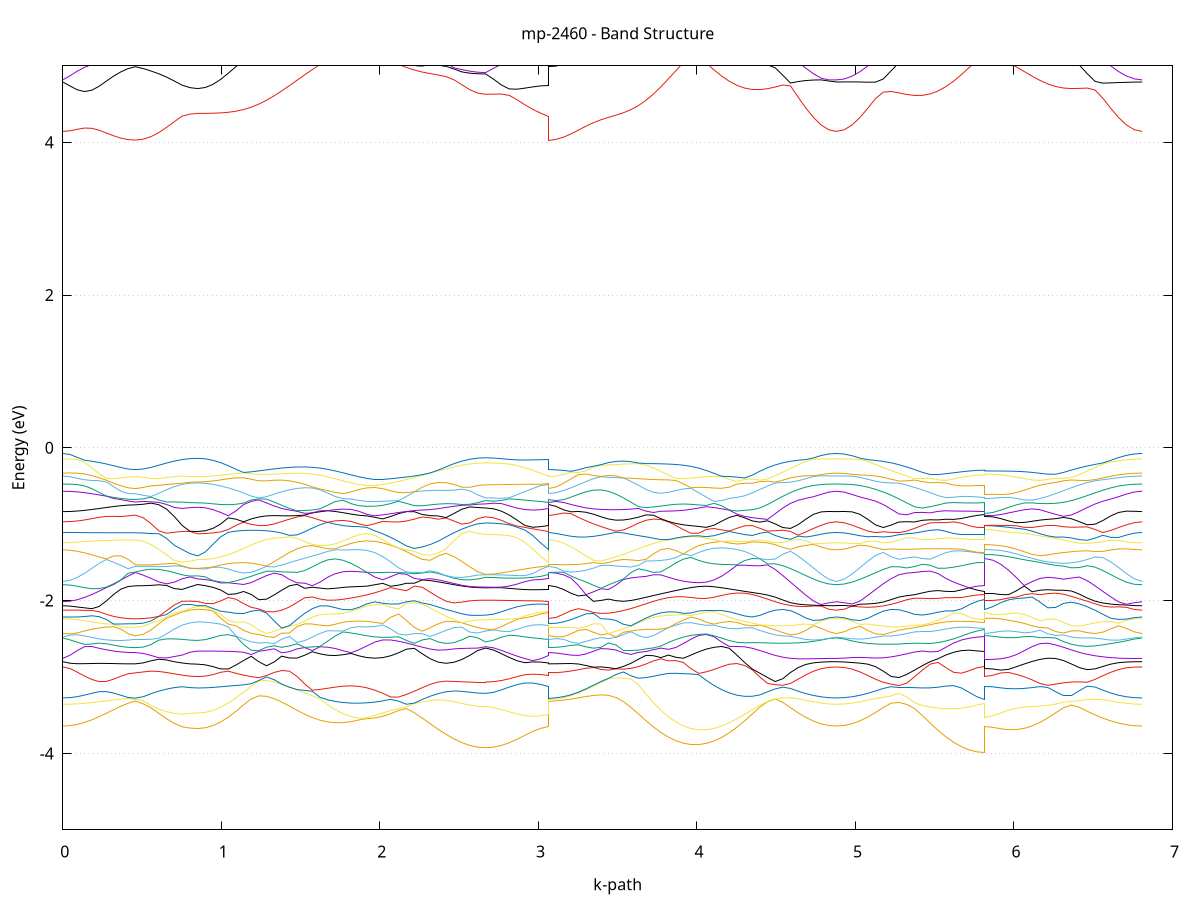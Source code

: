set title 'mp-2460 - Band Structure'
set xlabel 'k-path'
set ylabel 'Energy (eV)'
set grid y
set yrange [-5:5]
set terminal png size 800,600
set output 'mp-2460_bands_gnuplot.png'
plot '-' using 1:2 with lines notitle, '-' using 1:2 with lines notitle, '-' using 1:2 with lines notitle, '-' using 1:2 with lines notitle, '-' using 1:2 with lines notitle, '-' using 1:2 with lines notitle, '-' using 1:2 with lines notitle, '-' using 1:2 with lines notitle, '-' using 1:2 with lines notitle, '-' using 1:2 with lines notitle, '-' using 1:2 with lines notitle, '-' using 1:2 with lines notitle, '-' using 1:2 with lines notitle, '-' using 1:2 with lines notitle, '-' using 1:2 with lines notitle, '-' using 1:2 with lines notitle, '-' using 1:2 with lines notitle, '-' using 1:2 with lines notitle, '-' using 1:2 with lines notitle, '-' using 1:2 with lines notitle, '-' using 1:2 with lines notitle, '-' using 1:2 with lines notitle, '-' using 1:2 with lines notitle, '-' using 1:2 with lines notitle, '-' using 1:2 with lines notitle, '-' using 1:2 with lines notitle, '-' using 1:2 with lines notitle, '-' using 1:2 with lines notitle, '-' using 1:2 with lines notitle, '-' using 1:2 with lines notitle, '-' using 1:2 with lines notitle, '-' using 1:2 with lines notitle, '-' using 1:2 with lines notitle, '-' using 1:2 with lines notitle, '-' using 1:2 with lines notitle, '-' using 1:2 with lines notitle, '-' using 1:2 with lines notitle, '-' using 1:2 with lines notitle, '-' using 1:2 with lines notitle, '-' using 1:2 with lines notitle, '-' using 1:2 with lines notitle, '-' using 1:2 with lines notitle, '-' using 1:2 with lines notitle, '-' using 1:2 with lines notitle, '-' using 1:2 with lines notitle, '-' using 1:2 with lines notitle, '-' using 1:2 with lines notitle, '-' using 1:2 with lines notitle, '-' using 1:2 with lines notitle, '-' using 1:2 with lines notitle, '-' using 1:2 with lines notitle, '-' using 1:2 with lines notitle, '-' using 1:2 with lines notitle, '-' using 1:2 with lines notitle, '-' using 1:2 with lines notitle, '-' using 1:2 with lines notitle, '-' using 1:2 with lines notitle, '-' using 1:2 with lines notitle, '-' using 1:2 with lines notitle, '-' using 1:2 with lines notitle, '-' using 1:2 with lines notitle, '-' using 1:2 with lines notitle, '-' using 1:2 with lines notitle, '-' using 1:2 with lines notitle, '-' using 1:2 with lines notitle, '-' using 1:2 with lines notitle, '-' using 1:2 with lines notitle, '-' using 1:2 with lines notitle, '-' using 1:2 with lines notitle, '-' using 1:2 with lines notitle, '-' using 1:2 with lines notitle, '-' using 1:2 with lines notitle, '-' using 1:2 with lines notitle, '-' using 1:2 with lines notitle, '-' using 1:2 with lines notitle, '-' using 1:2 with lines notitle, '-' using 1:2 with lines notitle, '-' using 1:2 with lines notitle, '-' using 1:2 with lines notitle, '-' using 1:2 with lines notitle, '-' using 1:2 with lines notitle, '-' using 1:2 with lines notitle, '-' using 1:2 with lines notitle, '-' using 1:2 with lines notitle, '-' using 1:2 with lines notitle, '-' using 1:2 with lines notitle, '-' using 1:2 with lines notitle, '-' using 1:2 with lines notitle, '-' using 1:2 with lines notitle, '-' using 1:2 with lines notitle, '-' using 1:2 with lines notitle, '-' using 1:2 with lines notitle, '-' using 1:2 with lines notitle, '-' using 1:2 with lines notitle, '-' using 1:2 with lines notitle, '-' using 1:2 with lines notitle, '-' using 1:2 with lines notitle, '-' using 1:2 with lines notitle, '-' using 1:2 with lines notitle, '-' using 1:2 with lines notitle, '-' using 1:2 with lines notitle, '-' using 1:2 with lines notitle, '-' using 1:2 with lines notitle, '-' using 1:2 with lines notitle, '-' using 1:2 with lines notitle, '-' using 1:2 with lines notitle, '-' using 1:2 with lines notitle, '-' using 1:2 with lines notitle, '-' using 1:2 with lines notitle, '-' using 1:2 with lines notitle, '-' using 1:2 with lines notitle, '-' using 1:2 with lines notitle, '-' using 1:2 with lines notitle, '-' using 1:2 with lines notitle, '-' using 1:2 with lines notitle, '-' using 1:2 with lines notitle, '-' using 1:2 with lines notitle, '-' using 1:2 with lines notitle, '-' using 1:2 with lines notitle, '-' using 1:2 with lines notitle, '-' using 1:2 with lines notitle, '-' using 1:2 with lines notitle, '-' using 1:2 with lines notitle, '-' using 1:2 with lines notitle, '-' using 1:2 with lines notitle, '-' using 1:2 with lines notitle, '-' using 1:2 with lines notitle, '-' using 1:2 with lines notitle
0.000000 -22.623231
0.045798 -22.621031
0.091597 -22.614531
0.137395 -22.603831
0.183193 -22.589431
0.228992 -22.571831
0.274790 -22.551531
0.320588 -22.529731
0.366387 -22.508031
0.412185 -22.489631
0.457983 -22.481431
0.457983 -22.481431
0.507184 -22.488231
0.556386 -22.502831
0.605587 -22.518731
0.654788 -22.532931
0.703990 -22.544231
0.753191 -22.552431
0.753191 -22.552431
0.802272 -22.545431
0.851354 -22.542831
0.851354 -22.542831
0.899523 -22.540931
0.947692 -22.535531
0.995861 -22.526631
1.044030 -22.514831
1.092199 -22.500731
1.140368 -22.485331
1.188537 -22.470231
1.236706 -22.457831
1.284875 -22.451231
1.333044 -22.453731
1.381213 -22.466231
1.429382 -22.486931
1.477551 -22.511831
1.525720 -22.537631
1.573890 -22.561331
1.622059 -22.581031
1.670228 -22.595431
1.718397 -22.603631
1.718397 -22.603631
1.768327 -22.604931
1.818257 -22.598831
1.868187 -22.585431
1.918117 -22.565231
1.968048 -22.538931
2.017978 -22.508031
2.067908 -22.481331
2.117838 -22.495731
2.167768 -22.516331
2.217698 -22.541031
2.267629 -22.567431
2.317559 -22.593831
2.367489 -22.618831
2.417419 -22.641431
2.467349 -22.660931
2.517280 -22.676531
2.567210 -22.688031
2.617140 -22.695031
2.667070 -22.697431
2.667070 -22.697431
2.716733 -22.694531
2.766397 -22.686031
2.816060 -22.672031
2.865724 -22.653131
2.915387 -22.630031
2.965050 -22.603831
3.014714 -22.576631
3.064377 -22.552431
3.064377 -22.481431
3.111605 -22.480131
3.158832 -22.476331
3.206060 -22.470231
3.253288 -22.462131
3.300516 -22.452531
3.347743 -22.442431
3.394971 -22.432631
3.442199 -22.424531
3.489427 -22.420031
3.536654 -22.421331
3.583882 -22.430831
3.631110 -22.449731
3.678337 -22.476031
3.725565 -22.505531
3.772793 -22.534431
3.820021 -22.560031
3.867248 -22.580731
3.914476 -22.595331
3.914476 -22.595331
3.962757 -22.603631
4.011038 -22.604831
4.059319 -22.599131
4.107600 -22.586931
4.155880 -22.568831
4.204161 -22.545831
4.252442 -22.519031
4.300723 -22.490331
4.349004 -22.466731
4.397285 -22.482431
4.445566 -22.501231
4.493847 -22.521331
4.542127 -22.541731
4.590408 -22.561231
4.638689 -22.578931
4.686970 -22.594231
4.735251 -22.606631
4.783532 -22.615831
4.831813 -22.621331
4.880094 -22.623231
4.880094 -22.623231
4.929372 -22.621231
4.978651 -22.615331
5.027929 -22.605631
5.077208 -22.592531
5.126486 -22.576231
5.175765 -22.557431
5.225043 -22.536831
5.274322 -22.515431
5.323601 -22.494731
5.372879 -22.477031
5.422158 -22.468431
5.471436 -22.482031
5.520715 -22.508031
5.569993 -22.535031
5.619272 -22.559831
5.668550 -22.580431
5.717829 -22.595931
5.767108 -22.605431
5.816386 -22.608631
5.816386 -22.605031
5.866008 -22.602231
5.915629 -22.593931
5.965251 -22.580431
6.014873 -22.562631
6.064494 -22.541631
6.114116 -22.519231
6.163737 -22.499631
6.213359 -22.490331
6.262981 -22.495631
6.312602 -22.509231
6.362224 -22.525831
6.411845 -22.543131
6.461467 -22.559931
6.511089 -22.575431
6.560710 -22.589331
6.610332 -22.601131
6.659953 -22.610631
6.709575 -22.617531
6.759197 -22.621831
6.808818 -22.623231
e
0.000000 -22.396531
0.045798 -22.398331
0.091597 -22.398431
0.137395 -22.395431
0.183193 -22.389331
0.228992 -22.380531
0.274790 -22.376331
0.320588 -22.383331
0.366387 -22.394131
0.412185 -22.405831
0.457983 -22.411831
0.457983 -22.411831
0.507184 -22.408431
0.556386 -22.403231
0.605587 -22.399631
0.654788 -22.396731
0.703990 -22.392831
0.753191 -22.386731
0.753191 -22.386731
0.802272 -22.385831
0.851354 -22.385831
0.851354 -22.385831
0.899523 -22.384031
0.947692 -22.378931
0.995861 -22.370531
1.044030 -22.359131
1.092199 -22.345431
1.140368 -22.330031
1.188537 -22.313931
1.236706 -22.298631
1.284875 -22.286431
1.333044 -22.280931
1.381213 -22.289531
1.429382 -22.321131
1.477551 -22.360531
1.525720 -22.397431
1.573890 -22.429531
1.622059 -22.455731
1.670228 -22.475331
1.718397 -22.488131
1.718397 -22.488131
1.768327 -22.494331
1.818257 -22.494131
1.868187 -22.489131
1.918117 -22.481831
1.968048 -22.475831
2.017978 -22.474831
2.067908 -22.474531
2.117838 -22.441731
2.167768 -22.415931
2.217698 -22.404031
2.267629 -22.403731
2.317559 -22.408731
2.367489 -22.416131
2.417419 -22.424131
2.467349 -22.431831
2.517280 -22.438531
2.567210 -22.443531
2.617140 -22.446731
2.667070 -22.447831
2.667070 -22.447831
2.716733 -22.445131
2.766397 -22.437031
2.816060 -22.424031
2.865724 -22.407431
2.915387 -22.389831
2.965050 -22.377731
3.014714 -22.378731
3.064377 -22.386731
3.064377 -22.411831
3.111605 -22.409831
3.158832 -22.403931
3.206060 -22.394131
3.253288 -22.380731
3.300516 -22.364031
3.347743 -22.344431
3.394971 -22.322631
3.442199 -22.301031
3.489427 -22.287031
3.536654 -22.288331
3.583882 -22.300231
3.631110 -22.319831
3.678337 -22.352731
3.725565 -22.391431
3.772793 -22.426131
3.820021 -22.455231
3.867248 -22.478131
3.914476 -22.494231
3.914476 -22.494231
3.962757 -22.503531
4.011038 -22.505531
4.059319 -22.500531
4.107600 -22.489231
4.155880 -22.472931
4.204161 -22.454831
4.252442 -22.449331
4.300723 -22.455231
4.349004 -22.461331
4.397285 -22.434331
4.445566 -22.411531
4.493847 -22.394731
4.542127 -22.384731
4.590408 -22.380731
4.638689 -22.381131
4.686970 -22.383731
4.735251 -22.387231
4.783532 -22.391531
4.831813 -22.395231
4.880094 -22.396531
4.880094 -22.396531
4.929372 -22.395631
4.978651 -22.393231
5.027929 -22.389731
5.077208 -22.385731
5.126486 -22.381931
5.175765 -22.379431
5.225043 -22.379931
5.274322 -22.385031
5.323601 -22.396631
5.372879 -22.414231
5.422158 -22.431931
5.471436 -22.435731
5.520715 -22.433631
5.569993 -22.434631
5.619272 -22.445231
5.668550 -22.460131
5.717829 -22.471031
5.767108 -22.477331
5.816386 -22.479331
5.816386 -22.495931
5.866008 -22.493531
5.915629 -22.486631
5.965251 -22.475931
6.014873 -22.462731
6.064494 -22.449331
6.114116 -22.439931
6.163737 -22.436531
6.213359 -22.430831
6.262981 -22.416631
6.312602 -22.399631
6.362224 -22.384631
6.411845 -22.373331
6.461467 -22.370231
6.511089 -22.379831
6.560710 -22.388931
6.610332 -22.396131
6.659953 -22.400631
6.709575 -22.401831
6.759197 -22.399931
6.808818 -22.396531
e
0.000000 -22.393231
0.045798 -22.389231
0.091597 -22.383031
0.137395 -22.377231
0.183193 -22.373331
0.228992 -22.372331
0.274790 -22.368331
0.320588 -22.355731
0.366387 -22.342131
0.412185 -22.329431
0.457983 -22.322731
0.457983 -22.322731
0.507184 -22.315031
0.556386 -22.296531
0.605587 -22.289431
0.654788 -22.282931
0.703990 -22.274531
0.753191 -22.264131
0.753191 -22.264131
0.802272 -22.231131
0.851354 -22.200231
0.851354 -22.200231
0.899523 -22.199931
0.947692 -22.199131
0.995861 -22.198231
1.044030 -22.197531
1.092199 -22.197731
1.140368 -22.199831
1.188537 -22.204731
1.236706 -22.213331
1.284875 -22.226231
1.333044 -22.243231
1.381213 -22.267931
1.429382 -22.296531
1.477551 -22.322631
1.525720 -22.348131
1.573890 -22.371531
1.622059 -22.391031
1.670228 -22.405431
1.718397 -22.413531
1.718397 -22.413531
1.768327 -22.414831
1.818257 -22.408431
1.868187 -22.402231
1.918117 -22.398631
1.968048 -22.392631
2.017978 -22.385531
2.067908 -22.378431
2.117838 -22.371531
2.167768 -22.361831
2.217698 -22.344831
2.267629 -22.325131
2.317559 -22.308831
2.367489 -22.298031
2.417419 -22.291931
2.467349 -22.289231
2.517280 -22.288431
2.567210 -22.288631
2.617140 -22.289031
2.667070 -22.289231
2.667070 -22.289231
2.716733 -22.290231
2.766397 -22.291931
2.816060 -22.294331
2.865724 -22.298431
2.915387 -22.303431
2.965050 -22.303431
3.014714 -22.289631
3.064377 -22.264131
3.064377 -22.322731
3.111605 -22.321531
3.158832 -22.317831
3.206060 -22.312131
3.253288 -22.304631
3.300516 -22.295931
3.347743 -22.286831
3.394971 -22.278431
3.442199 -22.270931
3.489427 -22.260731
3.536654 -22.259631
3.583882 -22.283431
3.631110 -22.309031
3.678337 -22.341031
3.725565 -22.366331
3.772793 -22.390331
3.820021 -22.411331
3.867248 -22.428131
3.914476 -22.440231
3.914476 -22.440231
3.962757 -22.447531
4.011038 -22.450331
4.059319 -22.449731
4.107600 -22.447231
4.155880 -22.444131
4.204161 -22.440431
4.252442 -22.425331
4.300723 -22.403331
4.349004 -22.382931
4.397285 -22.367231
4.445566 -22.357631
4.493847 -22.354431
4.542127 -22.356631
4.590408 -22.362431
4.638689 -22.370231
4.686970 -22.378331
4.735251 -22.385731
4.783532 -22.390331
4.831813 -22.392531
4.880094 -22.393231
4.880094 -22.393231
4.929372 -22.392031
4.978651 -22.388231
5.027929 -22.381931
5.077208 -22.373631
5.126486 -22.364131
5.175765 -22.354631
5.225043 -22.347031
5.274322 -22.344031
5.323601 -22.347331
5.372879 -22.356731
5.422158 -22.370631
5.471436 -22.388031
5.520715 -22.407331
5.569993 -22.426931
5.619272 -22.438831
5.668550 -22.445231
5.717829 -22.452031
5.767108 -22.457531
5.816386 -22.459731
5.816386 -22.406631
5.866008 -22.405431
5.915629 -22.404931
5.965251 -22.404431
6.014873 -22.404131
6.064494 -22.403631
6.114116 -22.400131
6.163737 -22.390531
6.213359 -22.378031
6.262981 -22.366931
6.312602 -22.359831
6.362224 -22.358331
6.411845 -22.362331
6.461467 -22.366031
6.511089 -22.362531
6.560710 -22.362631
6.610332 -22.366031
6.659953 -22.372131
6.709575 -22.379831
6.759197 -22.387731
6.808818 -22.393231
e
0.000000 -22.268531
0.045798 -22.266731
0.091597 -22.261431
0.137395 -22.253531
0.183193 -22.246131
0.228992 -22.244631
0.274790 -22.251031
0.320588 -22.262531
0.366387 -22.275831
0.412185 -22.288431
0.457983 -22.295031
0.457983 -22.295031
0.507184 -22.294031
0.556386 -22.286931
0.605587 -22.254531
0.654788 -22.211131
0.703990 -22.162131
0.753191 -22.110131
0.753191 -22.110131
0.802272 -22.142231
0.851354 -22.178731
0.851354 -22.178731
0.899523 -22.178531
0.947692 -22.178131
0.995861 -22.177931
1.044030 -22.178231
1.092199 -22.179931
1.140368 -22.183631
1.188537 -22.189631
1.236706 -22.197031
1.284875 -22.203131
1.333044 -22.223031
1.381213 -22.254631
1.429382 -22.270431
1.477551 -22.286731
1.525720 -22.305331
1.573890 -22.328031
1.622059 -22.352431
1.670228 -22.372431
1.718397 -22.387331
1.718397 -22.387331
1.768327 -22.397431
1.818257 -22.402131
1.868187 -22.394231
1.918117 -22.372531
1.968048 -22.343531
2.017978 -22.307831
2.067908 -22.267031
2.117838 -22.226231
2.167768 -22.198031
2.217698 -22.188831
2.267629 -22.193531
2.317559 -22.205631
2.367489 -22.220431
2.417419 -22.235531
2.467349 -22.249231
2.517280 -22.260631
2.567210 -22.269131
2.617140 -22.274331
2.667070 -22.276131
2.667070 -22.276131
2.716733 -22.271431
2.766397 -22.259331
2.816060 -22.240731
2.865724 -22.215831
2.915387 -22.184931
2.965050 -22.148531
3.014714 -22.107331
3.064377 -22.110131
3.064377 -22.295031
3.111605 -22.294031
3.158832 -22.290831
3.206060 -22.285731
3.253288 -22.279031
3.300516 -22.271131
3.347743 -22.262831
3.394971 -22.254931
3.442199 -22.249131
3.489427 -22.248431
3.536654 -22.251031
3.583882 -22.270331
3.631110 -22.308631
3.678337 -22.329531
3.725565 -22.346731
3.772793 -22.361131
3.820021 -22.373031
3.867248 -22.382031
3.914476 -22.387531
3.914476 -22.387531
3.962757 -22.389231
4.011038 -22.386631
4.059319 -22.379931
4.107600 -22.369531
4.155880 -22.356331
4.204161 -22.341531
4.252442 -22.326531
4.300723 -22.313031
4.349004 -22.302031
4.397285 -22.294031
4.445566 -22.288331
4.493847 -22.284131
4.542127 -22.280331
4.590408 -22.276731
4.638689 -22.273631
4.686970 -22.271331
4.735251 -22.269831
4.783532 -22.269031
4.831813 -22.268631
4.880094 -22.268531
4.880094 -22.268531
4.929372 -22.268531
4.978651 -22.268531
5.027929 -22.268831
5.077208 -22.269831
5.126486 -22.271931
5.175765 -22.275231
5.225043 -22.279331
5.274322 -22.282631
5.323601 -22.283731
5.372879 -22.284231
5.422158 -22.287231
5.471436 -22.295131
5.520715 -22.309831
5.569993 -22.331931
5.619272 -22.358831
5.668550 -22.384631
5.717829 -22.404831
5.767108 -22.417331
5.816386 -22.421431
5.816386 -22.405231
5.866008 -22.402331
5.915629 -22.390731
5.965251 -22.371331
6.014873 -22.344531
6.064494 -22.310531
6.114116 -22.270431
6.163737 -22.232231
6.213359 -22.218831
6.262981 -22.212931
6.312602 -22.213131
6.362224 -22.217131
6.411845 -22.223231
6.461467 -22.230931
6.511089 -22.239931
6.560710 -22.249131
6.610332 -22.257031
6.659953 -22.262831
6.709575 -22.266331
6.759197 -22.268031
6.808818 -22.268531
e
0.000000 -22.172231
0.045798 -22.172631
0.091597 -22.173531
0.137395 -22.174031
0.183193 -22.170731
0.228992 -22.158431
0.274790 -22.134931
0.320588 -22.103231
0.366387 -22.067531
0.412185 -22.032731
0.457983 -22.013431
0.457983 -22.013431
0.507184 -22.015731
0.556386 -22.022731
0.605587 -22.034431
0.654788 -22.050631
0.703990 -22.070431
0.753191 -22.092831
0.753191 -22.092831
0.802272 -22.095131
0.851354 -22.084231
0.851354 -22.084231
0.899523 -22.083931
0.947692 -22.083131
0.995861 -22.084631
1.044030 -22.089531
1.092199 -22.096831
1.140368 -22.107031
1.188537 -22.120231
1.236706 -22.146831
1.284875 -22.182931
1.333044 -22.204431
1.381213 -22.210631
1.429382 -22.238631
1.477551 -22.269531
1.525720 -22.299931
1.573890 -22.323731
1.622059 -22.339431
1.670228 -22.350831
1.718397 -22.356831
1.718397 -22.356831
1.768327 -22.356731
1.818257 -22.349931
1.868187 -22.336431
1.918117 -22.316331
1.968048 -22.290431
2.017978 -22.259731
2.067908 -22.225931
2.117838 -22.189731
2.167768 -22.145731
2.217698 -22.093531
2.267629 -22.038831
2.317559 -21.989731
2.367489 -21.983631
2.417419 -21.985331
2.467349 -21.988431
2.517280 -21.991531
2.567210 -21.994131
2.617140 -21.995731
2.667070 -21.996331
2.667070 -21.996331
2.716733 -21.999631
2.766397 -22.008131
2.816060 -22.018131
2.865724 -22.026031
2.915387 -22.029931
2.965050 -22.037031
3.014714 -22.067931
3.064377 -22.092831
3.064377 -22.013431
3.111605 -22.013831
3.158832 -22.015531
3.206060 -22.019431
3.253288 -22.027731
3.300516 -22.043131
3.347743 -22.067631
3.394971 -22.100631
3.442199 -22.138531
3.489427 -22.175531
3.536654 -22.202631
3.583882 -22.216031
3.631110 -22.225131
3.678337 -22.235231
3.725565 -22.247331
3.772793 -22.281331
3.820021 -22.309631
3.867248 -22.331631
3.914476 -22.346731
3.914476 -22.346731
3.962757 -22.354231
4.011038 -22.353331
4.059319 -22.343531
4.107600 -22.324731
4.155880 -22.297231
4.204161 -22.262131
4.252442 -22.221031
4.300723 -22.177531
4.349004 -22.144931
4.397285 -22.137831
4.445566 -22.140031
4.493847 -22.144131
4.542127 -22.148831
4.590408 -22.153631
4.638689 -22.158331
4.686970 -22.162831
4.735251 -22.166731
4.783532 -22.169731
4.831813 -22.171631
4.880094 -22.172231
4.880094 -22.172231
4.929372 -22.171631
4.978651 -22.169931
5.027929 -22.167131
5.077208 -22.163531
5.126486 -22.159331
5.175765 -22.154931
5.225043 -22.150431
5.274322 -22.146331
5.323601 -22.143431
5.372879 -22.144131
5.422158 -22.157231
5.471436 -22.191631
5.520715 -22.231031
5.569993 -22.263331
5.619272 -22.285931
5.668550 -22.301031
5.717829 -22.310331
5.767108 -22.314831
5.816386 -22.315931
5.816386 -22.342131
5.866008 -22.338531
5.915629 -22.328131
5.965251 -22.312231
6.014873 -22.292331
6.064494 -22.270631
6.114116 -22.249231
6.163737 -22.224331
6.213359 -22.179231
6.262981 -22.144631
6.312602 -22.127831
6.362224 -22.122231
6.411845 -22.123531
6.461467 -22.128531
6.511089 -22.135431
6.560710 -22.143231
6.610332 -22.151531
6.659953 -22.159531
6.709575 -22.166231
6.759197 -22.170631
6.808818 -22.172231
e
0.000000 -21.875831
0.045798 -21.896931
0.091597 -21.917031
0.137395 -21.934031
0.183193 -21.947231
0.228992 -21.956231
0.274790 -21.961531
0.320588 -21.964331
0.366387 -21.966631
0.412185 -21.971531
0.457983 -21.978031
0.457983 -21.978031
0.507184 -21.979531
0.556386 -21.983331
0.605587 -21.987631
0.654788 -21.995031
0.703990 -22.019731
0.753191 -22.061831
0.753191 -22.061831
0.802272 -22.070431
0.851354 -22.079431
0.851354 -22.079431
0.899523 -22.079931
0.947692 -22.081531
0.995861 -22.082431
1.044030 -22.083431
1.092199 -22.088031
1.140368 -22.098931
1.188537 -22.118331
1.236706 -22.136531
1.284875 -22.156131
1.333044 -22.178831
1.381213 -22.192331
1.429382 -22.179231
1.477551 -22.188931
1.525720 -22.216631
1.573890 -22.240431
1.622059 -22.259231
1.670228 -22.272431
1.718397 -22.279431
1.718397 -22.279431
1.768327 -22.280031
1.818257 -22.273531
1.868187 -22.260331
1.918117 -22.240831
1.968048 -22.215931
2.017978 -22.186631
2.067908 -22.154431
2.117838 -22.120731
2.167768 -22.086631
2.217698 -22.052431
2.267629 -22.018231
2.317559 -21.986431
2.367489 -21.943031
2.417419 -21.916031
2.467349 -21.901531
2.517280 -21.893531
2.567210 -21.889131
2.617140 -21.887031
2.667070 -21.886331
2.667070 -21.886331
2.716733 -21.890131
2.766397 -21.901731
2.816060 -21.921331
2.865724 -21.948231
2.915387 -21.980931
2.965050 -22.015331
3.014714 -22.049831
3.064377 -22.061831
3.064377 -21.978031
3.111605 -21.979331
3.158832 -21.983531
3.206060 -21.991131
3.253288 -22.002831
3.300516 -22.019931
3.347743 -22.043231
3.394971 -22.073331
3.442199 -22.109431
3.489427 -22.148331
3.536654 -22.179331
3.583882 -22.177531
3.631110 -22.166831
3.678337 -22.208531
3.725565 -22.246831
3.772793 -22.258531
3.820021 -22.268731
3.867248 -22.275631
3.914476 -22.278031
3.914476 -22.278031
3.962757 -22.274931
4.011038 -22.265531
4.059319 -22.249631
4.107600 -22.227231
4.155880 -22.198731
4.204161 -22.164631
4.252442 -22.125731
4.300723 -22.103831
4.349004 -22.091431
4.397285 -22.050531
4.445566 -21.999931
4.493847 -21.950031
4.542127 -21.908431
4.590408 -21.886231
4.638689 -21.878431
4.686970 -21.875831
4.735251 -21.875331
4.783532 -21.875431
4.831813 -21.875731
4.880094 -21.875831
4.880094 -21.875831
4.929372 -21.880631
4.978651 -21.885531
5.027929 -21.890031
5.077208 -21.894831
5.126486 -21.901131
5.175765 -21.911331
5.225043 -21.930331
5.274322 -21.965231
5.323601 -22.012531
5.372879 -22.061731
5.422158 -22.100831
5.471436 -22.122431
5.520715 -22.149631
5.569993 -22.184131
5.619272 -22.217231
5.668550 -22.245731
5.717829 -22.268031
5.767108 -22.282831
5.816386 -22.288131
5.816386 -22.295431
5.866008 -22.292731
5.915629 -22.284631
5.965251 -22.271231
6.014873 -22.252731
6.064494 -22.229531
6.114116 -22.202431
6.163737 -22.173131
6.213359 -22.142031
6.262981 -22.102731
6.312602 -22.053931
6.362224 -22.015431
6.411845 -22.000231
6.461467 -21.989831
6.511089 -21.978631
6.560710 -21.965631
6.610332 -21.950531
6.659953 -21.933531
6.709575 -21.914931
6.759197 -21.895231
6.808818 -21.875831
e
0.000000 -21.874331
0.045798 -21.852631
0.091597 -21.830931
0.137395 -21.811431
0.183193 -21.796331
0.228992 -21.789631
0.274790 -21.795131
0.320588 -21.812431
0.366387 -21.842631
0.412185 -21.872031
0.457983 -21.884831
0.457983 -21.884831
0.507184 -21.888631
0.556386 -21.900431
0.605587 -21.921131
0.654788 -21.947331
0.703990 -21.961831
0.753191 -21.972231
0.753191 -21.972231
0.802272 -21.976931
0.851354 -21.977731
0.851354 -21.977731
0.899523 -21.977531
0.947692 -21.977031
0.995861 -21.975931
1.044030 -21.973931
1.092199 -21.972831
1.140368 -21.983031
1.188537 -22.000131
1.236706 -22.024731
1.284875 -22.055231
1.333044 -22.089131
1.381213 -22.123631
1.429382 -22.156931
1.477551 -22.157831
1.525720 -22.134331
1.573890 -22.109831
1.622059 -22.085931
1.670228 -22.063831
1.718397 -22.044531
1.718397 -22.044531
1.768327 -22.027931
1.818257 -22.019131
1.868187 -22.039531
1.918117 -22.056731
1.968048 -22.067131
2.017978 -22.067531
2.067908 -22.055831
2.117838 -22.031931
2.167768 -21.998431
2.217698 -21.981631
2.267629 -21.973631
2.317559 -21.965431
2.367489 -21.934831
2.417419 -21.897531
2.467349 -21.861531
2.517280 -21.835231
2.567210 -21.826031
2.617140 -21.821431
2.667070 -21.820031
2.667070 -21.820031
2.716733 -21.825231
2.766397 -21.842331
2.816060 -21.869931
2.865724 -21.904431
2.915387 -21.942431
2.965050 -21.976431
3.014714 -21.984631
3.064377 -21.972231
3.064377 -21.884831
3.111605 -21.886431
3.158832 -21.891231
3.206060 -21.899131
3.253288 -21.909431
3.300516 -21.919631
3.347743 -21.927331
3.394971 -21.933031
3.442199 -21.978131
3.489427 -22.024931
3.536654 -22.072431
3.583882 -22.119431
3.631110 -22.151231
3.678337 -22.122331
3.725565 -22.091031
3.772793 -22.060131
3.820021 -22.030931
3.867248 -22.005831
3.914476 -21.991131
3.914476 -21.991131
3.962757 -21.995631
4.011038 -22.012231
4.059319 -22.032531
4.107600 -22.053131
4.155880 -22.072131
4.204161 -22.087931
4.252442 -22.099231
4.300723 -22.082931
4.349004 -22.037431
4.397285 -21.990531
4.445566 -21.944231
4.493847 -21.901931
4.542127 -21.875331
4.590408 -21.866331
4.638689 -21.864731
4.686970 -21.866531
4.735251 -21.869331
4.783532 -21.871931
4.831813 -21.873631
4.880094 -21.874331
4.880094 -21.874331
4.929372 -21.868731
4.978651 -21.861731
5.027929 -21.854431
5.077208 -21.847331
5.126486 -21.842031
5.175765 -21.843331
5.225043 -21.875731
5.274322 -21.909631
5.323601 -21.944731
5.372879 -21.990031
5.422158 -22.034431
5.471436 -22.069531
5.520715 -22.081931
5.569993 -22.075631
5.619272 -22.060431
5.668550 -22.040231
5.717829 -22.017931
5.767108 -21.996531
5.816386 -21.984631
5.816386 -22.037131
5.866008 -22.039631
5.915629 -22.045231
5.965251 -22.050431
6.014873 -22.052031
6.064494 -22.047931
6.114116 -22.036931
6.163737 -22.020031
6.213359 -22.003131
6.262981 -21.995931
6.312602 -21.992131
6.362224 -21.972531
6.411845 -21.926531
6.461467 -21.875731
6.511089 -21.830431
6.560710 -21.807331
6.610332 -21.808331
6.659953 -21.819731
6.709575 -21.836131
6.759197 -21.855031
6.808818 -21.874331
e
0.000000 -21.729731
0.045798 -21.731531
0.091597 -21.736531
0.137395 -21.743731
0.183193 -21.752331
0.228992 -21.763031
0.274790 -21.779331
0.320588 -21.797931
0.366387 -21.810031
0.412185 -21.817331
0.457983 -21.819831
0.457983 -21.819831
0.507184 -21.828931
0.556386 -21.853031
0.605587 -21.881931
0.654788 -21.909731
0.703990 -21.934831
0.753191 -21.946231
0.753191 -21.946231
0.802272 -21.958531
0.851354 -21.963431
0.851354 -21.963431
0.899523 -21.963531
0.947692 -21.963831
0.995861 -21.964831
1.044030 -21.967431
1.092199 -21.970631
1.140368 -21.965131
1.188537 -21.957131
1.236706 -21.946431
1.284875 -21.933831
1.333044 -21.934431
1.381213 -21.956931
1.429382 -21.970231
1.477551 -21.974231
1.525720 -21.972031
1.573890 -21.967931
1.622059 -21.966431
1.670228 -21.970731
1.718397 -21.981831
1.718397 -21.981831
1.768327 -21.998931
1.818257 -22.014831
1.868187 -22.005031
1.918117 -21.997831
1.968048 -21.992431
2.017978 -21.988231
2.067908 -21.984631
2.117838 -21.991331
2.167768 -21.992331
2.217698 -21.976031
2.267629 -21.960631
2.317559 -21.935531
2.367489 -21.908131
2.417419 -21.877631
2.467349 -21.851731
2.517280 -21.830231
2.567210 -21.806031
2.617140 -21.790731
2.667070 -21.785531
2.667070 -21.785531
2.716733 -21.791031
2.766397 -21.801431
2.816060 -21.815331
2.865724 -21.834231
2.915387 -21.858131
2.965050 -21.885931
3.014714 -21.916331
3.064377 -21.946231
3.064377 -21.819831
3.111605 -21.820231
3.158832 -21.821531
3.206060 -21.823831
3.253288 -21.827631
3.300516 -21.850331
3.347743 -21.890131
3.394971 -21.931831
3.442199 -21.934031
3.489427 -21.935231
3.536654 -21.936231
3.583882 -21.936931
3.631110 -21.936731
3.678337 -21.934531
3.725565 -21.929731
3.772793 -21.922531
3.820021 -21.922631
3.867248 -21.931331
3.914476 -21.935831
3.914476 -21.935831
3.962757 -21.926331
4.011038 -21.909131
4.059319 -21.891931
4.107600 -21.891631
4.155880 -21.897931
4.204161 -21.905731
4.252442 -21.917931
4.300723 -21.923831
4.349004 -21.921531
4.397285 -21.911431
4.445566 -21.896131
4.493847 -21.879031
4.542127 -21.858531
4.590408 -21.825731
4.638689 -21.788631
4.686970 -21.761831
4.735251 -21.738731
4.783532 -21.729231
4.831813 -21.729531
4.880094 -21.729731
4.880094 -21.729731
4.929372 -21.729631
4.978651 -21.729731
5.027929 -21.738831
5.077208 -21.763131
5.126486 -21.794631
5.175765 -21.833431
5.225043 -21.860731
5.274322 -21.897131
5.323601 -21.932231
5.372879 -21.954831
5.422158 -21.970131
5.471436 -21.976431
5.520715 -21.973731
5.569993 -21.964231
5.619272 -21.950631
5.668550 -21.936131
5.717829 -21.929231
5.767108 -21.940631
5.816386 -21.950231
5.816386 -21.991331
5.866008 -21.989331
5.915629 -21.984531
5.965251 -21.979231
6.014873 -21.974831
6.064494 -21.972531
6.114116 -21.973431
6.163737 -21.976431
6.213359 -21.975231
6.262981 -21.962831
6.312602 -21.938931
6.362224 -21.908131
6.411845 -21.874831
6.461467 -21.842731
6.511089 -21.812831
6.560710 -21.781131
6.610332 -21.756231
6.659953 -21.736631
6.709575 -21.734031
6.759197 -21.731631
6.808818 -21.729731
e
0.000000 -21.728031
0.045798 -21.729231
0.091597 -21.733331
0.137395 -21.740331
0.183193 -21.749831
0.228992 -21.758131
0.274790 -21.761131
0.320588 -21.764931
0.366387 -21.770131
0.412185 -21.773831
0.457983 -21.775131
0.457983 -21.775131
0.507184 -21.774231
0.556386 -21.762331
0.605587 -21.741131
0.654788 -21.715831
0.703990 -21.708531
0.753191 -21.703431
0.753191 -21.703431
0.802272 -21.700231
0.851354 -21.698731
0.851354 -21.698731
0.899523 -21.703431
0.947692 -21.716831
0.995861 -21.736931
1.044030 -21.761431
1.092199 -21.787431
1.140368 -21.814331
1.188537 -21.844631
1.236706 -21.874431
1.284875 -21.904831
1.333044 -21.919131
1.381213 -21.905031
1.429382 -21.891331
1.477551 -21.879731
1.525720 -21.871731
1.573890 -21.868331
1.622059 -21.868431
1.670228 -21.870231
1.718397 -21.873231
1.718397 -21.873231
1.768327 -21.879431
1.818257 -21.889831
1.868187 -21.904531
1.918117 -21.922531
1.968048 -21.942331
2.017978 -21.962131
2.067908 -21.979631
2.117838 -21.981531
2.167768 -21.978631
2.217698 -21.957231
2.267629 -21.914531
2.317559 -21.874131
2.367489 -21.839231
2.417419 -21.809831
2.467349 -21.784631
2.517280 -21.767131
2.567210 -21.759731
2.617140 -21.757331
2.667070 -21.756831
2.667070 -21.756831
2.716733 -21.751931
2.766397 -21.741531
2.816060 -21.727931
2.865724 -21.712431
2.915387 -21.697631
2.965050 -21.700031
3.014714 -21.702031
3.064377 -21.703431
3.064377 -21.775131
3.111605 -21.775831
3.158832 -21.777631
3.206060 -21.784531
3.253288 -21.814731
3.300516 -21.833831
3.347743 -21.844031
3.394971 -21.859631
3.442199 -21.879531
3.489427 -21.899531
3.536654 -21.915331
3.583882 -21.924531
3.631110 -21.926731
3.678337 -21.923831
3.725565 -21.919331
3.772793 -21.917931
3.820021 -21.913531
3.867248 -21.903931
3.914476 -21.894931
3.914476 -21.894931
3.962757 -21.887731
4.011038 -21.884531
4.059319 -21.886331
4.107600 -21.877831
4.155880 -21.889331
4.204161 -21.903631
4.252442 -21.907531
4.300723 -21.908531
4.349004 -21.905931
4.397285 -21.899531
4.445566 -21.889131
4.493847 -21.874531
4.542127 -21.849731
4.590408 -21.818031
4.638689 -21.785931
4.686970 -21.748631
4.735251 -21.728631
4.783532 -21.727831
4.831813 -21.727931
4.880094 -21.728031
4.880094 -21.728031
4.929372 -21.728031
4.978651 -21.728231
5.027929 -21.729431
5.077208 -21.746131
5.126486 -21.778831
5.175765 -21.807931
5.225043 -21.826831
5.274322 -21.838631
5.323601 -21.848631
5.372879 -21.855731
5.422158 -21.859531
5.471436 -21.860931
5.520715 -21.868831
5.569993 -21.879731
5.619272 -21.890931
5.668550 -21.902831
5.717829 -21.909731
5.767108 -21.902531
5.816386 -21.898031
5.816386 -21.871631
5.866008 -21.874431
5.915629 -21.882931
5.965251 -21.896831
6.014873 -21.914131
6.064494 -21.931831
6.114116 -21.946231
6.163737 -21.954031
6.213359 -21.951231
6.262981 -21.931231
6.312602 -21.899531
6.362224 -21.867231
6.411845 -21.840231
6.461467 -21.816831
6.511089 -21.797031
6.560710 -21.775031
6.610332 -21.743931
6.659953 -21.734631
6.709575 -21.723531
6.759197 -21.725831
6.808818 -21.728031
e
0.000000 -21.702831
0.045798 -21.703531
0.091597 -21.705431
0.137395 -21.708131
0.183193 -21.711231
0.228992 -21.714231
0.274790 -21.717031
0.320588 -21.728031
0.366387 -21.734431
0.412185 -21.737131
0.457983 -21.738031
0.457983 -21.738031
0.507184 -21.726831
0.556386 -21.720031
0.605587 -21.717131
0.654788 -21.713231
0.703990 -21.690331
0.753191 -21.675431
0.753191 -21.675431
0.802272 -21.679731
0.851354 -21.681631
0.851354 -21.681631
0.899523 -21.687431
0.947692 -21.702631
0.995861 -21.725031
1.044030 -21.752631
1.092199 -21.783131
1.140368 -21.811531
1.188537 -21.830531
1.236706 -21.842731
1.284875 -21.848531
1.333044 -21.849831
1.381213 -21.848331
1.429382 -21.845231
1.477551 -21.841731
1.525720 -21.838531
1.573890 -21.836531
1.622059 -21.836431
1.670228 -21.838831
1.718397 -21.844231
1.718397 -21.844231
1.768327 -21.852531
1.818257 -21.862931
1.868187 -21.874131
1.918117 -21.884831
1.968048 -21.893531
2.017978 -21.898331
2.067908 -21.897731
2.117838 -21.890531
2.167768 -21.876231
2.217698 -21.855531
2.267629 -21.829231
2.317559 -21.798831
2.367489 -21.766831
2.417419 -21.738131
2.467349 -21.734731
2.517280 -21.724331
2.567210 -21.707731
2.617140 -21.693631
2.667070 -21.688231
2.667070 -21.688231
2.716733 -21.688831
2.766397 -21.690331
2.816060 -21.692531
2.865724 -21.695131
2.915387 -21.696431
2.965050 -21.682131
3.014714 -21.675631
3.064377 -21.675431
3.064377 -21.738031
3.111605 -21.744731
3.158832 -21.760931
3.206060 -21.780031
3.253288 -21.782031
3.300516 -21.783031
3.347743 -21.782731
3.394971 -21.786631
3.442199 -21.800431
3.489427 -21.810731
3.536654 -21.822831
3.583882 -21.841131
3.631110 -21.853331
3.678337 -21.859431
3.725565 -21.860531
3.772793 -21.858631
3.820021 -21.855731
3.867248 -21.853731
3.914476 -21.853531
3.914476 -21.853531
3.962757 -21.854831
4.011038 -21.855631
4.059319 -21.854331
4.107600 -21.868531
4.155880 -21.862831
4.204161 -21.851831
4.252442 -21.841231
4.300723 -21.829531
4.349004 -21.819431
4.397285 -21.809331
4.445566 -21.800831
4.493847 -21.792531
4.542127 -21.779431
4.590408 -21.757131
4.638689 -21.729431
4.686970 -21.726231
4.735251 -21.727031
4.783532 -21.718831
4.831813 -21.706931
4.880094 -21.702831
4.880094 -21.702831
4.929372 -21.706931
4.978651 -21.718731
5.027929 -21.727931
5.077208 -21.728631
5.126486 -21.730131
5.175765 -21.757431
5.225043 -21.781731
5.274322 -21.798231
5.323601 -21.812131
5.372879 -21.827031
5.422158 -21.842031
5.471436 -21.855531
5.520715 -21.858631
5.569993 -21.856931
5.619272 -21.855331
5.668550 -21.854931
5.717829 -21.856231
5.767108 -21.859031
5.816386 -21.860831
5.816386 -21.824431
5.866008 -21.829431
5.915629 -21.839131
5.965251 -21.848931
6.014873 -21.857731
6.064494 -21.865031
6.114116 -21.869331
6.163737 -21.870131
6.213359 -21.867631
6.262981 -21.861231
6.312602 -21.849331
6.362224 -21.829031
6.411845 -21.800431
6.461467 -21.771131
6.511089 -21.744231
6.560710 -21.734531
6.610332 -21.732031
6.659953 -21.718231
6.709575 -21.716431
6.759197 -21.706431
6.808818 -21.702831
e
0.000000 -21.658031
0.045798 -21.657231
0.091597 -21.655131
0.137395 -21.658531
0.183193 -21.671731
0.228992 -21.691931
0.274790 -21.713831
0.320588 -21.719331
0.366387 -21.721031
0.412185 -21.722131
0.457983 -21.722431
0.457983 -21.722431
0.507184 -21.721831
0.556386 -21.706431
0.605587 -21.687031
0.654788 -21.672131
0.703990 -21.668931
0.753191 -21.670331
0.753191 -21.670331
0.802272 -21.661531
0.851354 -21.658731
0.851354 -21.658731
0.899523 -21.658931
0.947692 -21.662831
0.995861 -21.675531
1.044030 -21.697231
1.092199 -21.724831
1.140368 -21.755831
1.188537 -21.787231
1.236706 -21.814531
1.284875 -21.833331
1.333044 -21.842931
1.381213 -21.845331
1.429382 -21.842431
1.477551 -21.836031
1.525720 -21.827431
1.573890 -21.818431
1.622059 -21.810631
1.670228 -21.804231
1.718397 -21.798431
1.718397 -21.798431
1.768327 -21.792331
1.818257 -21.785531
1.868187 -21.779531
1.918117 -21.781731
1.968048 -21.783231
2.017978 -21.783131
2.067908 -21.780331
2.117838 -21.773631
2.167768 -21.761831
2.217698 -21.744931
2.267629 -21.734831
2.317559 -21.736931
2.367489 -21.738231
2.417419 -21.735731
2.467349 -21.708431
2.517280 -21.689331
2.567210 -21.679831
2.617140 -21.674831
2.667070 -21.672831
2.667070 -21.672831
2.716733 -21.672931
2.766397 -21.673331
2.816060 -21.673931
2.865724 -21.674531
2.915387 -21.675131
2.965050 -21.675531
3.014714 -21.672631
3.064377 -21.670331
3.064377 -21.722431
3.111605 -21.720731
3.158832 -21.719531
3.206060 -21.721931
3.253288 -21.730931
3.300516 -21.747831
3.347743 -21.768331
3.394971 -21.781031
3.442199 -21.779031
3.489427 -21.799531
3.536654 -21.819531
3.583882 -21.827831
3.631110 -21.836131
3.678337 -21.844031
3.725565 -21.850031
3.772793 -21.851331
3.820021 -21.845831
3.867248 -21.835631
3.914476 -21.825231
3.914476 -21.825231
3.962757 -21.822231
4.011038 -21.833131
4.059319 -21.850531
4.107600 -21.851331
4.155880 -21.847631
4.204161 -21.843131
4.252442 -21.837131
4.300723 -21.829231
4.349004 -21.815031
4.397285 -21.795731
4.445566 -21.770431
4.493847 -21.743931
4.542127 -21.731931
4.590408 -21.727531
4.638689 -21.726231
4.686970 -21.725431
4.735251 -21.712731
4.783532 -21.687231
4.831813 -21.667731
4.880094 -21.658031
4.880094 -21.658031
4.929372 -21.667531
4.978651 -21.686731
5.027929 -21.711931
5.077208 -21.726531
5.126486 -21.728131
5.175765 -21.730431
5.225043 -21.734231
5.274322 -21.746331
5.323601 -21.768731
5.372879 -21.787831
5.422158 -21.800531
5.471436 -21.807531
5.520715 -21.809731
5.569993 -21.808231
5.619272 -21.804131
5.668550 -21.798931
5.717829 -21.793531
5.767108 -21.788831
5.816386 -21.785231
5.816386 -21.797831
5.866008 -21.794531
5.915629 -21.804931
5.965251 -21.817231
6.014873 -21.828831
6.064494 -21.838231
6.114116 -21.843631
6.163737 -21.842731
6.213359 -21.833931
6.262981 -21.817431
6.312602 -21.795231
6.362224 -21.769431
6.411845 -21.745431
6.461467 -21.734831
6.511089 -21.733531
6.560710 -21.717931
6.610332 -21.714331
6.659953 -21.708431
6.709575 -21.684631
6.759197 -21.666731
6.808818 -21.658031
e
0.000000 -21.645031
0.045798 -21.646531
0.091597 -21.650831
0.137395 -21.652131
0.183193 -21.648731
0.228992 -21.645431
0.274790 -21.642331
0.320588 -21.639731
0.366387 -21.638331
0.412185 -21.638331
0.457983 -21.638331
0.457983 -21.638331
0.507184 -21.642531
0.556386 -21.648431
0.605587 -21.655031
0.654788 -21.661931
0.703990 -21.662631
0.753191 -21.654831
0.753191 -21.654831
0.802272 -21.646631
0.851354 -21.643031
0.851354 -21.643031
0.899523 -21.643031
0.947692 -21.643031
0.995861 -21.643231
1.044030 -21.646031
1.092199 -21.661131
1.140368 -21.681431
1.188537 -21.700831
1.236706 -21.717331
1.284875 -21.731431
1.333044 -21.754931
1.381213 -21.773031
1.429382 -21.786231
1.477551 -21.795031
1.525720 -21.798831
1.573890 -21.796531
1.622059 -21.788331
1.670228 -21.776231
1.718397 -21.770931
1.718397 -21.770931
1.768327 -21.774031
1.818257 -21.776931
1.868187 -21.778331
1.918117 -21.771131
1.968048 -21.764431
2.017978 -21.758231
2.067908 -21.752531
2.117838 -21.747131
2.167768 -21.741431
2.217698 -21.734631
2.267629 -21.725331
2.317559 -21.712031
2.367489 -21.693531
2.417419 -21.681931
2.467349 -21.674831
2.517280 -21.665931
2.567210 -21.654631
2.617140 -21.651731
2.667070 -21.652531
2.667070 -21.652531
2.716733 -21.653131
2.766397 -21.654131
2.816060 -21.654631
2.865724 -21.654931
2.915387 -21.655531
2.965050 -21.656431
3.014714 -21.656431
3.064377 -21.654831
3.064377 -21.638331
3.111605 -21.642131
3.158832 -21.652331
3.206060 -21.665831
3.253288 -21.677531
3.300516 -21.693731
3.347743 -21.717231
3.394971 -21.744131
3.442199 -21.771231
3.489427 -21.773531
3.536654 -21.769131
3.583882 -21.764631
3.631110 -21.761531
3.678337 -21.761431
3.725565 -21.762831
3.772793 -21.763331
3.820021 -21.761831
3.867248 -21.769531
3.914476 -21.780831
3.914476 -21.780831
3.962757 -21.786031
4.011038 -21.779431
4.059319 -21.768331
4.107600 -21.757131
4.155880 -21.747131
4.204161 -21.740431
4.252442 -21.743031
4.300723 -21.747731
4.349004 -21.750831
4.397285 -21.750931
4.445566 -21.746531
4.493847 -21.734031
4.542127 -21.720131
4.590408 -21.722031
4.638689 -21.722431
4.686970 -21.697531
4.735251 -21.671831
4.783532 -21.652031
4.831813 -21.640231
4.880094 -21.645031
4.880094 -21.645031
4.929372 -21.640531
4.978651 -21.651931
5.027929 -21.671531
5.077208 -21.697231
5.126486 -21.725431
5.175765 -21.727631
5.225043 -21.729131
5.274322 -21.734031
5.323601 -21.739331
5.372879 -21.744631
5.422158 -21.750231
5.471436 -21.754431
5.520715 -21.756931
5.569993 -21.759131
5.619272 -21.763331
5.668550 -21.769231
5.717829 -21.775331
5.767108 -21.780631
5.816386 -21.784431
5.816386 -21.789431
5.866008 -21.793231
5.915629 -21.785431
5.965251 -21.776731
6.014873 -21.768031
6.064494 -21.759631
6.114116 -21.751931
6.163737 -21.745231
6.213359 -21.739931
6.262981 -21.735931
6.312602 -21.732031
6.362224 -21.726331
6.411845 -21.714231
6.461467 -21.703231
6.511089 -21.703431
6.560710 -21.708331
6.610332 -21.690831
6.659953 -21.668131
6.709575 -21.650431
6.759197 -21.640631
6.808818 -21.645031
e
0.000000 -21.635531
0.045798 -21.635531
0.091597 -21.635731
0.137395 -21.636131
0.183193 -21.636431
0.228992 -21.636931
0.274790 -21.637331
0.320588 -21.637631
0.366387 -21.637331
0.412185 -21.636331
0.457983 -21.635931
0.457983 -21.635931
0.507184 -21.632631
0.556386 -21.631531
0.605587 -21.636131
0.654788 -21.635531
0.703990 -21.629331
0.753191 -21.623031
0.753191 -21.623031
0.802272 -21.622531
0.851354 -21.622331
0.851354 -21.622331
0.899523 -21.625631
0.947692 -21.632531
0.995861 -21.637731
1.044030 -21.639831
1.092199 -21.640931
1.140368 -21.642331
1.188537 -21.668931
1.236706 -21.702431
1.284875 -21.730131
1.333044 -21.739531
1.381213 -21.746131
1.429382 -21.750931
1.477551 -21.754631
1.525720 -21.757831
1.573890 -21.760931
1.622059 -21.764231
1.670228 -21.767631
1.718397 -21.762331
1.718397 -21.762331
1.768327 -21.747431
1.818257 -21.733031
1.868187 -21.720431
1.918117 -21.717831
1.968048 -21.718931
2.017978 -21.720731
2.067908 -21.723131
2.117838 -21.725931
2.167768 -21.729031
2.217698 -21.732031
2.267629 -21.724931
2.317559 -21.706031
2.367489 -21.691431
2.417419 -21.670631
2.467349 -21.646531
2.517280 -21.643831
2.567210 -21.645031
2.617140 -21.640331
2.667070 -21.637031
2.667070 -21.637031
2.716733 -21.636531
2.766397 -21.634931
2.816060 -21.632831
2.865724 -21.630331
2.915387 -21.627831
2.965050 -21.625631
3.014714 -21.624231
3.064377 -21.623031
3.064377 -21.635931
3.111605 -21.640331
3.158832 -21.649531
3.206060 -21.661031
3.253288 -21.675231
3.300516 -21.683931
3.347743 -21.686031
3.394971 -21.686531
3.442199 -21.687531
3.489427 -21.691531
3.536654 -21.704531
3.583882 -21.720231
3.631110 -21.727931
3.678337 -21.730031
3.725565 -21.738731
3.772793 -21.748031
3.820021 -21.758231
3.867248 -21.757631
3.914476 -21.750631
3.914476 -21.750631
3.962757 -21.741431
4.011038 -21.731731
4.059319 -21.723631
4.107600 -21.721931
4.155880 -21.728131
4.204161 -21.732631
4.252442 -21.729231
4.300723 -21.724331
4.349004 -21.720331
4.397285 -21.718431
4.445566 -21.717431
4.493847 -21.718331
4.542127 -21.712031
4.590408 -21.690731
4.638689 -21.667031
4.686970 -21.643931
4.735251 -21.632731
4.783532 -21.635131
4.831813 -21.639631
4.880094 -21.635531
4.880094 -21.635531
4.929372 -21.639331
4.978651 -21.635231
5.027929 -21.632931
5.077208 -21.642931
5.126486 -21.665731
5.175765 -21.689331
5.225043 -21.710731
5.274322 -21.724031
5.323601 -21.728431
5.372879 -21.731531
5.422158 -21.734831
5.471436 -21.738631
5.520715 -21.742531
5.569993 -21.745031
5.619272 -21.743831
5.668550 -21.738931
5.717829 -21.732531
5.767108 -21.728631
5.816386 -21.728131
5.816386 -21.742731
5.866008 -21.740231
5.915629 -21.737231
5.965251 -21.734431
6.014873 -21.731831
6.064494 -21.729631
6.114116 -21.727931
6.163737 -21.726131
6.213359 -21.723331
6.262981 -21.719331
6.312602 -21.715331
6.362224 -21.712431
6.411845 -21.708931
6.461467 -21.693331
6.511089 -21.680631
6.560710 -21.660131
6.610332 -21.639231
6.659953 -21.632131
6.709575 -21.635231
6.759197 -21.639131
6.808818 -21.635531
e
0.000000 -21.590831
0.045798 -21.590731
0.091597 -21.594031
0.137395 -21.609531
0.183193 -21.625131
0.228992 -21.634731
0.274790 -21.637231
0.320588 -21.634631
0.366387 -21.629231
0.412185 -21.623731
0.457983 -21.621331
0.457983 -21.621331
0.507184 -21.624831
0.556386 -21.629231
0.605587 -21.626631
0.654788 -21.624831
0.703990 -21.623631
0.753191 -21.620531
0.753191 -21.620531
0.802272 -21.611331
0.851354 -21.607331
0.851354 -21.607331
0.899523 -21.607931
0.947692 -21.611231
0.995861 -21.621031
1.044030 -21.634731
1.092199 -21.639731
1.140368 -21.640331
1.188537 -21.642731
1.236706 -21.644931
1.284875 -21.656331
1.333044 -21.673531
1.381213 -21.685731
1.429382 -21.692131
1.477551 -21.693731
1.525720 -21.692231
1.573890 -21.691431
1.622059 -21.699331
1.670228 -21.705731
1.718397 -21.710331
1.718397 -21.710331
1.768327 -21.713231
1.818257 -21.714631
1.868187 -21.714431
1.918117 -21.705431
1.968048 -21.694531
2.017978 -21.685031
2.067908 -21.676831
2.117838 -21.669631
2.167768 -21.662631
2.217698 -21.654831
2.267629 -21.645831
2.317559 -21.636231
2.367489 -21.638231
2.417419 -21.640131
2.467349 -21.641931
2.517280 -21.626631
2.567210 -21.625931
2.617140 -21.627831
2.667070 -21.628931
2.667070 -21.628931
2.716733 -21.627231
2.766397 -21.624331
2.816060 -21.622931
2.865724 -21.623231
2.915387 -21.624331
2.965050 -21.625031
3.014714 -21.624031
3.064377 -21.620531
3.064377 -21.621331
3.111605 -21.618631
3.158832 -21.614131
3.206060 -21.612231
3.253288 -21.626131
3.300516 -21.639731
3.347743 -21.650031
3.394971 -21.657531
3.442199 -21.666031
3.489427 -21.683731
3.536654 -21.700231
3.583882 -21.710931
3.631110 -21.720931
3.678337 -21.726631
3.725565 -21.718931
3.772793 -21.707831
3.820021 -21.694931
3.867248 -21.694531
3.914476 -21.699631
3.914476 -21.699631
3.962757 -21.704931
4.011038 -21.710231
4.059319 -21.715931
4.107600 -21.718831
4.155880 -21.717231
4.204161 -21.717831
4.252442 -21.719131
4.300723 -21.720231
4.349004 -21.720031
4.397285 -21.717131
4.445566 -21.713731
4.493847 -21.706131
4.542127 -21.680631
4.590408 -21.642031
4.638689 -21.631031
4.686970 -21.629631
4.735251 -21.620731
4.783532 -21.604831
4.831813 -21.594431
4.880094 -21.590831
4.880094 -21.590831
4.929372 -21.594331
4.978651 -21.604631
5.027929 -21.620331
5.077208 -21.630231
5.126486 -21.631631
5.175765 -21.641631
5.225043 -21.676131
5.274322 -21.700431
5.323601 -21.709731
5.372879 -21.712431
5.422158 -21.712331
5.471436 -21.711131
5.520715 -21.709731
5.569993 -21.709231
5.619272 -21.710831
5.668550 -21.714331
5.717829 -21.717731
5.767108 -21.718231
5.816386 -21.716831
5.816386 -21.737631
5.866008 -21.735031
5.915629 -21.726531
5.965251 -21.716631
6.014873 -21.707831
6.064494 -21.700631
6.114116 -21.695031
6.163737 -21.690931
6.213359 -21.688631
6.262981 -21.686631
6.312602 -21.683131
6.362224 -21.681031
6.411845 -21.683531
6.461467 -21.678131
6.511089 -21.642531
6.560710 -21.627931
6.610332 -21.628031
6.659953 -21.617831
6.709575 -21.603331
6.759197 -21.594031
6.808818 -21.590831
e
0.000000 -21.579531
0.045798 -21.583331
0.091597 -21.590431
0.137395 -21.589931
0.183193 -21.589431
0.228992 -21.588831
0.274790 -21.588231
0.320588 -21.587631
0.366387 -21.587131
0.412185 -21.586931
0.457983 -21.586831
0.457983 -21.586831
0.507184 -21.586631
0.556386 -21.586131
0.605587 -21.585431
0.654788 -21.584631
0.703990 -21.583931
0.753191 -21.583531
0.753191 -21.583531
0.802272 -21.590431
0.851354 -21.594531
0.851354 -21.594531
0.899523 -21.593731
0.947692 -21.592731
0.995861 -21.593831
1.044030 -21.596531
1.092199 -21.607731
1.140368 -21.633531
1.188537 -21.640831
1.236706 -21.642631
1.284875 -21.648031
1.333044 -21.652431
1.381213 -21.658331
1.429382 -21.665631
1.477551 -21.673931
1.525720 -21.682731
1.573890 -21.689431
1.622059 -21.687131
1.670228 -21.685431
1.718397 -21.683431
1.718397 -21.683431
1.768327 -21.680131
1.818257 -21.675431
1.868187 -21.669331
1.918117 -21.662431
1.968048 -21.655131
2.017978 -21.647831
2.067908 -21.641231
2.117838 -21.635731
2.167768 -21.632531
2.217698 -21.632431
2.267629 -21.634031
2.317559 -21.636231
2.367489 -21.628831
2.417419 -21.624831
2.467349 -21.623331
2.517280 -21.621231
2.567210 -21.605631
2.617140 -21.606931
2.667070 -21.608031
2.667070 -21.608031
2.716733 -21.607631
2.766397 -21.605831
2.816060 -21.601931
2.865724 -21.596831
2.915387 -21.591731
2.965050 -21.587431
3.014714 -21.584231
3.064377 -21.583531
3.064377 -21.586831
3.111605 -21.589731
3.158832 -21.598131
3.206060 -21.609031
3.253288 -21.607231
3.300516 -21.606031
3.347743 -21.608331
3.394971 -21.621031
3.442199 -21.643331
3.489427 -21.660131
3.536654 -21.668431
3.583882 -21.671831
3.631110 -21.674131
3.678337 -21.676831
3.725565 -21.680231
3.772793 -21.684531
3.820021 -21.689431
3.867248 -21.681631
3.914476 -21.672931
3.914476 -21.672931
3.962757 -21.672831
4.011038 -21.673431
4.059319 -21.672031
4.107600 -21.667231
4.155880 -21.660431
4.204161 -21.665431
4.252442 -21.673631
4.300723 -21.680931
4.349004 -21.685431
4.397285 -21.684431
4.445566 -21.673031
4.493847 -21.649831
4.542127 -21.631731
4.590408 -21.625431
4.638689 -21.589031
4.686970 -21.581431
4.735251 -21.580031
4.783532 -21.579531
4.831813 -21.579531
4.880094 -21.579531
4.880094 -21.579531
4.929372 -21.579731
4.978651 -21.580531
5.027929 -21.582331
5.077208 -21.586431
5.126486 -21.600431
5.175765 -21.628031
5.225043 -21.634531
5.274322 -21.650231
5.323601 -21.672931
5.372879 -21.686531
5.422158 -21.690631
5.471436 -21.689531
5.520715 -21.687131
5.569993 -21.684531
5.619272 -21.681031
5.668550 -21.675831
5.717829 -21.670131
5.767108 -21.673831
5.816386 -21.676831
5.816386 -21.682631
5.866008 -21.681831
5.915629 -21.679431
5.965251 -21.675231
6.014873 -21.669631
6.064494 -21.664131
6.114116 -21.661931
6.163737 -21.662931
6.213359 -21.664231
6.262981 -21.663931
6.312602 -21.661331
6.362224 -21.651731
6.411845 -21.632631
6.461467 -21.626531
6.511089 -21.625931
6.560710 -21.604631
6.610332 -21.586631
6.659953 -21.581831
6.709575 -21.580231
6.759197 -21.579631
6.808818 -21.579531
e
0.000000 -21.540931
0.045798 -21.541231
0.091597 -21.542331
0.137395 -21.544231
0.183193 -21.547131
0.228992 -21.551131
0.274790 -21.556131
0.320588 -21.562031
0.366387 -21.568131
0.412185 -21.573331
0.457983 -21.575531
0.457983 -21.575531
0.507184 -21.572731
0.556386 -21.567831
0.605587 -21.565031
0.654788 -21.566431
0.703990 -21.572631
0.753191 -21.582431
0.753191 -21.582431
0.802272 -21.583131
0.851354 -21.583031
0.851354 -21.583031
0.899523 -21.585131
0.947692 -21.589931
0.995861 -21.593031
1.044030 -21.596231
1.092199 -21.599231
1.140368 -21.604531
1.188537 -21.615031
1.236706 -21.632031
1.284875 -21.640231
1.333044 -21.642431
1.381213 -21.645031
1.429382 -21.648531
1.477551 -21.652431
1.525720 -21.655731
1.573890 -21.657031
1.622059 -21.654931
1.670228 -21.649531
1.718397 -21.642231
1.718397 -21.642231
1.768327 -21.634131
1.818257 -21.626431
1.868187 -21.621031
1.918117 -21.620831
1.968048 -21.620531
2.017978 -21.619931
2.067908 -21.618931
2.117838 -21.617331
2.167768 -21.615431
2.217698 -21.612631
2.267629 -21.607931
2.317559 -21.603231
2.367489 -21.600231
2.417419 -21.599431
2.467349 -21.600231
2.517280 -21.602131
2.567210 -21.604631
2.617140 -21.594331
2.667070 -21.590431
2.667070 -21.590431
2.716733 -21.590231
2.766397 -21.589531
2.816060 -21.588531
2.865724 -21.587331
2.915387 -21.586031
2.965050 -21.584931
3.014714 -21.584031
3.064377 -21.582431
3.064377 -21.575531
3.111605 -21.574931
3.158832 -21.573931
3.206060 -21.573331
3.253288 -21.574031
3.300516 -21.577931
3.347743 -21.593731
3.394971 -21.619531
3.442199 -21.642831
3.489427 -21.655131
3.536654 -21.658831
3.583882 -21.660431
3.631110 -21.661331
3.678337 -21.661931
3.725565 -21.662631
3.772793 -21.663631
3.820021 -21.664831
3.867248 -21.665931
3.914476 -21.662631
3.914476 -21.662631
3.962757 -21.651331
4.011038 -21.650331
4.059319 -21.654631
4.107600 -21.657431
4.155880 -21.658431
4.204161 -21.657631
4.252442 -21.655231
4.300723 -21.651631
4.349004 -21.647531
4.397285 -21.643131
4.445566 -21.638931
4.493847 -21.635131
4.542127 -21.619431
4.590408 -21.592031
4.638689 -21.584331
4.686970 -21.546231
4.735251 -21.539531
4.783532 -21.540031
4.831813 -21.540631
4.880094 -21.540931
4.880094 -21.540931
4.929372 -21.540631
4.978651 -21.540131
5.027929 -21.539731
5.077208 -21.542031
5.126486 -21.573331
5.175765 -21.588931
5.225043 -21.614831
5.274322 -21.632931
5.323601 -21.637931
5.372879 -21.642131
5.422158 -21.646231
5.471436 -21.649531
5.520715 -21.651131
5.569993 -21.650231
5.619272 -21.649631
5.668550 -21.657831
5.717829 -21.665731
5.767108 -21.663531
5.816386 -21.661131
5.816386 -21.624431
5.866008 -21.624931
5.915629 -21.626531
5.965251 -21.629431
6.014873 -21.633231
6.064494 -21.636531
6.114116 -21.636231
6.163737 -21.631431
6.213359 -21.624431
6.262981 -21.617831
6.312602 -21.621031
6.362224 -21.623431
6.411845 -21.623431
6.461467 -21.604231
6.511089 -21.586731
6.560710 -21.577431
6.610332 -21.561631
6.659953 -21.549531
6.709575 -21.544131
6.759197 -21.541631
6.808818 -21.540931
e
0.000000 -21.456331
0.045798 -21.456431
0.091597 -21.456631
0.137395 -21.456931
0.183193 -21.457431
0.228992 -21.457931
0.274790 -21.458331
0.320588 -21.458731
0.366387 -21.459131
0.412185 -21.459331
0.457983 -21.459331
0.457983 -21.459331
0.507184 -21.459731
0.556386 -21.460631
0.605587 -21.461731
0.654788 -21.462831
0.703990 -21.463731
0.753191 -21.464231
0.753191 -21.464231
0.802272 -21.464431
0.851354 -21.464531
0.851354 -21.464531
0.899523 -21.469631
0.947692 -21.484631
0.995861 -21.508031
1.044030 -21.537031
1.092199 -21.564331
1.140368 -21.579831
1.188537 -21.587331
1.236706 -21.592731
1.284875 -21.597531
1.333044 -21.602131
1.381213 -21.606331
1.429382 -21.610031
1.477551 -21.613131
1.525720 -21.615831
1.573890 -21.617931
1.622059 -21.619431
1.670228 -21.620531
1.718397 -21.621031
1.718397 -21.621031
1.768327 -21.621231
1.818257 -21.621231
1.868187 -21.620131
1.918117 -21.615731
1.968048 -21.613531
2.017978 -21.613331
2.067908 -21.614331
2.117838 -21.615531
2.167768 -21.615031
2.217698 -21.611731
2.267629 -21.606831
2.317559 -21.598131
2.367489 -21.582231
2.417419 -21.558831
2.467349 -21.531531
2.517280 -21.504931
2.567210 -21.483031
2.617140 -21.468731
2.667070 -21.463831
2.667070 -21.463831
2.716733 -21.463831
2.766397 -21.463931
2.816060 -21.464031
2.865724 -21.464131
2.915387 -21.464331
2.965050 -21.464331
3.014714 -21.464331
3.064377 -21.464231
3.064377 -21.459331
3.111605 -21.463831
3.158832 -21.476831
3.206060 -21.497231
3.253288 -21.523031
3.300516 -21.550031
3.347743 -21.567031
3.394971 -21.581131
3.442199 -21.586631
3.489427 -21.587631
3.536654 -21.587731
3.583882 -21.593431
3.631110 -21.599731
3.678337 -21.606231
3.725565 -21.612831
3.772793 -21.619531
3.820021 -21.626131
3.867248 -21.632531
3.914476 -21.638831
3.914476 -21.638831
3.962757 -21.644931
4.011038 -21.642731
4.059319 -21.642231
4.107600 -21.647731
4.155880 -21.654331
4.204161 -21.647931
4.252442 -21.637631
4.300723 -21.627331
4.349004 -21.617731
4.397285 -21.609031
4.445566 -21.601431
4.493847 -21.594631
4.542127 -21.588431
4.590408 -21.577131
4.638689 -21.550931
4.686970 -21.540331
4.735251 -21.508931
4.783532 -21.480331
4.831813 -21.462431
4.880094 -21.456331
4.880094 -21.456331
4.929372 -21.462331
4.978651 -21.479831
5.027929 -21.507431
5.077208 -21.540431
5.126486 -21.549731
5.175765 -21.575231
5.225043 -21.588531
5.274322 -21.595631
5.323601 -21.602631
5.372879 -21.609831
5.422158 -21.617331
5.471436 -21.624931
5.520715 -21.632831
5.569993 -21.640831
5.619272 -21.647131
5.668550 -21.644331
5.717829 -21.642031
5.767108 -21.641131
5.816386 -21.641131
5.816386 -21.621431
5.866008 -21.620731
5.915629 -21.619031
5.965251 -21.616631
6.014873 -21.613931
6.064494 -21.611831
6.114116 -21.611131
6.163737 -21.612231
6.213359 -21.614631
6.262981 -21.616931
6.312602 -21.609531
6.362224 -21.602231
6.411845 -21.595031
6.461467 -21.587031
6.511089 -21.569431
6.560710 -21.545931
6.610332 -21.525731
6.659953 -21.500931
6.709575 -21.477431
6.759197 -21.461731
6.808818 -21.456331
e
0.000000 -21.444231
0.045798 -21.444231
0.091597 -21.444231
0.137395 -21.444231
0.183193 -21.444231
0.228992 -21.444331
0.274790 -21.444331
0.320588 -21.444331
0.366387 -21.444431
0.412185 -21.444431
0.457983 -21.444431
0.457983 -21.444431
0.507184 -21.444031
0.556386 -21.442931
0.605587 -21.441431
0.654788 -21.439931
0.703990 -21.438631
0.753191 -21.437631
0.753191 -21.437631
0.802272 -21.437331
0.851354 -21.437231
0.851354 -21.437231
0.899523 -21.441231
0.947692 -21.452831
0.995861 -21.471331
1.044030 -21.495331
1.092199 -21.522831
1.140368 -21.550931
1.188537 -21.574531
1.236706 -21.588831
1.284875 -21.596731
1.333044 -21.601831
1.381213 -21.605431
1.429382 -21.607731
1.477551 -21.608531
1.525720 -21.608331
1.573890 -21.607231
1.622059 -21.605631
1.670228 -21.603731
1.718397 -21.601731
1.718397 -21.601731
1.768327 -21.599731
1.818257 -21.597931
1.868187 -21.596131
1.918117 -21.594131
1.968048 -21.591731
2.017978 -21.589031
2.067908 -21.586531
2.117838 -21.584131
2.167768 -21.581731
2.217698 -21.578631
2.267629 -21.573431
2.317559 -21.563131
2.367489 -21.545331
2.417419 -21.521331
2.467349 -21.495231
2.517280 -21.471031
2.567210 -21.451831
2.617140 -21.439531
2.667070 -21.435231
2.667070 -21.435231
2.716733 -21.435331
2.766397 -21.435531
2.816060 -21.435831
2.865724 -21.436131
2.915387 -21.436531
2.965050 -21.436931
3.014714 -21.437331
3.064377 -21.437631
3.064377 -21.444431
3.111605 -21.448531
3.158832 -21.460531
3.206060 -21.479631
3.253288 -21.504731
3.300516 -21.533631
3.347743 -21.562331
3.394971 -21.573131
3.442199 -21.577631
3.489427 -21.582331
3.536654 -21.587631
3.583882 -21.587931
3.631110 -21.588431
3.678337 -21.589631
3.725565 -21.591531
3.772793 -21.594231
3.820021 -21.597731
3.867248 -21.601831
3.914476 -21.606431
3.914476 -21.606431
3.962757 -21.610631
4.011038 -21.611631
4.059319 -21.605731
4.107600 -21.595231
4.155880 -21.583931
4.204161 -21.573331
4.252442 -21.563931
4.300723 -21.555831
4.349004 -21.549131
4.397285 -21.543931
4.445566 -21.539831
4.493847 -21.537031
4.542127 -21.534931
4.590408 -21.533231
4.638689 -21.528531
4.686970 -21.507731
4.735251 -21.482031
4.783532 -21.461531
4.831813 -21.448631
4.880094 -21.444231
4.880094 -21.444231
4.929372 -21.448531
4.978651 -21.461231
5.027929 -21.481231
5.077208 -21.506631
5.126486 -21.528431
5.175765 -21.534131
5.225043 -21.536331
5.274322 -21.538731
5.323601 -21.542031
5.372879 -21.546431
5.422158 -21.552031
5.471436 -21.558731
5.520715 -21.566631
5.569993 -21.575431
5.619272 -21.584731
5.668550 -21.594131
5.717829 -21.602631
5.767108 -21.608831
5.816386 -21.611131
5.816386 -21.599431
5.866008 -21.599531
5.915629 -21.599531
5.965251 -21.598931
6.014873 -21.597331
6.064494 -21.594331
6.114116 -21.589731
6.163737 -21.583831
6.213359 -21.577031
6.262981 -21.569931
6.312602 -21.562931
6.362224 -21.556131
6.411845 -21.549631
6.461467 -21.542931
6.511089 -21.534931
6.560710 -21.521231
6.610332 -21.499331
6.659953 -21.477031
6.709575 -21.459231
6.759197 -21.448031
6.808818 -21.444231
e
0.000000 -16.619331
0.045798 -16.612031
0.091597 -16.590431
0.137395 -16.555331
0.183193 -16.507731
0.228992 -16.449331
0.274790 -16.382131
0.320588 -16.308431
0.366387 -16.231531
0.412185 -16.158031
0.457983 -16.115831
0.457983 -16.115831
0.507184 -16.112831
0.556386 -16.104431
0.605587 -16.091731
0.654788 -16.077631
0.703990 -16.067231
0.753191 -16.067931
0.753191 -16.067931
0.802272 -16.076531
0.851354 -16.080531
0.851354 -16.080531
0.899523 -16.073631
0.947692 -16.053331
0.995861 -16.020631
1.044030 -15.976831
1.092199 -15.923731
1.140368 -15.863731
1.188537 -15.799031
1.236706 -15.732431
1.284875 -15.677631
1.333044 -15.674031
1.381213 -15.682831
1.429382 -15.703231
1.477551 -15.732331
1.525720 -15.765831
1.573890 -15.800231
1.622059 -15.832931
1.670228 -15.861931
1.718397 -15.885931
1.718397 -15.885931
1.768327 -15.904631
1.818257 -15.916631
1.868187 -15.921731
1.918117 -15.920431
1.968048 -15.913631
2.017978 -15.902631
2.067908 -15.889431
2.117838 -15.876731
2.167768 -15.868131
2.217698 -15.922431
2.267629 -15.980931
2.317559 -16.040431
2.367489 -16.098531
2.417419 -16.153031
2.467349 -16.201531
2.517280 -16.242031
2.567210 -16.272431
2.617140 -16.291331
2.667070 -16.297731
2.667070 -16.297731
2.716733 -16.291531
2.766397 -16.273331
2.816060 -16.244431
2.865724 -16.206731
2.915387 -16.163431
2.965050 -16.119531
3.014714 -16.083531
3.064377 -16.067931
3.064377 -16.115831
3.111605 -16.108931
3.158832 -16.088631
3.206060 -16.055931
3.253288 -16.012531
3.300516 -15.960431
3.347743 -15.902231
3.394971 -15.841331
3.442199 -15.781431
3.489427 -15.726331
3.536654 -15.680431
3.583882 -15.670531
3.631110 -15.707931
3.678337 -15.748331
3.725565 -15.788031
3.772793 -15.824831
3.820021 -15.857431
3.867248 -15.884731
3.914476 -15.905931
3.914476 -15.905931
3.962757 -15.920831
4.011038 -15.928631
4.059319 -15.929431
4.107600 -15.923531
4.155880 -15.911731
4.204161 -15.894931
4.252442 -15.874431
4.300723 -15.851931
4.349004 -15.888031
4.397285 -15.979631
4.445566 -16.073331
4.493847 -16.166831
4.542127 -16.257531
4.590408 -16.343131
4.638689 -16.420931
4.686970 -16.488731
4.735251 -16.544231
4.783532 -16.585431
4.831813 -16.610731
4.880094 -16.619331
4.880094 -16.619331
4.929372 -16.610431
4.978651 -16.584131
5.027929 -16.541331
5.077208 -16.483631
5.126486 -16.413231
5.175765 -16.332231
5.225043 -16.243231
5.274322 -16.149031
5.323601 -16.052431
5.372879 -15.956531
5.422158 -15.867631
5.471436 -15.833331
5.520715 -15.850931
5.569993 -15.871731
5.619272 -15.891131
5.668550 -15.907631
5.717829 -15.920031
5.767108 -15.927731
5.816386 -15.930331
5.816386 -15.905231
5.866008 -15.903631
5.915629 -15.899031
5.965251 -15.891531
6.014873 -15.881531
6.064494 -15.869831
6.114116 -15.857531
6.163737 -15.847631
6.213359 -15.851131
6.262981 -15.898031
6.312602 -15.976631
6.362224 -16.065031
6.411845 -16.156531
6.461467 -16.247231
6.511089 -16.334031
6.560710 -16.413831
6.610332 -16.483731
6.659953 -16.541231
6.709575 -16.584031
6.759197 -16.610431
6.808818 -16.619331
e
0.000000 -15.848431
0.045798 -15.848131
0.091597 -15.847331
0.137395 -15.846431
0.183193 -15.846631
0.228992 -15.849631
0.274790 -15.858631
0.320588 -15.879231
0.366387 -15.917131
0.412185 -15.969131
0.457983 -16.004831
0.457983 -16.004831
0.507184 -16.000831
0.556386 -15.989331
0.605587 -15.971031
0.654788 -15.947231
0.703990 -15.920531
0.753191 -15.898031
0.753191 -15.898031
0.802272 -15.888731
0.851354 -15.885631
0.851354 -15.885631
0.899523 -15.878731
0.947692 -15.858331
0.995861 -15.825331
1.044030 -15.783631
1.092199 -15.760231
1.140368 -15.735431
1.188537 -15.711631
1.236706 -15.691231
1.284875 -15.666431
1.333044 -15.604231
1.381213 -15.555231
1.429382 -15.582431
1.477551 -15.624531
1.525720 -15.663931
1.573890 -15.698731
1.622059 -15.727731
1.670228 -15.749931
1.718397 -15.764831
1.718397 -15.764831
1.768327 -15.772331
1.818257 -15.772131
1.868187 -15.765531
1.918117 -15.755531
1.968048 -15.748431
2.017978 -15.754031
2.067908 -15.778331
2.117838 -15.817831
2.167768 -15.867131
2.217698 -15.867231
2.267629 -15.876531
2.317559 -15.895331
2.367489 -15.920931
2.417419 -15.949431
2.467349 -15.977731
2.517280 -16.002631
2.567210 -16.022231
2.617140 -16.034531
2.667070 -16.038831
2.667070 -16.038831
2.716733 -16.033531
2.766397 -16.018331
2.816060 -15.994531
2.865724 -15.965431
2.915387 -15.937231
2.965050 -15.916231
3.014714 -15.902331
3.064377 -15.898031
3.064377 -16.004831
3.111605 -15.998231
3.158832 -15.978931
3.206060 -15.947431
3.253288 -15.905231
3.300516 -15.854031
3.347743 -15.796131
3.394971 -15.735431
3.442199 -15.679131
3.489427 -15.643031
3.536654 -15.643631
3.583882 -15.650031
3.631110 -15.645931
3.678337 -15.668831
3.725565 -15.701831
3.772793 -15.734531
3.820021 -15.762631
3.867248 -15.784331
3.914476 -15.798531
3.914476 -15.798531
3.962757 -15.804731
4.011038 -15.802031
4.059319 -15.790731
4.107600 -15.771231
4.155880 -15.744931
4.204161 -15.716431
4.252442 -15.728131
4.300723 -15.801631
4.349004 -15.829331
4.397285 -15.809031
4.445566 -15.793131
4.493847 -15.783631
4.542127 -15.781331
4.590408 -15.785631
4.638689 -15.794631
4.686970 -15.806031
4.735251 -15.817231
4.783532 -15.826631
4.831813 -15.842431
4.880094 -15.848431
4.880094 -15.848431
4.929372 -15.842531
4.978651 -15.825831
5.027929 -15.815131
5.077208 -15.802031
5.126486 -15.788231
5.175765 -15.776131
5.225043 -15.768131
5.274322 -15.766331
5.323601 -15.771631
5.372879 -15.783331
5.422158 -15.796731
5.471436 -15.766931
5.520715 -15.709531
5.569993 -15.709331
5.619272 -15.736031
5.668550 -15.761631
5.717829 -15.781231
5.767108 -15.793331
5.816386 -15.797431
5.816386 -15.760431
5.866008 -15.757631
5.915629 -15.749131
5.965251 -15.735331
6.014873 -15.717131
6.064494 -15.696931
6.114116 -15.686131
6.163737 -15.716931
6.213359 -15.766531
6.262981 -15.786331
6.312602 -15.784231
6.362224 -15.780231
6.411845 -15.779431
6.461467 -15.782631
6.511089 -15.789631
6.560710 -15.799431
6.610332 -15.810331
6.659953 -15.821231
6.709575 -15.833031
6.759197 -15.844331
6.808818 -15.848431
e
0.000000 -15.835031
0.045798 -15.831031
0.091597 -15.819231
0.137395 -15.800731
0.183193 -15.777031
0.228992 -15.751431
0.274790 -15.731031
0.320588 -15.726031
0.366387 -15.734631
0.412185 -15.743031
0.457983 -15.745931
0.457983 -15.745931
0.507184 -15.749531
0.556386 -15.760131
0.605587 -15.777131
0.654788 -15.798431
0.703990 -15.818931
0.753191 -15.827531
0.753191 -15.827531
0.802272 -15.830731
0.851354 -15.833231
0.851354 -15.833231
0.899523 -15.829731
0.947692 -15.819731
0.995861 -15.803931
1.044030 -15.780631
1.092199 -15.725831
1.140368 -15.662931
1.188537 -15.594331
1.236706 -15.523331
1.284875 -15.472831
1.333044 -15.489531
1.381213 -15.526031
1.429382 -15.496531
1.477551 -15.462931
1.525720 -15.451631
1.573890 -15.468231
1.622059 -15.484031
1.670228 -15.494731
1.718397 -15.501331
1.718397 -15.501331
1.768327 -15.507731
1.818257 -15.518431
1.868187 -15.534931
1.918117 -15.553931
1.968048 -15.568431
2.017978 -15.569131
2.067908 -15.560231
2.117838 -15.580531
2.167768 -15.597631
2.217698 -15.609131
2.267629 -15.614031
2.317559 -15.613631
2.367489 -15.660431
2.417419 -15.728831
2.467349 -15.788831
2.517280 -15.838131
2.567210 -15.874831
2.617140 -15.897431
2.667070 -15.905131
2.667070 -15.905131
2.716733 -15.904331
2.766397 -15.901731
2.816060 -15.896731
2.865724 -15.887431
2.915387 -15.869931
2.965050 -15.840931
3.014714 -15.816031
3.064377 -15.827531
3.064377 -15.745931
3.111605 -15.741731
3.158832 -15.729331
3.206060 -15.709131
3.253288 -15.681931
3.300516 -15.648431
3.347743 -15.609631
3.394971 -15.566131
3.442199 -15.518731
3.489427 -15.472531
3.536654 -15.474731
3.583882 -15.507631
3.631110 -15.524331
3.678337 -15.520031
3.725565 -15.509831
3.772793 -15.503431
3.820021 -15.502531
3.867248 -15.504131
3.914476 -15.504331
3.914476 -15.504331
3.962757 -15.500231
4.011038 -15.491331
4.059319 -15.487831
4.107600 -15.521531
4.155880 -15.571631
4.204161 -15.629231
4.252442 -15.651231
4.300723 -15.615831
4.349004 -15.572331
4.397285 -15.532831
4.445566 -15.522331
4.493847 -15.557731
4.542127 -15.608331
4.590408 -15.661531
4.638689 -15.712431
4.686970 -15.758131
4.735251 -15.796131
4.783532 -15.824731
4.831813 -15.832831
4.880094 -15.835031
4.880094 -15.835031
4.929372 -15.832631
4.978651 -15.824931
5.027929 -15.796931
5.077208 -15.759231
5.126486 -15.713731
5.175765 -15.662631
5.225043 -15.608531
5.274322 -15.555231
5.323601 -15.512531
5.372879 -15.517531
5.422158 -15.555931
5.471436 -15.596331
5.520715 -15.620431
5.569993 -15.590931
5.619272 -15.542531
5.668550 -15.505631
5.717829 -15.490331
5.767108 -15.492431
5.816386 -15.494631
5.816386 -15.544431
5.866008 -15.542431
5.915629 -15.537431
5.965251 -15.533331
6.014873 -15.542131
6.064494 -15.574431
6.114116 -15.610231
6.163737 -15.610631
6.213359 -15.588031
6.262981 -15.565431
6.312602 -15.554131
6.362224 -15.568431
6.411845 -15.607331
6.461467 -15.654531
6.511089 -15.701031
6.560710 -15.743331
6.610332 -15.779431
6.659953 -15.808031
6.709575 -15.825831
6.759197 -15.832831
6.808818 -15.835031
e
0.000000 -15.538131
0.045798 -15.537831
0.091597 -15.537431
0.137395 -15.538831
0.183193 -15.545531
0.228992 -15.560931
0.274790 -15.580231
0.320588 -15.585431
0.366387 -15.569531
0.412185 -15.545731
0.457983 -15.533031
0.457983 -15.533031
0.507184 -15.553531
0.556386 -15.594131
0.605587 -15.640131
0.654788 -15.685931
0.703990 -15.727231
0.753191 -15.758731
0.753191 -15.758731
0.802272 -15.749131
0.851354 -15.742131
0.851354 -15.742131
0.899523 -15.737231
0.947692 -15.722731
0.995861 -15.699331
1.044030 -15.668031
1.092199 -15.630731
1.140368 -15.589631
1.188537 -15.547731
1.236706 -15.507731
1.284875 -15.465031
1.333044 -15.445831
1.381213 -15.428631
1.429382 -15.420131
1.477551 -15.416631
1.525720 -15.426331
1.573890 -15.419631
1.622059 -15.422131
1.670228 -15.428931
1.718397 -15.438131
1.718397 -15.438131
1.768327 -15.449931
1.818257 -15.464031
1.868187 -15.480131
1.918117 -15.498231
1.968048 -15.517931
2.017978 -15.538931
2.067908 -15.551031
2.117838 -15.518831
2.167768 -15.479531
2.217698 -15.440431
2.267629 -15.508931
2.317559 -15.586131
2.367489 -15.611631
2.417419 -15.611331
2.467349 -15.614531
2.517280 -15.620531
2.567210 -15.627331
2.617140 -15.632531
2.667070 -15.634431
2.667070 -15.634431
2.716733 -15.637631
2.766397 -15.647231
2.816060 -15.664031
2.865724 -15.688931
2.915387 -15.722031
2.965050 -15.760731
3.014714 -15.786931
3.064377 -15.758731
3.064377 -15.533031
3.111605 -15.530631
3.158832 -15.523431
3.206060 -15.512131
3.253288 -15.497731
3.300516 -15.482131
3.347743 -15.469231
3.394971 -15.465631
3.442199 -15.471631
3.489427 -15.468631
3.536654 -15.437831
3.583882 -15.390731
3.631110 -15.359931
3.678337 -15.379831
3.725565 -15.398931
3.772793 -15.412031
3.820021 -15.418331
3.867248 -15.421231
3.914476 -15.425131
3.914476 -15.425131
3.962757 -15.434031
4.011038 -15.450231
4.059319 -15.465731
4.107600 -15.450431
4.155880 -15.426831
4.204161 -15.402831
4.252442 -15.385331
4.300723 -15.401231
4.349004 -15.424831
4.397285 -15.446731
4.445566 -15.465831
4.493847 -15.481331
4.542127 -15.493231
4.590408 -15.502331
4.638689 -15.510231
4.686970 -15.517931
4.735251 -15.525431
4.783532 -15.531931
4.831813 -15.536531
4.880094 -15.538131
4.880094 -15.538131
4.929372 -15.536531
4.978651 -15.531931
5.027929 -15.525131
5.077208 -15.517231
5.126486 -15.508931
5.175765 -15.500231
5.225043 -15.490431
5.274322 -15.478231
5.323601 -15.463631
5.372879 -15.443031
5.422158 -15.419531
5.471436 -15.397431
5.520715 -15.386231
5.569993 -15.399031
5.619272 -15.421831
5.668550 -15.441131
5.717829 -15.446331
5.767108 -15.439531
5.816386 -15.435831
5.816386 -15.427231
5.866008 -15.428131
5.915629 -15.438131
5.965251 -15.460231
6.014873 -15.478131
6.064494 -15.478231
6.114116 -15.470031
6.163737 -15.459831
6.213359 -15.449631
6.262981 -15.439931
6.312602 -15.436331
6.362224 -15.456431
6.411845 -15.463031
6.461467 -15.466931
6.511089 -15.474331
6.560710 -15.485831
6.610332 -15.500031
6.659953 -15.514531
6.709575 -15.526931
6.759197 -15.535231
6.808818 -15.538131
e
0.000000 -15.299631
0.045798 -15.309131
0.091597 -15.330431
0.137395 -15.358931
0.183193 -15.388531
0.228992 -15.411731
0.274790 -15.425031
0.320588 -15.433331
0.366387 -15.443431
0.412185 -15.457131
0.457983 -15.465731
0.457983 -15.465731
0.507184 -15.452331
0.556386 -15.432431
0.605587 -15.418931
0.654788 -15.412431
0.703990 -15.410231
0.753191 -15.409131
0.753191 -15.409131
0.802272 -15.406331
0.851354 -15.405331
0.851354 -15.405331
0.899523 -15.403431
0.947692 -15.398031
0.995861 -15.389431
1.044030 -15.378231
1.092199 -15.365431
1.140368 -15.352531
1.188537 -15.365531
1.236706 -15.398631
1.284875 -15.425631
1.333044 -15.382931
1.381213 -15.362231
1.429382 -15.382831
1.477551 -15.411131
1.525720 -15.416031
1.573890 -15.417831
1.622059 -15.416431
1.670228 -15.418431
1.718397 -15.422331
1.718397 -15.422331
1.768327 -15.423431
1.818257 -15.415531
1.868187 -15.396531
1.918117 -15.368331
1.968048 -15.334731
2.017978 -15.301631
2.067908 -15.283631
2.117838 -15.304631
2.167768 -15.360731
2.217698 -15.431031
2.267629 -15.404531
2.317559 -15.382431
2.367489 -15.376831
2.417419 -15.384231
2.467349 -15.397531
2.517280 -15.411431
2.567210 -15.423031
2.617140 -15.430631
2.667070 -15.433231
2.667070 -15.433231
2.716733 -15.430231
2.766397 -15.423331
2.816060 -15.418831
2.865724 -15.418931
2.915387 -15.419131
2.965050 -15.417131
3.014714 -15.413331
3.064377 -15.409131
3.064377 -15.465731
3.111605 -15.462931
3.158832 -15.454931
3.206060 -15.442031
3.253288 -15.424931
3.300516 -15.404831
3.347743 -15.384431
3.394971 -15.374731
3.442199 -15.381931
3.489427 -15.413431
3.536654 -15.400031
3.583882 -15.359731
3.631110 -15.347131
3.678337 -15.314331
3.725565 -15.290531
3.772793 -15.273131
3.820021 -15.261031
3.867248 -15.254531
3.914476 -15.254131
3.914476 -15.254131
3.962757 -15.260331
4.011038 -15.272231
4.059319 -15.288531
4.107600 -15.308031
4.155880 -15.329731
4.204161 -15.352931
4.252442 -15.377031
4.300723 -15.383231
4.349004 -15.399431
4.397285 -15.425731
4.445566 -15.434131
4.493847 -15.406131
4.542127 -15.371031
4.590408 -15.340631
4.638689 -15.318231
4.686970 -15.303831
4.735251 -15.295931
4.783532 -15.292131
4.831813 -15.296131
4.880094 -15.299631
4.880094 -15.299631
4.929372 -15.297131
4.978651 -15.294131
5.027929 -15.296831
5.077208 -15.304031
5.126486 -15.317231
5.175765 -15.338231
5.225043 -15.367131
5.274322 -15.401731
5.323601 -15.431631
5.372879 -15.424331
5.422158 -15.392631
5.471436 -15.367231
5.520715 -15.352031
5.569993 -15.332131
5.619272 -15.309331
5.668550 -15.287831
5.717829 -15.269431
5.767108 -15.255631
5.816386 -15.250031
5.816386 -15.399431
5.866008 -15.402631
5.915629 -15.403431
5.965251 -15.393531
6.014873 -15.376131
6.064494 -15.353931
6.114116 -15.331631
6.163737 -15.322831
6.213359 -15.345631
6.262981 -15.388231
6.312602 -15.424631
6.362224 -15.419831
6.411845 -15.410731
6.461467 -15.400231
6.511089 -15.388131
6.560710 -15.374831
6.610332 -15.360331
6.659953 -15.344831
6.709575 -15.328731
6.759197 -15.312331
6.808818 -15.299631
e
0.000000 -15.290331
0.045798 -15.288331
0.091597 -15.288531
0.137395 -15.291731
0.183193 -15.297531
0.228992 -15.305331
0.274790 -15.314131
0.320588 -15.322231
0.366387 -15.327431
0.412185 -15.329331
0.457983 -15.329531
0.457983 -15.329531
0.507184 -15.330231
0.556386 -15.331331
0.605587 -15.330431
0.654788 -15.326131
0.703990 -15.319531
0.753191 -15.311831
0.753191 -15.311831
0.802272 -15.307631
0.851354 -15.308131
0.851354 -15.308131
0.899523 -15.308131
0.947692 -15.308231
0.995861 -15.309631
1.044030 -15.313631
1.092199 -15.322831
1.140368 -15.339731
1.188537 -15.342531
1.236706 -15.339031
1.284875 -15.342131
1.333044 -15.345431
1.381213 -15.340631
1.429382 -15.325431
1.477551 -15.303331
1.525720 -15.278031
1.573890 -15.251231
1.622059 -15.223831
1.670228 -15.196431
1.718397 -15.169431
1.718397 -15.169431
1.768327 -15.142331
1.818257 -15.116431
1.868187 -15.091931
1.918117 -15.069531
1.968048 -15.050531
2.017978 -15.087831
2.067908 -15.120531
2.117838 -15.130731
2.167768 -15.139031
2.217698 -15.185431
2.267629 -15.233531
2.317559 -15.277331
2.367489 -15.314731
2.417419 -15.343731
2.467349 -15.363731
2.517280 -15.375831
2.567210 -15.382231
2.617140 -15.385031
2.667070 -15.385831
2.667070 -15.385831
2.716733 -15.386531
2.766397 -15.386631
2.816060 -15.379831
2.865724 -15.364031
2.915387 -15.345231
2.965050 -15.328831
3.014714 -15.318031
3.064377 -15.311831
3.064377 -15.329531
3.111605 -15.330531
3.158832 -15.333731
3.206060 -15.339731
3.253288 -15.348831
3.300516 -15.360731
3.347743 -15.371931
3.394971 -15.370631
3.442199 -15.363431
3.489427 -15.342031
3.536654 -15.314231
3.583882 -15.301231
3.631110 -15.266531
3.678337 -15.217231
3.725565 -15.174731
3.772793 -15.145131
3.820021 -15.139231
3.867248 -15.145131
3.914476 -15.149031
3.914476 -15.149031
3.962757 -15.150131
4.011038 -15.151331
4.059319 -15.166631
4.107600 -15.181731
4.155880 -15.195231
4.204161 -15.205331
4.252442 -15.207631
4.300723 -15.195931
4.349004 -15.168231
4.397285 -15.142331
4.445566 -15.144731
4.493847 -15.146631
4.542127 -15.148531
4.590408 -15.175831
4.638689 -15.212331
4.686970 -15.243431
4.735251 -15.268031
4.783532 -15.285631
4.831813 -15.290731
4.880094 -15.290331
4.880094 -15.290331
4.929372 -15.290231
4.978651 -15.286031
5.027929 -15.272431
5.077208 -15.252831
5.126486 -15.228431
5.175765 -15.200931
5.225043 -15.175531
5.274322 -15.163831
5.323601 -15.159931
5.372879 -15.157731
5.422158 -15.192931
5.471436 -15.223731
5.520715 -15.234831
5.569993 -15.227531
5.619272 -15.214631
5.668550 -15.206131
5.717829 -15.205031
5.767108 -15.208431
5.816386 -15.210831
5.816386 -15.178431
5.866008 -15.175531
5.915629 -15.168331
5.965251 -15.160331
6.014873 -15.156631
6.064494 -15.164931
6.114116 -15.188231
6.163737 -15.209631
6.213359 -15.207231
6.262981 -15.195831
6.312602 -15.191231
6.362224 -15.186431
6.411845 -15.177831
6.461467 -15.181631
6.511089 -15.201131
6.560710 -15.219631
6.610332 -15.235331
6.659953 -15.249331
6.709575 -15.263431
6.759197 -15.278131
6.808818 -15.290331
e
0.000000 -15.126331
0.045798 -15.125831
0.091597 -15.124131
0.137395 -15.121131
0.183193 -15.116531
0.228992 -15.110431
0.274790 -15.103831
0.320588 -15.100131
0.366387 -15.105431
0.412185 -15.114331
0.457983 -15.118231
0.457983 -15.118231
0.507184 -15.115931
0.556386 -15.109531
0.605587 -15.100831
0.654788 -15.092831
0.703990 -15.089031
0.753191 -15.089131
0.753191 -15.089131
0.802272 -15.098731
0.851354 -15.101831
0.851354 -15.101831
0.899523 -15.104831
0.947692 -15.113431
0.995861 -15.126831
1.044030 -15.142931
1.092199 -15.159131
1.140368 -15.172231
1.188537 -15.180331
1.236706 -15.183431
1.284875 -15.215531
1.333044 -15.246931
1.381213 -15.238731
1.429382 -15.189031
1.477551 -15.142131
1.525720 -15.115931
1.573890 -15.090031
1.622059 -15.064531
1.670228 -15.041931
1.718397 -15.023931
1.718397 -15.023931
1.768327 -15.011731
1.818257 -15.007031
1.868187 -15.010631
1.918117 -15.024131
1.968048 -15.049931
2.017978 -15.036731
2.067908 -15.051531
2.117838 -15.087531
2.167768 -15.135731
2.217698 -15.156231
2.267629 -15.170731
2.317559 -15.174131
2.367489 -15.162331
2.417419 -15.139431
2.467349 -15.112831
2.517280 -15.088231
2.567210 -15.068731
2.617140 -15.056431
2.667070 -15.052331
2.667070 -15.052331
2.716733 -15.054231
2.766397 -15.059731
2.816060 -15.067831
2.865724 -15.076731
2.915387 -15.083431
2.965050 -15.084231
3.014714 -15.076631
3.064377 -15.089131
3.064377 -15.118231
3.111605 -15.122531
3.158832 -15.135131
3.206060 -15.155731
3.253288 -15.183531
3.300516 -15.217231
3.347743 -15.254431
3.394971 -15.288531
3.442199 -15.302031
3.489427 -15.298631
3.536654 -15.299931
3.583882 -15.279331
3.631110 -15.234131
3.678337 -15.180031
3.725565 -15.133731
3.772793 -15.132931
3.820021 -15.129231
3.867248 -15.124331
3.914476 -15.127831
3.914476 -15.127831
3.962757 -15.137531
4.011038 -15.148831
4.059319 -15.146131
4.107600 -15.143131
4.155880 -15.140531
4.204161 -15.138831
4.252442 -15.138231
4.300723 -15.138731
4.349004 -15.140231
4.397285 -15.129731
4.445566 -15.087331
4.493847 -15.089431
4.542127 -15.131931
4.590408 -15.144931
4.638689 -15.142731
4.686970 -15.138831
4.735251 -15.134331
4.783532 -15.130331
4.831813 -15.127431
4.880094 -15.126331
4.880094 -15.126331
4.929372 -15.127331
4.978651 -15.130131
5.027929 -15.134331
5.077208 -15.139231
5.126486 -15.144331
5.175765 -15.148031
5.225043 -15.145931
5.274322 -15.129531
5.323601 -15.120331
5.372879 -15.150831
5.422158 -15.152031
5.471436 -15.148331
5.520715 -15.144631
5.569993 -15.139831
5.619272 -15.130931
5.668550 -15.113331
5.717829 -15.087031
5.767108 -15.056731
5.816386 -15.030531
5.816386 -14.986931
5.866008 -14.992131
5.915629 -15.007231
5.965251 -15.030631
6.014873 -15.058431
6.064494 -15.083531
6.114116 -15.100631
6.163737 -15.114731
6.213359 -15.125931
6.262981 -15.124831
6.312602 -15.114131
6.362224 -15.122631
6.411845 -15.143331
6.461467 -15.147831
6.511089 -15.132631
6.560710 -15.119531
6.610332 -15.115831
6.659953 -15.118631
6.709575 -15.122631
6.759197 -15.125431
6.808818 -15.126331
e
0.000000 -15.017931
0.045798 -15.018231
0.091597 -15.019631
0.137395 -15.023331
0.183193 -15.030531
0.228992 -15.041531
0.274790 -15.055031
0.320588 -15.066631
0.366387 -15.068531
0.412185 -15.064331
0.457983 -15.062131
0.457983 -15.062131
0.507184 -15.063331
0.556386 -15.066031
0.605587 -15.068631
0.654788 -15.068631
0.703990 -15.064431
0.753191 -15.057831
0.753191 -15.057831
0.802272 -15.034931
0.851354 -15.020331
0.851354 -15.020331
0.899523 -15.023931
0.947692 -15.034331
0.995861 -15.050931
1.044030 -15.072431
1.092199 -15.096931
1.140368 -15.120931
1.188537 -15.139131
1.236706 -15.172531
1.284875 -15.181231
1.333044 -15.176031
1.381213 -15.166931
1.429382 -15.152431
1.477551 -15.121931
1.525720 -15.069731
1.573890 -15.021931
1.622059 -14.982931
1.670228 -14.954331
1.718397 -14.936931
1.718397 -14.936931
1.768327 -14.931031
1.818257 -14.937131
1.868187 -14.954231
1.918117 -14.979231
1.968048 -15.005931
2.017978 -15.030131
2.067908 -15.047531
2.117838 -15.062431
2.167768 -15.043931
2.217698 -15.001531
2.267629 -14.953931
2.317559 -14.946331
2.367489 -14.939931
2.417419 -14.934631
2.467349 -14.930231
2.517280 -14.926631
2.567210 -14.923931
2.617140 -14.922331
2.667070 -14.921831
2.667070 -14.921831
2.716733 -14.925931
2.766397 -14.938031
2.816060 -14.957231
2.865724 -14.982131
2.915387 -15.010631
2.965050 -15.040031
3.014714 -15.066531
3.064377 -15.057831
3.064377 -15.062131
3.111605 -15.063631
3.158832 -15.067931
3.206060 -15.074131
3.253288 -15.081131
3.300516 -15.087831
3.347743 -15.093131
3.394971 -15.097031
3.442199 -15.114331
3.489427 -15.134231
3.536654 -15.139531
3.583882 -15.129331
3.631110 -15.110231
3.678337 -15.114231
3.725565 -15.107731
3.772793 -15.057931
3.820021 -15.005231
3.867248 -14.958431
3.914476 -14.929531
3.914476 -14.929531
3.962757 -14.911131
4.011038 -14.901731
4.059319 -14.901231
4.107600 -14.909031
4.155880 -14.923931
4.204161 -14.944131
4.252442 -14.967331
4.300723 -14.991131
4.349004 -15.013431
4.397285 -15.032531
4.445566 -15.046331
4.493847 -15.065131
4.542127 -15.068131
4.590408 -15.067531
4.638689 -15.061531
4.686970 -15.051131
4.735251 -15.039031
4.783532 -15.028131
4.831813 -15.020531
4.880094 -15.017931
4.880094 -15.017931
4.929372 -15.020531
4.978651 -15.027931
5.027929 -15.038631
5.077208 -15.050131
5.126486 -15.059331
5.175765 -15.063431
5.225043 -15.061031
5.274322 -15.052731
5.323601 -15.071531
5.372879 -15.061431
5.422158 -15.040731
5.471436 -15.019231
5.520715 -14.999331
5.569993 -14.983731
5.619272 -14.975231
5.668550 -14.975431
5.717829 -14.984731
5.767108 -15.002231
5.816386 -15.023831
5.816386 -14.937331
5.866008 -14.940831
5.915629 -14.951031
5.965251 -14.967031
6.014873 -14.987131
6.064494 -15.008431
6.114116 -15.026931
6.163737 -15.039231
6.213359 -15.046831
6.262981 -15.054131
6.312602 -15.058031
6.362224 -15.042231
6.411845 -15.044031
6.461467 -15.052031
6.511089 -15.058731
6.560710 -15.060031
6.610332 -15.052431
6.659953 -15.039831
6.709575 -15.028231
6.759197 -15.020631
6.808818 -15.017931
e
0.000000 -14.812331
0.045798 -14.815231
0.091597 -14.823831
0.137395 -14.837331
0.183193 -14.854631
0.228992 -14.874331
0.274790 -14.894831
0.320588 -14.914431
0.366387 -14.931431
0.412185 -14.943331
0.457983 -14.947831
0.457983 -14.947831
0.507184 -14.944231
0.556386 -14.934931
0.605587 -14.923131
0.654788 -14.912231
0.703990 -14.904631
0.753191 -14.902031
0.753191 -14.902031
0.802272 -14.928931
0.851354 -14.944131
0.851354 -14.944131
0.899523 -14.948531
0.947692 -14.961431
0.995861 -14.982431
1.044030 -15.010831
1.092199 -15.045531
1.140368 -15.085231
1.188537 -15.128431
1.236706 -15.144931
1.284875 -15.133931
1.333044 -15.108031
1.381213 -15.072631
1.429382 -15.033031
1.477551 -14.993131
1.525720 -14.955731
1.573890 -14.923131
1.622059 -14.896831
1.670228 -14.877931
1.718397 -14.867131
1.718397 -14.867131
1.768327 -14.864931
1.818257 -14.871831
1.868187 -14.887631
1.918117 -14.911531
1.968048 -14.942131
2.017978 -14.974931
2.067908 -14.991231
2.117838 -14.984231
2.167768 -14.973231
2.217698 -14.962931
2.267629 -14.951331
2.317559 -14.900231
2.367489 -14.851531
2.417419 -14.807231
2.467349 -14.768931
2.517280 -14.737831
2.567210 -14.714931
2.617140 -14.700931
2.667070 -14.696231
2.667070 -14.696231
2.716733 -14.700131
2.766397 -14.711731
2.816060 -14.730631
2.865724 -14.756131
2.915387 -14.787431
2.965050 -14.823331
3.014714 -14.862331
3.064377 -14.902031
3.064377 -14.947831
3.111605 -14.951231
3.158832 -14.961231
3.206060 -14.977631
3.253288 -14.999531
3.300516 -15.026031
3.347743 -15.055631
3.394971 -15.086231
3.442199 -15.099631
3.489427 -15.101731
3.536654 -15.103831
3.583882 -15.106531
3.631110 -15.109531
3.678337 -15.084531
3.725565 -15.055331
3.772793 -15.022031
3.820021 -14.987331
3.867248 -14.955331
3.914476 -14.919131
3.914476 -14.919131
3.962757 -14.887531
4.011038 -14.865331
4.059319 -14.852631
4.107600 -14.849631
4.155880 -14.855931
4.204161 -14.871031
4.252442 -14.894231
4.300723 -14.924531
4.349004 -14.960731
4.397285 -15.001431
4.445566 -15.044931
4.493847 -15.033331
4.542127 -14.990531
4.590408 -14.948131
4.638689 -14.909331
4.686970 -14.875931
4.735251 -14.848731
4.783532 -14.828731
4.831813 -14.816431
4.880094 -14.812331
4.880094 -14.812331
4.929372 -14.816631
4.978651 -14.829231
5.027929 -14.849831
5.077208 -14.877731
5.126486 -14.912331
5.175765 -14.952231
5.225043 -14.995831
5.274322 -15.039231
5.323601 -15.034631
5.372879 -15.011931
5.422158 -14.985231
5.471436 -14.957731
5.520715 -14.931231
5.569993 -14.906331
5.619272 -14.883131
5.668550 -14.862731
5.717829 -14.846831
5.767108 -14.836631
5.816386 -14.833131
5.816386 -14.867831
5.866008 -14.869831
5.915629 -14.875631
5.965251 -14.885431
6.014873 -14.899031
6.064494 -14.916231
6.114116 -14.936831
6.163737 -14.960131
6.213359 -14.984231
6.262981 -15.006131
6.312602 -15.021831
6.362224 -15.028531
6.411845 -15.000631
6.461467 -14.963431
6.511089 -14.927331
6.560710 -14.894431
6.610332 -14.866031
6.659953 -14.843131
6.709575 -14.826131
6.759197 -14.815831
6.808818 -14.812331
e
0.000000 -3.642031
0.045798 -3.636631
0.091597 -3.620731
0.137395 -3.594931
0.183193 -3.560631
0.228992 -3.519731
0.274790 -3.474631
0.320588 -3.428331
0.366387 -3.383631
0.412185 -3.342831
0.457983 -3.314531
0.457983 -3.314531
0.507184 -3.351731
0.556386 -3.403731
0.605587 -3.474931
0.654788 -3.547331
0.703990 -3.607831
0.753191 -3.651831
0.753191 -3.651831
0.802272 -3.668631
0.851354 -3.674331
0.851354 -3.674331
0.899523 -3.664731
0.947692 -3.636031
0.995861 -3.589231
1.044030 -3.525931
1.092199 -3.449031
1.140368 -3.364531
1.188537 -3.287031
1.236706 -3.246631
1.284875 -3.252631
1.333044 -3.283831
1.381213 -3.328231
1.429382 -3.380431
1.477551 -3.435231
1.525720 -3.486931
1.573890 -3.531231
1.622059 -3.565331
1.670228 -3.587831
1.718397 -3.598431
1.718397 -3.598431
1.768327 -3.597031
1.818257 -3.584431
1.868187 -3.562431
1.918117 -3.545431
1.968048 -3.536631
2.017978 -3.514431
2.067908 -3.480831
2.117838 -3.438431
2.167768 -3.412931
2.217698 -3.467731
2.267629 -3.538531
2.317559 -3.611831
2.367489 -3.683531
2.417419 -3.750531
2.467349 -3.809831
2.517280 -3.858831
2.567210 -3.895431
2.617140 -3.918131
2.667070 -3.925731
2.667070 -3.925731
2.716733 -3.918131
2.766397 -3.895831
2.816060 -3.860431
2.865724 -3.814631
2.915387 -3.762831
2.965050 -3.712031
3.014714 -3.672531
3.064377 -3.651831
3.064377 -3.314531
3.111605 -3.311431
3.158832 -3.302531
3.206060 -3.289031
3.253288 -3.272631
3.300516 -3.255831
3.347743 -3.241531
3.394971 -3.234131
3.442199 -3.240131
3.489427 -3.267831
3.536654 -3.322031
3.583882 -3.397631
3.631110 -3.483731
3.678337 -3.571031
3.725565 -3.653131
3.772793 -3.726031
3.820021 -3.786931
3.867248 -3.834231
3.914476 -3.866731
3.914476 -3.866731
3.962757 -3.883931
4.011038 -3.884731
4.059319 -3.869131
4.107600 -3.837631
4.155880 -3.791031
4.204161 -3.730431
4.252442 -3.657431
4.300723 -3.574331
4.349004 -3.484331
4.397285 -3.393931
4.445566 -3.323131
4.493847 -3.289731
4.542127 -3.332331
4.590408 -3.401231
4.638689 -3.468931
4.686970 -3.528531
4.735251 -3.577031
4.783532 -3.612831
4.831813 -3.634631
4.880094 -3.642031
4.880094 -3.642031
4.929372 -3.634431
4.978651 -3.611931
5.027929 -3.575231
5.077208 -3.525531
5.126486 -3.465131
5.175765 -3.398731
5.225043 -3.342931
5.274322 -3.333431
5.323601 -3.358731
5.372879 -3.412731
5.422158 -3.504131
5.471436 -3.603431
5.520715 -3.697531
5.569993 -3.781931
5.619272 -3.854031
5.668550 -3.911931
5.717829 -3.954231
5.767108 -3.980031
5.816386 -3.988631
5.816386 -3.647031
5.866008 -3.658431
5.915629 -3.677631
5.965251 -3.689631
6.014873 -3.688631
6.064494 -3.672531
6.114116 -3.641031
6.163737 -3.594931
6.213359 -3.536231
6.262981 -3.468931
6.312602 -3.403231
6.362224 -3.366631
6.411845 -3.397431
6.461467 -3.447731
6.511089 -3.495931
6.560710 -3.538431
6.610332 -3.574431
6.659953 -3.603231
6.709575 -3.624531
6.759197 -3.637631
6.808818 -3.642031
e
0.000000 -3.356931
0.045798 -3.355531
0.091597 -3.351431
0.137395 -3.344831
0.183193 -3.335931
0.228992 -3.325031
0.274790 -3.312731
0.320588 -3.299931
0.366387 -3.288331
0.412185 -3.280031
0.457983 -3.293831
0.457983 -3.293831
0.507184 -3.308731
0.556386 -3.372431
0.605587 -3.420531
0.654788 -3.453231
0.703990 -3.475631
0.753191 -3.487331
0.753191 -3.487331
0.802272 -3.475731
0.851354 -3.471031
0.851354 -3.471031
0.899523 -3.462531
0.947692 -3.437331
0.995861 -3.396231
1.044030 -3.340931
1.092199 -3.273931
1.140368 -3.198931
1.188537 -3.121731
1.236706 -3.053631
1.284875 -3.042531
1.333044 -3.065831
1.381213 -3.096831
1.429382 -3.137931
1.477551 -3.170731
1.525720 -3.208731
1.573890 -3.245231
1.622059 -3.288531
1.670228 -3.361331
1.718397 -3.426931
1.718397 -3.426931
1.768327 -3.480431
1.818257 -3.518031
1.868187 -3.539531
1.918117 -3.534031
1.968048 -3.502331
2.017978 -3.470431
2.067908 -3.440631
2.117838 -3.415431
2.167768 -3.390631
2.217698 -3.346431
2.267629 -3.325231
2.317559 -3.307531
2.367489 -3.299531
2.417419 -3.305131
2.467349 -3.322931
2.517280 -3.346231
2.567210 -3.367831
2.617140 -3.382631
2.667070 -3.387931
2.667070 -3.387931
2.716733 -3.399531
2.766397 -3.425931
2.816060 -3.456031
2.865724 -3.483431
2.915387 -3.504531
2.965050 -3.515131
3.014714 -3.509531
3.064377 -3.487331
3.064377 -3.293831
3.111605 -3.287931
3.158832 -3.270631
3.206060 -3.243431
3.253288 -3.208731
3.300516 -3.168431
3.347743 -3.122931
3.394971 -3.073131
3.442199 -3.024131
3.489427 -3.012031
3.536654 -3.017331
3.583882 -3.025131
3.631110 -3.104531
3.678337 -3.223731
3.725565 -3.336131
3.772793 -3.436031
3.820021 -3.520831
3.867248 -3.589231
3.914476 -3.640531
3.914476 -3.640531
3.962757 -3.674931
4.011038 -3.691331
4.059319 -3.690531
4.107600 -3.673531
4.155880 -3.642331
4.204161 -3.598931
4.252442 -3.546331
4.300723 -3.488031
4.349004 -3.428131
4.397285 -3.371331
4.445566 -3.318331
4.493847 -3.288731
4.542127 -3.271531
4.590408 -3.271731
4.638689 -3.284831
4.686970 -3.304531
4.735251 -3.324831
4.783532 -3.341831
4.831813 -3.353031
4.880094 -3.356931
4.880094 -3.356931
4.929372 -3.353031
4.978651 -3.341731
5.027929 -3.324431
5.077208 -3.303531
5.126486 -3.282531
5.175765 -3.265831
5.225043 -3.248031
5.274322 -3.212331
5.323601 -3.262031
5.372879 -3.335931
5.422158 -3.373331
5.471436 -3.394431
5.520715 -3.407931
5.569993 -3.415331
5.619272 -3.415731
5.668550 -3.408131
5.717829 -3.391331
5.767108 -3.365631
5.816386 -3.344631
5.816386 -3.526031
5.866008 -3.508131
5.915629 -3.471231
5.965251 -3.434831
6.014873 -3.408731
6.064494 -3.394031
6.114116 -3.386431
6.163737 -3.380031
6.213359 -3.370331
6.262981 -3.354531
6.312602 -3.330231
6.362224 -3.320831
6.411845 -3.309431
6.461467 -3.293931
6.511089 -3.290031
6.560710 -3.298531
6.610332 -3.314231
6.659953 -3.331131
6.709575 -3.345031
6.759197 -3.353931
6.808818 -3.356931
e
0.000000 -3.273931
0.045798 -3.269631
0.091597 -3.257131
0.137395 -3.237231
0.183193 -3.213031
0.228992 -3.192331
0.274790 -3.191131
0.320588 -3.210831
0.366387 -3.238531
0.412185 -3.268631
0.457983 -3.276631
0.457983 -3.276631
0.507184 -3.258531
0.556386 -3.219031
0.605587 -3.185131
0.654788 -3.158231
0.703990 -3.138831
0.753191 -3.127131
0.753191 -3.127131
0.802272 -3.138931
0.851354 -3.143731
0.851354 -3.143731
0.899523 -3.141731
0.947692 -3.136131
0.995861 -3.128131
1.044030 -3.119131
1.092199 -3.110631
1.140368 -3.102731
1.188537 -3.087731
1.236706 -3.045431
1.284875 -3.000131
1.333044 -3.035231
1.381213 -3.093431
1.429382 -3.132631
1.477551 -3.164331
1.525720 -3.174831
1.573890 -3.186431
1.622059 -3.265331
1.670228 -3.298431
1.718397 -3.319331
1.718397 -3.319331
1.768327 -3.333831
1.818257 -3.341431
1.868187 -3.342931
1.918117 -3.338531
1.968048 -3.328731
2.017978 -3.313131
2.067908 -3.291531
2.117838 -3.316331
2.167768 -3.356931
2.217698 -3.341131
2.267629 -3.293831
2.317559 -3.251731
2.367489 -3.217431
2.417419 -3.193631
2.467349 -3.183431
2.517280 -3.187231
2.567210 -3.199131
2.617140 -3.210131
2.667070 -3.214331
2.667070 -3.214331
2.716733 -3.200731
2.766397 -3.168831
2.816060 -3.131831
2.865724 -3.099331
2.915387 -3.079531
2.965050 -3.078731
3.014714 -3.097931
3.064377 -3.127131
3.064377 -3.276631
3.111605 -3.271731
3.158832 -3.257031
3.206060 -3.232631
3.253288 -3.198231
3.300516 -3.155031
3.347743 -3.106631
3.394971 -3.058431
3.442199 -3.018031
3.489427 -2.967631
3.536654 -2.934531
3.583882 -2.983831
3.631110 -3.015931
3.678337 -3.007431
3.725565 -2.990831
3.772793 -2.970231
3.820021 -2.953831
3.867248 -2.950931
3.914476 -2.957131
3.914476 -2.957131
3.962757 -2.959931
4.011038 -2.969831
4.059319 -3.044231
4.107600 -3.110131
4.155880 -3.165431
4.204161 -3.208431
4.252442 -3.237931
4.300723 -3.252931
4.349004 -3.252531
4.397285 -3.234531
4.445566 -3.193831
4.493847 -3.155631
4.542127 -3.133131
4.590408 -3.150231
4.638689 -3.186531
4.686970 -3.217131
4.735251 -3.241631
4.783532 -3.259431
4.831813 -3.270331
4.880094 -3.273931
4.880094 -3.273931
4.929372 -3.270031
4.978651 -3.258631
5.027929 -3.239731
5.077208 -3.214231
5.126486 -3.183331
5.175765 -3.150031
5.225043 -3.126631
5.274322 -3.138331
5.323601 -3.136431
5.372879 -3.139831
5.422158 -3.143431
5.471436 -3.142331
5.520715 -3.133731
5.569993 -3.119431
5.619272 -3.113031
5.668550 -3.143531
5.717829 -3.201631
5.767108 -3.258531
5.816386 -3.290731
5.816386 -3.121531
5.866008 -3.128731
5.915629 -3.142331
5.965251 -3.152231
6.014873 -3.154231
6.064494 -3.149031
6.114116 -3.139131
6.163737 -3.125731
6.213359 -3.137331
6.262981 -3.193331
6.312602 -3.245231
6.362224 -3.245231
6.411845 -3.180131
6.461467 -3.120431
6.511089 -3.131231
6.560710 -3.171331
6.610332 -3.209431
6.659953 -3.239031
6.709575 -3.259131
6.759197 -3.270331
6.808818 -3.273931
e
0.000000 -2.869131
0.045798 -2.889031
0.091597 -2.937131
0.137395 -2.988131
0.183193 -3.032131
0.228992 -3.060231
0.274790 -3.058131
0.320588 -3.028131
0.366387 -2.989431
0.412185 -2.957931
0.457983 -2.945831
0.457983 -2.945831
0.507184 -2.933931
0.556386 -2.923131
0.605587 -2.927331
0.654788 -2.941331
0.703990 -2.958831
0.753191 -2.975531
0.753191 -2.975531
0.802272 -2.989631
0.851354 -2.994531
0.851354 -2.994531
0.899523 -2.988131
0.947692 -2.969131
0.995861 -2.937931
1.044030 -2.924231
1.092199 -2.951731
1.140368 -2.975431
1.188537 -2.995131
1.236706 -3.009331
1.284875 -2.981231
1.333044 -2.940531
1.381213 -2.915231
1.429382 -2.923431
1.477551 -2.992631
1.525720 -3.089331
1.573890 -3.173031
1.622059 -3.162731
1.670228 -3.147731
1.718397 -3.132131
1.718397 -3.132131
1.768327 -3.119831
1.818257 -3.115731
1.868187 -3.122831
1.918117 -3.141831
1.968048 -3.172231
2.017978 -3.212531
2.067908 -3.261631
2.117838 -3.263231
2.167768 -3.227831
2.217698 -3.185831
2.267629 -3.139831
2.317559 -3.096331
2.367489 -3.065231
2.417419 -3.054131
2.467349 -3.057731
2.517280 -3.063531
2.567210 -3.065931
2.617140 -3.066431
2.667070 -3.066431
2.667070 -3.066431
2.716733 -3.061231
2.766397 -3.046331
2.816060 -3.023231
2.865724 -2.995031
2.915387 -2.970231
2.965050 -2.962831
3.014714 -2.968331
3.064377 -2.975531
3.064377 -2.945831
3.111605 -2.943031
3.158832 -2.934931
3.206060 -2.921731
3.253288 -2.904531
3.300516 -2.885931
3.347743 -2.876231
3.394971 -2.900531
3.442199 -2.909931
3.489427 -2.892431
3.536654 -2.897531
3.583882 -2.887331
3.631110 -2.863631
3.678337 -2.830131
3.725565 -2.789831
3.772793 -2.761931
3.820021 -2.788531
3.867248 -2.784731
3.914476 -2.810731
3.914476 -2.810731
3.962757 -2.890431
4.011038 -2.952431
4.059319 -2.932631
4.107600 -2.901831
4.155880 -2.864831
4.204161 -2.832731
4.252442 -2.824031
4.300723 -2.848731
4.349004 -2.905631
4.397285 -2.999831
4.445566 -3.083131
4.493847 -3.101231
4.542127 -3.107931
4.590408 -3.084231
4.638689 -3.027531
4.686970 -2.971831
4.735251 -2.924531
4.783532 -2.891631
4.831813 -2.874231
4.880094 -2.869131
4.880094 -2.869131
4.929372 -2.875531
4.978651 -2.896531
5.027929 -2.932931
5.077208 -2.979731
5.126486 -3.028631
5.175765 -3.069731
5.225043 -3.093431
5.274322 -3.112531
5.323601 -3.079831
5.372879 -2.997031
5.422158 -2.910031
5.471436 -2.831331
5.520715 -2.809231
5.569993 -2.876631
5.619272 -2.938831
5.668550 -2.950031
5.717829 -2.918331
5.767108 -2.878831
5.816386 -2.859931
5.816386 -2.990531
5.866008 -2.977331
5.915629 -2.947531
5.965251 -2.940431
6.014873 -2.965131
6.064494 -2.997331
6.114116 -3.037131
6.163737 -3.084331
6.213359 -3.109631
6.262981 -3.092331
6.312602 -3.076531
6.362224 -3.065631
6.411845 -3.063831
6.461467 -3.068431
6.511089 -3.031831
6.560710 -2.983431
6.610332 -2.939031
6.659953 -2.902531
6.709575 -2.879331
6.759197 -2.870531
6.808818 -2.869131
e
0.000000 -2.799431
0.045798 -2.819631
0.091597 -2.826431
0.137395 -2.825531
0.183193 -2.823331
0.228992 -2.821831
0.274790 -2.822131
0.320588 -2.824131
0.366387 -2.826631
0.412185 -2.827831
0.457983 -2.827731
0.457983 -2.827731
0.507184 -2.815331
0.556386 -2.788231
0.605587 -2.767131
0.654788 -2.777131
0.703990 -2.800531
0.753191 -2.816531
0.753191 -2.816531
0.802272 -2.828231
0.851354 -2.832131
0.851354 -2.832131
0.899523 -2.841231
0.947692 -2.864431
0.995861 -2.894031
1.044030 -2.895431
1.092199 -2.843331
1.140368 -2.784531
1.188537 -2.728931
1.236706 -2.800331
1.284875 -2.852931
1.333044 -2.803931
1.381213 -2.727331
1.429382 -2.750831
1.477551 -2.752331
1.525720 -2.715231
1.573890 -2.669231
1.622059 -2.696531
1.670228 -2.715031
1.718397 -2.719131
1.718397 -2.719131
1.768327 -2.708431
1.818257 -2.691831
1.868187 -2.723431
1.918117 -2.745231
1.968048 -2.753531
2.017978 -2.746331
2.067908 -2.722431
2.117838 -2.683531
2.167768 -2.635531
2.217698 -2.625031
2.267629 -2.695931
2.317559 -2.761031
2.367489 -2.805031
2.417419 -2.820531
2.467349 -2.807331
2.517280 -2.770631
2.567210 -2.717131
2.617140 -2.653331
2.667070 -2.620831
2.667070 -2.620831
2.716733 -2.647031
2.766397 -2.694331
2.816060 -2.743831
2.865724 -2.787631
2.915387 -2.813031
2.965050 -2.802431
3.014714 -2.804831
3.064377 -2.816531
3.064377 -2.827731
3.111605 -2.826931
3.158832 -2.824831
3.206060 -2.823531
3.253288 -2.830031
3.300516 -2.849531
3.347743 -2.871331
3.394971 -2.867931
3.442199 -2.877931
3.489427 -2.891031
3.536654 -2.861131
3.583882 -2.820731
3.631110 -2.767331
3.678337 -2.717331
3.725565 -2.721331
3.772793 -2.746031
3.820021 -2.712931
3.867248 -2.741931
3.914476 -2.754831
3.914476 -2.754831
3.962757 -2.712731
4.011038 -2.670231
4.059319 -2.635031
4.107600 -2.611531
4.155880 -2.600831
4.204161 -2.623931
4.252442 -2.714331
4.300723 -2.809231
4.349004 -2.895231
4.397285 -2.950331
4.445566 -3.006431
4.493847 -3.059631
4.542127 -3.022131
4.590408 -2.940931
4.638689 -2.876731
4.686970 -2.835931
4.735251 -2.814831
4.783532 -2.805131
4.831813 -2.800731
4.880094 -2.799431
4.880094 -2.799431
4.929372 -2.803631
4.978651 -2.810931
5.027929 -2.818331
5.077208 -2.831631
5.126486 -2.864231
5.175765 -2.923731
5.225043 -2.993131
5.274322 -3.007431
5.323601 -2.965731
5.372879 -2.910431
5.422158 -2.851731
5.471436 -2.799131
5.520715 -2.760731
5.569993 -2.712431
5.619272 -2.676231
5.668550 -2.654231
5.717829 -2.648931
5.767108 -2.658031
5.816386 -2.665931
5.816386 -2.888531
5.866008 -2.894831
5.915629 -2.909531
5.965251 -2.900731
6.014873 -2.865231
6.064494 -2.829931
6.114116 -2.796731
6.163737 -2.769331
6.213359 -2.754031
6.262981 -2.757631
6.312602 -2.784531
6.362224 -2.829431
6.411845 -2.876731
6.461467 -2.903331
6.511089 -2.894131
6.560710 -2.862631
6.610332 -2.831731
6.659953 -2.812531
6.709575 -2.804331
6.759197 -2.800831
6.808818 -2.799431
e
0.000000 -2.756731
0.045798 -2.714331
0.091597 -2.654531
0.137395 -2.602531
0.183193 -2.600631
0.228992 -2.624131
0.274790 -2.644031
0.320588 -2.659931
0.366387 -2.671331
0.412185 -2.678331
0.457983 -2.680631
0.457983 -2.680631
0.507184 -2.691331
0.556386 -2.717231
0.605587 -2.748131
0.654788 -2.750331
0.703990 -2.732231
0.753191 -2.713231
0.753191 -2.713231
0.802272 -2.674931
0.851354 -2.660531
0.851354 -2.660531
0.899523 -2.660631
0.947692 -2.661031
0.995861 -2.662131
1.044030 -2.664331
1.092199 -2.668431
1.140368 -2.676031
1.188537 -2.705531
1.236706 -2.663731
1.284875 -2.649031
1.333044 -2.630531
1.381213 -2.683731
1.429382 -2.667831
1.477551 -2.632031
1.525720 -2.614931
1.573890 -2.654631
1.622059 -2.604231
1.670228 -2.609831
1.718397 -2.626831
1.718397 -2.626831
1.768327 -2.656631
1.818257 -2.682731
1.868187 -2.643231
1.918117 -2.593231
1.968048 -2.543431
2.017978 -2.514831
2.067908 -2.515231
2.117838 -2.531731
2.167768 -2.555131
2.217698 -2.581731
2.267629 -2.609231
2.317559 -2.634031
2.367489 -2.648231
2.417419 -2.644231
2.467349 -2.632231
2.517280 -2.626231
2.567210 -2.623531
2.617140 -2.621631
2.667070 -2.603531
2.667070 -2.603531
2.716733 -2.618131
2.766397 -2.651431
2.816060 -2.690031
2.865724 -2.726931
2.915387 -2.759331
2.965050 -2.785631
3.014714 -2.761431
3.064377 -2.713231
3.064377 -2.680631
3.111605 -2.686031
3.158832 -2.699531
3.206060 -2.713931
3.253288 -2.716831
3.300516 -2.698931
3.347743 -2.662131
3.394971 -2.628031
3.442199 -2.633031
3.489427 -2.647031
3.536654 -2.683831
3.583882 -2.704231
3.631110 -2.677931
3.678337 -2.666431
3.725565 -2.642631
3.772793 -2.621631
3.820021 -2.637831
3.867248 -2.613531
3.914476 -2.561631
3.914476 -2.561631
3.962757 -2.505231
4.011038 -2.455731
4.059319 -2.444331
4.107600 -2.472831
4.155880 -2.541431
4.204161 -2.599831
4.252442 -2.600231
4.300723 -2.604631
4.349004 -2.624031
4.397285 -2.653131
4.445566 -2.686031
4.493847 -2.717031
4.542127 -2.741031
4.590408 -2.755631
4.638689 -2.761731
4.686970 -2.762531
4.735251 -2.760831
4.783532 -2.758831
4.831813 -2.757331
4.880094 -2.756731
4.880094 -2.756731
4.929372 -2.752831
4.978651 -2.746031
5.027929 -2.743331
5.077208 -2.747031
5.126486 -2.751731
5.175765 -2.748931
5.225043 -2.737331
5.274322 -2.718631
5.323601 -2.695831
5.372879 -2.673331
5.422158 -2.660031
5.471436 -2.671031
5.520715 -2.666031
5.569993 -2.611631
5.619272 -2.555431
5.668550 -2.516131
5.717829 -2.492431
5.767108 -2.478031
5.816386 -2.472831
5.816386 -2.771631
5.866008 -2.769431
5.915629 -2.761631
5.965251 -2.743031
6.014873 -2.707531
6.064494 -2.656631
6.114116 -2.602931
6.163737 -2.563131
6.213359 -2.557531
6.262981 -2.580431
6.312602 -2.610831
6.362224 -2.645331
6.411845 -2.677631
6.461467 -2.703031
6.511089 -2.721931
6.560710 -2.735731
6.610332 -2.746031
6.659953 -2.753331
6.709575 -2.756531
6.759197 -2.756931
6.808818 -2.756731
e
0.000000 -2.488231
0.045798 -2.514631
0.091597 -2.545031
0.137395 -2.574031
0.183193 -2.568231
0.228992 -2.556731
0.274790 -2.565131
0.320588 -2.582831
0.366387 -2.599931
0.412185 -2.611531
0.457983 -2.615631
0.457983 -2.615631
0.507184 -2.608631
0.556386 -2.575431
0.605587 -2.517631
0.654788 -2.501131
0.703990 -2.501531
0.753191 -2.507031
0.753191 -2.507031
0.802272 -2.517131
0.851354 -2.521231
0.851354 -2.521231
0.899523 -2.510631
0.947692 -2.484131
0.995861 -2.455531
1.044030 -2.446731
1.092199 -2.469431
1.140368 -2.573731
1.188537 -2.650031
1.236706 -2.655731
1.284875 -2.609631
1.333044 -2.590231
1.381213 -2.611831
1.429382 -2.593231
1.477551 -2.565231
1.525720 -2.612131
1.573890 -2.606631
1.622059 -2.599331
1.670228 -2.532331
1.718397 -2.463631
1.718397 -2.463631
1.768327 -2.409431
1.818257 -2.423631
1.868187 -2.441331
1.918117 -2.460131
1.968048 -2.474631
2.017978 -2.481031
2.067908 -2.479231
2.117838 -2.473431
2.167768 -2.522531
2.217698 -2.559831
2.267629 -2.514631
2.317559 -2.497731
2.367489 -2.540831
2.417419 -2.560331
2.467349 -2.550631
2.517280 -2.513031
2.567210 -2.466231
2.617140 -2.487431
2.667070 -2.541831
2.667070 -2.541831
2.716733 -2.518131
2.766397 -2.479031
2.816060 -2.452731
2.865724 -2.460331
2.915387 -2.474531
2.965050 -2.487131
3.014714 -2.497931
3.064377 -2.507031
3.064377 -2.615631
3.111605 -2.612131
3.158832 -2.601631
3.206060 -2.584831
3.253288 -2.578631
3.300516 -2.605431
3.347743 -2.622431
3.394971 -2.611631
3.442199 -2.553831
3.489427 -2.580431
3.536654 -2.657731
3.583882 -2.657731
3.631110 -2.647731
3.678337 -2.632131
3.725565 -2.619331
3.772793 -2.594331
3.820021 -2.548431
3.867248 -2.508831
3.914476 -2.477331
3.914476 -2.477331
3.962757 -2.454731
4.011038 -2.443031
4.059319 -2.436231
4.107600 -2.461131
4.155880 -2.491131
4.204161 -2.523231
4.252442 -2.545631
4.300723 -2.552331
4.349004 -2.550331
4.397285 -2.551331
4.445566 -2.554331
4.493847 -2.557031
4.542127 -2.557931
4.590408 -2.556731
4.638689 -2.552931
4.686970 -2.545731
4.735251 -2.534031
4.783532 -2.517031
4.831813 -2.495731
4.880094 -2.488231
4.880094 -2.488231
4.929372 -2.502431
4.978651 -2.527531
5.027929 -2.547331
5.077208 -2.560231
5.126486 -2.567631
5.175765 -2.571131
5.225043 -2.571231
5.274322 -2.568131
5.323601 -2.562531
5.372879 -2.557431
5.422158 -2.558731
5.471436 -2.561431
5.520715 -2.549431
5.569993 -2.528431
5.619272 -2.501431
5.668550 -2.465431
5.717829 -2.427331
5.767108 -2.397731
5.816386 -2.382731
5.816386 -2.455831
5.866008 -2.466131
5.915629 -2.478831
5.965251 -2.485831
6.014873 -2.483931
6.064494 -2.471431
6.114116 -2.468731
6.163737 -2.485931
6.213359 -2.483131
6.262981 -2.489431
6.312602 -2.537431
6.362224 -2.571031
6.411845 -2.591531
6.461467 -2.598731
6.511089 -2.592931
6.560710 -2.578931
6.610332 -2.562431
6.659953 -2.545831
6.709575 -2.526331
6.759197 -2.502931
6.808818 -2.488231
e
0.000000 -2.477831
0.045798 -2.452031
0.091597 -2.445831
0.137395 -2.462031
0.183193 -2.481731
0.228992 -2.500731
0.274790 -2.513931
0.320588 -2.520931
0.366387 -2.522531
0.412185 -2.516631
0.457983 -2.507631
0.457983 -2.507631
0.507184 -2.509331
0.556386 -2.506231
0.605587 -2.493531
0.654788 -2.434431
0.703990 -2.372231
0.753191 -2.321531
0.753191 -2.321531
0.802272 -2.291731
0.851354 -2.278131
0.851354 -2.278131
0.899523 -2.281831
0.947692 -2.292931
0.995861 -2.307131
1.044030 -2.344331
1.092199 -2.461831
1.140368 -2.506031
1.188537 -2.538831
1.236706 -2.555331
1.284875 -2.549231
1.333044 -2.564031
1.381213 -2.505031
1.429382 -2.469131
1.477551 -2.547631
1.525720 -2.524331
1.573890 -2.477631
1.622059 -2.430431
1.670228 -2.394831
1.718397 -2.395531
1.718397 -2.395531
1.768327 -2.398731
1.818257 -2.354531
1.868187 -2.341431
1.918117 -2.344631
1.968048 -2.339431
2.017978 -2.318431
2.067908 -2.371031
2.117838 -2.437131
2.167768 -2.451331
2.217698 -2.431331
2.267629 -2.432631
2.317559 -2.470031
2.367489 -2.430031
2.417419 -2.390231
2.467349 -2.351731
2.517280 -2.348131
2.567210 -2.411631
2.617140 -2.424131
2.667070 -2.398731
2.667070 -2.398731
2.716733 -2.382031
2.766397 -2.400831
2.816060 -2.406631
2.865724 -2.376831
2.915387 -2.342031
2.965050 -2.319931
3.014714 -2.315631
3.064377 -2.321531
3.064377 -2.507631
3.111605 -2.498231
3.158832 -2.506431
3.206060 -2.542631
3.253288 -2.560531
3.300516 -2.534331
3.347743 -2.505231
3.394971 -2.485231
3.442199 -2.496731
3.489427 -2.480631
3.536654 -2.443731
3.583882 -2.407831
3.631110 -2.457731
3.678337 -2.484231
3.725565 -2.458131
3.772793 -2.408431
3.820021 -2.354131
3.867248 -2.321231
3.914476 -2.292431
3.914476 -2.292431
3.962757 -2.288231
4.011038 -2.308231
4.059319 -2.323831
4.107600 -2.320231
4.155880 -2.347431
4.204161 -2.363931
4.252442 -2.368731
4.300723 -2.356231
4.349004 -2.355231
4.397285 -2.390731
4.445566 -2.422131
4.493847 -2.447131
4.542127 -2.462631
4.590408 -2.467431
4.638689 -2.487831
4.686970 -2.508331
4.735251 -2.516331
4.783532 -2.509931
4.831813 -2.494631
4.880094 -2.477831
4.880094 -2.477831
4.929372 -2.487831
4.978651 -2.499531
5.027929 -2.504331
5.077208 -2.497131
5.126486 -2.478431
5.175765 -2.464131
5.225043 -2.463631
5.274322 -2.451131
5.323601 -2.430631
5.372879 -2.410331
5.422158 -2.403231
5.471436 -2.403231
5.520715 -2.391231
5.569993 -2.372331
5.619272 -2.355731
5.668550 -2.347431
5.717829 -2.349531
5.767108 -2.358831
5.816386 -2.367631
5.816386 -2.431731
5.866008 -2.418631
5.915629 -2.401831
5.965251 -2.396531
6.014873 -2.405931
6.064494 -2.421831
6.114116 -2.412531
6.163737 -2.386631
6.213359 -2.433631
6.262981 -2.455931
6.312602 -2.449231
6.362224 -2.477831
6.411845 -2.488831
6.461467 -2.488631
6.511089 -2.490031
6.560710 -2.504131
6.610332 -2.516831
6.659953 -2.516531
6.709575 -2.503831
6.759197 -2.487131
6.808818 -2.477831
e
0.000000 -2.431631
0.045798 -2.435331
0.091597 -2.423431
0.137395 -2.397531
0.183193 -2.375331
0.228992 -2.357731
0.274790 -2.346231
0.320588 -2.342631
0.366387 -2.374131
0.412185 -2.433331
0.457983 -2.462731
0.457983 -2.462731
0.507184 -2.439531
0.556386 -2.384131
0.605587 -2.305331
0.654788 -2.229831
0.703990 -2.189631
0.753191 -2.149731
0.753191 -2.149731
0.802272 -2.124331
0.851354 -2.113431
0.851354 -2.113431
0.899523 -2.118731
0.947692 -2.136131
0.995861 -2.229531
1.044030 -2.308031
1.092199 -2.328831
1.140368 -2.388731
1.188537 -2.428131
1.236706 -2.442931
1.284875 -2.469331
1.333044 -2.483231
1.381213 -2.424931
1.429382 -2.425631
1.477551 -2.340831
1.525720 -2.304231
1.573890 -2.306531
1.622059 -2.320531
1.670228 -2.331831
1.718397 -2.310031
1.718397 -2.310031
1.768327 -2.282131
1.818257 -2.271331
1.868187 -2.268231
1.918117 -2.270431
1.968048 -2.285231
2.017978 -2.299731
2.067908 -2.219531
2.117838 -2.174731
2.167768 -2.260831
2.217698 -2.350831
2.267629 -2.399831
2.317559 -2.354831
2.367489 -2.304831
2.417419 -2.270431
2.467349 -2.275831
2.517280 -2.289531
2.567210 -2.323231
2.617140 -2.352531
2.667070 -2.372831
2.667070 -2.372831
2.716733 -2.381531
2.766397 -2.340931
2.816060 -2.291831
2.865724 -2.243031
2.915387 -2.225231
2.965050 -2.205231
3.014714 -2.174131
3.064377 -2.149731
3.064377 -2.462731
3.111605 -2.475631
3.158832 -2.472131
3.206060 -2.433831
3.253288 -2.388531
3.300516 -2.377431
3.347743 -2.414631
3.394971 -2.450131
3.442199 -2.431631
3.489427 -2.476531
3.536654 -2.414431
3.583882 -2.397731
3.631110 -2.385031
3.678337 -2.376531
3.725565 -2.376731
3.772793 -2.373131
3.820021 -2.353731
3.867248 -2.301831
3.914476 -2.254631
3.914476 -2.254631
3.962757 -2.215431
4.011038 -2.239931
4.059319 -2.282431
4.107600 -2.307531
4.155880 -2.284831
4.204161 -2.274531
4.252442 -2.285331
4.300723 -2.317831
4.349004 -2.330431
4.397285 -2.320331
4.445566 -2.350531
4.493847 -2.383831
4.542127 -2.418531
4.590408 -2.447731
4.638689 -2.435031
4.686970 -2.389531
4.735251 -2.327531
4.783532 -2.362031
4.831813 -2.406831
4.880094 -2.431631
4.880094 -2.431631
4.929372 -2.407331
4.978651 -2.363831
5.027929 -2.335031
5.077208 -2.390231
5.126486 -2.434731
5.175765 -2.444031
5.225043 -2.415831
5.274322 -2.387831
5.323601 -2.368931
5.372879 -2.354031
5.422158 -2.334931
5.471436 -2.315431
5.520715 -2.294631
5.569993 -2.278931
5.619272 -2.272231
5.668550 -2.271231
5.717829 -2.272731
5.767108 -2.280331
5.816386 -2.287131
5.816386 -2.230431
5.866008 -2.230031
5.915629 -2.239331
5.965251 -2.256631
6.014873 -2.274431
6.064494 -2.297531
6.114116 -2.329731
6.163737 -2.351531
6.213359 -2.359031
6.262981 -2.405331
6.312602 -2.424431
6.362224 -2.397131
6.411845 -2.395531
6.461467 -2.418931
6.511089 -2.431331
6.560710 -2.412831
6.610332 -2.371431
6.659953 -2.330231
6.709575 -2.365931
6.759197 -2.408831
6.808818 -2.431631
e
0.000000 -2.236331
0.045798 -2.240231
0.091597 -2.250731
0.137395 -2.264831
0.183193 -2.280031
0.228992 -2.293931
0.274790 -2.304231
0.320588 -2.307931
0.366387 -2.345131
0.412185 -2.348231
0.457983 -2.349531
0.457983 -2.349531
0.507184 -2.333331
0.556386 -2.298331
0.605587 -2.265631
0.654788 -2.212031
0.703990 -2.163531
0.753191 -2.139731
0.753191 -2.139731
0.802272 -2.102531
0.851354 -2.075531
0.851354 -2.075531
0.899523 -2.083831
0.947692 -2.128431
0.995861 -2.180131
1.044030 -2.256331
1.092199 -2.286731
1.140368 -2.276831
1.188537 -2.315231
1.236706 -2.386031
1.284875 -2.432031
1.333044 -2.400831
1.381213 -2.364131
1.429382 -2.333931
1.477551 -2.313631
1.525720 -2.267631
1.573890 -2.215331
1.622059 -2.185231
1.670228 -2.174631
1.718397 -2.175031
1.718397 -2.175031
1.768327 -2.168431
1.818257 -2.141031
1.868187 -2.104431
1.918117 -2.072231
1.968048 -2.051931
2.017978 -2.045331
2.067908 -2.087531
2.117838 -2.107131
2.167768 -2.035831
2.217698 -2.028031
2.267629 -2.043731
2.317559 -2.097031
2.367489 -2.151731
2.417419 -2.203531
2.467349 -2.249731
2.517280 -2.289331
2.567210 -2.265131
2.617140 -2.252331
2.667070 -2.250831
2.667070 -2.250831
2.716733 -2.249431
2.766397 -2.246231
2.816060 -2.241731
2.865724 -2.235531
2.915387 -2.200731
2.965050 -2.170031
3.014714 -2.153231
3.064377 -2.139731
3.064377 -2.349531
3.111605 -2.351331
3.158832 -2.352831
3.206060 -2.353731
3.253288 -2.359131
3.300516 -2.342431
3.347743 -2.303131
3.394971 -2.306631
3.442199 -2.429331
3.489427 -2.400231
3.536654 -2.366731
3.583882 -2.333631
3.631110 -2.287831
3.678337 -2.249631
3.725565 -2.220531
3.772793 -2.201931
3.820021 -2.192131
3.867248 -2.188131
3.914476 -2.182131
3.914476 -2.182131
3.962757 -2.194331
4.011038 -2.174431
4.059319 -2.147131
4.107600 -2.146231
4.155880 -2.180331
4.204161 -2.218931
4.252442 -2.251131
4.300723 -2.272031
4.349004 -2.294031
4.397285 -2.318531
4.445566 -2.323531
4.493847 -2.329331
4.542127 -2.330431
4.590408 -2.325931
4.638689 -2.316731
4.686970 -2.306631
4.735251 -2.317131
4.783532 -2.266031
4.831813 -2.241031
4.880094 -2.236331
4.880094 -2.236331
4.929372 -2.241431
4.978651 -2.267131
5.027929 -2.310931
5.077208 -2.306331
5.126486 -2.320131
5.175765 -2.334031
5.225043 -2.343531
5.274322 -2.345031
5.323601 -2.335131
5.372879 -2.324231
5.422158 -2.318131
5.471436 -2.294431
5.520715 -2.259031
5.569993 -2.215331
5.619272 -2.163731
5.668550 -2.168031
5.717829 -2.214231
5.767108 -2.242431
5.816386 -2.248131
5.816386 -2.158831
5.866008 -2.178831
5.915629 -2.184731
5.965251 -2.170431
6.014873 -2.162631
6.064494 -2.180531
6.114116 -2.221131
6.163737 -2.262331
6.213359 -2.245031
6.262981 -2.242231
6.312602 -2.287131
6.362224 -2.326031
6.411845 -2.334431
6.461467 -2.314031
6.511089 -2.292331
6.560710 -2.276731
6.610332 -2.273331
6.659953 -2.296331
6.709575 -2.258531
6.759197 -2.238531
6.808818 -2.236331
e
0.000000 -2.214231
0.045798 -2.214831
0.091597 -2.214431
0.137395 -2.208031
0.183193 -2.198631
0.228992 -2.209631
0.274790 -2.246831
0.320588 -2.306531
0.366387 -2.306231
0.412185 -2.303731
0.457983 -2.302731
0.457983 -2.302731
0.507184 -2.295331
0.556386 -2.266231
0.605587 -2.207631
0.654788 -2.181631
0.703990 -2.111731
0.753191 -2.053531
0.753191 -2.053531
0.802272 -2.049931
0.851354 -2.066431
0.851354 -2.066431
0.899523 -2.065331
0.947692 -2.103331
0.995861 -2.138731
1.044030 -2.150931
1.092199 -2.166131
1.140368 -2.169331
1.188537 -2.138631
1.236706 -2.124031
1.284875 -2.162931
1.333044 -2.264631
1.381213 -2.360531
1.429382 -2.327731
1.477551 -2.244931
1.525720 -2.167531
1.573890 -2.105431
1.622059 -2.069731
1.670228 -2.068931
1.718397 -2.092431
1.718397 -2.092431
1.768327 -2.117431
1.818257 -2.119631
1.868187 -2.087931
1.918117 -2.042331
1.968048 -2.016631
2.017978 -2.033331
2.067908 -2.045431
2.117838 -2.043331
2.167768 -2.015531
2.217698 -2.001931
2.267629 -2.030931
2.317559 -2.051231
2.367489 -2.083331
2.417419 -2.115431
2.467349 -2.143231
2.517280 -2.172431
2.567210 -2.191731
2.617140 -2.193531
2.667070 -2.190131
2.667070 -2.190131
2.716733 -2.177131
2.766397 -2.146331
2.816060 -2.111231
2.865724 -2.081231
2.915387 -2.060131
2.965050 -2.048231
3.014714 -2.045231
3.064377 -2.053531
3.064377 -2.302731
3.111605 -2.296331
3.158832 -2.277731
3.206060 -2.248731
3.253288 -2.211831
3.300516 -2.173131
3.347743 -2.169031
3.394971 -2.237831
3.442199 -2.241731
3.489427 -2.259631
3.536654 -2.310231
3.583882 -2.329231
3.631110 -2.279731
3.678337 -2.228831
3.725565 -2.188131
3.772793 -2.160131
3.820021 -2.146831
3.867248 -2.149131
3.914476 -2.166431
3.914476 -2.166431
3.962757 -2.161931
4.011038 -2.135931
4.059319 -2.127831
4.107600 -2.130831
4.155880 -2.130431
4.204161 -2.146331
4.252442 -2.172931
4.300723 -2.200531
4.349004 -2.214131
4.397285 -2.193831
4.445566 -2.154231
4.493847 -2.125031
4.542127 -2.116031
4.590408 -2.131831
4.638689 -2.174531
4.686970 -2.227831
4.735251 -2.259431
4.783532 -2.252431
4.831813 -2.225231
4.880094 -2.214231
4.880094 -2.214231
4.929372 -2.224831
4.978651 -2.250631
5.027929 -2.260931
5.077208 -2.233431
5.126486 -2.182131
5.175765 -2.137831
5.225043 -2.115531
5.274322 -2.119831
5.323601 -2.146131
5.372879 -2.179431
5.422158 -2.189331
5.471436 -2.174031
5.520715 -2.151831
5.569993 -2.134531
5.619272 -2.135331
5.668550 -2.108231
5.717829 -2.054631
5.767108 -2.009731
5.816386 -1.988831
5.816386 -2.113831
5.866008 -2.080331
5.915629 -2.027831
5.965251 -1.990031
6.014873 -1.973331
6.064494 -1.965731
6.114116 -1.953131
6.163737 -2.018031
6.213359 -2.094331
6.262981 -2.089531
6.312602 -2.036531
6.362224 -2.020931
6.411845 -2.041531
6.461467 -2.079231
6.511089 -2.125531
6.560710 -2.178831
6.610332 -2.230431
6.659953 -2.246131
6.709575 -2.242131
6.759197 -2.223431
6.808818 -2.214231
e
0.000000 -2.125331
0.045798 -2.124431
0.091597 -2.123831
0.137395 -2.127831
0.183193 -2.128731
0.228992 -2.145531
0.274790 -2.179831
0.320588 -2.206431
0.366387 -2.224231
0.412185 -2.235031
0.457983 -2.238631
0.457983 -2.238631
0.507184 -2.235331
0.556386 -2.225131
0.605587 -2.206231
0.654788 -2.131631
0.703990 -2.056931
0.753191 -2.008531
0.753191 -2.008531
0.802272 -2.007031
0.851354 -2.011831
0.851354 -2.011831
0.899523 -2.036331
0.947692 -2.040231
0.995861 -2.004231
1.044030 -1.959731
1.092199 -1.981231
1.140368 -2.038831
1.188537 -2.087631
1.236706 -2.108931
1.284875 -2.144831
1.333044 -2.146631
1.381213 -2.126231
1.429382 -2.083531
1.477551 -2.024231
1.525720 -1.963331
1.573890 -1.952131
1.622059 -1.978731
1.670228 -1.994231
1.718397 -1.993631
1.718397 -1.993631
1.768327 -1.982431
1.818257 -1.966131
1.868187 -1.947031
1.918117 -1.924831
1.968048 -1.897831
2.017978 -1.865031
2.067908 -1.829931
2.117838 -1.851831
2.167768 -1.870131
2.217698 -1.810531
2.267629 -1.825031
2.317559 -1.889831
2.367489 -1.952831
2.417419 -2.006931
2.467349 -2.030531
2.517280 -2.019531
2.567210 -2.003631
2.617140 -1.996131
2.667070 -1.994631
2.667070 -1.994631
2.716733 -1.995131
2.766397 -1.996531
2.816060 -1.998431
2.865724 -2.000331
2.915387 -2.001831
2.965050 -2.002931
3.014714 -2.004831
3.064377 -2.008531
3.064377 -2.238631
3.111605 -2.219931
3.158832 -2.177231
3.206060 -2.131031
3.253288 -2.106131
3.300516 -2.125431
3.347743 -2.154931
3.394971 -2.167331
3.442199 -2.164031
3.489427 -2.150631
3.536654 -2.130131
3.583882 -2.104231
3.631110 -2.074031
3.678337 -2.041631
3.725565 -2.009831
3.772793 -1.982031
3.820021 -1.961031
3.867248 -1.949631
3.914476 -1.949531
3.914476 -1.949531
3.962757 -1.959131
4.011038 -1.970931
4.059319 -1.971531
4.107600 -1.955431
4.155880 -1.932531
4.204161 -1.912231
4.252442 -1.900931
4.300723 -1.902931
4.349004 -1.919431
4.397285 -1.947231
4.445566 -1.980831
4.493847 -2.014331
4.542127 -2.043131
4.590408 -2.064131
4.638689 -2.075931
4.686970 -2.078031
4.735251 -2.070431
4.783532 -2.070831
4.831813 -2.112831
4.880094 -2.125331
4.880094 -2.125331
4.929372 -2.113031
4.978651 -2.072631
5.027929 -2.082431
5.077208 -2.087331
5.126486 -2.082531
5.175765 -2.069131
5.225043 -2.048831
5.274322 -2.020431
5.323601 -1.988731
5.372879 -1.968531
5.422158 -1.969831
5.471436 -1.973731
5.520715 -1.970631
5.569993 -1.961731
5.619272 -1.961531
5.668550 -1.959431
5.717829 -1.942231
5.767108 -1.926031
5.816386 -1.922131
5.816386 -2.000731
5.866008 -1.998131
5.915629 -1.987931
5.965251 -1.964331
6.014873 -1.953431
6.064494 -1.922431
6.114116 -1.909031
6.163737 -1.923031
6.213359 -1.908131
6.262981 -1.902731
6.312602 -1.915931
6.362224 -1.944531
6.411845 -1.976431
6.461467 -2.007531
6.511089 -2.041431
6.560710 -2.071731
6.610332 -2.084431
6.659953 -2.081431
6.709575 -2.088031
6.759197 -2.116131
6.808818 -2.125331
e
0.000000 -2.066831
0.045798 -2.072031
0.091597 -2.083631
0.137395 -2.094631
0.183193 -2.105531
0.228992 -2.076931
0.274790 -2.004431
0.320588 -1.919631
0.366387 -1.850331
0.412185 -1.815931
0.457983 -1.806331
0.457983 -1.806331
0.507184 -1.804931
0.556386 -1.800731
0.605587 -1.793031
0.654788 -1.801831
0.703990 -1.843131
0.753191 -1.853531
0.753191 -1.853531
0.802272 -1.819531
0.851354 -1.788931
0.851354 -1.788931
0.899523 -1.804531
0.947692 -1.826731
0.995861 -1.861231
1.044030 -1.919031
1.092199 -1.911831
1.140368 -1.880631
1.188537 -1.919131
1.236706 -1.987731
1.284875 -1.981331
1.333044 -1.926131
1.381213 -1.864331
1.429382 -1.806331
1.477551 -1.787131
1.525720 -1.838731
1.573890 -1.824831
1.622059 -1.836031
1.670228 -1.846131
1.718397 -1.838631
1.718397 -1.838631
1.768327 -1.827131
1.818257 -1.819431
1.868187 -1.815831
1.918117 -1.810731
1.968048 -1.792431
2.017978 -1.774231
2.067908 -1.812431
2.117838 -1.797931
2.167768 -1.773431
2.217698 -1.772431
2.267629 -1.729131
2.317559 -1.737531
2.367489 -1.754431
2.417419 -1.772631
2.467349 -1.791331
2.517280 -1.808431
2.567210 -1.821731
2.617140 -1.829931
2.667070 -1.832631
2.667070 -1.832631
2.716733 -1.830731
2.766397 -1.831131
2.816060 -1.839631
2.865724 -1.848431
2.915387 -1.855131
2.965050 -1.857831
3.014714 -1.856431
3.064377 -1.853531
3.064377 -1.806331
3.111605 -1.819031
3.158832 -1.854831
3.206060 -1.903931
3.253288 -1.939231
3.300516 -1.926331
3.347743 -2.009331
3.394971 -1.997731
3.442199 -1.979931
3.489427 -2.000731
3.536654 -2.009131
3.583882 -1.998631
3.631110 -1.979231
3.678337 -1.956831
3.725565 -1.934031
3.772793 -1.911731
3.820021 -1.889731
3.867248 -1.868131
3.914476 -1.847731
3.914476 -1.847731
3.962757 -1.829631
4.011038 -1.816231
4.059319 -1.811431
4.107600 -1.818331
4.155880 -1.831731
4.204161 -1.847131
4.252442 -1.862931
4.300723 -1.878631
4.349004 -1.893631
4.397285 -1.908431
4.445566 -1.926731
4.493847 -1.954431
4.542127 -1.992031
4.590408 -2.027031
4.638689 -2.046331
4.686970 -2.055231
4.735251 -2.060331
4.783532 -2.063831
4.831813 -2.066031
4.880094 -2.066831
4.880094 -2.066831
4.929372 -2.066831
4.978651 -2.070731
5.027929 -2.047531
5.077208 -2.043831
5.126486 -2.036031
5.175765 -2.018531
5.225043 -1.987031
5.274322 -1.953731
5.323601 -1.935131
5.372879 -1.923231
5.422158 -1.899231
5.471436 -1.877131
5.520715 -1.869131
5.569993 -1.879031
5.619272 -1.881731
5.668550 -1.859831
5.717829 -1.832931
5.767108 -1.862331
5.816386 -1.875031
5.816386 -1.901731
5.866008 -1.907031
5.915629 -1.920331
5.965251 -1.922431
6.014873 -1.871831
6.064494 -1.808931
6.114116 -1.884431
6.163737 -1.863631
6.213359 -1.857531
6.262981 -1.863531
6.312602 -1.864731
6.362224 -1.873931
6.411845 -1.914431
6.461467 -1.966031
6.511089 -2.007431
6.560710 -2.031131
6.610332 -2.045531
6.659953 -2.053931
6.709575 -2.057631
6.759197 -2.065231
6.808818 -2.066831
e
0.000000 -2.015231
0.045798 -2.008131
0.091597 -1.988231
0.137395 -1.958031
0.183193 -1.920331
0.228992 -1.876931
0.274790 -1.829731
0.320588 -1.789631
0.366387 -1.730431
0.412185 -1.678931
0.457983 -1.632031
0.457983 -1.632031
0.507184 -1.666631
0.556386 -1.709131
0.605587 -1.755031
0.654788 -1.780631
0.703990 -1.757531
0.753191 -1.714331
0.753191 -1.714331
0.802272 -1.689231
0.851354 -1.716431
0.851354 -1.716431
0.899523 -1.724531
0.947692 -1.740931
0.995861 -1.768931
1.044030 -1.766631
1.092199 -1.777231
1.140368 -1.789031
1.188537 -1.764231
1.236706 -1.717531
1.284875 -1.672931
1.333044 -1.639631
1.381213 -1.661131
1.429382 -1.722431
1.477551 -1.767031
1.525720 -1.771131
1.573890 -1.804831
1.622059 -1.758631
1.670228 -1.694631
1.718397 -1.647931
1.718397 -1.647931
1.768327 -1.622331
1.818257 -1.616431
1.868187 -1.622031
1.918117 -1.629731
1.968048 -1.691731
2.017978 -1.726731
2.067908 -1.686731
2.117838 -1.645031
2.167768 -1.655531
2.217698 -1.709831
2.267629 -1.724231
2.317559 -1.712931
2.367489 -1.728931
2.417419 -1.750931
2.467349 -1.775631
2.517280 -1.799131
2.567210 -1.814931
2.617140 -1.821431
2.667070 -1.822731
2.667070 -1.822731
2.716733 -1.824931
2.766397 -1.823931
2.816060 -1.809331
2.865724 -1.784031
2.915387 -1.751031
2.965050 -1.729631
3.014714 -1.723031
3.064377 -1.714331
3.064377 -1.632031
3.111605 -1.640131
3.158832 -1.662631
3.206060 -1.705831
3.253288 -1.803731
3.300516 -1.921731
3.347743 -1.884731
3.394971 -1.844631
3.442199 -1.854131
3.489427 -1.796931
3.536654 -1.723731
3.583882 -1.702931
3.631110 -1.692031
3.678337 -1.682831
3.725565 -1.662331
3.772793 -1.663131
3.820021 -1.694931
3.867248 -1.723231
3.914476 -1.745331
3.914476 -1.745331
3.962757 -1.759931
4.011038 -1.765531
4.059319 -1.757831
4.107600 -1.729831
4.155880 -1.680431
4.204161 -1.613031
4.252442 -1.538131
4.300723 -1.536431
4.349004 -1.542931
4.397285 -1.544831
4.445566 -1.532031
4.493847 -1.592431
4.542127 -1.673131
4.590408 -1.757931
4.638689 -1.844031
4.686970 -1.927831
4.735251 -2.005231
4.783532 -2.052731
4.831813 -2.029131
4.880094 -2.015231
4.880094 -2.015231
4.929372 -2.028031
4.978651 -2.044231
5.027929 -2.007231
5.077208 -1.933131
5.126486 -1.855031
5.175765 -1.779231
5.225043 -1.712131
5.274322 -1.662131
5.323601 -1.640131
5.372879 -1.631431
5.422158 -1.618931
5.471436 -1.614131
5.520715 -1.645531
5.569993 -1.708531
5.619272 -1.757631
5.668550 -1.796631
5.717829 -1.831631
5.767108 -1.811331
5.816386 -1.803631
5.816386 -1.452031
5.866008 -1.470331
5.915629 -1.522831
5.965251 -1.601431
6.014873 -1.697231
6.064494 -1.801931
6.114116 -1.751731
6.163737 -1.710831
6.213359 -1.694731
6.262981 -1.703631
6.312602 -1.719731
6.362224 -1.704631
6.411845 -1.691831
6.461467 -1.738331
6.511089 -1.806031
6.560710 -1.879031
6.610332 -1.950931
6.659953 -2.016131
6.709575 -2.048731
6.759197 -2.027531
6.808818 -2.015231
e
0.000000 -1.791531
0.045798 -1.796831
0.091597 -1.811531
0.137395 -1.830331
0.183193 -1.843731
0.228992 -1.842031
0.274790 -1.823531
0.320588 -1.780031
0.366387 -1.729431
0.412185 -1.640231
0.457983 -1.627331
0.457983 -1.627331
0.507184 -1.602231
0.556386 -1.588731
0.605587 -1.591731
0.654788 -1.608531
0.703990 -1.632931
0.753191 -1.662931
0.753191 -1.662931
0.802272 -1.678831
0.851354 -1.675931
0.851354 -1.675931
0.899523 -1.690131
0.947692 -1.738231
0.995861 -1.755731
1.044030 -1.763731
1.092199 -1.742531
1.140368 -1.713931
1.188537 -1.681631
1.236706 -1.647831
1.284875 -1.616531
1.333044 -1.614531
1.381213 -1.624231
1.429382 -1.626431
1.477551 -1.630931
1.525720 -1.606831
1.573890 -1.558531
1.622059 -1.507331
1.670228 -1.467331
1.718397 -1.453631
1.718397 -1.453631
1.768327 -1.471831
1.818257 -1.512631
1.868187 -1.567231
1.918117 -1.629331
1.968048 -1.633131
2.017978 -1.631431
2.067908 -1.629931
2.117838 -1.634331
2.167768 -1.636931
2.217698 -1.648831
2.267629 -1.638131
2.317559 -1.624031
2.367489 -1.644231
2.417419 -1.674231
2.467349 -1.707031
2.517280 -1.725831
2.567210 -1.729431
2.617140 -1.716631
2.667070 -1.695531
2.667070 -1.695531
2.716733 -1.698231
2.766397 -1.702831
2.816060 -1.705731
2.865724 -1.706031
2.915387 -1.703131
2.965050 -1.695931
3.014714 -1.682931
3.064377 -1.662931
3.064377 -1.627331
3.111605 -1.627931
3.158832 -1.628731
3.206060 -1.678431
3.253288 -1.719031
3.300516 -1.756731
3.347743 -1.799431
3.394971 -1.838231
3.442199 -1.794031
3.489427 -1.755031
3.536654 -1.716831
3.583882 -1.632531
3.631110 -1.583531
3.678337 -1.602931
3.725565 -1.631231
3.772793 -1.623031
3.820021 -1.567831
3.867248 -1.507531
3.914476 -1.456831
3.914476 -1.456831
3.962757 -1.434331
4.011038 -1.473731
4.059319 -1.502131
4.107600 -1.518431
4.155880 -1.525531
4.204161 -1.528431
4.252442 -1.531231
4.300723 -1.476031
4.349004 -1.449431
4.397285 -1.452331
4.445566 -1.518231
4.493847 -1.518931
4.542127 -1.542831
4.590408 -1.581131
4.638689 -1.625731
4.686970 -1.672531
4.735251 -1.717431
4.783532 -1.755731
4.831813 -1.782031
4.880094 -1.791531
4.880094 -1.791531
4.929372 -1.782631
4.978651 -1.757931
5.027929 -1.722031
5.077208 -1.679731
5.126486 -1.635031
5.175765 -1.591731
5.225043 -1.556631
5.274322 -1.557331
5.323601 -1.572231
5.372879 -1.554031
5.422158 -1.525031
5.471436 -1.537131
5.520715 -1.576831
5.569993 -1.575731
5.619272 -1.562331
5.668550 -1.543231
5.717829 -1.522131
5.767108 -1.503331
5.816386 -1.494631
5.816386 -1.393531
5.866008 -1.398631
5.915629 -1.409831
5.965251 -1.425231
6.014873 -1.444531
6.064494 -1.464831
6.114116 -1.482431
6.163737 -1.499431
6.213359 -1.521131
6.262981 -1.538131
6.312602 -1.549031
6.362224 -1.570731
6.411845 -1.567531
6.461467 -1.543231
6.511089 -1.561831
6.560710 -1.605631
6.610332 -1.659331
6.659953 -1.713331
6.709575 -1.758931
6.759197 -1.786431
6.808818 -1.791531
e
0.000000 -1.749031
0.045798 -1.734831
0.091597 -1.696431
0.137395 -1.641831
0.183193 -1.578331
0.228992 -1.513131
0.274790 -1.461231
0.320588 -1.498031
0.366387 -1.538631
0.412185 -1.582631
0.457983 -1.552131
0.457983 -1.552131
0.507184 -1.550931
0.556386 -1.551631
0.605587 -1.555531
0.654788 -1.553631
0.703990 -1.544831
0.753191 -1.551931
0.753191 -1.551931
0.802272 -1.577931
0.851354 -1.582531
0.851354 -1.582531
0.899523 -1.585731
0.947692 -1.562531
0.995861 -1.563831
1.044030 -1.586231
1.092199 -1.618631
1.140368 -1.639231
1.188537 -1.629131
1.236706 -1.594831
1.284875 -1.551531
1.333044 -1.560731
1.381213 -1.534231
1.429382 -1.503431
1.477551 -1.473431
1.525720 -1.444731
1.573890 -1.416531
1.622059 -1.387731
1.670228 -1.356531
1.718397 -1.334331
1.718397 -1.334331
1.768327 -1.337831
1.818257 -1.334831
1.868187 -1.332831
1.918117 -1.342331
1.968048 -1.372131
2.017978 -1.423731
2.067908 -1.492431
2.117838 -1.569931
2.167768 -1.624731
2.217698 -1.626331
2.267629 -1.626331
2.317559 -1.609831
2.367489 -1.632531
2.417419 -1.673331
2.467349 -1.693531
2.517280 -1.696331
2.567210 -1.683831
2.617140 -1.665831
2.667070 -1.661731
2.667070 -1.661731
2.716733 -1.662131
2.766397 -1.663831
2.816060 -1.667631
2.865724 -1.673031
2.915387 -1.673131
2.965050 -1.646431
3.014714 -1.590331
3.064377 -1.551931
3.064377 -1.552131
3.111605 -1.567431
3.158832 -1.613431
3.206060 -1.626831
3.253288 -1.618931
3.300516 -1.601931
3.347743 -1.574831
3.394971 -1.539831
3.442199 -1.536531
3.489427 -1.546831
3.536654 -1.552831
3.583882 -1.560231
3.631110 -1.538931
3.678337 -1.481431
3.725565 -1.480431
3.772793 -1.474731
3.820021 -1.462431
3.867248 -1.436931
3.914476 -1.389031
3.914476 -1.389031
3.962757 -1.413131
4.011038 -1.370831
4.059319 -1.335031
4.107600 -1.314431
4.155880 -1.309731
4.204161 -1.315731
4.252442 -1.330231
4.300723 -1.356131
4.349004 -1.397231
4.397285 -1.452131
4.445566 -1.465131
4.493847 -1.456131
4.542127 -1.393231
4.590408 -1.353331
4.638689 -1.417131
4.686970 -1.491931
4.735251 -1.572931
4.783532 -1.653231
4.831813 -1.720131
4.880094 -1.749031
4.880094 -1.749031
4.929372 -1.719731
4.978651 -1.651531
5.027929 -1.568831
5.077208 -1.485031
5.126486 -1.409631
5.175765 -1.369131
5.225043 -1.424131
5.274322 -1.459531
5.323601 -1.441231
5.372879 -1.428031
5.422158 -1.449431
5.471436 -1.457431
5.520715 -1.414631
5.569993 -1.372531
5.619272 -1.349031
5.668550 -1.349931
5.717829 -1.359031
5.767108 -1.373331
5.816386 -1.385831
5.816386 -1.334331
5.866008 -1.335231
5.915629 -1.343531
5.965251 -1.362431
6.014873 -1.388931
6.064494 -1.418331
6.114116 -1.446831
6.163737 -1.473431
6.213359 -1.492931
6.262981 -1.504931
6.312602 -1.512831
6.362224 -1.505531
6.411845 -1.490431
6.461467 -1.462431
6.511089 -1.427731
6.560710 -1.436631
6.610332 -1.492131
6.659953 -1.566631
6.709575 -1.645731
6.759197 -1.715331
6.808818 -1.749031
e
0.000000 -1.335331
0.045798 -1.340431
0.091597 -1.354431
0.137395 -1.374631
0.183193 -1.399531
0.228992 -1.428431
0.274790 -1.454631
0.320588 -1.416031
0.366387 -1.414531
0.412185 -1.459631
0.457983 -1.531731
0.457983 -1.531731
0.507184 -1.533031
0.556386 -1.532131
0.605587 -1.525031
0.654788 -1.517531
0.703990 -1.510031
0.753191 -1.544831
0.753191 -1.544831
0.802272 -1.574531
0.851354 -1.577531
0.851354 -1.577531
0.899523 -1.570131
0.947692 -1.559831
0.995861 -1.535131
1.044030 -1.515531
1.092199 -1.504931
1.140368 -1.503031
1.188537 -1.509831
1.236706 -1.526331
1.284875 -1.546931
1.333044 -1.490931
1.381213 -1.430131
1.429382 -1.370131
1.477551 -1.320831
1.525720 -1.291031
1.573890 -1.279831
1.622059 -1.298231
1.670228 -1.321331
1.718397 -1.322131
1.718397 -1.322131
1.768327 -1.285031
1.818257 -1.251431
1.868187 -1.227731
1.918117 -1.218331
1.968048 -1.224731
2.017978 -1.244231
2.067908 -1.273631
2.117838 -1.312031
2.167768 -1.359231
2.217698 -1.412231
2.267629 -1.460631
2.317559 -1.472531
2.367489 -1.415631
2.417419 -1.380331
2.467349 -1.423831
2.517280 -1.487431
2.567210 -1.556831
2.617140 -1.621631
2.667070 -1.657331
2.667070 -1.657331
2.716733 -1.651431
2.766397 -1.637731
2.816060 -1.620831
2.865724 -1.603131
2.915387 -1.585831
2.965050 -1.569931
3.014714 -1.556131
3.064377 -1.544831
3.064377 -1.531731
3.111605 -1.531731
3.158832 -1.531231
3.206060 -1.529331
3.253288 -1.524731
3.300516 -1.516031
3.347743 -1.502031
3.394971 -1.513831
3.442199 -1.503331
3.489427 -1.474231
3.536654 -1.462131
3.583882 -1.467031
3.631110 -1.476531
3.678337 -1.460531
3.725565 -1.387831
3.772793 -1.332831
3.820021 -1.317431
3.867248 -1.345031
3.914476 -1.388531
3.914476 -1.388531
3.962757 -1.329031
4.011038 -1.281131
4.059319 -1.252931
4.107600 -1.237031
4.155880 -1.225731
4.204161 -1.245431
4.252442 -1.259031
4.300723 -1.251831
4.349004 -1.231231
4.397285 -1.234831
4.445566 -1.245231
4.493847 -1.267531
4.542127 -1.303331
4.590408 -1.329531
4.638689 -1.296431
4.686970 -1.277631
4.735251 -1.263131
4.783532 -1.298031
4.831813 -1.325431
4.880094 -1.335331
4.880094 -1.335331
4.929372 -1.326031
4.978651 -1.300931
5.027929 -1.274031
5.077208 -1.284431
5.126486 -1.307431
5.175765 -1.330931
5.225043 -1.324631
5.274322 -1.327931
5.323601 -1.328631
5.372879 -1.326231
5.422158 -1.323031
5.471436 -1.320531
5.520715 -1.320231
5.569993 -1.321931
5.619272 -1.322631
5.668550 -1.326631
5.717829 -1.347231
5.767108 -1.367331
5.816386 -1.370731
5.816386 -1.267431
5.866008 -1.270931
5.915629 -1.280931
5.965251 -1.298531
6.014873 -1.325631
6.064494 -1.360131
6.114116 -1.394431
6.163737 -1.411331
6.213359 -1.401831
6.262981 -1.383831
6.312602 -1.370931
6.362224 -1.360831
6.411845 -1.351331
6.461467 -1.348131
6.511089 -1.356731
6.560710 -1.354931
6.610332 -1.336731
6.659953 -1.323431
6.709575 -1.322831
6.759197 -1.330831
6.808818 -1.335331
e
0.000000 -1.242731
0.045798 -1.240131
0.091597 -1.233931
0.137395 -1.227031
0.183193 -1.220931
0.228992 -1.216231
0.274790 -1.212531
0.320588 -1.209731
0.366387 -1.207431
0.412185 -1.205931
0.457983 -1.205431
0.457983 -1.205431
0.507184 -1.221931
0.556386 -1.266131
0.605587 -1.328331
0.654788 -1.400531
0.703990 -1.476531
0.753191 -1.496831
0.753191 -1.496831
0.802272 -1.484231
0.851354 -1.462631
0.851354 -1.462631
0.899523 -1.460431
0.947692 -1.450931
0.995861 -1.429731
1.044030 -1.398531
1.092199 -1.360631
1.140368 -1.317831
1.188537 -1.272731
1.236706 -1.230731
1.284875 -1.199631
1.333044 -1.183731
1.381213 -1.175731
1.429382 -1.164131
1.477551 -1.184731
1.525720 -1.226731
1.573890 -1.265931
1.622059 -1.278631
1.670228 -1.275931
1.718397 -1.257431
1.718397 -1.257431
1.768327 -1.219131
1.818257 -1.174731
1.868187 -1.138131
1.918117 -1.122631
1.968048 -1.145531
2.017978 -1.201831
2.067908 -1.262831
2.117838 -1.311231
2.167768 -1.335231
2.217698 -1.354731
2.267629 -1.398731
2.317559 -1.405431
2.367489 -1.376531
2.417419 -1.321431
2.467349 -1.216931
2.517280 -1.121831
2.567210 -1.092931
2.617140 -1.120331
2.667070 -1.133831
2.667070 -1.133831
2.716733 -1.135531
2.766397 -1.140531
2.816060 -1.150431
2.865724 -1.175531
2.915387 -1.235731
2.965050 -1.325731
3.014714 -1.424031
3.064377 -1.496831
3.064377 -1.205431
3.111605 -1.216631
3.158832 -1.248231
3.206060 -1.295531
3.253288 -1.353731
3.300516 -1.416231
3.347743 -1.472931
3.394971 -1.482031
3.442199 -1.456331
3.489427 -1.427031
3.536654 -1.394331
3.583882 -1.357831
3.631110 -1.320331
3.678337 -1.284431
3.725565 -1.252731
3.772793 -1.226431
3.820021 -1.205831
3.867248 -1.189631
3.914476 -1.174631
3.914476 -1.174631
3.962757 -1.160531
4.011038 -1.168331
4.059319 -1.183531
4.107600 -1.202931
4.155880 -1.224631
4.204161 -1.219731
4.252442 -1.221831
4.300723 -1.227631
4.349004 -1.216431
4.397285 -1.206231
4.445566 -1.223331
4.493847 -1.239031
4.542127 -1.241131
4.590408 -1.212931
4.638689 -1.200031
4.686970 -1.215531
4.735251 -1.258231
4.783532 -1.252031
4.831813 -1.245131
4.880094 -1.242731
4.880094 -1.242731
4.929372 -1.244831
4.978651 -1.250931
5.027929 -1.253331
5.077208 -1.225631
5.126486 -1.221131
5.175765 -1.243531
5.225043 -1.238031
5.274322 -1.204331
5.323601 -1.176031
5.372879 -1.181631
5.422158 -1.201031
5.471436 -1.200031
5.520715 -1.189731
5.569993 -1.182131
5.619272 -1.181731
5.668550 -1.189731
5.717829 -1.197831
5.767108 -1.200531
5.816386 -1.200531
5.816386 -1.067931
5.866008 -1.073831
5.915629 -1.088431
5.965251 -1.102031
6.014873 -1.110031
6.064494 -1.118731
6.114116 -1.134131
6.163737 -1.152831
6.213359 -1.169431
6.262981 -1.183131
6.312602 -1.205531
6.362224 -1.229831
6.411845 -1.248131
6.461467 -1.249931
6.511089 -1.242531
6.560710 -1.229431
6.610332 -1.207331
6.659953 -1.211731
6.709575 -1.233531
6.759197 -1.241331
6.808818 -1.242731
e
0.000000 -1.107831
0.045798 -1.108231
0.091597 -1.109031
0.137395 -1.110031
0.183193 -1.110831
0.228992 -1.111331
0.274790 -1.111531
0.320588 -1.111631
0.366387 -1.111831
0.412185 -1.111931
0.457983 -1.112031
0.457983 -1.112031
0.507184 -1.115631
0.556386 -1.121931
0.605587 -1.123831
0.654788 -1.185431
0.703990 -1.276131
0.753191 -1.331531
0.753191 -1.331531
0.802272 -1.385031
0.851354 -1.414731
0.851354 -1.414731
0.899523 -1.362331
0.947692 -1.262631
0.995861 -1.165331
1.044030 -1.106031
1.092199 -1.090131
1.140368 -1.082331
1.188537 -1.079131
1.236706 -1.080231
1.284875 -1.085531
1.333044 -1.096431
1.381213 -1.115931
1.429382 -1.146031
1.477551 -1.139731
1.525720 -1.099331
1.573890 -1.051131
1.622059 -1.007731
1.670228 -0.975631
1.718397 -0.999231
1.718397 -0.999231
1.768327 -1.017831
1.818257 -1.029331
1.868187 -1.031331
1.918117 -1.042231
1.968048 -1.086331
2.017978 -1.124931
2.067908 -1.171331
2.117838 -1.225831
2.167768 -1.283831
2.217698 -1.317531
2.267629 -1.297631
2.317559 -1.266031
2.367489 -1.223031
2.417419 -1.166131
2.467349 -1.111631
2.517280 -1.064731
2.567210 -1.024731
2.617140 -0.995031
2.667070 -0.983531
2.667070 -0.983531
2.716733 -0.986331
2.766397 -0.994631
2.816060 -1.007431
2.865724 -1.039731
2.915387 -1.076631
2.965050 -1.148631
3.014714 -1.245631
3.064377 -1.331531
3.064377 -1.112031
3.111605 -1.120731
3.158832 -1.139631
3.206060 -1.157531
3.253288 -1.167531
3.300516 -1.167631
3.347743 -1.158931
3.394971 -1.144131
3.442199 -1.126131
3.489427 -1.104931
3.536654 -1.113831
3.583882 -1.132831
3.631110 -1.149031
3.678337 -1.165031
3.725565 -1.183331
3.772793 -1.201331
3.820021 -1.201231
3.867248 -1.180631
3.914476 -1.164231
3.914476 -1.164231
3.962757 -1.154031
4.011038 -1.151631
4.059319 -1.163231
4.107600 -1.150331
4.155880 -1.122031
4.204161 -1.094431
4.252442 -1.115431
4.300723 -1.135731
4.349004 -1.147331
4.397285 -1.117731
4.445566 -1.103131
4.493847 -1.147331
4.542127 -1.179531
4.590408 -1.196531
4.638689 -1.155331
4.686970 -1.167131
4.735251 -1.151931
4.783532 -1.130731
4.831813 -1.114131
4.880094 -1.107831
4.880094 -1.107831
4.929372 -1.114031
4.978651 -1.130231
5.027929 -1.150531
5.077208 -1.164131
5.126486 -1.160631
5.175765 -1.167231
5.225043 -1.158131
5.274322 -1.136731
5.323601 -1.124631
5.372879 -1.115831
5.422158 -1.097731
5.471436 -1.079831
5.520715 -1.072831
5.569993 -1.092331
5.619272 -1.122031
5.668550 -1.135531
5.717829 -1.134731
5.767108 -1.135431
5.816386 -1.137831
5.816386 -1.018231
5.866008 -1.022531
5.915629 -1.030031
5.965251 -1.040731
6.014873 -1.053431
6.064494 -1.064531
6.114116 -1.090531
6.163737 -1.123931
6.213359 -1.152631
6.262981 -1.168531
6.312602 -1.167931
6.362224 -1.179731
6.411845 -1.201531
6.461467 -1.209931
6.511089 -1.182831
6.560710 -1.144731
6.610332 -1.171831
6.659953 -1.173431
6.709575 -1.141731
6.759197 -1.117031
6.808818 -1.107831
e
0.000000 -0.968231
0.045798 -0.965631
0.091597 -0.957531
0.137395 -0.944231
0.183193 -0.927131
0.228992 -0.909531
0.274790 -0.897731
0.320588 -0.897231
0.366387 -0.899531
0.412185 -0.890331
0.457983 -0.881231
0.457983 -0.881231
0.507184 -0.915131
0.556386 -0.992131
0.605587 -1.086531
0.654788 -1.117631
0.703990 -1.105831
0.753191 -1.094331
0.753191 -1.094331
0.802272 -1.095131
0.851354 -1.125831
0.851354 -1.125831
0.899523 -1.122031
0.947692 -1.113431
0.995861 -1.101031
1.044030 -1.069431
1.092199 -1.014831
1.140368 -0.972831
1.188537 -1.001931
1.236706 -1.017831
1.284875 -1.016431
1.333044 -0.996331
1.381213 -0.965531
1.429382 -0.933731
1.477551 -0.906031
1.525720 -0.887731
1.573890 -0.914331
1.622059 -0.946331
1.670228 -0.975231
1.718397 -0.956331
1.718397 -0.956331
1.768327 -0.950731
1.818257 -0.963231
1.868187 -0.995731
1.918117 -1.019931
1.968048 -0.993131
2.017978 -0.963131
2.067908 -0.968931
2.117838 -0.971131
2.167768 -0.958131
2.217698 -0.933431
2.267629 -0.905631
2.317559 -0.914931
2.367489 -0.934331
2.417419 -0.918531
2.467349 -0.958431
2.517280 -0.998231
2.567210 -0.983631
2.617140 -0.927031
2.667070 -0.903131
2.667070 -0.903131
2.716733 -0.915731
2.766397 -0.948131
2.816060 -0.993031
2.865724 -1.023731
2.915387 -1.042031
2.965050 -1.060731
3.014714 -1.078631
3.064377 -1.094331
3.064377 -0.881231
3.111605 -0.872431
3.158832 -0.853531
3.206060 -0.862231
3.253288 -0.911031
3.300516 -0.955431
3.347743 -0.995331
3.394971 -1.030931
3.442199 -1.062731
3.489427 -1.090431
3.536654 -1.075331
3.583882 -1.033431
3.631110 -0.986131
3.678337 -0.948531
3.725565 -0.932331
3.772793 -0.938531
3.820021 -0.969231
3.867248 -1.017731
3.914476 -1.070431
3.914476 -1.070431
3.962757 -1.117831
4.011038 -1.118331
4.059319 -1.068131
4.107600 -1.056231
4.155880 -1.074331
4.204161 -1.089031
4.252442 -1.053331
4.300723 -1.021231
4.349004 -1.017531
4.397285 -1.054031
4.445566 -1.090031
4.493847 -1.085531
4.542127 -1.078031
4.590408 -1.094731
4.638689 -1.143931
4.686970 -1.101331
4.735251 -1.055231
4.783532 -1.013931
4.831813 -0.981531
4.880094 -0.968231
4.880094 -0.968231
4.929372 -0.981031
4.978651 -1.012131
5.027929 -1.050431
5.077208 -1.088331
5.126486 -1.110631
5.175765 -1.099031
5.225043 -1.106531
5.274322 -1.109031
5.323601 -1.090731
5.372879 -1.054131
5.422158 -1.014131
5.471436 -0.982331
5.520715 -0.979031
5.569993 -0.979531
5.619272 -0.969131
5.668550 -0.987031
5.717829 -1.019531
5.767108 -1.041531
5.816386 -1.048031
5.816386 -1.010931
5.866008 -1.012731
5.915629 -1.016031
5.965251 -1.016231
6.014873 -1.019931
6.064494 -1.040431
6.114116 -1.042331
6.163737 -1.028431
6.213359 -1.015731
6.262981 -1.017631
6.312602 -1.033131
6.362224 -1.039531
6.411845 -1.037231
6.461467 -1.035031
6.511089 -1.068731
6.560710 -1.108631
6.610332 -1.082231
6.659953 -1.043131
6.709575 -1.007731
6.759197 -0.979931
6.808818 -0.968231
e
0.000000 -0.835031
0.045798 -0.833131
0.091597 -0.827431
0.137395 -0.818631
0.183193 -0.807331
0.228992 -0.794631
0.274790 -0.781331
0.320588 -0.768631
0.366387 -0.757531
0.412185 -0.749431
0.457983 -0.746331
0.457983 -0.746331
0.507184 -0.738431
0.556386 -0.724231
0.605587 -0.744531
0.654788 -0.802431
0.703990 -0.900331
0.753191 -1.016531
0.753191 -1.016531
0.802272 -1.092531
0.851354 -1.095131
0.851354 -1.095131
0.899523 -1.085531
0.947692 -1.053831
0.995861 -0.996931
1.044030 -0.916531
1.092199 -0.934131
1.140368 -0.967931
1.188537 -0.931031
1.236706 -0.905131
1.284875 -0.890931
1.333044 -0.887231
1.381213 -0.889531
1.429382 -0.890831
1.477551 -0.887431
1.525720 -0.880731
1.573890 -0.852331
1.622059 -0.837331
1.670228 -0.823231
1.718397 -0.832931
1.718397 -0.832931
1.768327 -0.849131
1.818257 -0.867331
1.868187 -0.882631
1.918117 -0.890931
1.968048 -0.909631
2.017978 -0.930431
2.067908 -0.898831
2.117838 -0.861531
2.167768 -0.835531
2.217698 -0.836331
2.267629 -0.872531
2.317559 -0.887331
2.367489 -0.891931
2.417419 -0.912931
2.467349 -0.859331
2.517280 -0.803831
2.567210 -0.773931
2.617140 -0.781431
2.667070 -0.787831
2.667070 -0.787831
2.716733 -0.797631
2.766397 -0.828731
2.816060 -0.879631
2.865724 -0.946731
2.915387 -1.016631
2.965050 -1.039531
3.014714 -1.031531
3.064377 -1.016531
3.064377 -0.746331
3.111605 -0.766831
3.158832 -0.811631
3.206060 -0.837731
3.253288 -0.833131
3.300516 -0.843331
3.347743 -0.869031
3.394971 -0.902231
3.442199 -0.931631
3.489427 -0.946831
3.536654 -0.944731
3.583882 -0.929931
3.631110 -0.907831
3.678337 -0.878531
3.725565 -0.881931
3.772793 -0.927631
3.820021 -0.963731
3.867248 -0.990131
3.914476 -1.007731
3.914476 -1.007731
3.962757 -1.019431
4.011038 -1.029331
4.059319 -1.041131
4.107600 -1.013331
4.155880 -0.960331
4.204161 -0.911531
4.252442 -0.883231
4.300723 -0.916131
4.349004 -0.956231
4.397285 -0.972631
4.445566 -0.954931
4.493847 -0.996231
4.542127 -1.043931
4.590408 -1.054731
4.638689 -1.005631
4.686970 -0.934531
4.735251 -0.871031
4.783532 -0.838631
4.831813 -0.833231
4.880094 -0.835031
4.880094 -0.835031
4.929372 -0.833031
4.978651 -0.838031
5.027929 -0.869831
5.077208 -0.934831
5.126486 -1.008731
5.175765 -1.043231
5.225043 -1.011831
5.274322 -0.971031
5.323601 -0.967131
5.372879 -0.970631
5.422158 -0.948731
5.471436 -0.941831
5.520715 -0.943931
5.569993 -0.934831
5.619272 -0.936931
5.668550 -0.925031
5.717829 -0.903231
5.767108 -0.884831
5.816386 -0.876831
5.816386 -0.904031
5.866008 -0.903731
5.915629 -0.925631
5.965251 -0.956231
6.014873 -0.979731
6.064494 -0.976631
6.114116 -0.961631
6.163737 -0.946331
6.213359 -0.935731
6.262981 -0.927431
6.312602 -0.911031
6.362224 -0.928031
6.411845 -0.966731
6.461467 -1.007431
6.511089 -0.999531
6.560710 -0.951731
6.610332 -0.891531
6.659953 -0.846031
6.709575 -0.828731
6.759197 -0.830931
6.808818 -0.835031
e
0.000000 -0.568031
0.045798 -0.570331
0.091597 -0.576831
0.137395 -0.587231
0.183193 -0.600831
0.228992 -0.616431
0.274790 -0.632831
0.320588 -0.663131
0.366387 -0.677631
0.412185 -0.695431
0.457983 -0.710031
0.457983 -0.710031
0.507184 -0.701131
0.556386 -0.707631
0.605587 -0.714031
0.654788 -0.741231
0.703990 -0.779731
0.753191 -0.793831
0.753191 -0.793831
0.802272 -0.782931
0.851354 -0.777831
0.851354 -0.777831
0.899523 -0.785631
0.947692 -0.809031
0.995861 -0.845731
1.044030 -0.889831
1.092199 -0.826131
1.140368 -0.743331
1.188537 -0.701431
1.236706 -0.680831
1.284875 -0.721131
1.333044 -0.761331
1.381213 -0.793731
1.429382 -0.814631
1.477551 -0.830831
1.525720 -0.857631
1.573890 -0.851431
1.622059 -0.824331
1.670228 -0.822031
1.718397 -0.809531
1.718397 -0.809531
1.768327 -0.802431
1.818257 -0.806131
1.868187 -0.830531
1.918117 -0.870731
1.968048 -0.889031
2.017978 -0.878131
2.067908 -0.863031
2.117838 -0.846731
2.167768 -0.833331
2.217698 -0.820831
2.267629 -0.814231
2.317559 -0.809131
2.367489 -0.797031
2.417419 -0.780331
2.467349 -0.765231
2.517280 -0.752531
2.567210 -0.748931
2.617140 -0.738531
2.667070 -0.733931
2.667070 -0.733931
2.716733 -0.724931
2.766397 -0.729731
2.816060 -0.760031
2.865724 -0.788931
2.915387 -0.808131
2.965050 -0.815131
3.014714 -0.809831
3.064377 -0.793831
3.064377 -0.710031
3.111605 -0.701531
3.158832 -0.715431
3.206060 -0.741231
3.253288 -0.765731
3.300516 -0.786331
3.347743 -0.799331
3.394971 -0.806331
3.442199 -0.809731
3.489427 -0.810331
3.536654 -0.808031
3.583882 -0.802431
3.631110 -0.793631
3.678337 -0.828431
3.725565 -0.846531
3.772793 -0.830131
3.820021 -0.828431
3.867248 -0.825231
3.914476 -0.817431
3.914476 -0.817431
3.962757 -0.805031
4.011038 -0.788031
4.059319 -0.770831
4.107600 -0.781631
4.155880 -0.798631
4.204161 -0.816531
4.252442 -0.866631
4.300723 -0.896931
4.349004 -0.914131
4.397285 -0.926331
4.445566 -0.936931
4.493847 -0.863031
4.542127 -0.787731
4.590408 -0.727031
4.638689 -0.686731
4.686970 -0.662231
4.735251 -0.639731
4.783532 -0.609231
4.831813 -0.579931
4.880094 -0.568031
4.880094 -0.568031
4.929372 -0.579931
4.978651 -0.610031
5.027929 -0.643031
5.077208 -0.669231
5.126486 -0.698131
5.175765 -0.742531
5.225043 -0.803531
5.274322 -0.864831
5.323601 -0.876531
5.372879 -0.847531
5.422158 -0.845231
5.471436 -0.851531
5.520715 -0.831431
5.569993 -0.824131
5.619272 -0.827131
5.668550 -0.828431
5.717829 -0.829031
5.767108 -0.831831
5.816386 -0.834331
5.816386 -0.879831
5.866008 -0.886531
5.915629 -0.873031
5.965251 -0.852631
6.014873 -0.831131
6.064494 -0.811131
6.114116 -0.799431
6.163737 -0.810431
6.213359 -0.841231
6.262981 -0.871231
6.312602 -0.896731
6.362224 -0.879131
6.411845 -0.833831
6.461467 -0.782531
6.511089 -0.735831
6.560710 -0.699231
6.610332 -0.669931
6.659953 -0.639531
6.709575 -0.605531
6.759197 -0.578231
6.808818 -0.568031
e
0.000000 -0.474031
0.045798 -0.475131
0.091597 -0.480831
0.137395 -0.498431
0.183193 -0.534531
0.228992 -0.582931
0.274790 -0.630831
0.320588 -0.648831
0.366387 -0.662831
0.412185 -0.672831
0.457983 -0.676631
0.457983 -0.676631
0.507184 -0.667331
0.556386 -0.646631
0.605587 -0.683031
0.654788 -0.709131
0.703990 -0.708531
0.753191 -0.710831
0.753191 -0.710831
0.802272 -0.717331
0.851354 -0.719631
0.851354 -0.719631
0.899523 -0.723731
0.947692 -0.733031
0.995861 -0.741631
1.044030 -0.744631
1.092199 -0.739031
1.140368 -0.724131
1.188537 -0.681831
1.236706 -0.667431
1.284875 -0.671331
1.333044 -0.709131
1.381213 -0.751731
1.429382 -0.792831
1.477551 -0.822531
1.525720 -0.820331
1.573890 -0.814031
1.622059 -0.797931
1.670228 -0.753031
1.718397 -0.702531
1.718397 -0.702531
1.768327 -0.686431
1.818257 -0.730731
1.868187 -0.757431
1.918117 -0.765531
1.968048 -0.763831
2.017978 -0.753031
2.067908 -0.729931
2.117838 -0.699331
2.167768 -0.726931
2.217698 -0.756831
2.267629 -0.758531
2.317559 -0.747231
2.367489 -0.736531
2.417419 -0.730931
2.467349 -0.732631
2.517280 -0.741731
2.567210 -0.739031
2.617140 -0.717331
2.667070 -0.691031
2.667070 -0.691031
2.716733 -0.698031
2.766397 -0.689131
2.816060 -0.667231
2.865724 -0.675331
2.915387 -0.684431
2.965050 -0.693731
3.014714 -0.702731
3.064377 -0.710831
3.064377 -0.676631
3.111605 -0.690131
3.158832 -0.678431
3.206060 -0.645131
3.253288 -0.608431
3.300516 -0.575431
3.347743 -0.553831
3.394971 -0.550731
3.442199 -0.569431
3.489427 -0.606431
3.536654 -0.655531
3.583882 -0.711531
3.631110 -0.770331
3.678337 -0.783231
3.725565 -0.773931
3.772793 -0.763131
3.820021 -0.749231
3.867248 -0.739031
3.914476 -0.735731
3.914476 -0.735731
3.962757 -0.739131
4.011038 -0.748131
4.059319 -0.754431
4.107600 -0.726831
4.155880 -0.758031
4.204161 -0.813231
4.252442 -0.826931
4.300723 -0.818231
4.349004 -0.810231
4.397285 -0.787431
4.445566 -0.742431
4.493847 -0.688131
4.542127 -0.634231
4.590408 -0.585731
4.638689 -0.545231
4.686970 -0.514131
4.735251 -0.492631
4.783532 -0.480331
4.831813 -0.475231
4.880094 -0.474031
4.880094 -0.474031
4.929372 -0.475231
4.978651 -0.480531
5.027929 -0.493031
5.077208 -0.514331
5.126486 -0.543231
5.175765 -0.578231
5.225043 -0.619931
5.274322 -0.668331
5.323601 -0.720831
5.372879 -0.771031
5.422158 -0.788631
5.471436 -0.770931
5.520715 -0.747831
5.569993 -0.722931
5.619272 -0.716531
5.668550 -0.720031
5.717829 -0.722031
5.767108 -0.722131
5.816386 -0.721831
5.816386 -0.863431
5.866008 -0.846731
5.915629 -0.815531
5.965251 -0.779831
6.014873 -0.746531
6.064494 -0.721831
6.114116 -0.720731
6.163737 -0.730031
6.213359 -0.730231
6.262981 -0.725931
6.312602 -0.713931
6.362224 -0.691631
6.411845 -0.661031
6.461467 -0.626031
6.511089 -0.589931
6.560710 -0.555231
6.610332 -0.524631
6.659953 -0.500731
6.709575 -0.484931
6.759197 -0.476531
6.808818 -0.474031
e
0.000000 -0.368231
0.045798 -0.378431
0.091597 -0.399631
0.137395 -0.418531
0.183193 -0.427031
0.228992 -0.430131
0.274790 -0.446431
0.320588 -0.507431
0.366387 -0.568431
0.412185 -0.598431
0.457983 -0.601431
0.457983 -0.601431
0.507184 -0.620731
0.556386 -0.638231
0.605587 -0.594831
0.654788 -0.548531
0.703990 -0.508031
0.753191 -0.478531
0.753191 -0.478531
0.802272 -0.464331
0.851354 -0.459631
0.851354 -0.459631
0.899523 -0.464631
0.947692 -0.478531
0.995861 -0.498831
1.044030 -0.524431
1.092199 -0.555031
1.140368 -0.590931
1.188537 -0.631631
1.236706 -0.656231
1.284875 -0.639231
1.333044 -0.606431
1.381213 -0.575431
1.429382 -0.549431
1.477551 -0.531131
1.525720 -0.522831
1.573890 -0.525431
1.622059 -0.548831
1.670228 -0.591631
1.718397 -0.637631
1.718397 -0.637631
1.768327 -0.665331
1.818257 -0.669931
1.868187 -0.687831
1.918117 -0.700231
1.968048 -0.704031
2.017978 -0.700331
2.067908 -0.694431
2.117838 -0.690631
2.167768 -0.636031
2.217698 -0.576531
2.267629 -0.564731
2.317559 -0.558031
2.367489 -0.556831
2.417419 -0.557731
2.467349 -0.554431
2.517280 -0.540731
2.567210 -0.562131
2.617140 -0.615531
2.667070 -0.655131
2.667070 -0.655131
2.716733 -0.656631
2.766397 -0.660831
2.816060 -0.653431
2.865724 -0.613131
2.915387 -0.572231
2.965050 -0.532331
3.014714 -0.495231
3.064377 -0.478531
3.064377 -0.601431
3.111605 -0.587031
3.158832 -0.557831
3.206060 -0.522931
3.253288 -0.483331
3.300516 -0.441831
3.347743 -0.403431
3.394971 -0.377631
3.442199 -0.386231
3.489427 -0.390431
3.536654 -0.395631
3.583882 -0.439031
3.631110 -0.491331
3.678337 -0.543731
3.725565 -0.582931
3.772793 -0.595131
3.820021 -0.582331
3.867248 -0.559531
3.914476 -0.538031
3.914476 -0.538031
3.962757 -0.529331
4.011038 -0.587331
4.059319 -0.645031
4.107600 -0.701931
4.155880 -0.690131
4.204161 -0.662731
4.252442 -0.648931
4.300723 -0.627831
4.349004 -0.589531
4.397285 -0.544531
4.445566 -0.501131
4.493847 -0.460431
4.542127 -0.454631
4.590408 -0.449431
4.638689 -0.431331
4.686970 -0.403931
4.735251 -0.375031
4.783532 -0.366331
4.831813 -0.367831
4.880094 -0.368231
4.880094 -0.368231
4.929372 -0.368731
4.978651 -0.371731
5.027929 -0.386031
5.077208 -0.411531
5.126486 -0.436931
5.175765 -0.454031
5.225043 -0.459531
5.274322 -0.462631
5.323601 -0.487531
5.372879 -0.518831
5.422158 -0.550331
5.471436 -0.586431
5.520715 -0.625231
5.569993 -0.651231
5.619272 -0.647131
5.668550 -0.636031
5.717829 -0.636831
5.767108 -0.643031
5.816386 -0.646231
5.816386 -0.664731
5.866008 -0.660331
5.915629 -0.650431
5.965251 -0.648031
6.014873 -0.661931
6.064494 -0.681931
6.114116 -0.684631
6.163737 -0.664931
6.213359 -0.635631
6.262981 -0.599331
6.312602 -0.560531
6.362224 -0.522731
6.411845 -0.487331
6.461467 -0.455131
6.511089 -0.431531
6.560710 -0.417731
6.610332 -0.403931
6.659953 -0.390631
6.709575 -0.379231
6.759197 -0.371231
6.808818 -0.368231
e
0.000000 -0.331031
0.045798 -0.329331
0.091597 -0.331331
0.137395 -0.343031
0.183193 -0.364031
0.228992 -0.391031
0.274790 -0.424531
0.320588 -0.464931
0.366387 -0.496931
0.412185 -0.523031
0.457983 -0.534531
0.457983 -0.534531
0.507184 -0.518131
0.556386 -0.498531
0.605587 -0.490331
0.654788 -0.481631
0.703990 -0.471131
0.753191 -0.463531
0.753191 -0.463531
0.802272 -0.449231
0.851354 -0.447131
0.851354 -0.447131
0.899523 -0.443531
0.947692 -0.433631
0.995861 -0.419731
1.044030 -0.405131
1.092199 -0.393731
1.140368 -0.392731
1.188537 -0.411931
1.236706 -0.432131
1.284875 -0.432231
1.333044 -0.423931
1.381213 -0.422431
1.429382 -0.431831
1.477551 -0.450731
1.525720 -0.477331
1.573890 -0.510431
1.622059 -0.538331
1.670228 -0.559331
1.718397 -0.583931
1.718397 -0.583931
1.768327 -0.598931
1.818257 -0.577331
1.868187 -0.545931
1.918117 -0.524231
1.968048 -0.519331
2.017978 -0.534531
2.067908 -0.561931
2.117838 -0.584931
2.167768 -0.587431
2.217698 -0.574331
2.267629 -0.515831
2.317559 -0.472531
2.367489 -0.453331
2.417419 -0.457231
2.467349 -0.479131
2.517280 -0.515131
2.567210 -0.516731
2.617140 -0.493631
2.667070 -0.484231
2.667070 -0.484231
2.716733 -0.483631
2.766397 -0.482031
2.816060 -0.479931
2.865724 -0.478131
2.915387 -0.477031
2.965050 -0.476731
3.014714 -0.477331
3.064377 -0.463531
3.064377 -0.534531
3.111605 -0.512431
3.158832 -0.463031
3.206060 -0.406231
3.253288 -0.351031
3.300516 -0.342931
3.347743 -0.362331
3.394971 -0.374231
3.442199 -0.360631
3.489427 -0.367831
3.536654 -0.393931
3.583882 -0.398531
3.631110 -0.404231
3.678337 -0.410131
3.725565 -0.415231
3.772793 -0.418431
3.820021 -0.419731
3.867248 -0.427131
3.914476 -0.472331
3.914476 -0.472331
3.962757 -0.523131
4.011038 -0.517031
4.059319 -0.519131
4.107600 -0.526131
4.155880 -0.530031
4.204161 -0.515031
4.252442 -0.474931
4.300723 -0.464431
4.349004 -0.462831
4.397285 -0.442831
4.445566 -0.438031
4.493847 -0.449431
4.542127 -0.423331
4.590408 -0.393931
4.638689 -0.375131
4.686970 -0.366631
4.735251 -0.365031
4.783532 -0.351231
4.831813 -0.336131
4.880094 -0.331031
4.880094 -0.331031
4.929372 -0.335731
4.978651 -0.347331
5.027929 -0.355731
5.077208 -0.359831
5.126486 -0.368231
5.175765 -0.385231
5.225043 -0.410831
5.274322 -0.434631
5.323601 -0.431831
5.372879 -0.421731
5.422158 -0.442531
5.471436 -0.457031
5.520715 -0.454131
5.569993 -0.462031
5.619272 -0.486131
5.668550 -0.498831
5.717829 -0.498231
5.767108 -0.492931
5.816386 -0.490531
5.816386 -0.606031
5.866008 -0.607831
5.915629 -0.611231
5.965251 -0.606131
6.014873 -0.584931
6.064494 -0.555031
6.114116 -0.520931
6.163737 -0.489231
6.213359 -0.469231
6.262981 -0.454131
6.312602 -0.432531
6.362224 -0.420731
6.411845 -0.426731
6.461467 -0.427931
6.511089 -0.416831
6.560710 -0.393731
6.610332 -0.371831
6.659953 -0.353731
6.709575 -0.340831
6.759197 -0.333331
6.808818 -0.331031
e
0.000000 -0.145031
0.045798 -0.147331
0.091597 -0.154131
0.137395 -0.186831
0.183193 -0.260031
0.228992 -0.340131
0.274790 -0.400231
0.320588 -0.401231
0.366387 -0.392231
0.412185 -0.381931
0.457983 -0.376931
0.457983 -0.376931
0.507184 -0.386531
0.556386 -0.401631
0.605587 -0.400831
0.654788 -0.388831
0.703990 -0.376931
0.753191 -0.368531
0.753191 -0.368531
0.802272 -0.377931
0.851354 -0.378431
0.851354 -0.378431
0.899523 -0.375331
0.947692 -0.367631
0.995861 -0.358031
1.044030 -0.348031
1.092199 -0.337631
1.140368 -0.326631
1.188537 -0.342731
1.236706 -0.346531
1.284875 -0.346731
1.333044 -0.344831
1.381213 -0.340231
1.429382 -0.334931
1.477551 -0.332331
1.525720 -0.334731
1.573890 -0.343331
1.622059 -0.358431
1.670228 -0.379331
1.718397 -0.404731
1.718397 -0.404731
1.768327 -0.433031
1.818257 -0.459431
1.868187 -0.479531
1.918117 -0.490131
1.968048 -0.490131
2.017978 -0.480331
2.067908 -0.462831
2.117838 -0.440131
2.167768 -0.415031
2.217698 -0.389231
2.267629 -0.362731
2.317559 -0.331431
2.367489 -0.302331
2.417419 -0.275131
2.467349 -0.249631
2.517280 -0.227931
2.567210 -0.211631
2.617140 -0.201531
2.667070 -0.198131
2.667070 -0.198131
2.716733 -0.199031
2.766397 -0.202731
2.816060 -0.212331
2.865724 -0.231731
2.915387 -0.260531
2.965050 -0.295431
3.014714 -0.332831
3.064377 -0.368531
3.064377 -0.376931
3.111605 -0.369131
3.158832 -0.347631
3.206060 -0.317731
3.253288 -0.323131
3.300516 -0.299731
3.347743 -0.255931
3.394971 -0.229931
3.442199 -0.223931
3.489427 -0.218931
3.536654 -0.213531
3.583882 -0.209131
3.631110 -0.206831
3.678337 -0.227031
3.725565 -0.264031
3.772793 -0.307831
3.820021 -0.356331
3.867248 -0.399231
3.914476 -0.403431
3.914476 -0.403431
3.962757 -0.395931
4.011038 -0.386931
4.059319 -0.378931
4.107600 -0.373731
4.155880 -0.374131
4.204161 -0.412831
4.252442 -0.442031
4.300723 -0.414031
4.349004 -0.408431
4.397285 -0.423531
4.445566 -0.407731
4.493847 -0.364731
4.542127 -0.318931
4.590408 -0.271131
4.638689 -0.222331
4.686970 -0.175731
4.735251 -0.150231
4.783532 -0.146731
4.831813 -0.145431
4.880094 -0.145031
4.880094 -0.145031
4.929372 -0.145531
4.978651 -0.147431
5.027929 -0.151731
5.077208 -0.176631
5.126486 -0.217731
5.175765 -0.258131
5.225043 -0.295931
5.274322 -0.332631
5.323601 -0.369931
5.372879 -0.403831
5.422158 -0.400831
5.471436 -0.397731
5.520715 -0.418831
5.569993 -0.425831
5.619272 -0.406431
5.668550 -0.386131
5.717829 -0.369931
5.767108 -0.359631
5.816386 -0.356131
5.816386 -0.344231
5.866008 -0.346431
5.915629 -0.353531
5.965251 -0.366031
6.014873 -0.383531
6.064494 -0.403331
6.114116 -0.420531
6.163737 -0.426931
6.213359 -0.413931
6.262981 -0.398231
6.312602 -0.401131
6.362224 -0.390031
6.411845 -0.350131
6.461467 -0.303931
6.511089 -0.256331
6.560710 -0.211231
6.610332 -0.185431
6.659953 -0.170131
6.709575 -0.157331
6.759197 -0.148331
6.808818 -0.145031
e
0.000000 -0.073931
0.045798 -0.087231
0.091597 -0.125231
0.137395 -0.161631
0.183193 -0.175231
0.228992 -0.191631
0.274790 -0.211531
0.320588 -0.234231
0.366387 -0.257731
0.412185 -0.277431
0.457983 -0.285831
0.457983 -0.285831
0.507184 -0.277031
0.556386 -0.255531
0.605587 -0.227931
0.654788 -0.199131
0.703990 -0.173431
0.753191 -0.153331
0.753191 -0.153331
0.802272 -0.141431
0.851354 -0.137431
0.851354 -0.137431
0.899523 -0.143931
0.947692 -0.163231
0.995861 -0.194131
1.044030 -0.234631
1.092199 -0.280631
1.140368 -0.322531
1.188537 -0.314631
1.236706 -0.301631
1.284875 -0.288431
1.333044 -0.275731
1.381213 -0.264631
1.429382 -0.256131
1.477551 -0.251231
1.525720 -0.250631
1.573890 -0.255131
1.622059 -0.265431
1.670228 -0.281431
1.718397 -0.302331
1.718397 -0.302331
1.768327 -0.327531
1.818257 -0.354031
1.868187 -0.379231
1.918117 -0.400231
1.968048 -0.412431
2.017978 -0.412431
2.067908 -0.404631
2.117838 -0.394031
2.167768 -0.382131
2.217698 -0.368231
2.267629 -0.350631
2.317559 -0.328331
2.367489 -0.291831
2.417419 -0.248331
2.467349 -0.207731
2.517280 -0.174231
2.567210 -0.149831
2.617140 -0.135031
2.667070 -0.130031
2.667070 -0.130031
2.716733 -0.133331
2.766397 -0.141931
2.816060 -0.151831
2.865724 -0.158031
2.915387 -0.159431
2.965050 -0.158131
3.014714 -0.155831
3.064377 -0.153331
3.064377 -0.285831
3.111605 -0.288231
3.158832 -0.295431
3.206060 -0.307231
3.253288 -0.286531
3.300516 -0.259831
3.347743 -0.240831
3.394971 -0.220231
3.442199 -0.193831
3.489427 -0.178131
3.536654 -0.173631
3.583882 -0.180731
3.631110 -0.198831
3.678337 -0.206431
3.725565 -0.207331
3.772793 -0.209231
3.820021 -0.212431
3.867248 -0.217831
3.914476 -0.227331
3.914476 -0.227331
3.962757 -0.242931
4.011038 -0.265931
4.059319 -0.296531
4.107600 -0.333631
4.155880 -0.372431
4.204161 -0.375631
4.252442 -0.383131
4.300723 -0.394431
4.349004 -0.357831
4.397285 -0.305531
4.445566 -0.260531
4.493847 -0.224031
4.542127 -0.196131
4.590408 -0.175931
4.638689 -0.162231
4.686970 -0.153031
4.735251 -0.132131
4.783532 -0.100931
4.831813 -0.080831
4.880094 -0.073931
4.880094 -0.073931
4.929372 -0.081531
4.978651 -0.103031
5.027929 -0.134631
5.077208 -0.154731
5.126486 -0.164431
5.175765 -0.177831
5.225043 -0.196331
5.274322 -0.220531
5.323601 -0.250431
5.372879 -0.284931
5.422158 -0.321031
5.471436 -0.348731
5.520715 -0.349831
5.569993 -0.338931
5.619272 -0.326331
5.668550 -0.314031
5.717829 -0.303131
5.767108 -0.295531
5.816386 -0.292831
5.816386 -0.303031
5.866008 -0.303231
5.915629 -0.303731
5.965251 -0.304831
6.014873 -0.307431
6.064494 -0.312731
6.114116 -0.321631
6.163737 -0.333431
6.213359 -0.345131
6.262981 -0.345031
6.312602 -0.321631
6.362224 -0.291431
6.411845 -0.263031
6.461467 -0.238431
6.511089 -0.217331
6.560710 -0.197631
6.610332 -0.164131
6.659953 -0.127531
6.709575 -0.098731
6.759197 -0.080231
6.808818 -0.073931
e
0.000000 4.141969
0.045798 4.150369
0.091597 4.170069
0.137395 4.186369
0.183193 4.182869
0.228992 4.157569
0.274790 4.121169
0.320588 4.084469
0.366387 4.054369
0.412185 4.034969
0.457983 4.028369
0.457983 4.028369
0.507184 4.039969
0.556386 4.073769
0.605587 4.127169
0.654788 4.195369
0.703990 4.270969
0.753191 4.342169
0.753191 4.342169
0.802272 4.368269
0.851354 4.378369
0.851354 4.378369
0.899523 4.378769
0.947692 4.380469
0.995861 4.384469
1.044030 4.392469
1.092199 4.406469
1.140368 4.428269
1.188537 4.459269
1.236706 4.499869
1.284875 4.549869
1.333044 4.607969
1.381213 4.672569
1.429382 4.741269
1.477551 4.811969
1.525720 4.882469
1.573890 4.951069
1.622059 5.016669
1.670228 5.078969
1.718397 5.137769
1.718397 5.137769
1.768327 5.194969
1.818257 5.247869
1.868187 5.257269
1.918117 5.210269
1.968048 5.160969
2.017978 5.111069
2.067908 5.062869
2.117838 5.018069
2.167768 4.978569
2.217698 4.945569
2.267629 4.919169
2.317559 4.898569
2.367489 4.880669
2.417419 4.858869
2.467349 4.818169
2.517280 4.752769
2.567210 4.688169
2.617140 4.643869
2.667070 4.628369
2.667070 4.628369
2.716733 4.629869
2.766397 4.631469
2.816060 4.613769
2.865724 4.555769
2.915387 4.489969
2.965050 4.430469
3.014714 4.380769
3.064377 4.342169
3.064377 4.028369
3.111605 4.038469
3.158832 4.067169
3.206060 4.110069
3.253288 4.160469
3.300516 4.211269
3.347743 4.256969
3.394971 4.294769
3.442199 4.325869
3.489427 4.354669
3.536654 4.386769
3.583882 4.427469
3.631110 4.480769
3.678337 4.548669
3.725565 4.631169
3.772793 4.726169
3.820021 4.829969
3.867248 4.937369
3.914476 5.041969
3.914476 5.041969
3.962757 5.137269
4.011038 5.129269
4.059319 5.036669
4.107600 4.947669
4.155880 4.866869
4.204161 4.798369
4.252442 4.745369
4.300723 4.709569
4.349004 4.691369
4.397285 4.689669
4.445566 4.701769
4.493847 4.723469
4.542127 4.749569
4.590408 4.737969
4.638689 4.590069
4.686970 4.448469
4.735251 4.323869
4.783532 4.226169
4.831813 4.163569
4.880094 4.141969
4.880094 4.141969
4.929372 4.163669
4.978651 4.226469
5.027929 4.323469
5.077208 4.444069
5.126486 4.570469
5.175765 4.656269
5.225043 4.665069
5.274322 4.646269
5.323601 4.625669
5.372879 4.612969
5.422158 4.614269
5.471436 4.633069
5.520715 4.670969
5.569993 4.727569
5.619272 4.800569
5.668550 4.886069
5.717829 4.978869
5.767108 5.071769
5.816386 5.138069
5.816386 5.124969
5.866008 5.114169
5.915629 5.084469
5.965251 5.040469
6.014873 4.986169
6.064494 4.926069
6.114116 4.865369
6.163737 4.809669
6.213359 4.763569
6.262981 4.729869
6.312602 4.709969
6.362224 4.702869
6.411845 4.705169
6.461467 4.709369
6.511089 4.684669
6.560710 4.576169
6.610332 4.444469
6.659953 4.323369
6.709575 4.226469
6.759197 4.163769
6.808818 4.141969
e
0.000000 4.789069
0.045798 4.736769
0.091597 4.686369
0.137395 4.663869
0.183193 4.681369
0.228992 4.733169
0.274790 4.800469
0.320588 4.866069
0.366387 4.921469
0.412185 4.964469
0.457983 4.988569
0.457983 4.988569
0.507184 4.965269
0.556386 4.932969
0.605587 4.896269
0.654788 4.852769
0.703990 4.801469
0.753191 4.747169
0.753191 4.747169
0.802272 4.715069
0.851354 4.702969
0.851354 4.702969
0.899523 4.717169
0.947692 4.758469
0.995861 4.823169
1.044030 4.904469
1.092199 4.990069
1.140368 5.056269
1.188537 5.075269
1.236706 5.057269
1.284875 5.032569
1.333044 5.017669
1.381213 5.018969
1.429382 5.038769
1.477551 5.076969
1.525720 5.132469
1.573890 5.202169
1.622059 5.279669
1.670228 5.344669
1.718397 5.357869
1.718397 5.357869
1.768327 5.335369
1.818257 5.299769
1.868187 5.294869
1.918117 5.317369
1.968048 5.236469
2.017978 5.157669
2.067908 5.093769
2.117838 5.046269
2.167768 5.015469
2.217698 5.000469
2.267629 4.998669
2.317559 5.003769
2.367489 5.004869
2.417419 4.993969
2.467349 4.959569
2.517280 4.921169
2.567210 4.904669
2.617140 4.896769
2.667070 4.894369
2.667070 4.894369
2.716733 4.826769
2.766397 4.750169
2.816060 4.698169
2.865724 4.694869
2.915387 4.708769
2.965050 4.724669
3.014714 4.738069
3.064377 4.747169
3.064377 4.988569
3.111605 4.996069
3.158832 5.018269
3.206060 5.054669
3.253288 5.097769
3.300516 5.145869
3.347743 5.203369
3.394971 5.267769
3.442199 5.334969
3.489427 5.399769
3.536654 5.455269
3.583882 5.491469
3.631110 5.512469
3.678337 5.534369
3.725565 5.518369
3.772793 5.478669
3.820021 5.431369
3.867248 5.373269
3.914476 5.302969
3.914476 5.302969
3.962757 5.219769
4.011038 5.208169
4.059319 5.238369
4.107600 5.222469
4.155880 5.177069
4.204161 5.123869
4.252442 5.076869
4.300723 5.043369
4.349004 5.025169
4.397285 5.018669
4.445566 5.011769
4.493847 4.974669
4.542127 4.876369
4.590408 4.774769
4.638689 4.794969
4.686970 4.808169
4.735251 4.814769
4.783532 4.816669
4.831813 4.801869
4.880094 4.789069
4.880094 4.789069
4.929372 4.789869
4.978651 4.790569
5.027929 4.789369
5.077208 4.786169
5.126486 4.787269
5.175765 4.828569
5.225043 4.935569
5.274322 5.038969
5.323601 5.091669
5.372879 5.109369
5.422158 5.122269
5.471436 5.143469
5.520715 5.176369
5.569993 5.218669
5.619272 5.262269
5.668550 5.291769
5.717829 5.287269
5.767108 5.243669
5.816386 5.192469
5.816386 5.396869
5.866008 5.403169
5.915629 5.393469
5.965251 5.330069
6.014873 5.260169
6.064494 5.196669
6.114116 5.143269
6.163737 5.101969
6.213359 5.074469
6.262981 5.061569
6.312602 5.061069
6.362224 5.059769
6.411845 5.010969
6.461467 4.900069
6.511089 4.797569
6.560710 4.774269
6.610332 4.777169
6.659953 4.781669
6.709575 4.784969
6.759197 4.787469
6.808818 4.789069
e
0.000000 4.816269
0.045798 4.870869
0.091597 4.931269
0.137395 4.980769
0.183193 5.016469
0.228992 5.038469
0.274790 5.048669
0.320588 5.049069
0.366387 5.041169
0.412185 5.026169
0.457983 5.011169
0.457983 5.011169
0.507184 5.036469
0.556386 5.073569
0.605587 5.113869
0.654788 5.154669
0.703990 5.191469
0.753191 5.219169
0.753191 5.219169
0.802272 5.244169
0.851354 5.252969
0.851354 5.252969
0.899523 5.259169
0.947692 5.276969
0.995861 5.304269
1.044030 5.337469
1.092199 5.372769
1.140368 5.411769
1.188537 5.469569
1.236706 5.481669
1.284875 5.490569
1.333044 5.494069
1.381213 5.492769
1.429382 5.488069
1.477551 5.481369
1.525720 5.473269
1.573890 5.464069
1.622059 5.456269
1.670228 5.465869
1.718397 5.526769
1.718397 5.526769
1.768327 5.619869
1.818257 5.543669
1.868187 5.436869
1.918117 5.352169
1.968048 5.370069
2.017978 5.384469
2.067908 5.381369
2.117838 5.359869
2.167768 5.324069
2.217698 5.281469
2.267629 5.241269
2.317559 5.213969
2.367489 5.146569
2.417419 5.038469
2.467349 4.973969
2.517280 4.951369
2.567210 4.931069
2.617140 4.917069
2.667070 4.912069
2.667070 4.912069
2.716733 4.968469
2.766397 5.018669
2.816060 5.058069
2.865724 5.092569
2.915387 5.126469
2.965050 5.160869
3.014714 5.193469
3.064377 5.219169
3.064377 5.011169
3.111605 5.016669
3.158832 5.032969
3.206060 5.060069
3.253288 5.104069
3.300516 5.164869
3.347743 5.235069
3.394971 5.311669
3.442199 5.390969
3.489427 5.468369
3.536654 5.537769
3.583882 5.565869
3.631110 5.582869
3.678337 5.553169
3.725565 5.561269
3.772793 5.591369
3.820021 5.620169
3.867248 5.641969
3.914476 5.651469
3.914476 5.651469
3.962757 5.646269
4.011038 5.632969
4.059319 5.629069
4.107600 5.645969
4.155880 5.673769
4.204161 5.697069
4.252442 5.706069
4.300723 5.691169
4.349004 5.623969
4.397285 5.493169
4.445566 5.353169
4.493847 5.240169
4.542127 5.173369
4.590408 5.117769
4.638689 5.047569
4.686970 4.969769
4.735251 4.897069
4.783532 4.839069
4.831813 4.816569
4.880094 4.816269
4.880094 4.816269
4.929372 4.828369
4.978651 4.864969
5.027929 4.923069
5.077208 4.996969
5.126486 5.078269
5.175765 5.155369
5.225043 5.218469
5.274322 5.281269
5.323601 5.381369
5.372879 5.510369
5.422158 5.624669
5.471436 5.670069
5.520715 5.678269
5.569993 5.667369
5.619272 5.644869
5.668550 5.624069
5.717829 5.620769
5.767108 5.633469
5.816386 5.641569
5.816386 5.492469
5.866008 5.471969
5.915629 5.447169
5.965251 5.468669
6.014873 5.496769
6.064494 5.521069
6.114116 5.538069
6.163737 5.545769
6.213359 5.538669
6.262981 5.493469
6.312602 5.389069
6.362224 5.274569
6.411845 5.208569
6.461467 5.192669
6.511089 5.153169
6.560710 5.080369
6.610332 4.999369
6.659953 4.925469
6.709575 4.867469
6.759197 4.829869
6.808818 4.816269
e
0.000000 5.269869
0.045798 5.275569
0.091597 5.293469
0.137395 5.324769
0.183193 5.371169
0.228992 5.433269
0.274790 5.509269
0.320588 5.590369
0.366387 5.660469
0.412185 5.705369
0.457983 5.720369
0.457983 5.720369
0.507184 5.726769
0.556386 5.742969
0.605587 5.761469
0.654788 5.773169
0.703990 5.772969
0.753191 5.759669
0.753191 5.759669
0.802272 5.736169
0.851354 5.727469
0.851354 5.727469
0.899523 5.725269
0.947692 5.719469
0.995861 5.706469
1.044030 5.603169
1.092199 5.518369
1.140368 5.473669
1.188537 5.478969
1.236706 5.585969
1.284875 5.719269
1.333044 5.847669
1.381213 5.878169
1.429382 5.901269
1.477551 5.914769
1.525720 5.916869
1.573890 5.904669
1.622059 5.874069
1.670228 5.821069
1.718397 5.745769
1.718397 5.745769
1.768327 5.649569
1.818257 5.714069
1.868187 5.796969
1.918117 5.858369
1.968048 5.884169
2.017978 5.862569
2.067908 5.799169
2.117838 5.710469
2.167768 5.608269
2.217698 5.498469
2.267629 5.383369
2.317559 5.264669
2.367489 5.211869
2.417419 5.241169
2.467349 5.294169
2.517280 5.357369
2.567210 5.416969
2.617140 5.459969
2.667070 5.475569
2.667070 5.475569
2.716733 5.493469
2.766397 5.539769
2.816060 5.597269
2.865724 5.652069
2.915387 5.701469
2.965050 5.741469
3.014714 5.763469
3.064377 5.759669
3.064377 5.720369
3.111605 5.730469
3.158832 5.757269
3.206060 5.787769
3.253288 5.792669
3.300516 5.752469
3.347743 5.690869
3.394971 5.631969
3.442199 5.585669
3.489427 5.555969
3.536654 5.546469
3.583882 5.586369
3.631110 5.609369
3.678337 5.660869
3.725565 5.714869
3.772793 5.766669
3.820021 5.780269
3.867248 5.788269
3.914476 5.795669
3.914476 5.795669
3.962757 5.808069
4.011038 5.828869
4.059319 5.858969
4.107600 5.897569
4.155880 5.942869
4.204161 5.991869
4.252442 5.990969
4.300723 5.850369
4.349004 5.738869
4.397285 5.671769
4.445566 5.606969
4.493847 5.538369
4.542127 5.478469
4.590408 5.440469
4.638689 5.416669
4.686970 5.385869
4.735251 5.344169
4.783532 5.305069
4.831813 5.278869
4.880094 5.269869
4.880094 5.269869
4.929372 5.279169
4.978651 5.306069
5.027929 5.347169
5.077208 5.392369
5.126486 5.426369
5.175765 5.447369
5.225043 5.476069
5.274322 5.525269
5.323601 5.584569
5.372879 5.641069
5.422158 5.705169
5.471436 5.813869
5.520715 5.906069
5.569993 5.906769
5.619272 5.888269
5.668550 5.873469
5.717829 5.860969
5.767108 5.850269
5.816386 5.845469
5.816386 5.938969
5.866008 5.935869
5.915629 5.934869
5.965251 5.938569
6.014873 5.945169
6.064494 5.945169
6.114116 5.907769
6.163737 5.817369
6.213359 5.704669
6.262981 5.608269
6.312602 5.554969
6.362224 5.506769
6.411845 5.450669
6.461467 5.403469
6.511089 5.392869
6.560710 5.399369
6.610332 5.380469
6.659953 5.340169
6.709575 5.302569
6.759197 5.278169
6.808818 5.269869
e
0.000000 5.655069
0.045798 5.659069
0.091597 5.671769
0.137395 5.694069
0.183193 5.726669
0.228992 5.769269
0.274790 5.821569
0.320588 5.884469
0.366387 5.956869
0.412185 6.025069
0.457983 6.055669
0.457983 6.055669
0.507184 6.040669
0.556386 6.008969
0.605587 5.978369
0.654788 5.955369
0.703990 5.938169
0.753191 5.923069
0.753191 5.923069
0.802272 5.916769
0.851354 5.914969
0.851354 5.914969
0.899523 5.885369
0.947692 5.807969
0.995861 5.713069
1.044030 5.709769
1.092199 5.713269
1.140368 5.725869
1.188537 5.748069
1.236706 5.778169
1.284875 5.812869
1.333044 5.862569
1.381213 5.998669
1.429382 6.073369
1.477551 6.069669
1.525720 6.053369
1.573890 6.043769
1.622059 6.045769
1.670228 6.061169
1.718397 6.090469
1.718397 6.090469
1.768327 6.134569
1.818257 6.188769
1.868187 6.203269
1.918117 6.186869
1.968048 6.166969
2.017978 6.147769
2.067908 6.135569
2.117838 6.135969
2.167768 6.149869
2.217698 6.172169
2.267629 6.106469
2.317559 6.043269
2.367489 5.934369
2.417419 5.832069
2.467349 5.747869
2.517280 5.683869
2.567210 5.640069
2.617140 5.614969
2.667070 5.606869
2.667070 5.606869
2.716733 5.615669
2.766397 5.644169
2.816060 5.694969
2.865724 5.761969
2.915387 5.828169
2.965050 5.879169
3.014714 5.910169
3.064377 5.923069
3.064377 6.055669
3.111605 6.059769
3.158832 6.067669
3.206060 6.066769
3.253288 6.043069
3.300516 5.994969
3.347743 5.931869
3.394971 5.864269
3.442199 5.799269
3.489427 5.740969
3.536654 5.692569
3.583882 5.662869
3.631110 5.679769
3.678337 5.714969
3.725565 5.744969
3.772793 5.769769
3.820021 5.823969
3.867248 5.874969
3.914476 5.919569
3.914476 5.919569
3.962757 5.956669
4.011038 5.986769
4.059319 6.014569
4.107600 6.044469
4.155880 6.079169
4.204161 6.117069
4.252442 6.039369
4.300723 6.077369
4.349004 6.098469
4.397285 6.105869
4.445566 6.108669
4.493847 6.114169
4.542127 5.995269
4.590408 5.852869
4.638689 5.745169
4.686970 5.683469
4.735251 5.659869
4.783532 5.654569
4.831813 5.654669
4.880094 5.655069
4.880094 5.655069
4.929372 5.654869
4.978651 5.655469
5.027929 5.660869
5.077208 5.682669
5.126486 5.740469
5.175765 5.843269
5.225043 5.976269
5.274322 6.070069
5.323601 6.061669
5.372879 6.048869
5.422158 6.029469
5.471436 6.000469
5.520715 5.988369
5.569993 6.040869
5.619272 6.062769
5.668550 6.055669
5.717829 6.041769
5.767108 6.030469
5.816386 6.026269
5.816386 5.987169
5.866008 6.009069
5.915629 6.054169
5.965251 6.095469
6.014873 6.108669
6.064494 6.085769
6.114116 6.063269
6.163737 6.066569
6.213359 6.074269
6.262981 6.070669
6.312602 6.053469
6.362224 6.024169
6.411845 5.966169
6.461467 5.863569
6.511089 5.750769
6.560710 5.667069
6.610332 5.635569
6.659953 5.639169
6.709575 5.648369
6.759197 5.653569
6.808818 5.655069
e
0.000000 6.453769
0.045798 6.460469
0.091597 6.480469
0.137395 6.496969
0.183193 6.494869
0.228992 6.486869
0.274790 6.463669
0.320588 6.417569
0.366387 6.365369
0.412185 6.322569
0.457983 6.304169
0.457983 6.304169
0.507184 6.322969
0.556386 6.359369
0.605587 6.377169
0.654788 6.366269
0.703990 6.333369
0.753191 6.288069
0.753191 6.288069
0.802272 6.292669
0.851354 6.292369
0.851354 6.292369
0.899523 6.296269
0.947692 6.308069
0.995861 6.327969
1.044030 6.354369
1.092199 6.384769
1.140368 6.390869
1.188537 6.359569
1.236706 6.321669
1.284875 6.279869
1.333044 6.239069
1.381213 6.212969
1.429382 6.255269
1.477551 6.382269
1.525720 6.392269
1.573890 6.346469
1.622059 6.304469
1.670228 6.270169
1.718397 6.245669
1.718397 6.245669
1.768327 6.228969
1.818257 6.216369
1.868187 6.230769
1.918117 6.219069
1.968048 6.205069
2.017978 6.210469
2.067908 6.229469
2.117838 6.245469
2.167768 6.235269
2.217698 6.173069
2.267629 6.161669
2.317559 6.049569
2.367489 5.971269
2.417419 5.891169
2.467349 5.813869
2.517280 5.748169
2.567210 5.699169
2.617140 5.669269
2.667070 5.659269
2.667070 5.659269
2.716733 5.675169
2.766397 5.720869
2.816060 5.791969
2.865724 5.883069
2.915387 5.987469
2.965050 6.097569
3.014714 6.203369
3.064377 6.288069
3.064377 6.304169
3.111605 6.279369
3.158832 6.217369
3.206060 6.149569
3.253288 6.118769
3.300516 6.149069
3.347743 6.212469
3.394971 6.274869
3.442199 6.323569
3.489427 6.367669
3.536654 6.417969
3.583882 6.463969
3.631110 6.438469
3.678337 6.413069
3.725565 6.387069
3.772793 6.364169
3.820021 6.350969
3.867248 6.352269
3.914476 6.367769
3.914476 6.367769
3.962757 6.391669
4.011038 6.402969
4.059319 6.380469
4.107600 6.346869
4.155880 6.255169
4.204161 6.131969
4.252442 6.162869
4.300723 6.205069
4.349004 6.241869
4.397285 6.268769
4.445566 6.268169
4.493847 6.152569
4.542127 6.127769
4.590408 6.153369
4.638689 6.193169
4.686970 6.246269
4.735251 6.307769
4.783532 6.370169
4.831813 6.424369
4.880094 6.453769
4.880094 6.453769
4.929372 6.425169
4.978651 6.371869
5.027929 6.309269
5.077208 6.245669
5.126486 6.188169
5.175765 6.141769
5.225043 6.109269
5.274322 6.128069
5.323601 6.190869
5.372879 6.177669
5.422158 6.149969
5.471436 6.134569
5.520715 6.133669
5.569993 6.154569
5.619272 6.213369
5.668550 6.280569
5.717829 6.332669
5.767108 6.361069
5.816386 6.369269
5.816386 6.309269
5.866008 6.302369
5.915629 6.285269
5.965251 6.267269
6.014873 6.262169
6.064494 6.276669
6.114116 6.298669
6.163737 6.316069
6.213359 6.316969
6.262981 6.312469
6.312602 6.303369
6.362224 6.261169
6.411845 6.195269
6.461467 6.176669
6.511089 6.196669
6.560710 6.234669
6.610332 6.281269
6.659953 6.331869
6.709575 6.382869
6.759197 6.428469
6.808818 6.453769
e
0.000000 6.496469
0.045798 6.496669
0.091597 6.497069
0.137395 6.513369
0.183193 6.558169
0.228992 6.589269
0.274790 6.540069
0.320588 6.514369
0.366387 6.505369
0.412185 6.505069
0.457983 6.506469
0.457983 6.506469
0.507184 6.506969
0.556386 6.512869
0.605587 6.526369
0.654788 6.475769
0.703990 6.415569
0.753191 6.396869
0.753191 6.396869
0.802272 6.412869
0.851354 6.417269
0.851354 6.417269
0.899523 6.419269
0.947692 6.424069
0.995861 6.427869
1.044030 6.425469
1.092199 6.413369
1.140368 6.416069
1.188537 6.446869
1.236706 6.477469
1.284875 6.509069
1.333044 6.542069
1.381213 6.538569
1.429382 6.488269
1.477551 6.439569
1.525720 6.507069
1.573890 6.500369
1.622059 6.462569
1.670228 6.421769
1.718397 6.381069
1.718397 6.381069
1.768327 6.340869
1.818257 6.305369
1.868187 6.294369
1.918117 6.347069
1.968048 6.412369
2.017978 6.455069
2.067908 6.412769
2.117838 6.335369
2.167768 6.268269
2.217698 6.237769
2.267629 6.199369
2.317559 6.160469
2.367489 6.146769
2.417419 6.170369
2.467349 6.228769
2.517280 6.316569
2.567210 6.425869
2.617140 6.514169
2.667070 6.531169
2.667070 6.531169
2.716733 6.508469
2.766397 6.468869
2.816060 6.429769
2.865724 6.396169
2.915387 6.372269
2.965050 6.361869
3.014714 6.369369
3.064377 6.396869
3.064377 6.506469
3.111605 6.501569
3.158832 6.491169
3.206060 6.488069
3.253288 6.505069
3.300516 6.537969
3.347743 6.519069
3.394971 6.530169
3.442199 6.550469
3.489427 6.521869
3.536654 6.491669
3.583882 6.475769
3.631110 6.536469
3.678337 6.593069
3.725565 6.638269
3.772793 6.655769
3.820021 6.628969
3.867248 6.587769
3.914476 6.546869
3.914476 6.546869
3.962757 6.504969
4.011038 6.486769
4.059319 6.437369
4.107600 6.359669
4.155880 6.315369
4.204161 6.290269
4.252442 6.276069
4.300723 6.279569
4.349004 6.306269
4.397285 6.351769
4.445566 6.368969
4.493847 6.347369
4.542127 6.371469
4.590408 6.406969
4.638689 6.451269
4.686970 6.502969
4.735251 6.547769
4.783532 6.532969
4.831813 6.513169
4.880094 6.496469
4.880094 6.496469
4.929372 6.513069
4.978651 6.532969
5.027929 6.542769
5.077208 6.503969
5.126486 6.455969
5.175765 6.414969
5.225043 6.381869
5.274322 6.362869
5.323601 6.391469
5.372879 6.439769
5.422158 6.452269
5.471436 6.441869
5.520715 6.421869
5.569993 6.401469
5.619272 6.388169
5.668550 6.385669
5.717829 6.395269
5.767108 6.413969
5.816386 6.424269
5.816386 6.461969
5.866008 6.463269
5.915629 6.459069
5.965251 6.446869
6.014873 6.424769
6.064494 6.393869
6.114116 6.364969
6.163737 6.351669
6.213359 6.365769
6.262981 6.392769
6.312602 6.417169
6.362224 6.381569
6.411845 6.371369
6.461467 6.383969
6.511089 6.409569
6.560710 6.447569
6.610332 6.497069
6.659953 6.550969
6.709575 6.534369
6.759197 6.512869
6.808818 6.496469
e
0.000000 6.667569
0.045798 6.668069
0.091597 6.670269
0.137395 6.672169
0.183193 6.641869
0.228992 6.614069
0.274790 6.674569
0.320588 6.678569
0.366387 6.693269
0.412185 6.724969
0.457983 6.778069
0.457983 6.778069
0.507184 6.753469
0.556386 6.692269
0.605587 6.623369
0.654788 6.646869
0.703990 6.726469
0.753191 6.818069
0.753191 6.818069
0.802272 6.877569
0.851354 6.901669
0.851354 6.901669
0.899523 6.888369
0.947692 6.862369
0.995861 6.837069
1.044030 6.815169
1.092199 6.795069
1.140368 6.771369
1.188537 6.738369
1.236706 6.694869
1.284875 6.644369
1.333044 6.591669
1.381213 6.575369
1.429382 6.602169
1.477551 6.585769
1.525720 6.577569
1.573890 6.608769
1.622059 6.591269
1.670228 6.571569
1.718397 6.552369
1.718397 6.552369
1.768327 6.533569
1.818257 6.515569
1.868187 6.498069
1.918117 6.482169
1.968048 6.469969
2.017978 6.463569
2.067908 6.463069
2.117838 6.460569
2.167768 6.415969
2.217698 6.313469
2.267629 6.235169
2.317559 6.262169
2.367489 6.303669
2.417419 6.347569
2.467349 6.391769
2.517280 6.435269
2.567210 6.477269
2.617140 6.541469
2.667070 6.611069
2.667070 6.611069
2.716733 6.635169
2.766397 6.678869
2.816060 6.724269
2.865724 6.765569
2.915387 6.798869
2.965050 6.821269
3.014714 6.828569
3.064377 6.818069
3.064377 6.778069
3.111605 6.753969
3.158832 6.699669
3.206060 6.639969
3.253288 6.584469
3.300516 6.540969
3.347743 6.564769
3.394971 6.568369
3.442199 6.578369
3.489427 6.653369
3.536654 6.740469
3.583882 6.800269
3.631110 6.797069
3.678337 6.774969
3.725565 6.746069
3.772793 6.696669
3.820021 6.644869
3.867248 6.594469
3.914476 6.550669
3.914476 6.550669
3.962757 6.520269
4.011038 6.487769
4.059319 6.510069
4.107600 6.550269
4.155880 6.593369
4.204161 6.634669
4.252442 6.671169
4.300723 6.652369
4.349004 6.574669
4.397285 6.479469
4.445566 6.405769
4.493847 6.460469
4.542127 6.510869
4.590408 6.550369
4.638689 6.564569
4.686970 6.559069
4.735251 6.558869
4.783532 6.612269
4.831813 6.652369
4.880094 6.667569
4.880094 6.667569
4.929372 6.652869
4.978651 6.614369
5.027929 6.568869
5.077208 6.565969
5.126486 6.571369
5.175765 6.562069
5.225043 6.535269
5.274322 6.514669
5.323601 6.523469
5.372879 6.566769
5.422158 6.617969
5.471436 6.678569
5.520715 6.742469
5.569993 6.748469
5.619272 6.730869
5.668550 6.707369
5.717829 6.679769
5.767108 6.654369
5.816386 6.643169
5.816386 6.466969
5.866008 6.465369
5.915629 6.467369
5.965251 6.472869
6.014873 6.479569
6.064494 6.486069
6.114116 6.488169
6.163737 6.480869
6.213359 6.464869
6.262981 6.448369
6.312602 6.438269
6.362224 6.436669
6.411845 6.454469
6.461467 6.486769
6.511089 6.535369
6.560710 6.577269
6.610332 6.568769
6.659953 6.555569
6.709575 6.609069
6.759197 6.651169
6.808818 6.667569
e
0.000000 6.687269
0.045798 6.689169
0.091597 6.689869
0.137395 6.679269
0.183193 6.676569
0.228992 6.675569
0.274790 6.679669
0.320588 6.753169
0.366387 6.832569
0.412185 6.846069
0.457983 6.779869
0.457983 6.779869
0.507184 6.779669
0.556386 6.778169
0.605587 6.789269
0.654788 6.816769
0.703990 6.854969
0.753191 6.893369
0.753191 6.893369
0.802272 6.938469
0.851354 6.940569
0.851354 6.940569
0.899523 6.948269
0.947692 6.957769
0.995861 6.958669
1.044030 6.939969
1.092199 6.900469
1.140368 6.849469
1.188537 6.795669
1.236706 6.745669
1.284875 6.703369
1.333044 6.669069
1.381213 6.640369
1.429382 6.613269
1.477551 6.617869
1.525720 6.619369
1.573890 6.697969
1.622059 6.841269
1.670228 6.976469
1.718397 7.011769
1.718397 7.011769
1.768327 6.970469
1.818257 6.929969
1.868187 6.872269
1.918117 6.755169
1.968048 6.644469
2.017978 6.562669
2.067908 6.568269
2.117838 6.601969
2.167768 6.557269
2.217698 6.570669
2.267629 6.607469
2.317559 6.655069
2.367489 6.707869
2.417419 6.759269
2.467349 6.799269
2.517280 6.813269
2.567210 6.793369
2.617140 6.756369
2.667070 6.736769
2.667070 6.736769
2.716733 6.740469
2.766397 6.752069
2.816060 6.771369
2.865724 6.797769
2.915387 6.829769
2.965050 6.865369
3.014714 6.885969
3.064377 6.893369
3.064377 6.779869
3.111605 6.772969
3.158832 6.762269
3.206060 6.754669
3.253288 6.756169
3.300516 6.769869
3.347743 6.792169
3.394971 6.810469
3.442199 6.825669
3.489427 6.837169
3.536654 6.845069
3.583882 6.855069
3.631110 6.834869
3.678337 6.796569
3.725565 6.748269
3.772793 6.726269
3.820021 6.735869
3.867248 6.752869
3.914476 6.769269
3.914476 6.769269
3.962757 6.789769
4.011038 6.821069
4.059319 6.865769
4.107600 6.895569
4.155880 6.852669
4.204161 6.791569
4.252442 6.724269
4.300723 6.699569
4.349004 6.715969
4.397285 6.716669
4.445566 6.701369
4.493847 6.675969
4.542127 6.650469
4.590408 6.637269
4.638689 6.652969
4.686970 6.684569
4.735251 6.694169
4.783532 6.691369
4.831813 6.688369
4.880094 6.687269
4.880094 6.687269
4.929372 6.688469
4.978651 6.691269
5.027929 6.694169
5.077208 6.689569
5.126486 6.663869
5.175765 6.640169
5.225043 6.630769
5.274322 6.626469
5.323601 6.636269
5.372879 6.691069
5.422158 6.759269
5.471436 6.770569
5.520715 6.766569
5.569993 6.813669
5.619272 6.873869
5.668550 6.818069
5.717829 6.759869
5.767108 6.717569
5.816386 6.702069
5.816386 6.682669
5.866008 6.691869
5.915629 6.710169
5.965251 6.711469
6.014873 6.679269
6.064494 6.643669
6.114116 6.626469
6.163737 6.625769
6.213359 6.622469
6.262981 6.566069
6.312602 6.474369
6.362224 6.477369
6.411845 6.511769
6.461467 6.545469
6.511089 6.570269
6.560710 6.600469
6.610332 6.672769
6.659953 6.706169
6.709575 6.698869
6.759197 6.690669
6.808818 6.687269
e
0.000000 6.945669
0.045798 6.942569
0.091597 6.934369
0.137395 6.925769
0.183193 6.923569
0.228992 6.929169
0.274790 6.935169
0.320588 6.930069
0.366387 6.901669
0.412185 6.915369
0.457983 6.989169
0.457983 6.989169
0.507184 6.980669
0.556386 6.967569
0.605587 6.954769
0.654788 6.943769
0.703990 6.935469
0.753191 6.930269
0.753191 6.930269
0.802272 6.942969
0.851354 6.966969
0.851354 6.966969
0.899523 6.987969
0.947692 7.046569
0.995861 7.061769
1.044030 7.039769
1.092199 7.016069
1.140368 6.998169
1.188537 6.992769
1.236706 7.001369
1.284875 7.020169
1.333044 7.045669
1.381213 7.077169
1.429382 7.116269
1.477551 7.161069
1.525720 7.181569
1.573890 7.144769
1.622059 7.097369
1.670228 7.053069
1.718397 7.094969
1.718397 7.094969
1.768327 7.078169
1.818257 6.983469
1.868187 6.889969
1.918117 6.849369
1.968048 6.804569
2.017978 6.749869
2.067908 6.680469
2.117838 6.607569
2.167768 6.644969
2.217698 6.679769
2.267629 6.713569
2.317559 6.746569
2.367489 6.777869
2.417419 6.806669
2.467349 6.830569
2.517280 6.845169
2.567210 6.840569
2.617140 6.804369
2.667070 6.763569
2.667070 6.763569
2.716733 6.771769
2.766397 6.795369
2.816060 6.832769
2.865724 6.881669
2.915387 6.938569
2.965050 6.909969
3.014714 6.900869
3.064377 6.930269
3.064377 6.989169
3.111605 6.988169
3.158832 6.982769
3.206060 6.969369
3.253288 6.903669
3.300516 6.851769
3.347743 6.824269
3.394971 6.818869
3.442199 6.826969
3.489427 6.842169
3.536654 6.855169
3.583882 6.881969
3.631110 6.978269
3.678337 7.080269
3.725565 7.165569
3.772793 7.221469
3.820021 7.241269
3.867248 7.226469
3.914476 7.185969
3.914476 7.185969
3.962757 7.127769
4.011038 7.062169
4.059319 6.998669
4.107600 6.965769
4.155880 7.010769
4.204161 7.062369
4.252442 7.080669
4.300723 7.022269
4.349004 6.905869
4.397285 6.797469
4.445566 6.740769
4.493847 6.735269
4.542127 6.764069
4.590408 6.763969
4.638689 6.745069
4.686970 6.744969
4.735251 6.784769
4.783532 6.847469
4.831813 6.911269
4.880094 6.945669
4.880094 6.945669
4.929372 6.911869
4.978651 6.849369
5.027929 6.787669
5.077208 6.741869
5.126486 6.726369
5.175765 6.720669
5.225043 6.721269
5.274322 6.738969
5.323601 6.767369
5.372879 6.797469
5.422158 6.853569
5.471436 6.927269
5.520715 6.948669
5.569993 6.926769
5.619272 6.879769
5.668550 6.931669
5.717829 6.978569
5.767108 7.010269
5.816386 7.021669
5.816386 7.149069
5.866008 7.090969
5.915629 7.005969
5.965251 6.946769
6.014873 6.932769
6.064494 6.930869
6.114116 6.906369
6.163737 6.851569
6.213359 6.788669
6.262981 6.775869
6.312602 6.812969
6.362224 6.852969
6.411845 6.855169
6.461467 6.819069
6.511089 6.776869
6.560710 6.748669
6.610332 6.737869
6.659953 6.774169
6.709575 6.848269
6.759197 6.913969
6.808818 6.945669
e
0.000000 7.070769
0.045798 7.074469
0.091597 7.085169
0.137395 7.101869
0.183193 7.062069
0.228992 7.044469
0.274790 7.049969
0.320588 7.069969
0.366387 7.096769
0.412185 7.076669
0.457983 7.008869
0.457983 7.008869
0.507184 7.019869
0.556386 7.040269
0.605587 7.063669
0.654788 7.082669
0.703990 7.085669
0.753191 7.066769
0.753191 7.066769
0.802272 7.048569
0.851354 7.042369
0.851354 7.042369
0.899523 7.058669
0.947692 7.073869
0.995861 7.113069
1.044030 7.146069
1.092199 7.150769
1.140368 7.159369
1.188537 7.171869
1.236706 7.187069
1.284875 7.202969
1.333044 7.216669
1.381213 7.226769
1.429382 7.234169
1.477551 7.240469
1.525720 7.245169
1.573890 7.244369
1.622059 7.232769
1.670228 7.204869
1.718397 7.159369
1.718397 7.159369
1.768327 7.209669
1.818257 7.293969
1.868187 7.356169
1.918117 7.395569
1.968048 7.412369
2.017978 7.335169
2.067908 7.237169
2.117838 7.170269
2.167768 7.136769
2.217698 7.131469
2.267629 7.143269
2.317559 7.156169
2.367489 7.164969
2.417419 7.174569
2.467349 7.171669
2.517280 7.130469
2.567210 7.121469
2.617140 7.129769
2.667070 7.135269
2.667070 7.135269
2.716733 7.124569
2.766397 7.094869
2.816060 7.050869
2.865724 6.999969
2.915387 6.950769
2.965050 6.997369
3.014714 7.046769
3.064377 7.066769
3.064377 7.008869
3.111605 7.025369
3.158832 7.043369
3.206060 6.976069
3.253288 6.949469
3.300516 6.931969
3.347743 6.935969
3.394971 6.981169
3.442199 7.056769
3.489427 7.142969
3.536654 7.228569
3.583882 7.295869
3.631110 7.324369
3.678337 7.345269
3.725565 7.367769
3.772793 7.391169
3.820021 7.416869
3.867248 7.444769
3.914476 7.472669
3.914476 7.472669
3.962757 7.497369
4.011038 7.511469
4.059319 7.503969
4.107600 7.462169
4.155880 7.386369
4.204161 7.292669
4.252442 7.196669
4.300723 7.105969
4.349004 7.023169
4.397285 6.949369
4.445566 6.885969
4.493847 6.834069
4.542127 6.793669
4.590408 6.818069
4.638689 6.894169
4.686970 6.991069
4.735251 7.105969
4.783532 7.138169
4.831813 7.096869
4.880094 7.070769
4.880094 7.070769
4.929372 7.096469
4.978651 7.133669
5.027929 7.080869
5.077208 6.973069
5.126486 6.890669
5.175765 6.850869
5.225043 6.852669
5.274322 6.877569
5.323601 6.913369
5.372879 6.956969
5.422158 7.016069
5.471436 7.114769
5.520715 7.248269
5.569993 7.333369
5.619272 7.383369
5.668550 7.434769
5.717829 7.485569
5.767108 7.529069
5.816386 7.550269
5.816386 7.237769
5.866008 7.283269
5.915629 7.337769
5.965251 7.371769
6.014873 7.372769
6.064494 7.309469
6.114116 7.223969
6.163737 7.150969
6.213359 7.095569
6.262981 7.055069
6.312602 7.024969
6.362224 7.003569
6.411845 6.992169
6.461467 6.981169
6.511089 6.972869
6.560710 6.979469
6.610332 7.014169
6.659953 7.080169
6.709575 7.122169
6.759197 7.092769
6.808818 7.070769
e
0.000000 7.347269
0.045798 7.286169
0.091597 7.190069
0.137395 7.110669
0.183193 7.122469
0.228992 7.143669
0.274790 7.160369
0.320588 7.162569
0.366387 7.135769
0.412185 7.122769
0.457983 7.135269
0.457983 7.135269
0.507184 7.134269
0.556386 7.131469
0.605587 7.128769
0.654788 7.128969
0.703990 7.134369
0.753191 7.145169
0.753191 7.145169
0.802272 7.121969
0.851354 7.110869
0.851354 7.110869
0.899523 7.110469
0.947692 7.122469
0.995861 7.146569
1.044030 7.159769
1.092199 7.165369
1.140368 7.169969
1.188537 7.178369
1.236706 7.194969
1.284875 7.223169
1.333044 7.265469
1.381213 7.320769
1.429382 7.358169
1.477551 7.312569
1.525720 7.288669
1.573890 7.335169
1.622059 7.399069
1.670228 7.458469
1.718397 7.507469
1.718397 7.507469
1.768327 7.546269
1.818257 7.574569
1.868187 7.595069
1.918117 7.590669
1.968048 7.458169
2.017978 7.410069
2.067908 7.386069
2.117838 7.347169
2.167768 7.302369
2.217698 7.264069
2.267629 7.245869
2.317559 7.260369
2.367489 7.304569
2.417419 7.240569
2.467349 7.186169
2.517280 7.198969
2.567210 7.211069
2.617140 7.219169
2.667070 7.219769
2.667070 7.219769
2.716733 7.222369
2.766397 7.223769
2.816060 7.201769
2.865724 7.180869
2.915387 7.166969
2.965050 7.162769
3.014714 7.165769
3.064377 7.145169
3.064377 7.135269
3.111605 7.125569
3.158832 7.065669
3.206060 7.062369
3.253288 7.074869
3.300516 7.088769
3.347743 7.104069
3.394971 7.123469
3.442199 7.152869
3.489427 7.196069
3.536654 7.251969
3.583882 7.315969
3.631110 7.385269
3.678337 7.454969
3.725565 7.492069
3.772793 7.506969
3.820021 7.534069
3.867248 7.578169
3.914476 7.629669
3.914476 7.629669
3.962757 7.676569
4.011038 7.703769
4.059319 7.699169
4.107600 7.655369
4.155880 7.574769
4.204161 7.471569
4.252442 7.377069
4.300723 7.314569
4.349004 7.231369
4.397285 7.174069
4.445566 7.145469
4.493847 7.141569
4.542127 7.154269
4.590408 7.173869
4.638689 7.188869
4.686970 7.188869
4.735251 7.170869
4.783532 7.232169
4.831813 7.346869
4.880094 7.347269
4.880094 7.347269
4.929372 7.328969
4.978651 7.223069
5.027929 7.186069
5.077208 7.206869
5.126486 7.213069
5.175765 7.198369
5.225043 7.173169
5.274322 7.151369
5.323601 7.144969
5.372879 7.163569
5.422158 7.208669
5.471436 7.267069
5.520715 7.321869
5.569993 7.429069
5.619272 7.559869
5.668550 7.626669
5.717829 7.634769
5.767108 7.622769
5.816386 7.611869
5.816386 7.761269
5.866008 7.755469
5.915629 7.672769
5.965251 7.566669
6.014873 7.471369
6.064494 7.433969
6.114116 7.422769
6.163737 7.400469
6.213359 7.355369
6.262981 7.291569
6.312602 7.222969
6.362224 7.170769
6.411845 7.165669
6.461467 7.212869
6.511089 7.263469
6.560710 7.262569
6.610332 7.235869
6.659953 7.206569
6.709575 7.227069
6.759197 7.318769
6.808818 7.347269
e
0.000000 7.417169
0.045798 7.418369
0.091597 7.421669
0.137395 7.426569
0.183193 7.431569
0.228992 7.433669
0.274790 7.418269
0.320588 7.370669
0.366387 7.331769
0.412185 7.289069
0.457983 7.268469
0.457983 7.268469
0.507184 7.263969
0.556386 7.263969
0.605587 7.266269
0.654788 7.253469
0.703990 7.218969
0.753191 7.175169
0.753191 7.175169
0.802272 7.164369
0.851354 7.166669
0.851354 7.166669
0.899523 7.168769
0.947692 7.170569
0.995861 7.164869
1.044030 7.188369
1.092199 7.245969
1.140368 7.300169
1.188537 7.344369
1.236706 7.379669
1.284875 7.411369
1.333044 7.445969
1.381213 7.488069
1.429382 7.449369
1.477551 7.515069
1.525720 7.616269
1.573890 7.723869
1.622059 7.792369
1.670228 7.860969
1.718397 7.923869
1.718397 7.923869
1.768327 7.936369
1.818257 7.843369
1.868187 7.723169
1.918117 7.610669
1.968048 7.624069
2.017978 7.638169
2.067908 7.655469
2.117838 7.675969
2.167768 7.689869
2.217698 7.646669
2.267629 7.540169
2.317559 7.429169
2.367489 7.327969
2.417419 7.362969
2.467349 7.422069
2.517280 7.461469
2.567210 7.371969
2.617140 7.279469
2.667070 7.248669
2.667070 7.248669
2.716733 7.241969
2.766397 7.228769
2.816060 7.233669
2.865724 7.235269
2.915387 7.229869
2.965050 7.213469
3.014714 7.184469
3.064377 7.175169
3.064377 7.268469
3.111605 7.228669
3.158832 7.229469
3.206060 7.267569
3.253288 7.274869
3.300516 7.290669
3.347743 7.323769
3.394971 7.380669
3.442199 7.463869
3.489427 7.471469
3.536654 7.414669
3.583882 7.403169
3.631110 7.456269
3.678337 7.531269
3.725565 7.608369
3.772793 7.705069
3.820021 7.798669
3.867248 7.879569
3.914476 7.929769
3.914476 7.929769
3.962757 7.938469
4.011038 7.902069
4.059319 7.825569
4.107600 7.732369
4.155880 7.632069
4.204161 7.524469
4.252442 7.415469
4.300723 7.341869
4.349004 7.361969
4.397285 7.400769
4.445566 7.444369
4.493847 7.442469
4.542127 7.402869
4.590408 7.370769
4.638689 7.349569
4.686970 7.341669
4.735251 7.342669
4.783532 7.345469
4.831813 7.352969
4.880094 7.417169
4.880094 7.417169
4.929372 7.369769
4.978651 7.358169
5.027929 7.352769
5.077208 7.344369
5.126486 7.342269
5.175765 7.357869
5.225043 7.386969
5.274322 7.414769
5.323601 7.418069
5.372879 7.401869
5.422158 7.387769
5.471436 7.396669
5.520715 7.454169
5.569993 7.550669
5.619272 7.660269
5.668550 7.775069
5.717829 7.880869
5.767108 7.958469
5.816386 7.990269
5.816386 7.795169
5.866008 7.761769
5.915629 7.747969
5.965251 7.735369
6.014873 7.723669
6.064494 7.713469
6.114116 7.678869
6.163737 7.619569
6.213359 7.563969
6.262981 7.511269
6.312602 7.460969
6.362224 7.415969
6.411845 7.379169
6.461467 7.352469
6.511089 7.344569
6.560710 7.365969
6.610332 7.377269
6.659953 7.377969
6.709575 7.375769
6.759197 7.382469
6.808818 7.417169
e
0.000000 7.531969
0.045798 7.592469
0.091597 7.668869
0.137395 7.641069
0.183193 7.575869
0.228992 7.509869
0.274790 7.446169
0.320588 7.386569
0.366387 7.333869
0.412185 7.314369
0.457983 7.300069
0.457983 7.300069
0.507184 7.309169
0.556386 7.319669
0.605587 7.322269
0.654788 7.321669
0.703990 7.321469
0.753191 7.318669
0.753191 7.318669
0.802272 7.291369
0.851354 7.275569
0.851354 7.275569
0.899523 7.279369
0.947692 7.282869
0.995861 7.299369
1.044030 7.354369
1.092199 7.425169
1.140368 7.447569
1.188537 7.479569
1.236706 7.523769
1.284875 7.577969
1.333044 7.574569
1.381213 7.493669
1.429382 7.538569
1.477551 7.595769
1.525720 7.657969
1.573890 7.729869
1.622059 7.847969
1.670228 7.957369
1.718397 8.032469
1.718397 8.032469
1.768327 8.002469
1.818257 8.037569
1.868187 8.055869
1.918117 8.044669
1.968048 8.001369
2.017978 7.956969
2.067908 7.919169
2.117838 7.892569
2.167768 7.864569
2.217698 7.800469
2.267629 7.806369
2.317559 7.820869
2.367489 7.829569
2.417419 7.793969
2.467349 7.664969
2.517280 7.533869
2.567210 7.531269
2.617140 7.556369
2.667070 7.565969
2.667070 7.565969
2.716733 7.562869
2.766397 7.554169
2.816060 7.541169
2.865724 7.523769
2.915387 7.498069
2.965050 7.435369
3.014714 7.362469
3.064377 7.318669
3.064377 7.300069
3.111605 7.268369
3.158832 7.268069
3.206060 7.269169
3.253288 7.304469
3.300516 7.339469
3.347743 7.378069
3.394971 7.421769
3.442199 7.466969
3.489427 7.506169
3.536654 7.531469
3.583882 7.540969
3.631110 7.540869
3.678337 7.547869
3.725565 7.613469
3.772793 7.720069
3.820021 7.846469
3.867248 7.968969
3.914476 8.002569
3.914476 8.002569
3.962757 8.006469
4.011038 7.971669
4.059319 7.918769
4.107600 7.864869
4.155880 7.818669
4.204161 7.775269
4.252442 7.724169
4.300723 7.663969
4.349004 7.600869
4.397285 7.541269
4.445566 7.488469
4.493847 7.489269
4.542127 7.534569
4.590408 7.579669
4.638689 7.622669
4.686970 7.656369
4.735251 7.651169
4.783532 7.605869
4.831813 7.558869
4.880094 7.531969
4.880094 7.531969
4.929372 7.560469
4.978651 7.604369
5.027929 7.642669
5.077208 7.640369
5.126486 7.607469
5.175765 7.570769
5.225043 7.538469
5.274322 7.520869
5.323601 7.537869
5.372879 7.581169
5.422158 7.626469
5.471436 7.660469
5.520715 7.682869
5.569993 7.701669
5.619272 7.733469
5.668550 7.811669
5.717829 7.918469
5.767108 8.007469
5.816386 8.046269
5.816386 7.943769
5.866008 7.941369
5.915629 7.926269
5.965251 7.881969
6.014873 7.821069
6.064494 7.755769
6.114116 7.720469
6.163737 7.721469
6.213359 7.722769
6.262981 7.701269
6.312602 7.654769
6.362224 7.601469
6.411845 7.551569
6.461467 7.512669
6.511089 7.496169
6.560710 7.520869
6.610332 7.584169
6.659953 7.639969
6.709575 7.606569
6.759197 7.561869
6.808818 7.531969
e
0.000000 7.816169
0.045798 7.794269
0.091597 7.745769
0.137395 7.680069
0.183193 7.607769
0.228992 7.535869
0.274790 7.482869
0.320588 7.437869
0.366387 7.362069
0.412185 7.316169
0.457983 7.312969
0.457983 7.312969
0.507184 7.318069
0.556386 7.331169
0.605587 7.343269
0.654788 7.339869
0.703990 7.335969
0.753191 7.350869
0.753191 7.350869
0.802272 7.365569
0.851354 7.345369
0.851354 7.345369
0.899523 7.308869
0.947692 7.295969
0.995861 7.336169
1.044030 7.391469
1.092199 7.429369
1.140368 7.519069
1.188537 7.621069
1.236706 7.725469
1.284875 7.660469
1.333044 7.644869
1.381213 7.713669
1.429382 7.788569
1.477551 7.867469
1.525720 7.948969
1.573890 8.031469
1.622059 8.106269
1.670228 8.079269
1.718397 8.038869
1.718397 8.038869
1.768327 8.083569
1.818257 8.093769
1.868187 8.078169
1.918117 8.045669
1.968048 8.012369
2.017978 7.969269
2.067908 7.927569
2.117838 7.893769
2.167768 7.870169
2.217698 7.856269
2.267629 7.850669
2.317559 7.851169
2.367489 7.849569
2.417419 7.829269
2.467349 7.819769
2.517280 7.804369
2.567210 7.786269
2.617140 7.769869
2.667070 7.762969
2.667070 7.762969
2.716733 7.751769
2.766397 7.721669
2.816060 7.675269
2.865724 7.604369
2.915387 7.519869
2.965050 7.440569
3.014714 7.378369
3.064377 7.350869
3.064377 7.312969
3.111605 7.404169
3.158832 7.500869
3.206060 7.592869
3.253288 7.669369
3.300516 7.728169
3.347743 7.719769
3.394971 7.635369
3.442199 7.549369
3.489427 7.566169
3.536654 7.652869
3.583882 7.663569
3.631110 7.669469
3.678337 7.709169
3.725565 7.777169
3.772793 7.851969
3.820021 7.918169
3.867248 7.969369
3.914476 8.075069
3.914476 8.075069
3.962757 8.158969
4.011038 8.214369
4.059319 8.184169
4.107600 8.130569
4.155880 8.074169
4.204161 8.017569
4.252442 7.962069
4.300723 7.904469
4.349004 7.842669
4.397285 7.780769
4.445566 7.726969
4.493847 7.689169
4.542127 7.672269
4.590408 7.676669
4.638689 7.700169
4.686970 7.738369
4.735251 7.740269
4.783532 7.760469
4.831813 7.784169
4.880094 7.816169
4.880094 7.816169
4.929372 7.782369
4.978651 7.754069
5.027929 7.731569
5.077208 7.745669
5.126486 7.727269
5.175765 7.707069
5.225043 7.699269
5.274322 7.705369
5.323601 7.725869
5.372879 7.759469
5.422158 7.805469
5.471436 7.864369
5.520715 7.931369
5.569993 7.997469
5.619272 8.053469
5.668550 8.092869
5.717829 8.111569
5.767108 8.109169
5.816386 8.098569
5.816386 7.978669
5.866008 7.971569
5.915629 7.955569
5.965251 7.949369
6.014873 7.947369
6.064494 7.946269
6.114116 7.943569
6.163737 7.932669
6.213359 7.907569
6.262981 7.887569
6.312602 7.883169
6.362224 7.868469
6.411845 7.831269
6.461467 7.794869
6.511089 7.768369
6.560710 7.744769
6.610332 7.710769
6.659953 7.681769
6.709575 7.730669
6.759197 7.777869
6.808818 7.816169
e
0.000000 7.819669
0.045798 7.796069
0.091597 7.750969
0.137395 7.747369
0.183193 7.680869
0.228992 7.603269
0.274790 7.521369
0.320588 7.471069
0.366387 7.472569
0.412185 7.475169
0.457983 7.476269
0.457983 7.476269
0.507184 7.467469
0.556386 7.444869
0.605587 7.422769
0.654788 7.424869
0.703990 7.447469
0.753191 7.419769
0.753191 7.419769
0.802272 7.366869
0.851354 7.371669
0.851354 7.371669
0.899523 7.417269
0.947692 7.469669
0.995861 7.462269
1.044030 7.469669
1.092199 7.524269
1.140368 7.612269
1.188537 7.704169
1.236706 7.728469
1.284875 7.832569
1.333044 7.925069
1.381213 7.999169
1.429382 8.052269
1.477551 8.087269
1.525720 8.107969
1.573890 8.114869
1.622059 8.115069
1.670228 8.205169
1.718397 8.311769
1.718397 8.311769
1.768327 8.439069
1.818257 8.424769
1.868187 8.388769
1.918117 8.371569
1.968048 8.374969
2.017978 8.298769
2.067908 8.147569
2.117838 7.998069
2.167768 7.879769
2.217698 7.877369
2.267629 7.886169
2.317559 7.900969
2.367489 7.915269
2.417419 7.925869
2.467349 7.934769
2.517280 7.941169
2.567210 7.945869
2.617140 7.953469
2.667070 7.943969
2.667070 7.943969
2.716733 7.903769
2.766397 7.815569
2.816060 7.725769
2.865724 7.655769
2.915387 7.560969
2.965050 7.485869
3.014714 7.448569
3.064377 7.419769
3.064377 7.476269
3.111605 7.499069
3.158832 7.561669
3.206060 7.653969
3.253288 7.772169
3.300516 7.793169
3.347743 7.771769
3.394971 7.804069
3.442199 7.822569
3.489427 7.776769
3.536654 7.765769
3.583882 7.846469
3.631110 7.950369
3.678337 8.044569
3.725565 8.128769
3.772793 8.208169
3.820021 8.284869
3.867248 8.350269
3.914476 8.361369
3.914476 8.361369
3.962757 8.299869
4.011038 8.237069
4.059319 8.236069
4.107600 8.216269
4.155880 8.176869
4.204161 8.135669
4.252442 8.091669
4.300723 8.044369
4.349004 7.997469
4.397285 7.955069
4.445566 7.919669
4.493847 7.890469
4.542127 7.863269
4.590408 7.831769
4.638689 7.793069
4.686970 7.752669
4.735251 7.783369
4.783532 7.823469
4.831813 7.847469
4.880094 7.819669
4.880094 7.819669
4.929372 7.847669
4.978651 7.826669
5.027929 7.793669
5.077208 7.758969
5.126486 7.789669
5.175765 7.834469
5.225043 7.877869
5.274322 7.919969
5.323601 7.962069
5.372879 8.004969
5.422158 8.049869
5.471436 8.097169
5.520715 8.141569
5.569993 8.176969
5.619272 8.204369
5.668550 8.226369
5.717829 8.242869
5.767108 8.251869
5.816386 8.254169
5.816386 8.400669
5.866008 8.416069
5.915629 8.446669
5.965251 8.465569
6.014873 8.440769
6.064494 8.342469
6.114116 8.226669
6.163737 8.125269
6.213359 8.062469
6.262981 8.032069
6.312602 7.996069
6.362224 7.951569
6.411845 7.928969
6.461467 7.908269
6.511089 7.876269
6.560710 7.843569
6.610332 7.828169
6.659953 7.829469
6.709575 7.834469
6.759197 7.837369
6.808818 7.819669
e
0.000000 7.854469
0.045798 7.847769
0.091597 7.812369
0.137395 7.772769
0.183193 7.780669
0.228992 7.785269
0.274790 7.792969
0.320588 7.806169
0.366387 7.823069
0.412185 7.838769
0.457983 7.845769
0.457983 7.845769
0.507184 7.790269
0.556386 7.703469
0.605587 7.620469
0.654788 7.546069
0.703990 7.479269
0.753191 7.474069
0.753191 7.474069
0.802272 7.478569
0.851354 7.480069
0.851354 7.480069
0.899523 7.477169
0.947692 7.482669
0.995861 7.562569
1.044030 7.660069
1.092199 7.771869
1.140368 7.890169
1.188537 7.860369
1.236706 7.887669
1.284875 8.011369
1.333044 8.165769
1.381213 8.210969
1.429382 8.260969
1.477551 8.315369
1.525720 8.367969
1.573890 8.415369
1.622059 8.454069
1.670228 8.478469
1.718397 8.482369
1.718397 8.482369
1.768327 8.462169
1.818257 8.561269
1.868187 8.619569
1.918117 8.558469
1.968048 8.440569
2.017978 8.389069
2.067908 8.402269
2.117838 8.399369
2.167768 8.357269
2.217698 8.281969
2.267629 8.191169
2.317559 8.089869
2.367489 7.984369
2.417419 7.926169
2.467349 7.937269
2.517280 7.965669
2.567210 7.983669
2.617140 7.959469
2.667070 7.959469
2.667070 7.959469
2.716733 7.941669
2.766397 7.886269
2.816060 7.795069
2.865724 7.679869
2.915387 7.601369
2.965050 7.551169
3.014714 7.506669
3.064377 7.474069
3.064377 7.845769
3.111605 7.862569
3.158832 7.911469
3.206060 7.889069
3.253288 7.849369
3.300516 7.906069
3.347743 7.930269
3.394971 7.874869
3.442199 7.831469
3.489427 7.862769
3.536654 7.906769
3.583882 7.966469
3.631110 8.037469
3.678337 8.112869
3.725565 8.186669
3.772793 8.254869
3.820021 8.314869
3.867248 8.363569
3.914476 8.393469
3.914476 8.393469
3.962757 8.393169
4.011038 8.361169
4.059319 8.317169
4.107600 8.288969
4.155880 8.269569
4.204161 8.249369
4.252442 8.233469
4.300723 8.221769
4.349004 8.204769
4.397285 8.172669
4.445566 8.128169
4.493847 8.080069
4.542127 8.035069
4.590408 7.996169
4.638689 7.961769
4.686970 7.928669
4.735251 7.897569
4.783532 7.872069
4.831813 7.852569
4.880094 7.854469
4.880094 7.854469
4.929372 7.851669
4.978651 7.868569
5.027929 7.889069
5.077208 7.912869
5.126486 7.935569
5.175765 7.954569
5.225043 7.971069
5.274322 7.987969
5.323601 8.009169
5.372879 8.038569
5.422158 8.077869
5.471436 8.123469
5.520715 8.172169
5.569993 8.222969
5.619272 8.274569
5.668550 8.326269
5.717829 8.379269
5.767108 8.434769
5.816386 8.480969
5.816386 8.575169
5.866008 8.569469
5.915629 8.550569
5.965251 8.513469
6.014873 8.466269
6.064494 8.428969
6.114116 8.369269
6.163737 8.292569
6.213359 8.205969
6.262981 8.120569
6.312602 8.060369
6.362224 8.030369
6.411845 8.001769
6.461467 7.971469
6.511089 7.945769
6.560710 7.923269
6.610332 7.901469
6.659953 7.882669
6.709575 7.870169
6.759197 7.861969
6.808818 7.854469
e
0.000000 7.883469
0.045798 7.877869
0.091597 7.886669
0.137395 7.932669
0.183193 8.004769
0.228992 8.061969
0.274790 8.075069
0.320588 8.037769
0.366387 7.985969
0.412185 7.948669
0.457983 7.935169
0.457983 7.935169
0.507184 7.960169
0.556386 7.969469
0.605587 7.962769
0.654788 7.961669
0.703990 7.978769
0.753191 8.016969
0.753191 8.016969
0.802272 8.081269
0.851354 8.086969
0.851354 8.086969
0.899523 8.079869
0.947692 8.061269
0.995861 8.034669
1.044030 8.000869
1.092199 7.958869
1.140368 7.908969
1.188537 8.009469
1.236706 8.113469
1.284875 8.146169
1.333044 8.172269
1.381213 8.339169
1.429382 8.525169
1.477551 8.654069
1.525720 8.717769
1.573890 8.764669
1.622059 8.787169
1.670228 8.784369
1.718397 8.765669
1.718397 8.765669
1.768327 8.742569
1.818257 8.723469
1.868187 8.706769
1.918117 8.685969
1.968048 8.655069
2.017978 8.611969
2.067908 8.558969
2.117838 8.506369
2.167768 8.472669
2.217698 8.446669
2.267629 8.387369
2.317559 8.313669
2.367489 8.242969
2.417419 8.169369
2.467349 8.096969
2.517280 8.041269
2.567210 8.012169
2.617140 8.003869
2.667070 8.003569
2.667070 8.003569
2.716733 7.988669
2.766397 8.002469
2.816060 8.025869
2.865724 8.003369
2.915387 7.985969
2.965050 7.983269
3.014714 7.994569
3.064377 8.017069
3.064377 7.935169
3.111605 7.930269
3.158832 7.915269
3.206060 7.987969
3.253288 8.054369
3.300516 7.990769
3.347743 8.048169
3.394971 8.197269
3.442199 8.221369
3.489427 8.225069
3.536654 8.244469
3.583882 8.282069
3.631110 8.339269
3.678337 8.412869
3.725565 8.490069
3.772793 8.548069
3.820021 8.559069
3.867248 8.522769
3.914476 8.502369
3.914476 8.502369
3.962757 8.542669
4.011038 8.586969
4.059319 8.608369
4.107600 8.595369
4.155880 8.551569
4.204161 8.491569
4.252442 8.430969
4.300723 8.381169
4.349004 8.345369
4.397285 8.320069
4.445566 8.298969
4.493847 8.276569
4.542127 8.249269
4.590408 8.215569
4.638689 8.176669
4.686970 8.137069
4.735251 8.104669
4.783532 8.075569
4.831813 7.940769
4.880094 7.883469
4.880094 7.883469
4.929372 7.938769
4.978651 8.070169
5.027929 8.113369
5.077208 8.149569
5.126486 8.195169
5.175765 8.243369
5.225043 8.290769
5.274322 8.334969
5.323601 8.371169
5.372879 8.387869
5.422158 8.392669
5.471436 8.404969
5.520715 8.433169
5.569993 8.475269
5.619272 8.519369
5.668550 8.551069
5.717829 8.559469
5.767108 8.539369
5.816386 8.504069
5.816386 8.821169
5.866008 8.806269
5.915629 8.753069
5.965251 8.669369
6.014873 8.580169
6.064494 8.511669
6.114116 8.461569
6.163737 8.418769
6.213359 8.379869
6.262981 8.343869
6.312602 8.309869
6.362224 8.276269
6.411845 8.242069
6.461467 8.208469
6.511089 8.176569
6.560710 8.145269
6.610332 8.114669
6.659953 8.088769
6.709575 8.050069
6.759197 7.937069
6.808818 7.883469
e
0.000000 8.129069
0.045798 8.147069
0.091597 8.191169
0.137395 8.246269
0.183193 8.303669
0.228992 8.319069
0.274790 8.253969
0.320588 8.214169
0.366387 8.187869
0.412185 8.168169
0.457983 8.160469
0.457983 8.160469
0.507184 8.188869
0.556386 8.260369
0.605587 8.300969
0.654788 8.239269
0.703990 8.175969
0.753191 8.122369
0.753191 8.122369
0.802272 8.096269
0.851354 8.122469
0.851354 8.122469
0.899523 8.125269
0.947692 8.134269
0.995861 8.151569
1.044030 8.181169
1.092199 8.196969
1.140368 8.166669
1.188537 8.152069
1.236706 8.167769
1.284875 8.267669
1.333044 8.382569
1.381213 8.487669
1.429382 8.577769
1.477551 8.714969
1.525720 8.893869
1.573890 9.001669
1.622059 9.016969
1.670228 8.967069
1.718397 8.915469
1.718397 8.915469
1.768327 8.862869
1.818257 8.813669
1.868187 8.800069
1.918117 8.842269
1.968048 8.838769
2.017978 8.790069
2.067908 8.718969
2.117838 8.636469
2.167768 8.550769
2.217698 8.466869
2.267629 8.406269
2.317559 8.347469
2.367489 8.277369
2.417419 8.206369
2.467349 8.140669
2.517280 8.082569
2.567210 8.045169
2.617140 8.060269
2.667070 8.077869
2.667070 8.077869
2.716733 8.081969
2.766397 8.065669
2.816060 8.032669
2.865724 8.050969
2.915387 8.074769
2.965050 8.095369
3.014714 8.111469
3.064377 8.122369
3.064377 8.160469
3.111605 8.157369
3.158832 8.143669
3.206060 8.109769
3.253288 8.085269
3.300516 8.196069
3.347743 8.247369
3.394971 8.230069
3.442199 8.354869
3.489427 8.519469
3.536654 8.678569
3.583882 8.804769
3.631110 8.889169
3.678337 8.915569
3.725565 8.905569
3.772793 8.883669
3.820021 8.856069
3.867248 8.827469
3.914476 8.805769
3.914476 8.805769
3.962757 8.800169
4.011038 8.808069
4.059319 8.807869
4.107600 8.779469
4.155880 8.722669
4.204161 8.650369
4.252442 8.575269
4.300723 8.509569
4.349004 8.465569
4.397285 8.450269
4.445566 8.456169
4.493847 8.468669
4.542127 8.476869
4.590408 8.475269
4.638689 8.456269
4.686970 8.366569
4.735251 8.226669
4.783532 8.091069
4.831813 8.105269
4.880094 8.129069
4.880094 8.129069
4.929372 8.107069
4.978651 8.096569
5.027929 8.218069
5.077208 8.354169
5.126486 8.447969
5.175765 8.469569
5.225043 8.469769
5.274322 8.463569
5.323601 8.461969
5.372879 8.484169
5.422158 8.531769
5.471436 8.592069
5.520715 8.657869
5.569993 8.723069
5.619272 8.780169
5.668550 8.818669
5.717829 8.825569
5.767108 8.808069
5.816386 8.797369
5.816386 8.886869
5.866008 8.882869
5.915629 8.887869
5.965251 8.903769
6.014873 8.915269
6.064494 8.890669
6.114116 8.835269
6.163737 8.758669
6.213359 8.672569
6.262981 8.588569
6.312602 8.517469
6.362224 8.467369
6.411845 8.438669
6.461467 8.424369
6.511089 8.418469
6.560710 8.417869
6.610332 8.361869
6.659953 8.227269
6.709575 8.111569
6.759197 8.108769
6.808818 8.129069
e
0.000000 8.198769
0.045798 8.230869
0.091597 8.305469
0.137395 8.390969
0.183193 8.391769
0.228992 8.358469
0.274790 8.406569
0.320588 8.413169
0.366387 8.396069
0.412185 8.384269
0.457983 8.380169
0.457983 8.380169
0.507184 8.373869
0.556386 8.348669
0.605587 8.340569
0.654788 8.404769
0.703990 8.440269
0.753191 8.436069
0.753191 8.436069
0.802272 8.360469
0.851354 8.307169
0.851354 8.307169
0.899523 8.322169
0.947692 8.361869
0.995861 8.318169
1.044030 8.251269
1.092199 8.234869
1.140368 8.306969
1.188537 8.404069
1.236706 8.513469
1.284875 8.615169
1.333044 8.693569
1.381213 8.757669
1.429382 8.822569
1.477551 8.889469
1.525720 8.951269
1.573890 9.024969
1.622059 9.040169
1.670228 9.069669
1.718397 9.091269
1.718397 9.091269
1.768327 9.101269
1.818257 9.058069
1.868187 9.010769
1.918117 8.983469
1.968048 9.002669
2.017978 8.989769
2.067908 8.956069
2.117838 8.937969
2.167768 8.885969
2.217698 8.767269
2.267629 8.637269
2.317559 8.508769
2.367489 8.395369
2.417419 8.309369
2.467349 8.247769
2.517280 8.195669
2.567210 8.145469
2.617140 8.101569
2.667070 8.081469
2.667070 8.081469
2.716733 8.136969
2.766397 8.150869
2.816060 8.194469
2.865724 8.253069
2.915387 8.317369
2.965050 8.379769
3.014714 8.428769
3.064377 8.436069
3.064377 8.380169
3.111605 8.369969
3.158832 8.343769
3.206060 8.314669
3.253288 8.290469
3.300516 8.268469
3.347743 8.313569
3.394971 8.432469
3.442199 8.549169
3.489427 8.662569
3.536654 8.774769
3.583882 8.878169
3.631110 8.921469
3.678337 8.922669
3.725565 8.919769
3.772793 8.916769
3.820021 8.929669
3.867248 8.964369
3.914476 9.002269
3.914476 9.002269
3.962757 9.020869
4.011038 9.016469
4.059319 9.006769
4.107600 9.002369
4.155880 9.001869
4.204161 8.997569
4.252442 8.984069
4.300723 8.959869
4.349004 8.926269
4.397285 8.885969
4.445566 8.841469
4.493847 8.794469
4.542127 8.711269
4.590408 8.621269
4.638689 8.532669
4.686970 8.497969
4.735251 8.449269
4.783532 8.340869
4.831813 8.248269
4.880094 8.198769
4.880094 8.198769
4.929372 8.249369
4.978651 8.344169
5.027929 8.452369
5.077208 8.494269
5.126486 8.516069
5.175765 8.591869
5.225043 8.677769
5.274322 8.766569
5.323601 8.844869
5.372879 8.894069
5.422158 8.937469
5.471436 8.978669
5.520715 9.017769
5.569993 9.054069
5.619272 9.086669
5.668550 9.077369
5.717829 9.041669
5.767108 9.033569
5.816386 9.034269
5.816386 8.905669
5.866008 8.910269
5.915629 8.918769
5.965251 8.927769
6.014873 8.935069
6.064494 8.954769
6.114116 8.974669
6.163737 8.984269
6.213359 8.956669
6.262981 8.896469
6.312602 8.828969
6.362224 8.766069
6.411845 8.711069
6.461467 8.660169
6.511089 8.598369
6.560710 8.508769
6.610332 8.455069
6.659953 8.457269
6.709575 8.353169
6.759197 8.251469
6.808818 8.198769
e
0.000000 8.531569
0.045798 8.528369
0.091597 8.518769
0.137395 8.472269
0.183193 8.483969
0.228992 8.461469
0.274790 8.439469
0.320588 8.452369
0.366387 8.482969
0.412185 8.502469
0.457983 8.509169
0.457983 8.509169
0.507184 8.508069
0.556386 8.510769
0.605587 8.521869
0.654788 8.534769
0.703990 8.542269
0.753191 8.541469
0.753191 8.541469
0.802272 8.541469
0.851354 8.541069
0.851354 8.541069
0.899523 8.483969
0.947692 8.398869
0.995861 8.416769
1.044030 8.478669
1.092199 8.543469
1.140368 8.609969
1.188537 8.678569
1.236706 8.749269
1.284875 8.821469
1.333044 8.893569
1.381213 8.962869
1.429382 9.025469
1.477551 9.077169
1.525720 9.113769
1.573890 9.118669
1.622059 9.141969
1.670228 9.143969
1.718397 9.130569
1.718397 9.130569
1.768327 9.108569
1.818257 9.127769
1.868187 9.153569
1.918117 9.140869
1.968048 9.067669
2.017978 9.048569
2.067908 9.036569
2.117838 8.980869
2.167768 8.931569
2.217698 8.930869
2.267629 8.934269
2.317559 8.933969
2.367489 8.768469
2.417419 8.605369
2.467349 8.454769
2.517280 8.326969
2.567210 8.230769
2.617140 8.167969
2.667070 8.140969
2.667070 8.140969
2.716733 8.138169
2.766397 8.225169
2.816060 8.308469
2.865724 8.382669
2.915387 8.444969
2.965050 8.493269
3.014714 8.525769
3.064377 8.541469
3.064377 8.509169
3.111605 8.503969
3.158832 8.497769
3.206060 8.504969
3.253288 8.533369
3.300516 8.583869
3.347743 8.652169
3.394971 8.732569
3.442199 8.818969
3.489427 8.902169
3.536654 8.915569
3.583882 8.918569
3.631110 8.938669
3.678337 8.993869
3.725565 9.052169
3.772793 9.067169
3.820021 9.068469
3.867248 9.071569
3.914476 9.076569
3.914476 9.076569
3.962757 9.092669
4.011038 9.122269
4.059319 9.155669
4.107600 9.188969
4.155880 9.220169
4.204161 9.247069
4.252442 9.234569
4.300723 9.166869
4.349004 9.082669
4.397285 8.989169
4.445566 8.893869
4.493847 8.800969
4.542127 8.745369
4.590408 8.692869
4.638689 8.632069
4.686970 8.552469
4.735251 8.501769
4.783532 8.514569
4.831813 8.526669
4.880094 8.531569
4.880094 8.531569
4.929372 8.526569
4.978651 8.513969
5.027929 8.500469
5.077208 8.552469
5.126486 8.632469
5.175765 8.700469
5.225043 8.759669
5.274322 8.812269
5.323601 8.874369
5.372879 8.962869
5.422158 9.047669
5.471436 9.114169
5.520715 9.153569
5.569993 9.161969
5.619272 9.131469
5.668550 9.116669
5.717829 9.139469
5.767108 9.154869
5.816386 9.160469
5.816386 9.126869
5.866008 9.130569
5.915629 9.140769
5.965251 9.154969
6.014873 9.163969
6.064494 9.143569
6.114116 9.105069
6.163737 9.071269
6.213359 9.068169
6.262981 9.077469
6.312602 9.021369
6.362224 8.952069
6.411845 8.877369
6.461467 8.798869
6.511089 8.723269
6.560710 8.658669
6.610332 8.586269
6.659953 8.495569
6.709575 8.505669
6.759197 8.524569
6.808818 8.531569
e
0.000000 8.579569
0.045798 8.565069
0.091597 8.525769
0.137395 8.503569
0.183193 8.488269
0.228992 8.558569
0.274790 8.613669
0.320588 8.654169
0.366387 8.683569
0.412185 8.702269
0.457983 8.708669
0.457983 8.708669
0.507184 8.702469
0.556386 8.688669
0.605587 8.672369
0.654788 8.650269
0.703990 8.615969
0.753191 8.583169
0.753191 8.583169
0.802272 8.603569
0.851354 8.622369
0.851354 8.622369
0.899523 8.670669
0.947692 8.731669
0.995861 8.778169
1.044030 8.808569
1.092199 8.825269
1.140368 8.833569
1.188537 8.841169
1.236706 8.859469
1.284875 8.904669
1.333044 8.986169
1.381213 9.084969
1.429382 9.170569
1.477551 9.207469
1.525720 9.161769
1.573890 9.154269
1.622059 9.217869
1.670228 9.291369
1.718397 9.328169
1.718397 9.328169
1.768327 9.324869
1.818257 9.285069
1.868187 9.219369
1.918117 9.185369
1.968048 9.216269
2.017978 9.229469
2.067908 9.216169
2.117838 9.188969
2.167768 9.157869
2.217698 9.126769
2.267629 9.073769
2.317559 8.940069
2.367489 8.946769
2.417419 8.953069
2.467349 8.957469
2.517280 8.958869
2.567210 8.957469
2.617140 8.954869
2.667070 8.953669
2.667070 8.953669
2.716733 8.959169
2.766397 8.973969
2.816060 8.987269
2.865724 8.932869
2.915387 8.814669
2.965050 8.699569
3.014714 8.613069
3.064377 8.583169
3.064377 8.708669
3.111605 8.718669
3.158832 8.742869
3.206060 8.773069
3.253288 8.804969
3.300516 8.836969
3.347743 8.867069
3.394971 8.891169
3.442199 8.905769
3.489427 8.913669
3.536654 8.975269
3.583882 9.025869
3.631110 9.055369
3.678337 9.067269
3.725565 9.068269
3.772793 9.099669
3.820021 9.134469
3.867248 9.156369
3.914476 9.166569
3.914476 9.166569
3.962757 9.167269
4.011038 9.162969
4.059319 9.166569
4.107600 9.194569
4.155880 9.247269
4.204161 9.281769
4.252442 9.268569
4.300723 9.284769
4.349004 9.296569
4.397285 9.304569
4.445566 9.306269
4.493847 9.256069
4.542127 9.139669
4.590408 9.004569
4.638689 8.868069
4.686970 8.751869
4.735251 8.671769
4.783532 8.620669
4.831813 8.590069
4.880094 8.579569
4.880094 8.579569
4.929372 8.588869
4.978651 8.615969
5.027929 8.662169
5.077208 8.736669
5.126486 8.841669
5.175765 8.959269
5.225043 9.075169
5.274322 9.182069
5.323601 9.265169
5.372879 9.301669
5.422158 9.322969
5.471436 9.344269
5.520715 9.331969
5.569993 9.282269
5.619272 9.249669
5.668550 9.239069
5.717829 9.234769
5.767108 9.231769
5.816386 9.230369
5.816386 9.414369
5.866008 9.392069
5.915629 9.348969
5.965251 9.299269
6.014873 9.258569
6.064494 9.256569
6.114116 9.272669
6.163737 9.236569
6.213359 9.166569
6.262981 9.115669
6.312602 9.141569
6.362224 9.175069
6.411845 9.173569
6.461467 9.095069
6.511089 8.975269
6.560710 8.844769
6.610332 8.730069
6.659953 8.656969
6.709575 8.613969
6.759197 8.588269
6.808818 8.579569
e
0.000000 9.038569
0.045798 9.038369
0.091597 9.034369
0.137395 9.022969
0.183193 9.005269
0.228992 8.985069
0.274790 8.968369
0.320588 8.963669
0.366387 8.969269
0.412185 8.976769
0.457983 8.980169
0.457983 8.980169
0.507184 8.944869
0.556386 8.917269
0.605587 8.894669
0.654788 8.881569
0.703990 8.886269
0.753191 8.904569
0.753191 8.904569
0.802272 8.897669
0.851354 8.892369
0.851354 8.892369
0.899523 8.897869
0.947692 8.915269
0.995861 8.945869
1.044030 8.990969
1.092199 9.049169
1.140368 9.114669
1.188537 9.178569
1.236706 9.231169
1.284875 9.266169
1.333044 9.280569
1.381213 9.273869
1.429382 9.247769
1.477551 9.227069
1.525720 9.259369
1.573890 9.281669
1.622059 9.304869
1.670228 9.328869
1.718397 9.345669
1.718397 9.345669
1.768327 9.352169
1.818257 9.353669
1.868187 9.351369
1.918117 9.344369
1.968048 9.337569
2.017978 9.346169
2.067908 9.376969
2.117838 9.410569
2.167768 9.401769
2.217698 9.293869
2.267629 9.170469
2.317559 9.135969
2.367489 9.136969
2.417419 9.146569
2.467349 9.157169
2.517280 9.126769
2.567210 9.095469
2.617140 9.077769
2.667070 9.072169
2.667070 9.072169
2.716733 9.079869
2.766397 9.102369
2.816060 9.077169
2.865724 9.041169
2.915387 9.029269
2.965050 8.992469
3.014714 8.944469
3.064377 8.904569
3.064377 8.980169
3.111605 8.981769
3.158832 8.986569
3.206060 8.994769
3.253288 9.006469
3.300516 9.021369
3.347743 9.027569
3.394971 9.043669
3.442199 9.070869
3.489427 9.085569
3.536654 9.108869
3.583882 9.172269
3.631110 9.308969
3.678337 9.467869
3.725565 9.545069
3.772793 9.541069
3.820021 9.510169
3.867248 9.468369
3.914476 9.422969
3.914476 9.422969
3.962757 9.380469
4.011038 9.349769
4.059319 9.333469
4.107600 9.323969
4.155880 9.309869
4.204161 9.311069
4.252442 9.371869
4.300723 9.419769
4.349004 9.448769
4.397285 9.453369
4.445566 9.378669
4.493847 9.335069
4.542127 9.309369
4.590408 9.229169
4.638689 9.160269
4.686970 9.109669
4.735251 9.076369
4.783532 9.055269
4.831813 9.042769
4.880094 9.038569
4.880094 9.038569
4.929372 9.042769
4.978651 9.055169
5.027929 9.075869
5.077208 9.106469
5.126486 9.148869
5.175765 9.200869
5.225043 9.250369
5.274322 9.284569
5.323601 9.318269
5.372879 9.377969
5.422158 9.418169
5.471436 9.390569
5.520715 9.382269
5.569993 9.405669
5.619272 9.424469
5.668550 9.434769
5.717829 9.438069
5.767108 9.437969
5.816386 9.437569
5.816386 9.453269
5.866008 9.463269
5.915629 9.471069
5.965251 9.467469
6.014873 9.447969
6.064494 9.405769
6.114116 9.348769
6.163737 9.332269
6.213359 9.341669
6.262981 9.339269
6.312602 9.315069
6.362224 9.270969
6.411845 9.221069
6.461467 9.175269
6.511089 9.128969
6.560710 9.090769
6.610332 9.064469
6.659953 9.049569
6.709575 9.042469
6.759197 9.039469
6.808818 9.038569
e
0.000000 9.332769
0.045798 9.323869
0.091597 9.299969
0.137395 9.267269
0.183193 9.168069
0.228992 9.079769
0.274790 9.028169
0.320588 9.004969
0.366387 8.995569
0.412185 8.992169
0.457983 8.991069
0.457983 8.991069
0.507184 9.052969
0.556386 9.150569
0.605587 9.194269
0.654788 9.247869
0.703990 9.314769
0.753191 9.388969
0.753191 9.388969
0.802272 9.430069
0.851354 9.411569
0.851354 9.411569
0.899523 9.402869
0.947692 9.385169
0.995861 9.372369
1.044030 9.372469
1.092199 9.387369
1.140368 9.415369
1.188537 9.432069
1.236706 9.427969
1.284875 9.425869
1.333044 9.429569
1.381213 9.443169
1.429382 9.468969
1.477551 9.500469
1.525720 9.521869
1.573890 9.520869
1.622059 9.499069
1.670228 9.469969
1.718397 9.452569
1.718397 9.452569
1.768327 9.454369
1.818257 9.464969
1.868187 9.476269
1.918117 9.488069
1.968048 9.503669
2.017978 9.526969
2.067908 9.560869
2.117838 9.591069
2.167768 9.539069
2.217698 9.481969
2.267629 9.419769
2.317559 9.354669
2.367489 9.289369
2.417419 9.227069
2.467349 9.171569
2.517280 9.164969
2.567210 9.169069
2.617140 9.170369
2.667070 9.170569
2.667070 9.170569
2.716733 9.164469
2.766397 9.137069
2.816060 9.137769
2.865724 9.183269
2.915387 9.235269
2.965050 9.289669
3.014714 9.342269
3.064377 9.388969
3.064377 8.991069
3.111605 8.995469
3.158832 9.005769
3.206060 9.015469
3.253288 9.020169
3.300516 9.022269
3.347743 9.038369
3.394971 9.055469
3.442199 9.077469
3.489427 9.132169
3.536654 9.209269
3.583882 9.306769
3.631110 9.414669
3.678337 9.516769
3.725565 9.588069
3.772793 9.625469
3.820021 9.647569
3.867248 9.663269
3.914476 9.676469
3.914476 9.676469
3.962757 9.687069
4.011038 9.692369
4.059319 9.689369
4.107600 9.677269
4.155880 9.657269
4.204161 9.631269
4.252442 9.600069
4.300723 9.562169
4.349004 9.514469
4.397285 9.456469
4.445566 9.439969
4.493847 9.387269
4.542127 9.339969
4.590408 9.355069
4.638689 9.353569
4.686970 9.334969
4.735251 9.326169
4.783532 9.326069
4.831813 9.330269
4.880094 9.332769
4.880094 9.332769
4.929372 9.329669
4.978651 9.323769
5.027929 9.320969
5.077208 9.325669
5.126486 9.338069
5.175765 9.351369
5.225043 9.369469
5.274322 9.412569
5.323601 9.435269
5.372879 9.437969
5.422158 9.440069
5.471436 9.479269
5.520715 9.509769
5.569993 9.533869
5.619272 9.553969
5.668550 9.570669
5.717829 9.583169
5.767108 9.590869
5.816386 9.593369
5.816386 9.595669
5.866008 9.587169
5.915629 9.566669
5.965251 9.543669
6.014873 9.525469
6.064494 9.515169
6.114116 9.514569
6.163737 9.523269
6.213359 9.527569
6.262981 9.495369
6.312602 9.445569
6.362224 9.395369
6.411845 9.351369
6.461467 9.349069
6.511089 9.363369
6.560710 9.350069
6.610332 9.333169
6.659953 9.325669
6.709575 9.326169
6.759197 9.330469
6.808818 9.332769
e
0.000000 9.510569
0.045798 9.460969
0.091597 9.381969
0.137395 9.277569
0.183193 9.232169
0.228992 9.199569
0.274790 9.172069
0.320588 9.151069
0.366387 9.136569
0.412185 9.128269
0.457983 9.125569
0.457983 9.125569
0.507184 9.133069
0.556386 9.155869
0.605587 9.265869
0.654788 9.372169
0.703990 9.432169
0.753191 9.439269
0.753191 9.439269
0.802272 9.460869
0.851354 9.465669
0.851354 9.465669
0.899523 9.451669
0.947692 9.437769
0.995861 9.432669
1.044030 9.433169
1.092199 9.434969
1.140368 9.434869
1.188537 9.452669
1.236706 9.494769
1.284875 9.535369
1.333044 9.567669
1.381213 9.594469
1.429382 9.626969
1.477551 9.674269
1.525720 9.739469
1.573890 9.817969
1.622059 9.892369
1.670228 9.937069
1.718397 9.944369
1.718397 9.944369
1.768327 9.927869
1.818257 9.903569
1.868187 9.878569
1.918117 9.847669
1.968048 9.782169
2.017978 9.708369
2.067908 9.644469
2.117838 9.604469
2.167768 9.609069
2.217698 9.618369
2.267629 9.675269
2.317559 9.741069
2.367489 9.747969
2.417419 9.752469
2.467349 9.750469
2.517280 9.740869
2.567210 9.727769
2.617140 9.717269
2.667070 9.713269
2.667070 9.713269
2.716733 9.647569
2.766397 9.542669
2.816060 9.438969
2.865724 9.360869
2.915387 9.327569
2.965050 9.343369
3.014714 9.387369
3.064377 9.439269
3.064377 9.125569
3.111605 9.125569
3.158832 9.128169
3.206060 9.139769
3.253288 9.164269
3.300516 9.200269
3.347743 9.244169
3.394971 9.293169
3.442199 9.345469
3.489427 9.399469
3.536654 9.453769
3.583882 9.506869
3.631110 9.558269
3.678337 9.611569
3.725565 9.682469
3.772793 9.770669
3.820021 9.860069
3.867248 9.850769
3.914476 9.833369
3.914476 9.833369
3.962757 9.820569
4.011038 9.813069
4.059319 9.811069
4.107600 9.814169
4.155880 9.819569
4.204161 9.819269
4.252442 9.794969
4.300723 9.731169
4.349004 9.649769
4.397285 9.571069
4.445566 9.500169
4.493847 9.449569
4.542127 9.413369
4.590408 9.380669
4.638689 9.378069
4.686970 9.408369
4.735251 9.443069
4.783532 9.476469
4.831813 9.501369
4.880094 9.510569
4.880094 9.510569
4.929372 9.496269
4.978651 9.468869
5.027929 9.434569
5.077208 9.401269
5.126486 9.377569
5.175765 9.375769
5.225043 9.396369
5.274322 9.419569
5.323601 9.474369
5.372879 9.545169
5.422158 9.623169
5.471436 9.712069
5.520715 9.810669
5.569993 9.856269
5.619272 9.873869
5.668550 9.880469
5.717829 9.881369
5.767108 9.880469
5.816386 9.879969
5.816386 9.819069
5.866008 9.816569
5.915629 9.806369
5.965251 9.784669
6.014873 9.755169
6.064494 9.728069
6.114116 9.704269
6.163737 9.667569
6.213359 9.614469
6.262981 9.582969
6.312602 9.555669
6.362224 9.512769
6.411845 9.470069
6.461467 9.431069
6.511089 9.402169
6.560710 9.410269
6.610332 9.431769
6.659953 9.455269
6.709575 9.479069
6.759197 9.499569
6.808818 9.510569
e
0.000000 9.518169
0.045798 9.560069
0.091597 9.614169
0.137395 9.679869
0.183193 9.750069
0.228992 9.816269
0.274790 9.871269
0.320588 9.910369
0.366387 9.931769
0.412185 9.935469
0.457983 9.937869
0.457983 9.937869
0.507184 9.879169
0.556386 9.771869
0.605587 9.662069
0.654788 9.571969
0.703990 9.515869
0.753191 9.486469
0.753191 9.486469
0.802272 9.473669
0.851354 9.512669
0.851354 9.512669
0.899523 9.541969
0.947692 9.599669
0.995861 9.670969
1.044030 9.750369
1.092199 9.740769
1.140368 9.708569
1.188537 9.689969
1.236706 9.685469
1.284875 9.696269
1.333044 9.726669
1.381213 9.775469
1.429382 9.832769
1.477551 9.888669
1.525720 9.937269
1.573890 9.975669
1.622059 10.003169
1.670228 10.019769
1.718397 10.023769
1.718397 10.023769
1.768327 10.012369
1.818257 9.982569
1.868187 9.933269
1.918117 9.873369
1.968048 9.837069
2.017978 9.807969
2.067908 9.778869
2.117838 9.725669
2.167768 9.678669
2.217698 9.733769
2.267629 9.735369
2.317559 9.749569
2.367489 9.833369
2.417419 9.885569
2.467349 9.866069
2.517280 9.830969
2.567210 9.794269
2.617140 9.767669
2.667070 9.758069
2.667070 9.758069
2.716733 9.787169
2.766397 9.796769
2.816060 9.792169
2.865724 9.777269
2.915387 9.732669
2.965050 9.656169
3.014714 9.567769
3.064377 9.486469
3.064377 9.937869
3.111605 9.907269
3.158832 9.856669
3.206060 9.809669
3.253288 9.771069
3.300516 9.742469
3.347743 9.724469
3.394971 9.716569
3.442199 9.715669
3.489427 9.715769
3.536654 9.711469
3.583882 9.702569
3.631110 9.695569
3.678337 9.711469
3.725565 9.804069
3.772793 9.889869
3.820021 9.872669
3.867248 9.946969
3.914476 10.030469
3.914476 10.030469
3.962757 10.108769
4.011038 10.173969
4.059319 10.221369
4.107600 10.249569
4.155880 10.197969
4.204161 10.101769
4.252442 10.009769
4.300723 9.959369
4.349004 9.933869
4.397285 9.906169
4.445566 9.865969
4.493847 9.814469
4.542127 9.758569
4.590408 9.704869
4.638689 9.656669
4.686970 9.614269
4.735251 9.577469
4.783532 9.547269
4.831813 9.526069
4.880094 9.518169
4.880094 9.518169
4.929372 9.530569
4.978651 9.551969
5.027929 9.577669
5.077208 9.602369
5.126486 9.622469
5.175765 9.636969
5.225043 9.647569
5.274322 9.658269
5.323601 9.674369
5.372879 9.701269
5.422158 9.741069
5.471436 9.788369
5.520715 9.837869
5.569993 9.936769
5.619272 10.037869
5.668550 10.106369
5.717829 10.139769
5.767108 10.152769
5.816386 10.156169
5.816386 10.034369
5.866008 10.028969
5.915629 10.015569
5.965251 9.997969
6.014873 9.976869
6.064494 9.945169
6.114116 9.875369
6.163737 9.800069
6.213359 9.745369
6.262981 9.699669
6.312602 9.659969
6.362224 9.629369
6.411845 9.601369
6.461467 9.575469
6.511089 9.556469
6.560710 9.545569
6.610332 9.539869
6.659953 9.535369
6.709575 9.530069
6.759197 9.523669
6.808818 9.518169
e
0.000000 9.905169
0.045798 9.910469
0.091597 9.922969
0.137395 9.935969
0.183193 9.943969
0.228992 9.945369
0.274790 9.942169
0.320588 9.937569
0.366387 9.934669
0.412185 9.937969
0.457983 9.938369
0.457983 9.938369
0.507184 9.930569
0.556386 9.918469
0.605587 9.904869
0.654788 9.891569
0.703990 9.873969
0.753191 9.872969
0.753191 9.872969
0.802272 9.861469
0.851354 9.851669
0.851354 9.851669
0.899523 9.867069
0.947692 9.859969
0.995861 9.824969
1.044030 9.782169
1.092199 9.832969
1.140368 9.914569
1.188537 9.991469
1.236706 10.060769
1.284875 10.103469
1.333044 10.159069
1.381213 10.205969
1.429382 10.230569
1.477551 10.242969
1.525720 10.244269
1.573890 10.236869
1.622059 10.224169
1.670228 10.209569
1.718397 10.195669
1.718397 10.195669
1.768327 10.183069
1.818257 10.170669
1.868187 10.153469
1.918117 10.122369
1.968048 10.066769
2.017978 9.978169
2.067908 9.858169
2.117838 9.754269
2.167768 9.739069
2.217698 9.735969
2.267629 9.796969
2.317559 9.848369
2.367489 9.880269
2.417419 9.922569
2.467349 10.010569
2.517280 10.024269
2.567210 10.009069
2.617140 9.959969
2.667070 9.942269
2.667070 9.942269
2.716733 9.946169
2.766397 9.958969
2.816060 9.965869
2.865724 9.957769
2.915387 9.946669
2.965050 9.914769
3.014714 9.886969
3.064377 9.872969
3.064377 9.938369
3.111605 9.958069
3.158832 9.994369
3.206060 10.040469
3.253288 10.094869
3.300516 10.088969
3.347743 10.057669
3.394971 10.027369
3.442199 10.006769
3.489427 10.003169
3.536654 10.017269
3.583882 10.034169
3.631110 10.026669
3.678337 9.994669
3.725565 9.959269
3.772793 9.981569
3.820021 10.089469
3.867248 10.173169
3.914476 10.230469
3.914476 10.230469
3.962757 10.268669
4.011038 10.288769
4.059319 10.288669
4.107600 10.261469
4.155880 10.259369
4.204161 10.253169
4.252442 10.233869
4.300723 10.205469
4.349004 10.172369
4.397285 10.138069
4.445566 10.103569
4.493847 10.065969
4.542127 10.020369
4.590408 9.973969
4.638689 9.937669
4.686970 9.914269
4.735251 9.903069
4.783532 9.900969
4.831813 9.903469
4.880094 9.905169
4.880094 9.905169
4.929372 9.903969
4.978651 9.903369
5.027929 9.910069
5.077208 9.929069
5.126486 9.960269
5.175765 9.997069
5.225043 10.032669
5.274322 10.067369
5.323601 10.103169
5.372879 10.139369
5.422158 10.172669
5.471436 10.199469
5.520715 10.219269
5.569993 10.234669
5.619272 10.251269
5.668550 10.275769
5.717829 10.306369
5.767108 10.330869
5.816386 10.340069
5.816386 10.125369
5.866008 10.125869
5.915629 10.120069
5.965251 10.096469
6.014873 10.049269
6.064494 9.987569
6.114116 9.951469
6.163737 9.933769
6.213359 9.927269
6.262981 9.934569
6.312602 9.951969
6.362224 9.967869
6.411845 9.973969
6.461467 9.972569
6.511089 9.966769
6.560710 9.954169
6.610332 9.935169
6.659953 9.917669
6.709575 9.907669
6.759197 9.905069
6.808818 9.905169
e
0.000000 10.041369
0.045798 10.036569
0.091597 10.040069
0.137395 10.067469
0.183193 10.091869
0.228992 10.069169
0.274790 10.041069
0.320588 10.011669
0.366387 9.984669
0.412185 9.963469
0.457983 9.953469
0.457983 9.953469
0.507184 9.969769
0.556386 10.005369
0.605587 9.953369
0.654788 9.895469
0.703990 9.880669
0.753191 9.900669
0.753191 9.900669
0.802272 9.917669
0.851354 9.925769
0.851354 9.925769
0.899523 9.920969
0.947692 9.969169
0.995861 10.008769
1.044030 10.041469
1.092199 10.050569
1.140368 10.042069
1.188537 10.042469
1.236706 10.062369
1.284875 10.120369
1.333044 10.169069
1.381213 10.216869
1.429382 10.266569
1.477551 10.303369
1.525720 10.328169
1.573890 10.346969
1.622059 10.370769
1.670228 10.409369
1.718397 10.455169
1.718397 10.455169
1.768327 10.492469
1.818257 10.514169
1.868187 10.523269
1.918117 10.519269
1.968048 10.497169
2.017978 10.454469
2.067908 10.398169
2.117838 10.340169
2.167768 10.287669
2.217698 10.240669
2.267629 10.194669
2.317559 10.146569
2.367489 10.097969
2.417419 10.056169
2.467349 10.029969
2.517280 10.089569
2.567210 10.049469
2.617140 10.069869
2.667070 10.083169
2.667070 10.083169
2.716733 10.076969
2.766397 10.058469
2.816060 10.029069
2.865724 9.991769
2.915387 9.951669
2.965050 9.936869
3.014714 9.921869
3.064377 9.900669
3.064377 9.953469
3.111605 9.965069
3.158832 10.018169
3.206060 10.102869
3.253288 10.111769
3.300516 10.151769
3.347743 10.206069
3.394971 10.254669
3.442199 10.296669
3.489427 10.288069
3.536654 10.247169
3.583882 10.226169
3.631110 10.249169
3.678337 10.316869
3.725565 10.417769
3.772793 10.551969
3.820021 10.708169
3.867248 10.742169
3.914476 10.772169
3.914476 10.772169
3.962757 10.793169
4.011038 10.796469
4.059319 10.779669
4.107600 10.748669
4.155880 10.709569
4.204161 10.612669
4.252442 10.547569
4.300723 10.514069
4.349004 10.459569
4.397285 10.366369
4.445566 10.271369
4.493847 10.190669
4.542127 10.139269
4.590408 10.114469
4.638689 10.104469
4.686970 10.102569
4.735251 10.105469
4.783532 10.072969
4.831813 10.049669
4.880094 10.041369
4.880094 10.041369
4.929372 10.048769
4.978651 10.066669
5.027929 10.082869
5.077208 10.095169
5.126486 10.116869
5.175765 10.157869
5.225043 10.215069
5.274322 10.268969
5.323601 10.311769
5.372879 10.350169
5.422158 10.389469
5.471436 10.433869
5.520715 10.490569
5.569993 10.568669
5.619272 10.667769
5.668550 10.728069
5.717829 10.767469
5.767108 10.792869
5.816386 10.801169
5.816386 10.479969
5.866008 10.477769
5.915629 10.473469
5.965251 10.469769
6.014873 10.465069
6.064494 10.454569
6.114116 10.434669
6.163737 10.404969
6.213359 10.367869
6.262981 10.327669
6.312602 10.289169
6.362224 10.255169
6.411845 10.219369
6.461467 10.176569
6.511089 10.136069
6.560710 10.108469
6.610332 10.094569
6.659953 10.085869
6.709575 10.071969
6.759197 10.051569
6.808818 10.041369
e
0.000000 10.120169
0.045798 10.119069
0.091597 10.115169
0.137395 10.106969
0.183193 10.106969
0.228992 10.131869
0.274790 10.122169
0.320588 10.087969
0.366387 10.053369
0.412185 10.033269
0.457983 10.027669
0.457983 10.027669
0.507184 10.036569
0.556386 10.011569
0.605587 10.052969
0.654788 10.103169
0.703990 10.121769
0.753191 10.047369
0.753191 10.047369
0.802272 9.967469
0.851354 9.936169
0.851354 9.936169
0.899523 9.951869
0.947692 9.979969
0.995861 10.070569
1.044030 10.124269
1.092199 10.138969
1.140368 10.184469
1.188537 10.237169
1.236706 10.289169
1.284875 10.337669
1.333044 10.383369
1.381213 10.429269
1.429382 10.479769
1.477551 10.538669
1.525720 10.609269
1.573890 10.695969
1.622059 10.805369
1.670228 10.943869
1.718397 11.087569
1.718397 11.087569
1.768327 11.130269
1.818257 11.179269
1.868187 11.241069
1.918117 11.068469
1.968048 10.883269
2.017978 10.724269
2.067908 10.598869
2.117838 10.501869
2.167768 10.425569
2.217698 10.366069
2.267629 10.322569
2.317559 10.294669
2.367489 10.278669
2.417419 10.269069
2.467349 10.213669
2.517280 10.104469
2.567210 10.147969
2.617140 10.179069
2.667070 10.188069
2.667070 10.188069
2.716733 10.184569
2.766397 10.174869
2.816060 10.160769
2.865724 10.143869
2.915387 10.124869
2.965050 10.103369
3.014714 10.077669
3.064377 10.047369
3.064377 10.027669
3.111605 10.056369
3.158832 10.095769
3.206060 10.116069
3.253288 10.198669
3.300516 10.288469
3.347743 10.360369
3.394971 10.380669
3.442199 10.334369
3.489427 10.333769
3.536654 10.369569
3.583882 10.409269
3.631110 10.458269
3.678337 10.520869
3.725565 10.596969
3.772793 10.666869
3.820021 10.713469
3.867248 10.870169
3.914476 10.967669
3.914476 10.967669
3.962757 11.031669
4.011038 11.048569
4.059319 11.031569
4.107600 10.892769
4.155880 10.726569
4.204161 10.663569
4.252442 10.608769
4.300723 10.541369
4.349004 10.501869
4.397285 10.506469
4.445566 10.440069
4.493847 10.361169
4.542127 10.298169
4.590408 10.245069
4.638689 10.196369
4.686970 10.150269
4.735251 10.107969
4.783532 10.111069
4.831813 10.117169
4.880094 10.120169
4.880094 10.120169
4.929372 10.117569
4.978651 10.116969
5.027929 10.133069
5.077208 10.167869
5.126486 10.210369
5.175765 10.256069
5.225043 10.308269
5.274322 10.373969
5.323601 10.442269
5.372879 10.484469
5.422158 10.513069
5.471436 10.552169
5.520715 10.598169
5.569993 10.645569
5.619272 10.701169
5.668550 10.820269
5.717829 10.959869
5.767108 11.071869
5.816386 11.072269
5.816386 11.114469
5.866008 11.123469
5.915629 11.033269
5.965251 10.877069
6.014873 10.743069
6.064494 10.643569
6.114116 10.577769
6.163737 10.536769
6.213359 10.509069
6.262981 10.484069
6.312602 10.455969
6.362224 10.430369
6.411845 10.413969
6.461467 10.341769
6.511089 10.269569
6.560710 10.211569
6.610332 10.167569
6.659953 10.136369
6.709575 10.119469
6.759197 10.117969
6.808818 10.120169
e
0.000000 10.372769
0.045798 10.403169
0.091597 10.426669
0.137395 10.422769
0.183193 10.428969
0.228992 10.446769
0.274790 10.472369
0.320588 10.499869
0.366387 10.523669
0.412185 10.539669
0.457983 10.545369
0.457983 10.545369
0.507184 10.518469
0.556386 10.449969
0.605587 10.359269
0.654788 10.261169
0.703990 10.191069
0.753191 10.212369
0.753191 10.212369
0.802272 10.232369
0.851354 10.239769
0.851354 10.239769
0.899523 10.226369
0.947692 10.193669
0.995861 10.157769
1.044030 10.198569
1.092199 10.329269
1.140368 10.469669
1.188537 10.519369
1.236706 10.579469
1.284875 10.652469
1.333044 10.731369
1.381213 10.809369
1.429382 10.885169
1.477551 10.968169
1.525720 11.067669
1.573890 11.177669
1.622059 11.183869
1.670228 11.145269
1.718397 11.156169
1.718397 11.156169
1.768327 11.307469
1.818257 11.349769
1.868187 11.249069
1.918117 11.099669
1.968048 10.963969
2.017978 10.861869
2.067908 10.786969
2.117838 10.726969
2.167768 10.673869
2.217698 10.625069
2.267629 10.578269
2.317559 10.524169
2.367489 10.444969
2.417419 10.334969
2.467349 10.264969
2.517280 10.270169
2.567210 10.287169
2.617140 10.309269
2.667070 10.319769
2.667070 10.319769
2.716733 10.316169
2.766397 10.306069
2.816060 10.290669
2.865724 10.271669
2.915387 10.251269
2.965050 10.232469
3.014714 10.218569
3.064377 10.212369
3.064377 10.545369
3.111605 10.543469
3.158832 10.537369
3.206060 10.523569
3.253288 10.498969
3.300516 10.465069
3.347743 10.424869
3.394971 10.413569
3.442199 10.455369
3.489427 10.492469
3.536654 10.527569
3.583882 10.561269
3.631110 10.593769
3.678337 10.625869
3.725565 10.660269
3.772793 10.713669
3.820021 10.799269
3.867248 10.886569
3.914476 10.978669
3.914476 10.978669
3.962757 11.049669
4.011038 11.127169
4.059319 11.146369
4.107600 11.061869
4.155880 11.020869
4.204161 10.959569
4.252442 10.872569
4.300723 10.765569
4.349004 10.649869
4.397285 10.537969
4.445566 10.525169
4.493847 10.553969
4.542127 10.589969
4.590408 10.630569
4.638689 10.672869
4.686970 10.616969
4.735251 10.529569
4.783532 10.451769
4.831813 10.394369
4.880094 10.372769
4.880094 10.372769
4.929372 10.395969
4.978651 10.456169
5.027929 10.535969
5.077208 10.619569
5.126486 10.644769
5.175765 10.606569
5.225043 10.568069
5.274322 10.538669
5.323601 10.527969
5.372879 10.556469
5.422158 10.614369
5.471436 10.683169
5.520715 10.767069
5.569993 10.867869
5.619272 10.981369
5.668550 11.088169
5.717829 11.089469
5.767108 11.087469
5.816386 11.149769
5.816386 11.272769
5.866008 11.197569
5.915629 11.166469
5.965251 11.211069
6.014873 11.250069
6.064494 11.211369
6.114116 11.111069
6.163737 11.008869
6.213359 10.909369
6.262981 10.800669
6.312602 10.674069
6.362224 10.549569
6.411845 10.453869
6.461467 10.463569
6.511089 10.507369
6.560710 10.549269
6.610332 10.562269
6.659953 10.519369
6.709575 10.452769
6.759197 10.395869
6.808818 10.372769
e
0.000000 10.437369
0.045798 10.433969
0.091597 10.475369
0.137395 10.560069
0.183193 10.600969
0.228992 10.565269
0.274790 10.565869
0.320588 10.602569
0.366387 10.648869
0.412185 10.684269
0.457983 10.697369
0.457983 10.697369
0.507184 10.699669
0.556386 10.720869
0.605587 10.752469
0.654788 10.748069
0.703990 10.674369
0.753191 10.573669
0.753191 10.573669
0.802272 10.518969
0.851354 10.496769
0.851354 10.496769
0.899523 10.491469
0.947692 10.477869
0.995861 10.461969
1.044030 10.451969
1.092199 10.455269
1.140368 10.477269
1.188537 10.615769
1.236706 10.766269
1.284875 10.921169
1.333044 11.080869
1.381213 11.118369
1.429382 11.171269
1.477551 11.248669
1.525720 11.297169
1.573890 11.238269
1.622059 11.271469
1.670228 11.328969
1.718397 11.358269
1.718397 11.358269
1.768327 11.368669
1.818257 11.373069
1.868187 11.266269
1.918117 11.328769
1.968048 11.386869
2.017978 11.340869
2.067908 11.279969
2.117838 11.203269
2.167768 11.112669
2.217698 11.012869
2.267629 10.911969
2.317559 10.822369
2.367489 10.760369
2.417419 10.740969
2.467349 10.761069
2.517280 10.609069
2.567210 10.480969
2.617140 10.388769
2.667070 10.352769
2.667070 10.352769
2.716733 10.351669
2.766397 10.357769
2.816060 10.379469
2.865724 10.412769
2.915387 10.452169
2.965050 10.495769
3.014714 10.538969
3.064377 10.573669
3.064377 10.697369
3.111605 10.700369
3.158832 10.714569
3.206060 10.752969
3.253288 10.822169
3.300516 10.914569
3.347743 11.008269
3.394971 11.116269
3.442199 11.214169
3.489427 11.295569
3.536654 11.359769
3.583882 11.403869
3.631110 11.427169
3.678337 11.432469
3.725565 11.425969
3.772793 11.388269
3.820021 11.324869
3.867248 11.262769
3.914476 11.209569
3.914476 11.209569
3.962757 11.175469
4.011038 11.185569
4.059319 11.168869
4.107600 11.211169
4.155880 11.257969
4.204161 11.300369
4.252442 11.328169
4.300723 11.327669
4.349004 11.283069
4.397285 11.199169
4.445566 11.100269
4.493847 10.999769
4.542127 10.901069
4.590408 10.804069
4.638689 10.709069
4.686970 10.713469
4.735251 10.602769
4.783532 10.512369
4.831813 10.456369
4.880094 10.437369
4.880094 10.437369
4.929372 10.455769
4.978651 10.509569
5.027929 10.594969
5.077208 10.686969
5.126486 10.727769
5.175765 10.813669
5.225043 10.907369
5.274322 11.011569
5.323601 11.126569
5.372879 11.235869
5.422158 11.303869
5.471436 11.319469
5.520715 11.300169
5.569993 11.258669
5.619272 11.206369
5.668550 11.168769
5.717829 11.206869
5.767108 11.182069
5.816386 11.200369
5.816386 11.474669
5.866008 11.460269
5.915629 11.443569
5.965251 11.418569
6.014873 11.372269
6.064494 11.340169
6.114116 11.267469
6.163737 11.157869
6.213359 11.030969
6.262981 10.915869
6.312602 10.839669
6.362224 10.795369
6.411845 10.768369
6.461467 10.746869
6.511089 10.719169
6.560710 10.674969
6.610332 10.616769
6.659953 10.557769
6.709575 10.495869
6.759197 10.452169
6.808818 10.437369
e
0.000000 10.785869
0.045798 10.791869
0.091597 10.807769
0.137395 10.739069
0.183193 10.699669
0.228992 10.779069
0.274790 10.876169
0.320588 10.908669
0.366387 10.918969
0.412185 10.924869
0.457983 10.926769
0.457983 10.926769
0.507184 10.941269
0.556386 10.973769
0.605587 11.007869
0.654788 11.018969
0.703990 11.006169
0.753191 11.015469
0.753191 11.015469
0.802272 11.000269
0.851354 10.996769
0.851354 10.996769
0.899523 11.017869
0.947692 11.073369
0.995861 11.083169
1.044030 11.095869
1.092199 11.108869
1.140368 11.117869
1.188537 11.117869
1.236706 11.108669
1.284875 11.097369
1.333044 11.096269
1.381213 11.244969
1.429382 11.384369
1.477551 11.352469
1.525720 11.334269
1.573890 11.418669
1.622059 11.515069
1.670228 11.626869
1.718397 11.706669
1.718397 11.706669
1.768327 11.685669
1.818257 11.567869
1.868187 11.465969
1.918117 11.422569
1.968048 11.406769
2.017978 11.474969
2.067908 11.525369
2.117838 11.549869
2.167768 11.533369
2.217698 11.409669
2.267629 11.229669
2.317559 11.072569
2.367489 10.966769
2.417419 10.903569
2.467349 10.765669
2.517280 10.821869
2.567210 10.891569
2.617140 10.954769
2.667070 10.982769
2.667070 10.982769
2.716733 11.031569
2.766397 11.046269
2.816060 11.043969
2.865724 11.045369
2.915387 11.049869
2.965050 11.055769
3.014714 11.060769
3.064377 11.015469
3.064377 10.926769
3.111605 10.919669
3.158832 10.903769
3.206060 10.891469
3.253288 10.896869
3.300516 10.933369
3.347743 11.017369
3.394971 11.119669
3.442199 11.242169
3.489427 11.368169
3.536654 11.473869
3.583882 11.528369
3.631110 11.526769
3.678337 11.495369
3.725565 11.446969
3.772793 11.417769
3.820021 11.423169
3.867248 11.460969
3.914476 11.518269
3.914476 11.518269
3.962757 11.483469
4.011038 11.333569
4.059319 11.277169
4.107600 11.398469
4.155880 11.517469
4.204161 11.563769
4.252442 11.508769
4.300723 11.457769
4.349004 11.403369
4.397285 11.341169
4.445566 11.271369
4.493847 11.197969
4.542127 11.127469
4.590408 11.008469
4.638689 10.860769
4.686970 10.721969
4.735251 10.747269
4.783532 10.770269
4.831813 10.782269
4.880094 10.785869
4.880094 10.785869
4.929372 10.782769
4.978651 10.771369
5.027929 10.748869
5.077208 10.738569
5.126486 10.851669
5.175765 10.992269
5.225043 11.130369
5.274322 11.228569
5.323601 11.305769
5.372879 11.372569
5.422158 11.430969
5.471436 11.461169
5.520715 11.454869
5.569993 11.422569
5.619272 11.375469
5.668550 11.326769
5.717829 11.332769
5.767108 11.308769
5.816386 11.217169
5.816386 11.607169
5.866008 11.651669
5.915629 11.644769
5.965251 11.545469
6.014873 11.441869
6.064494 11.384969
6.114116 11.407469
6.163737 11.439469
6.213359 11.459369
6.262981 11.462769
6.312602 11.389469
6.362224 11.271769
6.411845 11.151969
6.461467 11.038569
6.511089 10.942269
6.560710 10.871369
6.610332 10.821969
6.659953 10.793269
6.709575 10.786069
6.759197 10.785769
6.808818 10.785869
e
0.000000 11.051069
0.045798 10.966169
0.091597 10.848369
0.137395 10.829569
0.183193 10.853069
0.228992 10.875169
0.274790 10.893969
0.320588 10.973369
0.366387 11.058069
0.412185 11.109169
0.457983 11.123469
0.457983 11.123469
0.507184 11.188369
0.556386 11.186469
0.605587 11.088869
0.654788 11.035369
0.703990 11.053669
0.753191 11.062669
0.753191 11.062669
0.802272 11.064969
0.851354 11.065369
0.851354 11.065369
0.899523 11.067369
0.947692 11.073869
0.995861 11.149769
1.044030 11.231669
1.092199 11.309169
1.140368 11.375269
1.188537 11.371669
1.236706 11.379869
1.284875 11.401869
1.333044 11.431969
1.381213 11.444469
1.429382 11.439369
1.477551 11.557769
1.525720 11.632869
1.573890 11.745369
1.622059 11.894669
1.670228 12.066769
1.718397 12.191969
1.718397 12.191969
1.768327 11.969969
1.818257 11.886569
1.868187 11.995669
1.918117 12.126469
1.968048 12.175669
2.017978 12.122269
2.067908 11.993669
2.117838 11.823769
2.167768 11.642569
2.217698 11.523969
2.267629 11.425269
2.317559 11.288769
2.367489 11.124469
2.417419 10.969869
2.467349 10.946469
2.517280 10.973869
2.567210 11.010469
2.617140 11.040669
2.667070 11.052369
2.667070 11.052369
2.716733 11.050369
2.766397 11.153269
2.816060 11.254569
2.865724 11.187369
2.915387 11.139869
2.965050 11.102569
3.014714 11.061169
3.064377 11.062669
3.064377 11.123469
3.111605 11.135169
3.158832 11.168669
3.206060 11.220069
3.253288 11.285169
3.300516 11.357969
3.347743 11.431469
3.394971 11.497869
3.442199 11.551769
3.489427 11.591169
3.536654 11.622769
3.583882 11.669269
3.631110 11.733169
3.678337 11.792769
3.725565 11.845669
3.772793 11.900669
3.820021 11.889069
3.867248 11.856469
3.914476 11.841269
3.914476 11.841269
3.962757 11.899669
4.011038 11.891569
4.059319 11.802569
4.107600 11.710469
4.155880 11.630069
4.204161 11.607869
4.252442 11.631169
4.300723 11.578469
4.349004 11.511169
4.397285 11.453169
4.445566 11.382469
4.493847 11.282269
4.542127 11.153569
4.590408 11.066669
4.638689 11.021369
4.686970 10.995769
4.735251 10.992069
4.783532 11.009169
4.831813 11.036469
4.880094 11.051169
4.880094 11.051069
4.929372 11.029569
4.978651 10.997069
5.027929 10.979669
5.077208 10.987369
5.126486 11.021269
5.175765 11.079669
5.225043 11.160169
5.274322 11.279869
5.323601 11.401069
5.372879 11.505569
5.422158 11.601269
5.471436 11.673169
5.520715 11.678969
5.569993 11.646069
5.619272 11.585969
5.668550 11.506969
5.717829 11.419769
5.767108 11.464769
5.816386 11.529269
5.816386 12.099969
5.866008 12.053869
5.915629 12.024869
5.965251 12.042969
6.014873 12.026269
6.064494 11.944869
6.114116 11.833369
6.163737 11.720169
6.213359 11.611569
6.262981 11.504769
6.312602 11.454669
6.362224 11.428169
6.411845 11.387069
6.461467 11.327669
6.511089 11.240669
6.560710 11.126469
6.610332 11.028869
6.659953 10.990369
6.709575 11.000069
6.759197 11.030569
6.808818 11.051069
e
0.000000 11.107269
0.045798 11.161369
0.091597 11.195769
0.137395 11.200469
0.183193 11.194169
0.228992 11.189169
0.274790 11.190569
0.320588 11.200769
0.366387 11.225669
0.412185 11.273169
0.457983 11.306469
0.457983 11.306469
0.507184 11.270769
0.556386 11.346869
0.605587 11.462369
0.654788 11.493969
0.703990 11.522269
0.753191 11.542569
0.753191 11.542569
0.802272 11.555669
0.851354 11.560269
0.851354 11.560269
0.899523 11.548169
0.947692 11.517969
0.995861 11.479669
1.044030 11.440569
1.092199 11.405869
1.140368 11.380969
1.188537 11.425369
1.236706 11.457269
1.284875 11.470269
1.333044 11.465169
1.381213 11.466769
1.429382 11.506669
1.477551 11.598169
1.525720 11.775269
1.573890 11.954569
1.622059 12.132969
1.670228 12.297969
1.718397 12.235369
1.718397 12.235369
1.768327 12.371269
1.818257 12.486469
1.868187 12.587769
1.918117 12.653969
1.968048 12.674969
2.017978 12.651269
2.067908 12.584669
2.117838 12.477369
2.167768 12.344569
2.217698 12.206469
2.267629 12.074469
2.317559 11.952269
2.367489 11.839269
2.417419 11.733369
2.467349 11.631969
2.517280 11.533769
2.567210 11.441669
2.617140 11.366869
2.667070 11.335069
2.667070 11.335069
2.716733 11.344869
2.766397 11.370769
2.816060 11.337369
2.865724 11.444169
2.915387 11.479869
2.965050 11.509569
3.014714 11.530969
3.064377 11.542569
3.064377 11.306469
3.111605 11.312869
3.158832 11.336569
3.206060 11.383569
3.253288 11.453669
3.300516 11.538769
3.347743 11.620469
3.394971 11.686569
3.442199 11.740369
3.489427 11.786169
3.536654 11.826069
3.583882 11.860469
3.631110 11.888569
3.678337 11.908169
3.725565 11.916369
3.772793 11.910369
3.820021 11.967569
3.867248 12.050969
3.914476 12.143269
3.914476 12.143269
3.962757 12.224169
4.011038 12.263069
4.059319 12.245369
4.107600 12.177869
4.155880 12.079069
4.204161 11.973769
4.252442 11.899269
4.300723 11.870369
4.349004 11.840469
4.397285 11.786369
4.445566 11.714769
4.493847 11.639069
4.542127 11.564469
4.590408 11.487969
4.638689 11.406369
4.686970 11.321269
4.735251 11.239069
4.783532 11.169869
4.831813 11.123569
4.880094 11.107269
4.880094 11.107269
4.929372 11.128169
4.978651 11.173969
5.027929 11.237069
5.077208 11.311269
5.126486 11.387869
5.175765 11.459769
5.225043 11.522669
5.274322 11.575769
5.323601 11.620769
5.372879 11.661069
5.422158 11.700769
5.471436 11.768669
5.520715 11.892169
5.569993 12.025369
5.619272 12.149869
5.668550 12.253769
5.717829 12.313869
5.767108 12.300469
5.816386 12.268869
5.816386 12.428069
5.866008 12.402669
5.915629 12.343969
5.965251 12.263969
6.014873 12.187669
6.064494 12.139669
6.114116 12.102169
6.163737 12.061169
6.213359 12.015069
6.262981 11.964569
6.312602 11.908369
6.362224 11.842069
6.411845 11.752769
6.461467 11.620469
6.511089 11.472269
6.560710 11.355769
6.610332 11.271369
6.659953 11.206369
6.709575 11.157469
6.759197 11.123569
6.808818 11.107269
e
0.000000 11.317869
0.045798 11.319969
0.091597 11.325969
0.137395 11.335469
0.183193 11.347569
0.228992 11.361169
0.274790 11.374869
0.320588 11.387369
0.366387 11.397269
0.412185 11.403669
0.457983 11.405869
0.457983 11.405869
0.507184 11.413169
0.556386 11.433469
0.605587 11.538369
0.654788 11.712569
0.703990 11.852269
0.753191 11.962069
0.753191 11.962069
0.802272 12.059469
0.851354 12.093969
0.851354 12.093969
0.899523 12.122869
0.947692 12.202469
0.995861 12.319569
1.044030 12.463369
1.092199 12.626469
1.140368 12.776369
1.188537 12.857269
1.236706 12.944769
1.284875 13.036369
1.333044 13.130069
1.381213 13.223169
1.429382 13.307569
1.477551 13.289169
1.525720 13.158469
1.573890 12.962869
1.622059 12.724369
1.670228 12.478469
1.718397 12.499369
1.718397 12.499369
1.768327 12.660869
1.818257 12.808069
1.868187 12.934469
1.918117 13.051269
1.968048 13.181869
2.017978 13.096869
2.067908 12.937069
2.117838 12.813269
2.167768 12.720269
2.217698 12.536669
2.267629 12.351469
2.317559 12.201469
2.367489 12.082969
2.417419 11.985369
2.467349 11.900569
2.517280 11.825869
2.567210 11.763569
2.617140 11.720369
2.667070 11.704669
2.667070 11.704669
2.716733 11.570769
2.766397 11.407769
2.816060 11.406169
2.865724 11.486369
2.915387 11.638569
2.965050 11.772269
3.014714 11.881469
3.064377 11.962069
3.064377 11.405869
3.111605 11.421169
3.158832 11.460969
3.206060 11.515669
3.253288 11.580369
3.300516 11.657269
3.347743 11.758269
3.394971 11.887369
3.442199 12.032469
3.489427 12.180369
3.536654 12.289469
3.583882 12.376069
3.631110 12.467269
3.678337 12.565969
3.725565 12.672469
3.772793 12.757869
3.820021 12.703169
3.867248 12.572469
3.914476 12.410569
3.914476 12.410569
3.962757 12.298069
4.011038 12.394469
4.059319 12.645169
4.107600 12.922269
4.155880 13.147669
4.204161 13.183869
4.252442 12.996069
4.300723 12.819069
4.349004 12.655269
4.397285 12.505069
4.445566 12.367269
4.493847 12.232669
4.542127 12.067969
4.590408 11.912869
4.638689 11.768869
4.686970 11.637469
4.735251 11.520269
4.783532 11.420869
4.831813 11.347369
4.880094 11.317869
4.880094 11.317869
4.929372 11.346869
4.978651 11.418869
5.027929 11.512169
5.077208 11.613069
5.126486 11.713569
5.175765 11.812069
5.225043 11.910269
5.274322 12.009969
5.323601 12.112369
5.372879 12.218169
5.422158 12.327369
5.471436 12.438469
5.520715 12.547769
5.569993 12.648669
5.619272 12.729669
5.668550 12.771969
5.717829 12.760569
5.767108 12.735569
5.816386 12.733869
5.816386 12.456069
5.866008 12.508869
5.915629 12.575969
5.965251 12.645769
6.014873 12.720869
6.064494 12.778269
6.114116 12.787469
6.163737 12.732869
6.213359 12.624269
6.262981 12.479069
6.312602 12.309769
6.362224 12.128169
6.411845 11.954869
6.461467 11.823069
6.511089 11.729169
6.560710 11.647269
6.610332 11.567169
6.659953 11.486169
6.709575 11.407669
6.759197 11.344069
6.808818 11.317869
e
0.000000 11.703269
0.045798 11.726069
0.091597 11.792869
0.137395 11.889369
0.183193 11.978669
0.228992 11.994769
0.274790 11.936869
0.320588 11.845069
0.366387 11.739769
0.412185 11.641169
0.457983 11.593069
0.457983 11.593069
0.507184 11.624069
0.556386 11.703369
0.605587 11.828069
0.654788 12.010669
0.703990 12.227269
0.753191 12.411069
0.753191 12.411069
0.802272 12.496669
0.851354 12.525169
0.851354 12.525169
0.899523 12.532769
0.947692 12.555269
0.995861 12.592069
1.044030 12.641969
1.092199 12.703969
1.140368 12.802969
1.188537 12.987169
1.236706 13.172869
1.284875 13.352169
1.333044 13.447669
1.381213 13.454769
1.429382 13.395369
1.477551 13.313769
1.525720 13.167669
1.573890 13.012669
1.622059 12.860269
1.670228 12.721369
1.718397 12.648969
1.718397 12.648969
1.768327 12.726769
1.818257 12.928069
1.868187 13.171469
1.918117 13.396869
1.968048 13.276369
2.017978 13.272369
2.067908 13.160869
2.117838 12.964769
2.167768 12.747569
2.217698 12.641369
2.267629 12.564369
2.317559 12.482169
2.367489 12.390569
2.417419 12.286769
2.467349 12.172069
2.517280 12.057969
2.567210 11.961669
2.617140 11.897669
2.667070 11.875269
2.667070 11.875269
2.716733 12.021869
2.766397 12.199669
2.816060 12.307969
2.865724 12.371169
2.915387 12.403469
2.965050 12.417669
3.014714 12.420369
3.064377 12.411069
3.064377 11.593069
3.111605 11.608269
3.158832 11.650369
3.206060 11.711469
3.253288 11.784069
3.300516 11.862969
3.347743 11.945669
3.394971 12.030869
3.442199 12.117269
3.489427 12.203769
3.536654 12.321869
3.583882 12.451269
3.631110 12.565469
3.678337 12.662069
3.725565 12.733569
3.772793 12.784269
3.820021 12.897569
3.867248 13.008869
3.914476 13.118569
3.914476 13.118569
3.962757 13.236769
4.011038 13.372769
4.059319 13.415569
4.107600 13.422869
4.155880 13.374869
4.204161 13.210369
4.252442 13.107869
4.300723 12.944169
4.349004 12.765169
4.397285 12.583969
4.445566 12.405469
4.493847 12.240169
4.542127 12.122969
4.590408 12.016269
4.638689 11.922369
4.686970 11.843969
4.735251 11.782469
4.783532 11.738469
4.831813 11.712069
4.880094 11.703269
4.880094 11.703269
4.929372 11.713569
4.978651 11.745069
5.027929 11.800269
5.077208 11.883169
5.126486 11.995769
5.175765 12.135069
5.225043 12.293969
5.274322 12.465169
5.323601 12.641869
5.372879 12.816369
5.422158 12.979669
5.471436 13.120969
5.520715 13.226769
5.569993 13.286269
5.619272 13.317769
5.668550 13.200369
5.717829 13.053969
5.767108 12.974069
5.816386 12.947069
5.816386 12.617869
5.866008 12.670569
5.915629 12.828569
5.965251 13.036269
6.014873 13.238269
6.064494 13.342369
6.114116 13.315569
6.163737 13.229069
6.213359 13.097269
6.262981 12.933669
6.312602 12.760869
6.362224 12.594269
6.411845 12.439569
6.461467 12.295969
6.511089 12.160669
6.560710 12.033569
6.610332 11.918869
6.659953 11.824169
6.709575 11.756069
6.759197 11.716269
6.808818 11.703269
e
0.000000 12.194169
0.045798 12.177169
0.091597 12.173969
0.137395 12.174969
0.183193 12.185969
0.228992 12.253769
0.274790 12.372169
0.320588 12.499969
0.366387 12.615569
0.412185 12.699169
0.457983 12.730269
0.457983 12.730269
0.507184 12.746669
0.556386 12.789869
0.605587 12.845169
0.654788 12.898569
0.703990 12.948069
0.753191 13.005169
0.753191 13.005169
0.802272 13.013569
0.851354 13.020769
0.851354 13.020769
0.899523 13.028169
0.947692 13.049769
0.995861 13.083569
1.044030 13.127369
1.092199 13.178169
1.140368 13.233669
1.188537 13.291569
1.236706 13.350069
1.284875 13.406969
1.333044 13.521669
1.381213 13.616569
1.429382 13.517369
1.477551 13.468869
1.525720 13.534569
1.573890 13.614969
1.622059 13.687069
1.670228 13.735769
1.718397 13.745569
1.718397 13.745569
1.768327 13.729669
1.818257 13.696269
1.868187 13.626969
1.918117 13.497969
1.968048 13.504369
2.017978 13.467069
2.067908 13.537669
2.117838 13.505669
2.167768 13.330969
2.217698 13.160069
2.267629 12.993169
2.317559 12.829669
2.367489 12.671669
2.417419 12.527069
2.467349 12.406569
2.517280 12.314469
2.567210 12.249169
2.617140 12.209669
2.667070 12.196369
2.667070 12.196369
2.716733 12.230069
2.766397 12.346769
2.816060 12.554369
2.865724 12.784969
2.915387 12.976769
2.965050 13.051969
3.014714 13.052369
3.064377 13.005169
3.064377 12.730269
3.111605 12.741069
3.158832 12.772469
3.206060 12.822669
3.253288 12.888469
3.300516 12.965869
3.347743 13.049969
3.394971 13.134669
3.442199 13.211969
3.489427 13.272869
3.536654 13.310469
3.583882 13.323069
3.631110 13.314569
3.678337 13.291369
3.725565 13.261669
3.772793 13.244069
3.820021 13.267969
3.867248 13.335969
3.914476 13.407369
3.914476 13.407369
3.962757 13.418669
4.011038 13.414469
4.059319 13.516369
4.107600 13.536369
4.155880 13.429569
4.204161 13.412069
4.252442 13.336469
4.300723 13.208869
4.349004 13.063969
4.397285 12.921569
4.445566 12.789569
4.493847 12.670569
4.542127 12.564369
4.590408 12.470669
4.638689 12.389369
4.686970 12.320969
4.735251 12.266369
4.783532 12.226569
4.831813 12.202369
4.880094 12.194169
4.880094 12.194169
4.929372 12.199569
4.978651 12.225969
5.027929 12.275269
5.077208 12.346369
5.126486 12.437969
5.175765 12.549269
5.225043 12.678969
5.274322 12.825469
5.323601 12.985469
5.372879 13.150669
5.422158 13.299269
5.471436 13.386669
5.520715 13.412569
5.569993 13.430169
5.619272 13.382869
5.668550 13.353669
5.717829 13.379169
5.767108 13.380169
5.816386 13.377569
5.816386 13.593369
5.866008 13.589669
5.915629 13.577469
5.965251 13.557269
6.014873 13.536369
6.064494 13.540769
6.114116 13.568869
6.163737 13.606169
6.213359 13.457069
6.262981 13.308869
6.312602 13.158169
6.362224 13.001269
6.411845 12.842569
6.461467 12.689969
6.511089 12.550969
6.560710 12.431769
6.610332 12.335769
6.659953 12.264169
6.709575 12.217469
6.759197 12.195369
6.808818 12.194169
e
0.000000 12.205769
0.045798 12.260169
0.091597 12.363769
0.137395 12.502569
0.183193 12.662169
0.228992 12.829869
0.274790 12.994469
0.320588 13.144769
0.366387 13.267069
0.412185 13.345669
0.457983 13.371969
0.457983 13.371969
0.507184 13.376769
0.556386 13.393369
0.605587 13.428869
0.654788 13.492569
0.703990 13.588969
0.753191 13.710869
0.753191 13.710869
0.802272 13.809669
0.851354 13.826669
0.851354 13.826669
0.899523 13.833069
0.947692 13.851369
0.995861 13.877569
1.044030 13.905369
1.092199 13.925169
1.140368 13.926769
1.188537 13.902869
1.236706 13.854269
1.284875 13.787069
1.333044 13.707169
1.381213 13.650169
1.429382 13.715169
1.477551 13.776269
1.525720 13.844769
1.573890 13.876769
1.622059 13.849369
1.670228 13.847669
1.718397 13.879569
1.718397 13.879569
1.768327 13.843069
1.818257 13.747669
1.868187 13.644169
1.918117 13.577569
1.968048 13.677869
2.017978 13.796869
2.067908 13.680169
2.117838 13.541569
2.167768 13.514069
2.217698 13.479069
2.267629 13.437669
2.317559 13.387869
2.367489 13.319269
2.417419 13.195569
2.467349 13.097369
2.517280 13.022269
2.567210 12.968669
2.617140 12.936269
2.667070 12.925369
2.667070 12.925369
2.716733 12.915869
2.766397 12.908969
2.816060 12.932869
2.865724 13.002669
2.915387 13.130569
2.965050 13.349069
3.014714 13.588069
3.064377 13.710869
3.064377 13.371969
3.111605 13.385369
3.158832 13.423669
3.206060 13.480969
3.253288 13.544369
3.300516 13.592369
3.347743 13.601169
3.394971 13.565969
3.442199 13.506169
3.489427 13.445769
3.536654 13.400969
3.583882 13.380169
3.631110 13.385069
3.678337 13.412969
3.725565 13.459569
3.772793 13.520869
3.820021 13.534669
3.867248 13.497569
3.914476 13.499169
3.914476 13.499169
3.962757 13.587769
4.011038 13.705369
4.059319 13.815969
4.107600 13.818969
4.155880 13.794369
4.204161 13.732369
4.252442 13.710269
4.300723 13.732569
4.349004 13.771769
4.397285 13.628469
4.445566 13.422769
4.493847 13.208869
4.542127 12.997369
4.590408 12.798469
4.638689 12.620969
4.686970 12.471669
4.735251 12.354769
4.783532 12.271669
4.831813 12.222169
4.880094 12.205769
4.880094 12.205769
4.929372 12.227069
4.978651 12.280769
5.027929 12.364869
5.077208 12.479369
5.126486 12.622469
5.175765 12.789769
5.225043 12.974869
5.274322 13.170569
5.323601 13.369269
5.372879 13.559169
5.422158 13.697869
5.471436 13.771769
5.520715 13.765869
5.569993 13.607369
5.619272 13.483169
5.668550 13.482069
5.717829 13.514169
5.767108 13.600469
5.816386 13.704069
5.816386 13.816769
5.866008 13.803869
5.915629 13.766669
5.965251 13.714069
6.014873 13.670469
6.064494 13.692869
6.114116 13.741869
6.163737 13.638269
6.213359 13.717369
6.262981 13.755869
6.312602 13.636569
6.362224 13.436869
6.411845 13.222869
6.461467 13.012169
6.511089 12.815069
6.560710 12.639669
6.610332 12.491869
6.659953 12.374569
6.709575 12.287869
6.759197 12.230869
6.808818 12.205769
e
0.000000 13.231069
0.045798 13.236169
0.091597 13.255869
0.137395 13.301469
0.183193 13.385669
0.228992 13.514569
0.274790 13.682069
0.320588 13.861169
0.366387 13.977269
0.412185 13.993069
0.457983 13.989969
0.457983 13.989969
0.507184 13.986869
0.556386 13.977569
0.605587 13.962869
0.654788 13.945869
0.703990 13.933369
0.753191 13.896869
0.753191 13.896869
0.802272 13.894069
0.851354 13.892169
0.851354 13.892169
0.899523 13.907169
0.947692 13.951269
0.995861 14.018369
1.044030 14.056969
1.092199 14.049169
1.140368 14.020869
1.188537 13.974469
1.236706 13.913169
1.284875 13.842969
1.333044 13.777569
1.381213 13.760569
1.429382 13.841669
1.477551 13.935569
1.525720 13.922169
1.573890 13.914469
1.622059 13.978869
1.670228 13.982069
1.718397 13.922969
1.718397 13.922969
1.768327 13.923169
1.818257 13.957969
1.868187 13.980169
1.918117 13.965869
1.968048 13.882369
2.017978 13.821669
2.067908 13.813569
2.117838 13.973469
2.167768 13.956669
2.217698 13.808469
2.267629 13.636969
2.317559 13.468569
2.367489 13.328269
2.417419 13.260569
2.467349 13.189669
2.517280 13.123169
2.567210 13.069069
2.617140 13.033769
2.667070 13.021569
2.667070 13.021569
2.716733 13.042569
2.766397 13.090069
2.816060 13.152769
2.865724 13.232369
2.915387 13.341369
2.965050 13.487269
3.014714 13.658269
3.064377 13.896869
3.064377 13.989969
3.111605 13.996569
3.158832 14.014569
3.206060 14.039569
3.253288 14.063969
3.300516 14.078969
3.347743 14.077669
3.394971 14.058169
3.442199 14.023669
3.489427 13.979269
3.536654 13.927869
3.583882 13.869369
3.631110 13.803369
3.678337 13.731369
3.725565 13.657869
3.772793 13.589869
3.820021 13.594169
3.867248 13.677069
3.914476 13.765269
3.914476 13.765269
3.962757 13.846769
4.011038 13.883469
4.059319 13.830169
4.107600 13.862469
4.155880 13.945069
4.204161 13.977069
4.252442 14.016169
4.300723 13.962269
4.349004 13.813869
4.397285 13.799969
4.445566 13.795969
4.493847 13.751869
4.542127 13.676569
4.590408 13.585369
4.638689 13.491769
4.686970 13.405269
4.735251 13.332169
4.783532 13.277069
4.831813 13.242769
4.880094 13.231069
4.880094 13.231069
4.929372 13.242869
4.978651 13.277669
5.027929 13.334469
5.077208 13.411069
5.126486 13.503769
5.175765 13.605869
5.225043 13.704769
5.274322 13.779869
5.323601 13.809769
5.372879 13.801369
5.422158 13.828369
5.471436 13.919069
5.520715 13.937469
5.569993 13.965569
5.619272 13.950269
5.668550 13.933869
5.717829 13.901269
5.767108 13.824969
5.816386 13.724769
5.816386 13.946669
5.866008 13.956069
5.915629 13.984269
5.965251 14.020869
6.014873 14.037169
6.064494 13.987769
6.114116 13.901969
6.163737 13.944469
6.213359 13.969669
6.262981 13.923369
6.312602 13.880369
6.362224 13.836369
6.411845 13.766469
6.461467 13.678769
6.511089 13.583669
6.560710 13.489869
6.610332 13.404069
6.659953 13.331769
6.709575 13.276969
6.759197 13.242669
6.808818 13.231069
e
0.000000 15.153369
0.045798 15.115669
0.091597 15.014169
0.137395 14.872969
0.183193 14.715169
0.228992 14.558269
0.274790 14.417969
0.320588 14.319469
0.366387 14.323269
0.412185 14.414869
0.457983 14.449569
0.457983 14.449569
0.507184 14.414069
0.556386 14.337369
0.605587 14.255169
0.654788 14.176769
0.703990 14.081269
0.753191 13.951169
0.753191 13.951169
0.802272 14.004969
0.851354 14.037369
0.851354 14.037369
0.899523 14.042269
0.947692 14.054769
0.995861 14.071569
1.044030 14.132969
1.092199 14.245169
1.140368 14.371569
1.188537 14.499369
1.236706 14.420669
1.284875 14.332469
1.333044 14.239069
1.381213 14.146569
1.429382 14.059969
1.477551 13.983969
1.525720 14.002469
1.573890 14.034669
1.622059 14.033169
1.670228 14.055869
1.718397 14.109469
1.718397 14.109469
1.768327 14.150569
1.818257 14.157969
1.868187 14.126669
1.918117 14.083969
1.968048 14.010369
2.017978 13.928569
2.067908 14.028469
2.117838 14.043269
2.167768 14.150069
2.217698 14.240069
2.267629 14.212369
2.317559 14.127769
2.367489 14.032569
2.417419 13.946069
2.467349 13.875269
2.517280 13.821669
2.567210 13.784469
2.617140 13.762469
2.667070 13.755269
2.667070 13.755269
2.716733 13.748869
2.766397 13.735469
2.816060 13.728269
2.865724 13.741469
2.915387 13.782669
2.965050 13.842969
3.014714 13.897869
3.064377 13.951169
3.064377 14.449569
3.111605 14.457969
3.158832 14.479369
3.206060 14.500869
3.253288 14.508069
3.300516 14.512469
3.347743 14.555669
3.394971 14.661069
3.442199 14.817769
3.489427 15.000669
3.536654 15.050969
3.583882 15.076969
3.631110 15.110569
3.678337 15.123269
3.725565 15.076669
3.772793 14.900069
3.820021 14.717269
3.867248 14.543969
3.914476 14.389969
3.914476 14.389969
3.962757 14.252669
4.011038 14.125669
4.059319 14.032969
4.107600 13.990469
4.155880 13.972269
4.204161 14.042669
4.252442 14.049369
4.300723 14.099269
4.349004 14.226569
4.397285 14.395369
4.445566 14.596969
4.493847 14.795469
4.542127 14.917669
4.590408 15.060969
4.638689 15.209469
4.686970 15.324369
4.735251 15.284369
4.783532 15.214369
4.831813 15.168869
4.880094 15.153369
4.880094 15.153369
4.929372 15.165869
4.978651 15.202169
5.027929 15.256869
5.077208 15.299869
5.126486 15.164269
5.175765 14.992269
5.225043 14.828569
5.274322 14.688969
5.323601 14.558269
5.372879 14.388769
5.422158 14.212169
5.471436 14.079669
5.520715 14.105169
5.569993 14.178169
5.619272 14.178469
5.668550 14.123269
5.717829 14.076469
5.767108 14.050169
5.816386 14.042169
5.816386 14.130869
5.866008 14.123669
5.915629 14.111569
5.965251 14.114169
6.014873 14.145169
6.064494 14.146769
6.114116 14.175569
6.163737 14.204469
6.213359 14.159569
6.262981 14.150269
6.312602 14.251269
6.362224 14.398969
6.411845 14.556169
6.461467 14.711669
6.511089 14.864769
6.560710 15.008169
6.610332 15.116769
6.659953 15.163869
6.709575 15.167269
6.759197 15.158169
6.808818 15.153369
e
0.000000 15.691969
0.045798 15.608669
0.091597 15.506769
0.137395 15.404269
0.183193 15.299969
0.228992 15.189069
0.274790 15.069769
0.320588 14.948769
0.366387 14.850469
0.412185 14.832169
0.457983 14.882869
0.457983 14.882869
0.507184 14.922269
0.556386 15.005069
0.605587 15.061469
0.654788 14.929669
0.703990 14.646769
0.753191 14.457769
0.753191 14.457769
0.802272 14.434169
0.851354 14.463369
0.851354 14.463369
0.899523 14.477369
0.947692 14.520269
0.995861 14.593269
1.044030 14.679369
1.092199 14.629269
1.140368 14.568469
1.188537 14.500469
1.236706 14.621769
1.284875 14.728069
1.333044 14.816069
1.381213 14.886269
1.429382 14.939969
1.477551 14.976869
1.525720 14.996169
1.573890 14.923569
1.622059 14.851369
1.670228 14.770469
1.718397 14.669769
1.718397 14.669769
1.768327 14.548369
1.818257 14.423369
1.868187 14.309769
1.918117 14.249069
1.968048 14.250769
2.017978 14.267469
2.067908 14.321369
2.117838 14.385869
2.167768 14.448069
2.217698 14.501269
2.267629 14.540569
2.317559 14.562169
2.367489 14.564069
2.417419 14.547969
2.467349 14.519069
2.517280 14.484969
2.567210 14.453769
2.617140 14.432069
2.667070 14.424269
2.667070 14.424269
2.716733 14.434669
2.766397 14.460169
2.816060 14.487569
2.865724 14.500369
2.915387 14.487969
2.965050 14.459169
3.014714 14.443569
3.064377 14.457769
3.064377 14.882869
3.111605 14.885469
3.158832 14.893869
3.206060 14.909169
3.253288 14.933269
3.300516 14.966369
3.347743 15.003369
3.394971 15.031969
3.442199 15.042769
3.489427 15.042869
3.536654 15.178869
3.583882 15.302369
3.631110 15.314369
3.678337 15.225169
3.725565 15.090469
3.772793 15.015169
3.820021 14.912569
3.867248 14.792369
3.914476 14.658969
3.914476 14.658969
3.962757 14.511469
4.011038 14.356869
4.059319 14.207769
4.107600 14.123469
4.155880 14.039669
4.204161 14.055869
4.252442 14.258269
4.300723 14.503669
4.349004 14.590269
4.397285 14.644369
4.445566 14.705169
4.493847 14.820769
4.542127 15.054969
4.590408 15.286769
4.638689 15.498569
4.686970 15.451669
4.735251 15.517569
4.783532 15.610569
4.831813 15.671269
4.880094 15.691969
4.880094 15.691969
4.929372 15.661469
4.978651 15.590069
5.027929 15.481569
5.077208 15.357369
5.126486 15.346469
5.175765 15.244169
5.225043 15.063169
5.274322 14.865069
5.323601 14.702369
5.372879 14.618169
5.422158 14.553169
5.471436 14.491069
5.520715 14.485969
5.569993 14.472469
5.619272 14.451269
5.668550 14.428669
5.717829 14.386069
5.767108 14.364469
5.816386 14.361569
5.816386 14.521169
5.866008 14.527769
5.915629 14.504069
5.965251 14.406469
6.014873 14.278769
6.064494 14.257569
6.114116 14.340769
6.163737 14.485369
6.213359 14.652469
6.262981 14.670869
6.312602 14.725769
6.362224 14.815569
6.411845 14.947269
6.461467 15.110469
6.511089 15.259069
6.560710 15.334269
6.610332 15.395569
6.659953 15.486369
6.709575 15.585569
6.759197 15.659969
6.808818 15.691969
e
0.000000 15.716869
0.045798 15.779369
0.091597 15.825269
0.137395 15.842869
0.183193 15.832669
0.228992 15.796269
0.274790 15.735869
0.320588 15.651169
0.366387 15.527769
0.412185 15.352569
0.457983 15.232469
0.457983 15.232469
0.507184 15.241569
0.556386 15.265669
0.605587 15.298869
0.654788 15.245869
0.703990 15.196569
0.753191 15.056469
0.753191 15.056469
0.802272 14.848369
0.851354 14.741769
0.851354 14.741769
0.899523 14.740169
0.947692 14.732769
0.995861 14.714069
1.044030 14.695769
1.092199 14.823669
1.140368 14.969469
1.188537 15.124069
1.236706 15.158869
1.284875 15.215869
1.333044 15.268269
1.381213 15.260669
1.429382 15.189669
1.477551 15.095369
1.525720 15.003069
1.573890 14.998369
1.622059 14.982269
1.670228 14.935869
1.718397 14.834469
1.718397 14.834469
1.768327 14.678069
1.818257 14.527169
1.868187 14.411869
1.918117 14.310569
1.968048 14.295269
2.017978 14.413369
2.067908 14.564269
2.117838 14.712569
2.167768 14.778869
2.217698 14.831869
2.267629 14.967569
2.317559 15.130569
2.367489 15.264169
2.417419 15.344069
2.467349 15.378469
2.517280 15.386669
2.567210 15.382869
2.617140 15.376669
2.667070 15.373869
2.667070 15.373869
2.716733 15.343469
2.766397 15.266469
2.816060 15.172969
2.865724 15.092769
2.915387 15.048269
2.965050 15.044469
3.014714 15.064069
3.064377 15.056469
3.064377 15.232469
3.111605 15.209769
3.158832 15.148769
3.206060 15.082669
3.253288 15.060869
3.300516 15.105369
3.347743 15.199369
3.394971 15.316369
3.442199 15.434269
3.489427 15.535769
3.536654 15.614669
3.583882 15.656669
3.631110 15.608369
3.678337 15.569669
3.725565 15.539069
3.772793 15.484569
3.820021 15.280469
3.867248 15.055469
3.914476 14.840169
3.914476 14.840169
3.962757 14.658969
4.011038 14.562569
4.059319 14.355369
4.107600 14.174969
4.155880 14.190369
4.204161 14.304669
4.252442 14.423369
4.300723 14.558169
4.349004 14.839669
4.397285 15.129369
4.445566 15.405769
4.493847 15.659869
4.542127 15.812069
4.590408 15.681269
4.638689 15.544669
4.686970 15.656869
4.735251 15.718669
4.783532 15.723969
4.831813 15.719269
4.880094 15.716869
4.880094 15.716869
4.929372 15.727869
4.978651 15.739669
5.027929 15.744369
5.077208 15.723169
5.126486 15.683869
5.175765 15.719969
5.225043 15.725169
5.274322 15.547169
5.323601 15.345269
5.372879 15.144869
5.422158 14.950569
5.471436 14.761469
5.520715 14.590569
5.569993 14.564369
5.619272 14.686569
5.668550 14.838269
5.717829 14.936269
5.767108 14.926869
5.816386 14.910569
5.816386 14.732969
5.866008 14.737969
5.915629 14.774769
5.965251 14.866869
6.014873 14.981569
6.064494 14.993569
6.114116 14.843269
6.163737 14.705969
6.213359 14.692169
6.262981 14.916969
6.312602 15.132469
6.362224 15.309569
6.411845 15.320769
6.461467 15.346169
6.511089 15.412869
6.560710 15.557169
6.610332 15.695869
6.659953 15.744769
6.709575 15.739069
6.759197 15.726769
6.808818 15.716869
e
0.000000 16.167869
0.045798 16.198969
0.091597 16.247369
0.137395 16.212369
0.183193 16.137569
0.228992 16.058269
0.274790 15.984669
0.320588 15.919269
0.366387 15.858869
0.412185 15.807669
0.457983 15.787269
0.457983 15.787269
0.507184 15.767769
0.556386 15.677369
0.605587 15.416469
0.654788 15.347869
0.703990 15.366469
0.753191 15.213569
0.753191 15.213569
0.802272 15.169369
0.851354 15.149869
0.851354 15.149869
0.899523 15.158569
0.947692 15.172869
0.995861 15.168269
1.044030 15.148369
1.092199 15.127869
1.140368 15.116569
1.188537 15.124269
1.236706 15.277569
1.284875 15.420369
1.333044 15.485769
1.381213 15.503169
1.429382 15.548469
1.477551 15.564269
1.525720 15.531269
1.573890 15.469769
1.622059 15.402369
1.670228 15.333769
1.718397 15.251869
1.718397 15.251869
1.768327 15.155969
1.818257 15.081669
1.868187 15.022069
1.918117 15.027369
1.968048 15.082669
2.017978 15.102769
2.067908 15.036769
2.117838 14.979969
2.167768 15.045969
2.217698 15.214369
2.267629 15.379169
2.317559 15.495469
2.367489 15.576469
2.417419 15.649669
2.467349 15.712269
2.517280 15.755669
2.567210 15.781469
2.617140 15.794769
2.667070 15.798869
2.667070 15.798869
2.716733 15.783769
2.766397 15.740669
2.816060 15.674769
2.865724 15.591869
2.915387 15.496469
2.965050 15.390769
3.014714 15.280969
3.064377 15.213569
3.064377 15.787269
3.111605 15.757369
3.158832 15.729969
3.206060 15.748369
3.253288 15.806269
3.300516 15.871169
3.347743 15.816069
3.394971 15.770269
3.442199 15.745369
3.489427 15.728169
3.536654 15.699969
3.583882 15.690469
3.631110 15.786969
3.678337 15.817769
3.725565 15.694169
3.772793 15.499169
3.820021 15.374469
3.867248 15.207469
3.914476 15.004369
3.914476 15.004369
3.962757 14.782669
4.011038 14.570369
4.059319 14.606369
4.107600 14.726869
4.155880 14.876769
4.204161 15.005669
4.252442 15.105969
4.300723 15.232769
4.349004 15.388769
4.397285 15.557269
4.445566 15.724269
4.493847 15.868369
4.542127 15.907469
4.590408 15.929469
4.638689 15.907069
4.686970 15.915169
4.735251 15.990169
4.783532 16.084069
4.831813 16.146869
4.880094 16.167869
4.880094 16.167869
4.929372 16.149769
4.978651 16.096369
5.027929 16.016069
5.077208 15.941269
5.126486 15.909069
5.175765 15.872469
5.225043 15.843969
5.274322 15.924269
5.323601 15.842569
5.372879 15.716469
5.422158 15.645669
5.471436 15.507769
5.520715 15.368869
5.569993 15.253969
5.619272 15.181969
5.668550 15.146869
5.717829 15.165069
5.767108 15.260869
5.816386 15.314169
5.816386 15.076869
5.866008 15.066469
5.915629 15.068369
5.965251 15.115769
6.014873 15.196969
6.064494 15.195169
6.114116 15.260369
6.163737 15.304169
6.213359 15.323569
6.262981 15.325269
6.312602 15.316869
6.362224 15.332369
6.411845 15.505769
6.461467 15.658069
6.511089 15.779669
6.560710 15.859369
6.610332 15.903569
6.659953 15.981469
6.709575 16.077369
6.759197 16.144269
6.808818 16.167869
e
0.000000 16.463669
0.045798 16.426769
0.091597 16.395869
0.137395 16.469169
0.183193 16.583169
0.228992 16.629569
0.274790 16.478569
0.320588 16.276369
0.366387 16.075069
0.412185 15.960969
0.457983 15.930069
0.457983 15.930069
0.507184 15.866069
0.556386 15.726369
0.605587 15.693069
0.654788 15.664369
0.703990 15.413669
0.753191 15.424269
0.753191 15.424269
0.802272 15.328669
0.851354 15.294869
0.851354 15.294869
0.899523 15.294969
0.947692 15.309169
0.995861 15.366269
1.044030 15.464369
1.092199 15.573169
1.140368 15.621969
1.188537 15.596769
1.236706 15.555769
1.284875 15.514569
1.333044 15.545169
1.381213 15.648869
1.429382 15.734669
1.477551 15.811369
1.525720 15.888469
1.573890 15.944569
1.622059 15.737469
1.670228 15.488069
1.718397 15.303969
1.718397 15.303969
1.768327 15.180469
1.818257 15.083869
1.868187 15.058269
1.918117 15.083869
1.968048 15.117969
2.017978 15.138669
2.067908 15.199269
2.117838 15.318869
2.167768 15.510269
2.217698 15.747669
2.267629 15.902069
2.317559 16.055469
2.367489 16.283669
2.417419 16.314269
2.467349 16.284169
2.517280 16.242169
2.567210 16.204469
2.617140 16.179269
2.667070 16.170569
2.667070 16.170569
2.716733 16.184369
2.766397 16.211269
2.816060 16.222669
2.865724 16.194169
2.915387 16.099069
2.965050 15.884869
3.014714 15.640869
3.064377 15.424269
3.064377 15.930069
3.111605 15.930769
3.158832 15.931769
3.206060 15.928469
3.253288 15.911469
3.300516 15.891069
3.347743 15.993969
3.394971 16.109169
3.442199 16.233369
3.489427 16.362769
3.536654 16.477369
3.583882 16.442969
3.631110 16.294169
3.678337 16.226669
3.725565 16.300469
3.772793 16.394969
3.820021 16.407769
3.867248 16.299369
3.914476 16.124169
3.914476 16.124169
3.962757 15.924669
4.011038 15.726569
4.059319 15.542269
4.107600 15.385469
4.155880 15.281369
4.204161 15.282469
4.252442 15.407269
4.300723 15.583569
4.349004 15.693769
4.397285 15.783269
4.445566 15.899669
4.493847 15.935169
4.542127 15.937769
4.590408 16.084669
4.638689 16.229469
4.686970 16.331769
4.735251 16.397769
4.783532 16.436969
4.831813 16.457369
4.880094 16.463669
4.880094 16.463669
4.929372 16.453969
4.978651 16.425169
5.027929 16.376469
5.077208 16.304969
5.126486 16.210869
5.175765 16.126769
5.225043 16.108669
5.274322 16.034769
5.323601 15.930569
5.372879 15.805669
5.422158 15.679869
5.471436 15.701669
5.520715 15.781169
5.569993 15.744469
5.619272 15.654269
5.668550 15.615369
5.717829 15.621169
5.767108 15.625169
5.816386 15.618569
5.816386 15.350869
5.866008 15.356169
5.915629 15.357569
5.965251 15.327169
6.014873 15.248569
6.064494 15.326469
6.114116 15.484469
6.163737 15.667769
6.213359 15.673169
6.262981 15.673969
6.312602 15.754469
6.362224 15.899169
6.411845 16.076069
6.461467 16.260569
6.511089 16.247269
6.560710 16.180769
6.610332 16.182069
6.659953 16.239569
6.709575 16.321869
6.759197 16.410269
6.808818 16.463669
e
0.000000 16.617969
0.045798 16.666269
0.091597 16.756769
0.137395 16.852769
0.183193 16.780969
0.228992 16.688969
0.274790 16.530469
0.320588 16.377569
0.366387 16.266769
0.412185 16.199669
0.457983 16.177169
0.457983 16.177169
0.507184 16.182469
0.556386 16.197969
0.605587 16.029569
0.654788 15.760169
0.703990 15.801569
0.753191 15.905169
0.753191 15.905169
0.802272 15.979869
0.851354 16.013869
0.851354 16.013869
0.899523 16.012869
0.947692 16.011269
0.995861 16.013369
1.044030 15.958469
1.092199 15.887869
1.140368 15.925669
1.188537 16.078169
1.236706 16.269069
1.284875 16.444869
1.333044 16.480769
1.381213 16.339269
1.429382 16.190069
1.477551 16.092069
1.525720 16.038169
1.573890 15.985269
1.622059 15.906869
1.670228 15.821469
1.718397 15.744269
1.718397 15.744269
1.768327 15.550969
1.818257 15.426169
1.868187 15.360769
1.918117 15.331769
1.968048 15.337869
2.017978 15.407069
2.067908 15.542969
2.117838 15.713269
2.167768 15.856269
2.217698 15.844769
2.267629 15.999469
2.317559 16.210569
2.367489 16.304769
2.417419 16.534369
2.467349 16.746969
2.517280 16.876969
2.567210 16.944169
2.617140 16.977269
2.667070 16.987369
2.667070 16.987369
2.716733 16.947469
2.766397 16.831669
2.816060 16.651469
2.865724 16.427569
2.915387 16.200369
2.965050 16.055569
3.014714 15.956469
3.064377 15.905169
3.064377 16.177169
3.111605 16.251469
3.158832 16.405669
3.206060 16.325369
3.253288 16.249269
3.300516 16.206669
3.347743 16.203969
3.394971 16.233369
3.442199 16.291669
3.489427 16.379969
3.536654 16.485669
3.583882 16.564469
3.631110 16.575969
3.678337 16.548169
3.725565 16.510069
3.772793 16.467669
3.820021 16.415869
3.867248 16.370069
3.914476 16.351069
3.914476 16.351069
3.962757 16.358369
4.011038 16.336469
4.059319 16.213069
4.107600 16.066369
4.155880 15.925869
4.204161 15.803469
4.252442 15.712169
4.300723 15.669869
4.349004 15.769469
4.397285 15.950269
4.445566 16.106569
4.493847 16.172169
4.542127 16.228769
4.590408 16.347069
4.638689 16.464069
4.686970 16.544069
4.735251 16.585869
4.783532 16.605169
4.831813 16.614769
4.880094 16.617969
4.880094 16.617969
4.929372 16.618869
4.978651 16.619869
5.027929 16.613069
5.077208 16.583369
5.126486 16.514269
5.175765 16.399169
5.225043 16.250969
5.274322 16.186169
5.323601 16.201069
5.372879 16.197669
5.422158 16.117769
5.471436 16.001569
5.520715 15.880769
5.569993 15.905669
5.619272 16.015469
5.668550 16.120369
5.717829 16.209969
5.767108 16.273369
5.816386 16.296969
5.816386 16.001969
5.866008 15.985069
5.915629 15.922169
5.965251 15.810869
6.014873 15.727269
6.064494 15.708769
6.114116 15.732169
6.163737 15.729069
6.213359 15.865769
6.262981 16.023469
6.312602 16.141969
6.362224 16.244769
6.411845 16.333669
6.461467 16.333369
6.511089 16.448969
6.560710 16.640269
6.610332 16.811769
6.659953 16.807469
6.709575 16.746969
6.759197 16.668669
6.808818 16.617969
e
0.000000 17.389869
0.045798 17.318369
0.091597 17.144169
0.137395 16.967369
0.183193 16.953369
0.228992 16.723269
0.274790 16.719769
0.320588 16.603869
0.366387 16.542769
0.412185 16.518169
0.457983 16.511769
0.457983 16.511769
0.507184 16.459169
0.556386 16.294069
0.605587 16.222769
0.654788 16.254669
0.703990 16.289469
0.753191 16.320969
0.753191 16.320969
0.802272 16.300769
0.851354 16.294069
0.851354 16.294069
0.899523 16.261169
0.947692 16.176069
0.995861 16.066069
1.044030 16.025569
1.092199 16.055269
1.140368 16.109269
1.188537 16.192269
1.236706 16.306369
1.284875 16.449669
1.333044 16.612269
1.381213 16.772469
1.429382 16.831269
1.477551 16.635369
1.525720 16.359969
1.573890 16.095369
1.622059 16.117769
1.670228 15.980169
1.718397 15.769169
1.718397 15.769169
1.768327 15.759369
1.818257 15.760269
1.868187 15.737669
1.918117 15.691069
1.968048 15.663569
2.017978 15.719069
2.067908 15.868569
2.117838 15.908969
2.167768 15.895569
2.217698 16.075569
2.267629 16.243469
2.317559 16.422369
2.367489 16.669969
2.417419 16.955269
2.467349 17.092769
2.517280 17.158669
2.567210 17.222369
2.617140 17.268069
2.667070 17.284669
2.667070 17.284669
2.716733 17.292369
2.766397 17.310069
2.816060 17.317269
2.865724 17.047369
2.915387 16.789269
2.965050 16.579769
3.014714 16.422669
3.064377 16.320969
3.064377 16.511769
3.111605 16.482969
3.158832 16.411769
3.206060 16.561369
3.253288 16.661769
3.300516 16.702369
3.347743 16.722469
3.394971 16.742269
3.442199 16.767769
3.489427 16.786769
3.536654 16.717169
3.583882 16.702969
3.631110 16.800669
3.678337 16.858869
3.725565 16.826969
3.772793 16.786969
3.820021 16.769169
3.867248 16.736569
3.914476 16.659369
3.914476 16.659369
3.962757 16.553569
4.011038 16.483169
4.059319 16.527069
4.107600 16.612069
4.155880 16.681069
4.204161 16.621569
4.252442 16.559969
4.300723 16.492569
4.349004 16.419269
4.397285 16.347069
4.445566 16.300969
4.493847 16.366969
4.542127 16.513469
4.590408 16.668669
4.638689 16.829169
4.686970 17.002269
4.735251 17.181769
4.783532 17.326369
4.831813 17.378669
4.880094 17.389869
4.880094 17.389869
4.929372 17.372669
4.978651 17.276469
5.027929 17.095769
5.077208 16.905369
5.126486 16.722769
5.175765 16.545269
5.225043 16.382569
5.274322 16.275269
5.323601 16.319369
5.372879 16.423269
5.422158 16.506469
5.471436 16.592769
5.520715 16.669369
5.569993 16.711869
5.619272 16.697069
5.668550 16.657069
5.717829 16.642969
5.767108 16.685969
5.816386 16.759869
5.816386 16.007269
5.866008 16.019669
5.915629 16.028569
5.965251 16.029469
6.014873 16.019269
6.064494 15.982969
6.114116 15.926369
6.163737 15.929269
6.213359 16.023069
6.262981 16.156669
6.312602 16.311969
6.362224 16.467669
6.411845 16.573169
6.461467 16.622569
6.511089 16.734969
6.560710 16.822769
6.610332 16.876369
6.659953 17.060969
6.709575 17.269069
6.759197 17.375769
6.808818 17.389869
e
0.000000 17.606569
0.045798 17.506269
0.091597 17.495669
0.137395 17.217269
0.183193 16.983469
0.228992 17.001669
0.274790 16.805269
0.320588 16.809569
0.366387 16.815869
0.412185 16.813069
0.457983 16.810869
0.457983 16.810869
0.507184 16.793269
0.556386 16.768369
0.605587 16.775669
0.654788 16.813169
0.703990 16.860369
0.753191 16.898469
0.753191 16.898469
0.802272 16.894469
0.851354 16.891269
0.851354 16.891269
0.899523 16.886069
0.947692 16.871969
0.995861 16.836669
1.044030 16.748469
1.092199 16.678469
1.140368 16.636169
1.188537 16.627369
1.236706 16.655269
1.284875 16.719469
1.333044 16.815069
1.381213 16.917469
1.429382 16.977069
1.477551 17.082669
1.525720 16.864369
1.573890 16.545069
1.622059 16.249569
1.670228 16.234369
1.718397 16.361469
1.718397 16.361469
1.768327 16.487769
1.818257 16.564169
1.868187 16.425569
1.918117 16.301469
1.968048 16.188269
2.017978 16.082969
2.067908 15.987869
2.117838 16.079169
2.167768 16.327469
2.217698 16.600669
2.267629 16.889069
2.317559 16.996369
2.367489 17.029869
2.417419 17.049969
2.467349 17.260369
2.517280 17.561869
2.567210 17.852969
2.617140 18.089269
2.667070 18.165769
2.667070 18.165769
2.716733 18.037969
2.766397 17.685269
2.816060 17.348669
2.865724 17.266869
2.915387 17.154269
2.965050 17.040769
3.014714 16.953969
3.064377 16.898469
3.064377 16.810869
3.111605 16.812769
3.158832 16.822069
3.206060 16.853269
3.253288 16.938169
3.300516 17.061369
3.347743 16.966169
3.394971 16.887069
3.442199 16.830669
3.489427 16.795469
3.536654 16.779869
3.583882 16.796269
3.631110 16.842969
3.678337 16.884469
3.725565 16.922069
3.772793 16.895669
3.820021 16.862469
3.867248 16.874369
3.914476 16.892269
3.914476 16.892269
3.962757 16.887669
4.011038 16.855469
4.059319 16.802569
4.107600 16.741769
4.155880 16.710869
4.204161 16.813269
4.252442 16.911369
4.300723 16.878069
4.349004 16.705869
4.397285 16.534769
4.445566 16.395769
4.493847 16.381369
4.542127 16.530169
4.590408 16.735569
4.638689 16.943469
4.686970 17.132569
4.735251 17.297369
4.783532 17.442869
4.831813 17.552369
4.880094 17.606569
4.880094 17.606569
4.929372 17.521869
4.978651 17.424269
5.027929 17.341969
5.077208 17.174269
5.126486 17.004669
5.175765 16.856269
5.225043 16.728869
5.274322 16.616169
5.323601 16.529869
5.372879 16.537269
5.422158 16.674869
5.471436 16.841869
5.520715 16.979669
5.569993 16.934469
5.619272 16.933169
5.668550 16.960469
5.717829 16.981369
5.767108 16.941569
5.816386 16.840369
5.816386 16.574069
5.866008 16.456469
5.915629 16.375569
5.965251 16.347969
6.014873 16.313569
6.064494 16.279169
6.114116 16.272869
6.163737 16.302669
6.213359 16.374669
6.262981 16.495769
6.312602 16.639969
6.362224 16.692369
6.411845 16.689069
6.461467 16.811769
6.511089 16.954769
6.560710 17.099369
6.610332 17.220569
6.659953 17.291769
6.709575 17.341369
6.759197 17.466369
6.808818 17.606569
e
0.000000 17.620169
0.045798 17.793369
0.091597 17.510269
0.137395 17.433369
0.183193 17.247669
0.228992 17.110369
0.274790 17.262169
0.320588 17.239169
0.366387 17.139669
0.412185 17.078969
0.457983 17.058469
0.457983 17.058469
0.507184 17.058569
0.556386 17.058569
0.605587 17.058269
0.654788 17.057569
0.703990 17.057069
0.753191 17.058969
0.753191 17.058969
0.802272 17.037469
0.851354 17.030169
0.851354 17.030269
0.899523 17.001569
0.947692 16.928469
0.995861 16.857869
1.044030 16.856269
1.092199 16.874069
1.140368 16.910969
1.188537 16.961769
1.236706 17.016269
1.284875 16.992269
1.333044 16.933869
1.381213 17.067769
1.429382 17.163269
1.477551 17.172669
1.525720 17.174169
1.573890 17.188369
1.622059 17.199969
1.670228 17.046469
1.718397 16.880369
1.718397 16.880369
1.768327 16.716869
1.818257 16.591069
1.868187 16.656769
1.918117 16.683369
1.968048 16.685169
2.017978 16.682169
2.067908 16.689069
2.117838 16.711769
2.167768 16.751469
2.217698 16.810969
2.267629 16.896469
2.317559 17.167269
2.367489 17.261869
2.417419 17.257169
2.467349 17.351969
2.517280 17.577969
2.567210 17.885769
2.617140 18.181269
2.667070 18.280269
2.667070 18.280269
2.716733 18.079269
2.766397 17.900769
2.816060 17.727669
2.865724 17.607669
2.915387 17.410369
2.965050 17.249269
3.014714 17.130669
3.064377 17.058969
3.064377 17.058469
3.111605 17.083869
3.158832 17.140269
3.206060 17.180169
3.253288 17.149269
3.300516 17.067169
3.347743 17.183869
3.394971 17.225469
3.442199 17.136969
3.489427 16.985969
3.536654 16.932169
3.583882 16.980569
3.631110 17.040769
3.678337 17.078869
3.725565 17.090469
3.772793 17.111069
3.820021 17.076469
3.867248 17.070569
3.914476 17.169369
3.914476 17.169369
3.962757 17.222069
4.011038 17.273069
4.059319 17.334969
4.107600 17.368969
4.155880 17.352369
4.204161 17.210269
4.252442 17.056069
4.300723 17.017769
4.349004 17.109069
4.397285 17.202769
4.445566 17.296669
4.493847 17.302369
4.542127 17.312369
4.590408 17.326869
4.638689 17.344269
4.686970 17.362869
4.735251 17.387569
4.783532 17.443669
4.831813 17.564669
4.880094 17.620169
4.880094 17.620169
4.929372 17.602169
4.978651 17.504769
5.027929 17.400069
5.077208 17.371269
5.126486 17.350469
5.175765 17.330169
5.225043 17.312069
5.274322 17.297969
5.323601 17.280369
5.372879 17.225369
5.422158 17.146069
5.471436 17.064469
5.520715 17.010369
5.569993 17.142369
5.619272 17.247769
5.668550 17.274669
5.717829 17.146069
5.767108 17.033769
5.816386 17.020569
5.816386 16.634069
5.866008 16.741069
5.915629 16.807369
5.965251 16.838169
6.014873 16.868169
6.064494 16.897469
6.114116 16.928469
6.163737 16.961969
6.213359 16.983469
6.262981 16.973169
6.312602 16.944969
6.362224 17.008969
6.411845 17.187569
6.461467 17.382369
6.511089 17.352869
6.560710 17.351169
6.610332 17.403469
6.659953 17.515669
6.709575 17.627169
6.759197 17.670969
6.808818 17.620169
e
0.000000 18.067369
0.045798 17.824969
0.091597 17.881269
0.137395 17.824569
0.183193 17.737669
0.228992 17.543169
0.274790 17.374969
0.320588 17.440869
0.366387 17.637669
0.412185 17.834569
0.457983 17.961769
0.457983 17.961769
0.507184 17.893969
0.556386 17.871669
0.605587 17.942469
0.654788 17.949169
0.703990 17.812069
0.753191 17.684069
0.753191 17.684069
0.802272 17.597469
0.851354 17.564969
0.851354 17.564969
0.899523 17.554169
0.947692 17.557669
0.995861 17.587069
1.044030 17.627469
1.092199 17.660469
1.140368 17.647169
1.188537 17.494969
1.236706 17.248369
1.284875 17.097169
1.333044 17.133569
1.381213 17.170769
1.429382 17.271069
1.477551 17.234169
1.525720 17.215169
1.573890 17.297169
1.622059 17.265169
1.670228 17.326469
1.718397 17.369469
1.718397 17.369469
1.768327 17.400969
1.818257 17.404669
1.868187 17.466269
1.918117 17.594869
1.968048 17.689169
2.017978 17.690269
2.067908 17.641169
2.117838 17.555169
2.167768 17.446569
2.217698 17.329769
2.267629 17.223169
2.317559 17.174069
2.367489 17.267869
2.417419 17.451169
2.467349 17.660769
2.517280 17.863669
2.567210 18.039469
2.617140 18.204569
2.667070 18.381069
2.667070 18.381069
2.716733 18.283869
2.766397 18.067769
2.816060 17.831769
2.865724 17.637269
2.915387 17.643669
2.965050 17.676669
3.014714 17.690969
3.064377 17.684069
3.064377 17.961769
3.111605 17.951869
3.158832 17.781869
3.206060 17.667969
3.253288 17.659169
3.300516 17.736569
3.347743 17.711369
3.394971 17.629269
3.442199 17.622069
3.489427 17.633169
3.536654 17.597469
3.583882 17.525169
3.631110 17.454569
3.678337 17.406569
3.725565 17.370969
3.772793 17.202669
3.820021 17.140769
3.867248 17.166169
3.914476 17.190069
3.914476 17.190069
3.962757 17.324569
4.011038 17.495569
4.059319 17.534169
4.107600 17.476169
4.155880 17.367769
4.204161 17.350869
4.252442 17.329769
4.300723 17.311269
4.349004 17.299669
4.397285 17.295269
4.445566 17.300169
4.493847 17.405269
4.542127 17.523369
4.590408 17.637869
4.638689 17.613969
4.686970 17.649069
4.735251 17.733169
4.783532 17.846269
4.831813 17.969969
4.880094 18.067369
4.880094 18.067369
4.929372 17.960269
4.978651 17.832869
5.027929 17.729069
5.077208 17.655569
5.126486 17.615069
5.175765 17.590369
5.225043 17.514969
5.274322 17.423369
5.323601 17.346669
5.372879 17.318869
5.422158 17.327969
5.471436 17.356569
5.520715 17.401769
5.569993 17.453269
5.619272 17.473369
5.668550 17.359569
5.717829 17.295769
5.767108 17.242369
5.816386 17.222069
5.816386 16.914569
5.866008 16.952169
5.915629 17.052869
5.965251 17.169069
6.014873 17.275869
6.064494 17.345169
6.114116 17.384169
6.163737 17.404569
6.213359 17.419669
6.262981 17.440569
6.312602 17.458969
6.362224 17.455169
6.411845 17.424969
6.461467 17.388169
6.511089 17.566469
6.560710 17.643469
6.610332 17.724469
6.659953 17.805769
6.709575 17.878269
6.759197 17.972969
6.808818 18.067369
e
0.000000 18.127669
0.045798 18.027969
0.091597 18.023369
0.137395 17.948969
0.183193 17.848669
0.228992 17.914169
0.274790 17.991469
0.320588 18.071769
0.366387 18.139069
0.412185 18.156269
0.457983 18.108469
0.457983 18.108469
0.507184 18.167969
0.556386 18.114269
0.605587 18.036669
0.654788 17.949969
0.703990 17.869969
0.753191 17.811069
0.753191 17.811069
0.802272 17.764569
0.851354 17.748569
0.851354 17.748569
0.899523 17.809969
0.947692 17.941969
0.995861 18.091569
1.044030 18.210769
1.092199 18.187469
1.140368 18.011469
1.188537 17.917069
1.236706 17.871669
1.284875 17.706969
1.333044 17.524169
1.381213 17.353969
1.429382 17.319269
1.477551 17.415069
1.525720 17.473769
1.573890 17.391269
1.622059 17.345669
1.670228 17.360669
1.718397 17.418169
1.718397 17.418169
1.768327 17.410569
1.818257 17.464269
1.868187 17.550669
1.918117 17.635869
1.968048 17.763069
2.017978 17.918869
2.067908 18.015969
2.117838 18.026869
2.167768 17.915369
2.217698 17.738869
2.267629 17.558969
2.317559 17.419669
2.367489 17.525169
2.417419 17.803569
2.467349 18.057869
2.517280 18.246069
2.567210 18.403369
2.617140 18.523169
2.667070 18.493269
2.667070 18.493269
2.716733 18.439069
2.766397 18.340769
2.816060 18.252369
2.865724 18.182669
2.915387 18.068369
2.965050 17.949569
3.014714 17.862569
3.064377 17.811069
3.064377 18.108469
3.111605 17.960369
3.158832 17.953669
3.206060 17.934069
3.253288 17.890069
3.300516 17.813269
3.347743 17.839469
3.394971 17.912169
3.442199 17.875369
3.489427 17.784869
3.536654 17.690469
3.583882 17.601469
3.631110 17.537069
3.678337 17.503769
3.725565 17.395269
3.772793 17.328969
3.820021 17.302169
3.867248 17.318369
3.914476 17.380869
3.914476 17.380869
3.962757 17.474169
4.011038 17.522369
4.059319 17.560069
4.107600 17.594269
4.155880 17.691169
4.204161 17.795769
4.252442 17.899669
4.300723 17.997069
4.349004 18.061269
4.397285 18.034169
4.445566 17.934069
4.493847 17.816969
4.542127 17.711469
4.590408 17.659769
4.638689 17.816969
4.686970 17.990269
4.735251 18.159169
4.783532 18.248269
4.831813 18.201369
4.880094 18.127669
4.880094 18.127669
4.929372 18.154869
4.978651 18.207169
5.027929 18.159969
5.077208 17.994269
5.126486 17.830669
5.175765 17.719169
5.225043 17.726569
5.274322 17.801469
5.323601 17.898869
5.372879 18.000569
5.422158 18.046969
5.471436 17.919369
5.520715 17.769169
5.569993 17.622069
5.619272 17.492369
5.668550 17.473369
5.717829 17.483169
5.767108 17.506369
5.816386 17.512769
5.816386 17.112969
5.866008 17.115969
5.915629 17.152769
5.965251 17.246669
6.014873 17.383469
6.064494 17.569469
6.114116 17.768669
6.163737 17.861969
6.213359 17.839669
6.262981 17.791269
6.312602 17.723569
6.362224 17.654369
6.411845 17.606469
6.461467 17.589569
6.511089 17.623769
6.560710 17.795169
6.610332 17.989369
6.659953 18.167469
6.709575 18.180169
6.759197 18.143969
6.808818 18.127669
e
0.000000 18.156769
0.045798 18.308569
0.091597 18.159069
0.137395 18.180069
0.183193 18.336169
0.228992 18.479769
0.274790 18.399369
0.320588 18.310369
0.366387 18.243169
0.412185 18.201369
0.457983 18.187169
0.457983 18.187169
0.507184 18.204669
0.556386 18.218769
0.605587 18.100769
0.654788 18.080069
0.703990 18.194969
0.753191 18.287569
0.753191 18.287569
0.802272 18.405869
0.851354 18.437669
0.851354 18.437669
0.899523 18.432869
0.947692 18.408269
0.995861 18.363069
1.044030 18.301069
1.092199 18.223169
1.140368 18.127969
1.188537 18.011869
1.236706 17.921269
1.284875 17.948769
1.333044 17.974469
1.381213 17.964669
1.429382 17.593969
1.477551 17.444469
1.525720 17.570369
1.573890 17.628769
1.622059 17.636269
1.670228 17.592269
1.718397 17.517969
1.718397 17.517969
1.768327 17.587769
1.818257 17.696169
1.868187 17.788069
1.918117 17.882569
1.968048 17.996469
2.017978 18.138169
2.067908 18.240469
2.117838 18.219869
2.167768 18.199669
2.217698 18.190469
2.267629 18.177869
2.317559 18.166769
2.367489 18.167669
2.417419 18.196169
2.467349 18.277369
2.517280 18.439069
2.567210 18.546969
2.617140 18.562869
2.667070 18.681969
2.667070 18.681969
2.716733 18.692869
2.766397 18.543669
2.816060 18.375569
2.865724 18.213069
2.915387 18.135669
2.965050 18.129069
3.014714 18.182369
3.064377 18.287569
3.064377 18.187169
3.111605 18.341869
3.158832 18.377169
3.206060 18.359669
3.253288 18.347369
3.300516 18.333569
3.347743 18.187369
3.394971 18.079069
3.442199 18.067269
3.489427 18.018569
3.536654 17.991769
3.583882 18.003269
3.631110 18.023169
3.678337 17.858769
3.725565 17.706769
3.772793 17.693069
3.820021 17.671369
3.867248 17.624369
3.914476 17.581269
3.914476 17.581169
3.962757 17.577969
4.011038 17.626869
4.059319 17.736469
4.107600 17.871069
4.155880 18.009269
4.204161 18.122069
4.252442 18.205369
4.300723 18.265469
4.349004 18.302869
4.397285 18.310569
4.445566 18.283969
4.493847 18.233769
4.542127 18.183269
4.590408 18.157569
4.638689 18.177769
4.686970 18.253669
4.735251 18.366769
4.783532 18.302469
4.831813 18.212469
4.880094 18.156769
4.880094 18.156769
4.929372 18.259969
4.978651 18.322469
5.027929 18.314269
5.077208 18.330169
5.126486 18.270769
5.175765 18.249069
5.225043 18.256669
5.274322 18.269669
5.323601 18.259169
5.372879 18.199569
5.422158 18.139469
5.471436 18.200269
5.520715 18.119869
5.569993 18.016369
5.619272 17.877769
5.668550 17.752669
5.717829 17.687969
5.767108 17.656669
5.816386 17.660169
5.816386 17.586569
5.866008 17.592469
5.915629 17.621069
5.965251 17.687269
6.014873 17.794669
6.064494 17.917469
6.114116 17.976069
6.163737 18.038369
6.213359 18.035069
6.262981 18.004869
6.312602 18.015769
6.362224 18.071569
6.411845 18.133569
6.461467 18.170169
6.511089 18.190169
6.560710 18.206469
6.610332 18.218069
6.659953 18.223769
6.709575 18.317669
6.759197 18.261469
6.808818 18.156769
e
0.000000 18.506369
0.045798 18.559269
0.091597 18.702769
0.137395 18.709069
0.183193 18.614169
0.228992 18.503869
0.274790 18.591669
0.320588 18.625869
0.366387 18.552969
0.412185 18.442469
0.457983 18.397469
0.457983 18.397469
0.507184 18.347469
0.556386 18.363569
0.605587 18.467669
0.654788 18.529669
0.703990 18.559569
0.753191 18.581269
0.753191 18.581269
0.802272 18.549169
0.851354 18.551269
0.851354 18.551369
0.899523 18.593869
0.947692 18.718469
0.995861 18.897869
1.044030 18.757269
1.092199 18.628669
1.140368 18.667469
1.188537 18.735469
1.236706 18.785169
1.284875 18.603469
1.333044 18.313669
1.381213 17.982369
1.429382 17.957369
1.477551 17.896369
1.525720 17.833169
1.573890 17.794869
1.622059 17.698069
1.670228 17.654369
1.718397 17.700369
1.718397 17.700369
1.768327 17.768069
1.818257 17.848569
1.868187 17.934269
1.918117 18.015769
1.968048 18.094369
2.017978 18.178269
2.067908 18.264769
2.117838 18.343869
2.167768 18.409469
2.217698 18.461569
2.267629 18.502369
2.317559 18.533569
2.367489 18.554569
2.417419 18.564769
2.467349 18.565269
2.517280 18.558869
2.567210 18.627169
2.617140 18.778169
2.667070 18.802569
2.667070 18.802569
2.716733 18.855669
2.766397 19.000869
2.816060 19.043069
2.865724 18.958869
2.915387 18.865269
2.965050 18.774369
3.014714 18.679769
3.064377 18.581269
3.064377 18.397469
3.111605 18.391869
3.158832 18.505369
3.206060 18.583269
3.253288 18.486569
3.300516 18.340169
3.347743 18.308769
3.394971 18.214869
3.442199 18.101669
3.489427 18.089569
3.536654 18.115769
3.583882 18.153169
3.631110 18.100169
3.678337 18.034569
3.725565 17.931569
3.772793 17.848369
3.820021 17.782269
3.867248 17.709869
3.914476 17.637369
3.914476 17.637369
3.962757 17.584769
4.011038 17.635969
4.059319 17.763269
4.107600 17.936969
4.155880 18.147369
4.204161 18.354669
4.252442 18.432669
4.300723 18.382669
4.349004 18.321669
4.397285 18.320969
4.445566 18.359269
4.493847 18.393769
4.542127 18.418769
4.590408 18.433369
4.638689 18.433469
4.686970 18.413669
4.735251 18.370369
4.783532 18.476769
4.831813 18.559569
4.880094 18.506369
4.880094 18.506369
4.929372 18.555769
4.978651 18.507569
5.027929 18.438569
5.077208 18.365669
5.126486 18.391669
5.175765 18.408469
5.225043 18.413569
5.274322 18.409669
5.323601 18.392269
5.372879 18.353869
5.422158 18.293969
5.471436 18.234069
5.520715 18.295469
5.569993 18.169869
5.619272 17.999869
5.668550 17.917469
5.717829 17.809469
5.767108 17.708369
5.816386 17.675169
5.816386 17.852069
5.866008 17.889169
5.915629 17.968869
5.965251 18.029269
6.014873 18.040769
6.064494 18.030169
6.114116 18.061769
6.163737 18.127569
6.213359 18.300469
6.262981 18.477969
6.312602 18.572069
6.362224 18.545269
6.411845 18.533069
6.461467 18.563069
6.511089 18.584769
6.560710 18.571769
6.610332 18.552269
6.659953 18.545369
6.709575 18.519369
6.759197 18.543769
6.808818 18.506369
e
0.000000 18.648669
0.045798 18.661969
0.091597 18.722269
0.137395 18.775669
0.183193 18.882569
0.228992 19.015269
0.274790 19.136469
0.320588 19.043869
0.366387 19.003469
0.412185 18.998669
0.457983 18.998869
0.457983 18.998869
0.507184 19.122469
0.556386 19.350569
0.605587 19.348769
0.654788 19.354269
0.703990 19.369469
0.753191 19.395469
0.753191 19.395469
0.802272 19.468669
0.851354 19.552669
0.851354 19.552669
0.899523 19.464169
0.947692 19.262069
0.995861 19.008469
1.044030 19.100269
1.092199 19.068269
1.140368 18.982269
1.188537 18.898469
1.236706 18.791569
1.284875 18.802769
1.333044 18.769969
1.381213 18.663369
1.429382 18.482269
1.477551 18.262669
1.525720 18.055469
1.573890 17.919369
1.622059 17.896669
1.670228 17.893869
1.718397 17.896469
1.718397 17.896469
1.768327 17.932869
1.818257 18.036369
1.868187 18.207869
1.918117 18.391869
1.968048 18.477069
2.017978 18.474369
2.067908 18.519169
2.117838 18.689769
2.167768 18.877969
2.217698 19.032969
2.267629 19.154769
2.317559 19.254669
2.367489 19.260869
2.417419 19.150469
2.467349 19.052669
2.517280 18.967569
2.567210 18.893669
2.617140 18.832169
2.667070 18.854669
2.667070 18.854669
2.716733 18.930069
2.766397 19.042169
2.816060 19.103469
2.865724 19.178769
2.915387 19.238769
2.965050 19.291769
3.014714 19.343269
3.064377 19.395469
3.064377 18.998869
3.111605 18.966069
3.158832 18.878869
3.206060 18.800269
3.253288 18.818269
3.300516 18.689669
3.347743 18.569069
3.394971 18.547269
3.442199 18.584469
3.489427 18.576369
3.536654 18.555569
3.583882 18.481969
3.631110 18.266769
3.678337 18.086169
3.725565 18.077969
3.772793 18.113769
3.820021 17.975269
3.867248 17.860669
3.914476 17.787769
3.914476 17.787769
3.962757 17.751669
4.011038 17.735469
4.059319 17.833869
4.107600 18.073369
4.155880 18.241969
4.204161 18.401369
4.252442 18.573869
4.300723 18.724669
4.349004 18.826769
4.397285 18.871669
4.445566 18.915869
4.493847 18.998569
4.542127 19.079169
4.590408 19.084269
4.638689 19.015469
4.686970 18.912069
4.735251 18.825869
4.783532 18.687169
4.831813 18.592069
4.880094 18.648669
4.880094 18.648669
4.929372 18.595569
4.978651 18.638869
5.027929 18.671869
5.077208 18.733969
5.126486 18.789869
5.175765 18.821869
5.225043 18.829369
5.274322 18.824869
5.323601 18.825669
5.372879 18.782969
5.422158 18.763669
5.471436 18.638469
5.520715 18.415369
5.569993 18.302969
5.619272 18.210669
5.668550 18.037969
5.717829 17.872769
5.767108 17.761269
5.816386 17.705969
5.816386 17.975369
5.866008 18.001769
5.915629 18.082869
5.965251 18.217769
6.014873 18.395169
6.064494 18.575669
6.114116 18.689969
6.163737 18.759669
6.213359 18.789369
6.262981 18.753169
6.312602 18.729869
6.362224 18.797769
6.411845 18.856469
6.461467 18.888569
6.511089 18.910969
6.560710 18.914769
6.610332 18.870069
6.659953 18.794269
6.709575 18.696069
6.759197 18.610969
6.808818 18.648669
e
0.000000 19.021169
0.045798 19.052869
0.091597 19.151969
0.137395 19.346669
0.183193 19.371169
0.228992 19.316269
0.274790 19.190469
0.320588 19.325069
0.366387 19.363069
0.412185 19.359269
0.457983 19.357869
0.457983 19.357869
0.507184 19.355369
0.556386 19.367769
0.605587 19.523269
0.654788 19.551869
0.703990 19.615169
0.753191 19.726969
0.753191 19.726969
0.802272 19.663969
0.851354 19.566969
0.851354 19.566969
0.899523 19.500269
0.947692 19.384869
0.995861 19.269969
1.044030 19.165269
1.092199 19.303769
1.140368 19.476769
1.188537 19.445769
1.236706 19.236869
1.284875 19.086769
1.333044 19.014069
1.381213 18.957369
1.429382 18.807169
1.477551 18.608369
1.525720 18.462769
1.573890 18.422069
1.622059 18.461069
1.670228 18.497069
1.718397 18.492069
1.718397 18.492069
1.768327 18.466269
1.818257 18.458769
1.868187 18.506669
1.918117 18.639469
1.968048 18.848369
2.017978 19.044769
2.067908 19.179669
2.117838 19.219469
2.167768 19.265669
2.217698 19.347869
2.267629 19.430569
2.317559 19.381069
2.367489 19.337369
2.417419 19.402769
2.467349 19.385369
2.517280 19.290269
2.567210 19.162369
2.617140 19.006369
2.667070 18.881369
2.667070 18.881369
2.716733 19.065569
2.766397 19.274669
2.816060 19.380969
2.865724 19.484669
2.915387 19.585369
2.965050 19.680469
3.014714 19.755269
3.064377 19.726969
3.064377 19.357869
3.111605 19.317769
3.158832 19.206569
3.206060 19.046569
3.253288 18.864369
3.300516 18.807369
3.347743 18.739669
3.394971 18.660669
3.442199 18.603769
3.489427 18.642969
3.536654 18.668269
3.583882 18.505269
3.631110 18.426169
3.678337 18.371369
3.725565 18.254269
3.772793 18.119269
3.820021 18.181969
3.867248 18.256169
3.914476 18.165269
3.914476 18.165269
3.962757 18.077969
4.011038 18.030069
4.059319 18.050069
4.107600 18.133569
4.155880 18.379069
4.204161 18.688769
4.252442 18.821569
4.300723 18.880869
4.349004 18.873469
4.397285 18.887469
4.445566 18.943469
4.493847 19.014169
4.542127 19.086969
4.590408 19.139069
4.638689 19.110069
4.686970 18.996369
4.735251 18.843169
4.783532 18.853469
4.831813 18.982369
4.880094 19.021169
4.880094 19.021169
4.929372 18.988369
4.978651 18.909969
5.027929 19.013869
5.077208 19.194469
5.126486 19.313269
5.175765 19.274769
5.225043 19.124369
5.274322 18.969469
5.323601 18.845269
5.372879 18.830969
5.422158 18.815669
5.471436 18.811469
5.520715 18.742369
5.569993 18.572169
5.619272 18.341469
5.668550 18.168269
5.717829 18.129869
5.767108 18.163769
5.816386 18.185869
5.816386 18.434469
5.866008 18.431769
5.915629 18.443869
5.965251 18.519169
6.014873 18.663169
6.064494 18.796669
6.114116 18.943969
6.163737 19.102469
6.213359 19.194169
6.262981 19.239069
6.312602 19.273469
6.362224 19.291569
6.411845 19.297169
6.461467 19.302569
6.511089 19.311769
6.560710 19.199269
6.610332 19.047269
6.659953 18.903769
6.709575 18.881669
6.759197 18.988969
6.808818 19.021169
e
0.000000 19.270669
0.045798 19.276369
0.091597 19.318469
0.137395 19.385269
0.183193 19.469469
0.228992 19.376069
0.274790 19.373769
0.320588 19.368569
0.366387 19.464669
0.412185 19.559769
0.457983 19.591269
0.457983 19.591269
0.507184 19.666369
0.556386 19.854969
0.605587 19.888869
0.654788 19.938769
0.703990 19.856569
0.753191 19.773769
0.753191 19.773769
0.802272 19.755269
0.851354 19.791069
0.851354 19.791169
0.899523 19.830669
0.947692 19.904669
0.995861 19.984969
1.044030 19.962869
1.092199 19.845069
1.140368 19.667269
1.188537 19.601769
1.236706 19.618669
1.284875 19.522869
1.333044 19.347569
1.381213 19.158769
1.429382 19.072569
1.477551 19.065469
1.525720 19.073869
1.573890 19.084469
1.622059 18.989069
1.670228 18.926369
1.718397 18.890069
1.718397 18.890069
1.768327 18.854469
1.818257 18.803069
1.868187 18.749669
1.918117 18.735669
1.968048 18.864369
2.017978 19.163169
2.067908 19.504169
2.117838 19.773569
2.167768 19.721069
2.217698 19.622369
2.267629 19.504769
2.317559 19.478769
2.367489 19.484269
2.417419 19.454469
2.467349 19.459569
2.517280 19.495969
2.567210 19.519269
2.617140 19.239769
2.667070 19.035769
2.667070 19.035769
2.716733 19.115569
2.766397 19.403669
2.816060 19.617569
2.865724 19.764269
2.915387 19.828169
2.965050 19.843869
3.014714 19.822269
3.064377 19.773769
3.064377 19.591269
3.111605 19.541669
3.158832 19.430869
3.206060 19.314869
3.253288 19.227869
3.300516 19.198169
3.347743 19.211269
3.394971 19.224669
3.442199 19.173869
3.489427 18.961069
3.536654 18.788569
3.583882 18.808769
3.631110 18.610469
3.678337 18.578269
3.725565 18.515069
3.772793 18.417369
3.820021 18.336769
3.867248 18.262969
3.914476 18.358569
3.914476 18.358569
3.962757 18.470369
4.011038 18.593769
4.059319 18.715669
4.107600 18.796969
4.155880 18.798669
4.204161 18.769969
4.252442 18.981169
4.300723 19.198069
4.349004 19.309269
4.397285 19.362969
4.445566 19.386769
4.493847 19.385369
4.542127 19.378469
4.590408 19.405869
4.638689 19.436769
4.686970 19.393269
4.735251 19.315969
4.783532 19.239869
4.831813 19.208469
4.880094 19.270669
4.880094 19.270569
4.929372 19.207869
4.978651 19.229469
5.027929 19.287769
5.077208 19.349969
5.126486 19.413869
5.175765 19.385869
5.225043 19.385069
5.274322 19.367269
5.323601 19.320769
5.372879 19.244169
5.422158 19.165069
5.471436 19.139869
5.520715 19.106069
5.569993 18.935469
5.619272 18.830369
5.668550 18.695569
5.717829 18.560669
5.767108 18.468569
5.816386 18.436269
5.816386 19.176569
5.866008 19.152269
5.915629 19.078869
5.965251 19.028969
6.014873 19.031069
6.064494 19.159169
6.114116 19.329769
6.163737 19.357169
6.213359 19.381369
6.262981 19.444969
6.312602 19.500469
6.362224 19.538669
6.411845 19.566469
6.461467 19.515969
6.511089 19.376769
6.560710 19.364469
6.610332 19.343269
6.659953 19.271069
6.709575 19.217369
6.759197 19.209269
6.808818 19.270669
e
0.000000 19.378769
0.045798 19.422769
0.091597 19.539069
0.137395 19.589569
0.183193 19.589369
0.228992 19.747769
0.274790 19.874769
0.320588 19.978969
0.366387 20.042969
0.412185 19.988169
0.457983 19.972069
0.457983 19.972069
0.507184 19.933769
0.556386 19.888969
0.605587 20.014569
0.654788 20.068169
0.703990 20.148169
0.753191 19.980069
0.753191 19.980069
0.802272 19.865869
0.851354 19.792069
0.851354 19.792069
0.899523 19.854469
0.947692 19.947269
0.995861 19.995569
1.044030 20.049269
1.092199 20.073569
1.140368 20.057369
1.188537 20.004969
1.236706 19.907069
1.284875 19.769069
1.333044 19.627169
1.381213 19.526169
1.429382 19.485969
1.477551 19.388869
1.525720 19.226769
1.573890 19.089969
1.622059 19.107369
1.670228 19.173069
1.718397 19.217469
1.718397 19.217469
1.768327 19.170669
1.818257 19.190269
1.868187 19.273169
1.918117 19.409369
1.968048 19.583269
2.017978 19.682369
2.067908 19.704769
2.117838 19.849069
2.167768 20.038769
2.217698 20.198669
2.267629 20.308669
2.317559 20.384569
2.367489 20.365669
2.417419 20.253969
2.467349 20.088369
2.517280 19.872469
2.567210 19.598969
2.617140 19.428969
2.667070 19.342969
2.667070 19.342969
2.716733 19.420669
2.766397 19.464469
2.816060 19.638769
2.865724 19.838069
2.915387 20.010569
2.965050 20.055969
3.014714 19.994769
3.064377 19.980069
3.064377 19.972069
3.111605 19.970069
3.158832 19.987669
3.206060 19.981269
3.253288 19.868069
3.300516 19.727469
3.347743 19.562469
3.394971 19.376569
3.442199 19.214269
3.489427 19.165869
3.536654 19.051269
3.583882 18.839269
3.631110 18.900669
3.678337 18.794069
3.725565 18.879569
3.772793 19.055469
3.820021 19.100569
3.867248 19.096769
3.914476 19.153169
3.914476 19.153169
3.962757 19.249369
4.011038 19.314769
4.059319 19.308069
4.107600 19.339769
4.155880 19.460669
4.204161 19.537969
4.252442 19.522169
4.300723 19.651669
4.349004 19.739869
4.397285 19.818369
4.445566 19.845369
4.493847 19.821769
4.542127 19.763469
4.590408 19.689669
4.638689 19.583669
4.686970 19.527569
4.735251 19.481969
4.783532 19.433669
4.831813 19.394169
4.880094 19.378869
4.880094 19.378769
4.929372 19.397469
4.978651 19.447969
5.027929 19.512469
5.077208 19.555869
5.126486 19.559969
5.175765 19.685669
5.225043 19.715069
5.274322 19.719169
5.323601 19.694069
5.372879 19.625569
5.422158 19.501569
5.471436 19.320769
5.520715 19.187669
5.569993 19.220869
5.619272 19.137069
5.668550 19.143869
5.717829 19.168269
5.767108 19.129069
5.816386 19.098369
5.816386 19.231869
5.866008 19.193769
5.915629 19.231569
5.965251 19.285569
6.014873 19.348369
6.064494 19.421369
6.114116 19.569069
6.163737 19.871669
6.213359 20.016569
6.262981 19.986869
6.312602 19.901169
6.362224 19.785669
6.411845 19.656269
6.461467 19.597769
6.511089 19.625969
6.560710 19.551569
6.610332 19.479169
6.659953 19.463469
6.709575 19.430969
6.759197 19.394369
6.808818 19.378769
e
0.000000 19.600969
0.045798 19.619069
0.091597 19.638369
0.137395 19.740269
0.183193 20.037469
0.228992 20.197169
0.274790 20.196869
0.320588 20.126569
0.366387 20.060269
0.412185 20.113969
0.457983 20.133169
0.457983 20.133169
0.507184 20.118569
0.556386 20.076969
0.605587 20.226869
0.654788 20.401169
0.703990 20.289069
0.753191 20.383569
0.753191 20.383569
0.802272 20.419469
0.851354 20.433569
0.851354 20.433569
0.899523 20.430169
0.947692 20.417669
0.995861 20.399669
1.044030 20.391669
1.092199 20.402669
1.140368 20.399569
1.188537 20.335569
1.236706 20.220069
1.284875 20.080669
1.333044 19.921969
1.381213 19.747269
1.429382 19.566369
1.477551 19.492569
1.525720 19.506269
1.573890 19.479969
1.622059 19.402369
1.670228 19.304169
1.718397 19.293169
1.718397 19.293169
1.768327 19.444069
1.818257 19.569769
1.868187 19.635069
1.918117 19.673269
1.968048 19.721669
2.017978 19.778569
2.067908 19.814369
2.117838 19.873069
2.167768 20.149769
2.217698 20.338669
2.267629 20.424969
2.317559 20.426469
2.367489 20.434769
2.417419 20.433569
2.467349 20.290269
2.517280 19.972669
2.567210 19.633969
2.617140 19.530669
2.667070 19.533369
2.667070 19.533369
2.716733 19.495569
2.766397 19.611769
2.816060 19.930269
2.865724 20.275269
2.915387 20.540269
2.965050 20.567369
3.014714 20.468469
3.064377 20.383569
3.064377 20.133169
3.111605 20.115769
3.158832 20.064669
3.206060 20.035069
3.253288 20.107369
3.300516 20.197769
3.347743 20.294469
3.394971 20.309669
3.442199 20.027469
3.489427 19.662469
3.536654 19.302169
3.583882 19.061769
3.631110 18.939069
3.678337 19.045869
3.725565 19.145969
3.772793 19.221069
3.820021 19.258569
3.867248 19.278769
3.914476 19.299769
3.914476 19.299769
3.962757 19.315069
4.011038 19.358569
4.059319 19.465069
4.107600 19.556169
4.155880 19.610269
4.204161 19.619169
4.252442 19.616769
4.300723 19.653769
4.349004 19.906669
4.397285 20.132669
4.445566 20.155669
4.493847 20.020569
4.542127 19.847769
4.590408 19.694669
4.638689 19.666369
4.686970 19.723269
4.735251 19.798069
4.783532 19.831469
4.831813 19.736869
4.880094 19.601069
4.880094 19.600969
4.929372 19.735169
4.978651 19.825469
5.027929 19.784869
5.077208 19.708469
5.126486 19.686969
5.175765 19.747869
5.225043 19.952569
5.274322 20.162769
5.323601 20.340169
5.372879 20.344769
5.422158 20.043669
5.471436 19.768269
5.520715 19.540369
5.569993 19.398569
5.619272 19.477969
5.668550 19.544569
5.717829 19.444769
5.767108 19.432969
5.816386 19.441669
5.816386 19.273269
5.866008 19.367469
5.915629 19.487169
5.965251 19.600269
6.014873 19.699569
6.064494 19.793269
6.114116 19.881669
6.163737 19.977569
6.213359 20.099369
6.262981 20.193669
6.312602 20.211969
6.362224 20.149769
6.411845 20.036069
6.461467 19.894069
6.511089 19.752469
6.560710 19.734069
6.610332 19.787169
6.659953 19.832969
6.709575 19.838869
6.759197 19.728569
6.808818 19.601069
e
0.000000 19.971369
0.045798 19.965969
0.091597 19.971069
0.137395 20.029069
0.183193 20.123169
0.228992 20.378369
0.274790 20.540769
0.320588 20.522369
0.366387 20.492369
0.412185 20.469069
0.457983 20.460069
0.457983 20.460069
0.507184 20.480369
0.556386 20.535769
0.605587 20.612969
0.654788 20.642369
0.703990 20.775469
0.753191 20.837069
0.753191 20.837269
0.802272 20.886069
0.851354 20.903069
0.851354 20.903169
0.899523 20.886369
0.947692 20.841969
0.995861 20.786269
1.044030 20.734269
1.092199 20.679869
1.140368 20.607069
1.188537 20.522569
1.236706 20.460369
1.284875 20.444969
1.333044 20.453569
1.381213 20.444469
1.429382 20.372569
1.477551 20.227869
1.525720 20.093569
1.573890 20.020069
1.622059 20.004969
1.670228 20.002669
1.718397 19.978669
1.718397 19.978669
1.768327 19.958369
1.818257 19.992069
1.868187 20.116369
1.918117 20.193169
1.968048 20.025769
2.017978 20.035969
2.067908 20.324669
2.117838 20.614669
2.167768 20.740869
2.217698 20.837069
2.267629 20.852469
2.317559 20.813969
2.367489 20.740869
2.417419 20.637369
2.467349 20.513069
2.517280 20.385069
2.567210 20.273869
2.617140 20.197769
2.667070 20.170669
2.667070 20.170669
2.716733 20.219269
2.766397 20.337869
2.816060 20.494369
2.865724 20.642269
2.915387 20.646269
2.965050 20.705069
3.014714 20.793969
3.064377 20.837069
3.064377 20.460169
3.111605 20.543769
3.158832 20.717769
3.206060 20.865369
3.253288 20.905269
3.300516 20.827169
3.347743 20.657369
3.394971 20.491669
3.442199 20.553969
3.489427 20.619669
3.536654 20.528369
3.583882 20.311569
3.631110 20.035769
3.678337 19.745369
3.725565 19.485369
3.772793 19.307469
3.820021 19.369369
3.867248 19.571769
3.914476 19.767369
3.914476 19.767369
3.962757 19.923069
4.011038 19.965169
4.059319 19.924469
4.107600 19.829469
4.155880 19.693469
4.204161 19.725569
4.252442 19.989569
4.300723 20.295069
4.349004 20.536269
4.397285 20.603869
4.445566 20.735769
4.493847 20.887569
4.542127 20.869269
4.590408 20.819269
4.638689 20.779369
4.686970 20.734669
4.735251 20.448369
4.783532 20.165669
4.831813 19.996869
4.880094 19.971369
4.880094 19.971269
4.929372 19.996169
4.978651 20.162669
5.027929 20.438469
5.077208 20.700069
5.126486 20.820669
5.175765 20.879469
5.225043 20.911769
5.274322 20.863169
5.323601 20.638969
5.372879 20.431069
5.422158 20.332869
5.471436 20.070869
5.520715 19.834569
5.569993 19.726569
5.619272 19.720469
5.668550 19.638869
5.717829 19.772569
5.767108 19.885169
5.816386 19.932669
5.816386 20.024269
5.866008 20.012969
5.915629 19.998869
5.965251 20.014569
6.014873 20.049069
6.064494 20.005169
6.114116 19.971169
6.163737 20.012269
6.213359 20.210169
6.262981 20.408069
6.312602 20.523069
6.362224 20.632169
6.411845 20.731169
6.461467 20.794269
6.511089 20.806669
6.560710 20.772969
6.610332 20.664769
6.659953 20.418069
6.709575 20.150769
6.759197 19.997169
6.808818 19.971369
e
0.000000 20.893869
0.045798 20.825369
0.091597 20.759969
0.137395 20.712769
0.183193 20.675469
0.228992 20.657269
0.274790 20.788069
0.320588 20.863769
0.366387 20.962269
0.412185 21.039269
0.457983 21.068069
0.457983 21.068069
0.507184 20.996069
0.556386 20.823769
0.605587 20.613669
0.654788 20.697269
0.703990 21.075769
0.753191 21.237969
0.753191 21.237969
0.802272 21.203169
0.851354 21.192869
0.851354 21.192969
0.899523 21.203569
0.947692 21.191269
0.995861 21.109169
1.044030 20.996669
1.092199 20.882969
1.140368 20.786669
1.188537 20.730369
1.236706 20.702769
1.284875 20.673769
1.333044 20.623169
1.381213 20.536569
1.429382 20.418869
1.477551 20.312369
1.525720 20.195669
1.573890 20.118169
1.622059 20.085169
1.670228 20.078369
1.718397 20.091769
1.718397 20.091769
1.768327 20.126369
1.818257 20.183569
1.868187 20.261669
1.918117 20.299969
1.968048 20.479069
2.017978 20.520769
2.067908 20.534369
2.117838 20.712869
2.167768 20.873569
2.217698 20.925069
2.267629 21.005569
2.317559 21.088069
2.367489 21.079369
2.417419 20.890769
2.467349 20.698469
2.517280 20.614769
2.567210 20.563969
2.617140 20.526769
2.667070 20.512469
2.667070 20.512469
2.716733 20.546569
2.766397 20.648469
2.816060 20.815269
2.865724 21.034769
2.915387 21.123369
2.965050 21.146869
3.014714 21.175769
3.064377 21.237969
3.064377 21.068069
3.111605 21.084069
3.158832 21.131169
3.206060 21.206769
3.253288 21.294269
3.300516 21.324469
3.347743 21.237369
3.394971 21.108669
3.442199 20.968469
3.489427 20.852269
3.536654 20.868869
3.583882 20.592969
3.631110 20.284469
3.678337 20.005169
3.725565 19.787769
3.772793 19.663569
3.820021 19.648969
3.867248 19.714269
3.914476 19.822269
3.914476 19.822269
3.962757 19.962669
4.011038 20.105169
4.059319 19.990769
4.107600 19.892269
4.155880 19.918769
4.204161 20.027269
4.252442 20.197969
4.300723 20.398669
4.349004 20.589569
4.397285 20.766269
4.445566 20.925369
4.493847 21.050369
4.542127 21.120769
4.590408 21.107869
4.638689 20.973969
4.686970 20.763969
4.735251 20.778069
4.783532 20.817069
4.831813 20.866569
4.880094 20.893869
4.880094 20.893869
4.929372 20.861769
4.978651 20.815069
5.027929 20.793469
5.077208 20.821869
5.126486 20.978669
5.175765 21.121969
5.225043 21.129169
5.274322 20.966969
5.323601 20.837169
5.372879 20.685869
5.422158 20.503269
5.471436 20.332169
5.520715 20.146869
5.569993 19.940869
5.619272 19.740669
5.668550 19.771569
5.717829 19.861269
5.767108 19.990569
5.816386 20.117469
5.816386 20.162769
5.866008 20.174569
5.915629 20.203069
5.965251 20.215769
6.014873 20.184969
6.064494 20.245769
6.114116 20.368669
6.163737 20.505669
6.213359 20.648969
6.262981 20.810369
6.312602 20.966269
6.362224 21.081869
6.411845 21.150169
6.461467 21.183869
6.511089 21.181269
6.560710 21.062169
6.610332 20.876569
6.659953 20.820769
6.709575 20.834969
6.759197 20.871969
6.808818 20.893869
e
0.000000 20.979269
0.045798 21.097469
0.091597 21.100269
0.137395 21.005669
0.183193 20.879769
0.228992 20.791169
0.274790 20.828369
0.320588 21.157869
0.366387 21.445369
0.412185 21.558869
0.457983 21.593469
0.457983 21.593469
0.507184 21.526269
0.556386 21.452669
0.605587 21.396269
0.654788 21.348869
0.703990 21.308469
0.753191 21.509569
0.753191 21.509769
0.802272 21.710869
0.851354 21.713569
0.851354 21.713569
0.899523 21.620169
0.947692 21.524169
0.995861 21.499869
1.044030 21.487369
1.092199 21.460169
1.140368 21.426669
1.188537 21.382769
1.236706 21.299869
1.284875 21.146569
1.333044 20.928469
1.381213 20.694369
1.429382 20.492469
1.477551 20.326969
1.525720 20.260869
1.573890 20.280369
1.622059 20.265269
1.670228 20.270269
1.718397 20.353269
1.718397 20.353269
1.768327 20.486169
1.818257 20.498869
1.868187 20.376869
1.918117 20.379269
1.968048 20.502569
2.017978 20.633069
2.067908 20.748369
2.117838 20.829269
2.167768 21.127269
2.217698 21.463569
2.267629 21.593269
2.317559 21.532669
2.367489 21.437769
2.417419 21.335369
2.467349 21.265769
2.517280 21.257669
2.567210 21.312969
2.617140 21.416069
2.667070 21.501369
2.667070 21.501369
2.716733 21.508469
2.766397 21.416769
2.816060 21.220869
2.865724 21.072269
2.915387 21.267869
2.965050 21.337069
3.014714 21.471269
3.064377 21.509569
3.064377 21.593669
3.111605 21.603769
3.158832 21.623869
3.206060 21.605469
3.253288 21.526869
3.300516 21.489869
3.347743 21.517669
3.394971 21.438169
3.442199 21.321969
3.489427 21.143569
3.536654 20.892869
3.583882 20.931069
3.631110 20.769569
3.678337 20.621869
3.725565 20.507669
3.772793 20.414269
3.820021 20.334269
3.867248 20.263669
3.914476 20.201369
3.914476 20.201369
3.962757 20.159669
4.011038 20.204669
4.059319 20.312069
4.107600 20.379869
4.155880 20.386669
4.204161 20.404169
4.252442 20.471769
4.300723 20.623769
4.349004 20.890169
4.397285 21.009869
4.445566 21.020569
4.493847 21.053069
4.542127 21.233169
4.590408 21.397069
4.638689 21.398469
4.686970 21.264869
4.735251 21.140569
4.783532 21.046969
4.831813 20.994969
4.880094 20.979269
4.880094 20.979269
4.929372 21.002969
4.978651 21.060669
5.027929 21.156969
5.077208 21.284869
5.126486 21.404669
5.175765 21.341669
5.225043 21.222969
5.274322 21.172769
5.323601 21.113869
5.372879 21.015669
5.422158 20.926469
5.471436 20.805769
5.520715 20.611969
5.569993 20.511269
5.619272 20.467369
5.668550 20.434269
5.717829 20.361069
5.767108 20.269969
5.816386 20.159269
5.816386 20.420269
5.866008 20.409469
5.915629 20.379869
5.965251 20.363969
6.014873 20.417569
6.064494 20.496469
6.114116 20.536769
6.163737 20.584669
6.213359 20.696469
6.262981 20.916769
6.312602 21.186269
6.362224 21.390269
6.411845 21.498769
6.461467 21.480669
6.511089 21.375469
6.560710 21.269769
6.610332 21.200069
6.659953 21.112069
6.709575 21.036669
6.759197 20.993169
6.808818 20.979269
e
0.000000 21.132069
0.045798 21.127569
0.091597 21.304469
0.137395 21.251769
0.183193 21.271269
0.228992 21.318769
0.274790 21.376369
0.320588 21.436469
0.366387 21.498169
0.412185 21.638069
0.457983 21.705169
0.457983 21.705169
0.507184 21.707269
0.556386 21.712369
0.605587 21.716169
0.654788 21.716869
0.703990 21.711269
0.753191 21.697169
0.753191 21.697269
0.802272 21.815369
0.851354 21.980069
0.851354 21.980369
0.899523 22.108769
0.947692 22.181969
0.995861 22.159069
1.044030 22.155569
1.092199 22.160769
1.140368 22.134869
1.188537 22.060069
1.236706 21.891669
1.284875 21.567369
1.333044 21.219569
1.381213 20.896269
1.429382 20.652069
1.477551 20.509269
1.525720 20.407569
1.573890 20.322269
1.622059 20.369369
1.670228 20.483269
1.718397 20.560369
1.718397 20.560369
1.768327 20.564369
1.818257 20.639269
1.868187 20.804369
1.918117 20.767769
1.968048 20.692169
2.017978 20.806069
2.067908 21.016869
2.117838 21.232069
2.167768 21.439969
2.217698 21.575269
2.267629 21.609569
2.317559 21.639069
2.367489 21.556969
2.417419 21.591369
2.467349 21.682469
2.517280 21.695669
2.567210 21.666569
2.617140 21.647069
2.667070 21.640769
2.667070 21.640769
2.716733 21.576769
2.766397 21.533069
2.816060 21.586969
2.865724 21.535669
2.915387 21.307969
2.965050 21.463269
3.014714 21.607869
3.064377 21.697169
3.064377 21.705469
3.111605 21.699369
3.158832 21.670069
3.206060 21.631869
3.253288 21.615569
3.300516 21.575769
3.347743 21.540869
3.394971 21.586269
3.442199 21.577669
3.489427 21.464669
3.536654 21.232469
3.583882 21.002269
3.631110 21.024269
3.678337 20.954569
3.725565 20.771569
3.772793 20.648969
3.820021 20.581269
3.867248 20.556369
3.914476 20.524569
3.914476 20.524569
3.962757 20.369569
4.011038 20.217069
4.059319 20.353469
4.107600 20.538169
4.155880 20.652769
4.204161 20.801669
4.252442 20.853369
4.300723 20.850269
4.349004 20.895969
4.397285 21.228869
4.445566 21.544469
4.493847 21.708269
4.542127 21.676869
4.590408 21.542169
4.638689 21.473869
4.686970 21.440569
4.735251 21.355569
4.783532 21.258169
4.831813 21.171869
4.880094 21.132069
4.880094 21.132069
4.929372 21.171569
4.978651 21.258569
5.027929 21.355069
5.077208 21.427669
5.126486 21.424869
5.175765 21.479769
5.225043 21.531669
5.274322 21.557069
5.323601 21.522369
5.372879 21.361269
5.422158 21.082669
5.471436 20.866469
5.520715 20.783469
5.569993 20.682469
5.619272 20.577669
5.668550 20.488569
5.717829 20.431169
5.767108 20.332269
5.816386 20.280469
5.816386 20.542069
5.866008 20.559469
5.915629 20.595869
5.965251 20.613869
6.014873 20.599169
6.064494 20.586569
6.114116 20.640569
6.163737 20.747869
6.213359 20.929469
6.262981 21.210569
6.312602 21.520569
6.362224 21.598869
6.411845 21.579369
6.461467 21.584969
6.511089 21.540469
6.560710 21.479869
6.610332 21.424169
6.659953 21.323469
6.709575 21.234469
6.759197 21.163169
6.808818 21.132169
e
0.000000 21.501769
0.045798 21.430569
0.091597 21.304869
0.137395 21.568369
0.183193 21.872369
0.228992 22.170369
0.274790 22.107069
0.320588 22.026769
0.366387 21.929969
0.412185 21.832769
0.457983 21.781869
0.457983 21.781869
0.507184 21.902269
0.556386 22.092069
0.605587 22.261269
0.654788 22.376869
0.703990 22.415069
0.753191 22.358769
0.753191 22.358969
0.802272 22.305369
0.851354 22.221969
0.851354 22.222069
0.899523 22.209769
0.947692 22.323169
0.995861 22.522069
1.044030 22.460769
1.092199 22.384969
1.140368 22.253769
1.188537 22.109569
1.236706 21.979369
1.284875 21.731769
1.333044 21.462969
1.381213 21.244769
1.429382 21.096369
1.477551 21.019469
1.525720 20.997169
1.573890 21.005769
1.622059 21.027769
1.670228 21.051869
1.718397 21.068769
1.718397 21.068769
1.768327 21.061269
1.818257 21.002269
1.868187 20.892469
1.918117 20.985469
1.968048 21.181969
2.017978 21.395969
2.067908 21.486369
2.117838 21.468369
2.167768 21.491769
2.217698 21.595869
2.267629 21.703869
2.317559 21.744769
2.367489 21.820669
2.417419 21.872569
2.467349 21.856469
2.517280 21.910069
2.567210 21.964069
2.617140 21.843069
2.667070 21.719969
2.667070 21.719869
2.716733 21.733469
2.766397 21.770169
2.816060 21.755269
2.865724 21.698469
2.915387 21.915769
2.965050 22.184869
3.014714 22.262569
3.064377 22.358769
3.064377 21.782069
3.111605 21.769969
3.158832 21.763669
3.206060 21.821969
3.253288 21.976769
3.300516 22.196469
3.347743 22.237269
3.394971 22.056469
3.442199 21.867869
3.489427 21.700569
3.536654 21.577369
3.583882 21.484469
3.631110 21.198269
3.678337 21.041969
3.725565 21.025769
3.772793 20.981469
3.820021 20.910369
3.867248 20.759269
3.914476 20.624769
3.914476 20.624769
3.962757 20.624869
4.011038 20.552469
4.059319 20.510869
4.107600 20.573869
4.155880 20.801069
4.204161 20.843969
4.252442 20.974569
4.300723 21.175469
4.349004 21.366169
4.397285 21.500769
4.445566 21.742769
4.493847 21.806169
4.542127 21.776869
4.590408 21.736169
4.638689 21.730869
4.686970 21.656469
4.735251 21.582769
4.783532 21.537269
4.831813 21.510769
4.880094 21.501869
4.880094 21.501769
4.929372 21.504669
4.978651 21.511869
5.027929 21.521469
5.077208 21.544269
5.126486 21.627669
5.175765 21.762869
5.225043 21.877469
5.274322 21.931569
5.323601 21.788569
5.372879 21.538369
5.422158 21.379869
5.471436 21.264069
5.520715 21.118869
5.569993 20.970669
5.619272 20.828369
5.668550 20.684669
5.717829 20.559369
5.767108 20.513669
5.816386 20.505569
5.816386 20.781469
5.866008 20.805569
5.915629 20.872669
5.965251 20.977069
6.014873 21.114069
6.064494 21.264969
6.114116 21.388969
6.163737 21.455069
6.213359 21.495569
6.262981 21.549869
6.312602 21.630569
6.362224 21.825169
6.411845 21.866369
6.461467 21.793969
6.511089 21.723469
6.560710 21.592669
6.610332 21.479469
6.659953 21.474069
6.709575 21.487769
6.759197 21.498369
6.808818 21.501869
e
0.000000 22.075669
0.045798 22.126269
0.091597 22.203369
0.137395 22.234669
0.183193 22.216369
0.228992 22.194469
0.274790 22.505169
0.320588 22.552969
0.366387 22.556169
0.412185 22.572369
0.457983 22.583469
0.457983 22.583469
0.507184 22.600669
0.556386 22.648269
0.605587 22.719369
0.654788 22.801669
0.703990 22.862369
0.753191 22.804169
0.753191 22.804269
0.802272 22.769569
0.851354 22.752369
0.851354 22.752569
0.899523 22.702169
0.947692 22.623269
0.995861 22.542469
1.044030 22.527869
1.092199 22.401669
1.140368 22.322069
1.188537 22.203069
1.236706 21.981969
1.284875 21.869869
1.333044 21.777869
1.381213 21.695869
1.429382 21.631269
1.477551 21.587969
1.525720 21.546869
1.573890 21.447569
1.622059 21.331369
1.670228 21.259369
1.718397 21.259769
1.718397 21.259769
1.768327 21.321469
1.818257 21.375369
1.868187 21.392669
1.918117 21.415769
1.968048 21.464169
2.017978 21.499269
2.067908 21.618469
2.117838 21.777469
2.167768 21.750369
2.217698 21.805569
2.267629 22.103469
2.317559 22.174269
2.367489 22.050269
2.417419 21.957469
2.467349 21.953669
2.517280 21.987469
2.567210 22.051369
2.617140 21.980469
2.667070 21.985969
2.667070 21.985869
2.716733 22.016669
2.766397 22.073769
2.816060 21.956069
2.865724 21.999969
2.915387 22.095369
2.965050 22.260069
3.014714 22.630669
3.064377 22.804169
3.064377 22.583969
3.111605 22.608169
3.158832 22.665069
3.206060 22.703069
3.253288 22.654069
3.300516 22.517969
3.347743 22.520469
3.394971 22.593269
3.442199 22.420769
3.489427 22.179669
3.536654 21.838569
3.583882 21.496869
3.631110 21.433569
3.678337 21.426869
3.725565 21.331469
3.772793 21.126769
3.820021 20.937069
3.867248 20.818269
3.914476 20.718369
3.914476 20.718369
3.962757 20.632669
4.011038 20.678169
4.059319 20.729469
4.107600 20.778669
4.155880 20.830669
4.204161 21.053569
4.252442 21.254769
4.300723 21.349069
4.349004 21.408069
4.397285 21.670269
4.445566 21.957769
4.493847 22.217569
4.542127 22.133269
4.590408 21.947869
4.638689 21.777269
4.686970 21.792169
4.735251 21.877669
4.783532 21.965469
4.831813 22.041769
4.880094 22.076769
4.880094 22.075569
4.929372 22.046669
4.978651 21.983769
5.027929 21.919269
5.077208 21.871369
5.126486 21.861169
5.175765 21.924269
5.225043 22.059469
5.274322 22.124669
5.323601 21.979369
5.372879 21.760569
5.422158 21.564069
5.471436 21.408669
5.520715 21.281069
5.569993 21.124469
5.619272 20.955569
5.668550 20.806569
5.717829 20.691169
5.767108 20.612669
5.816386 20.582769
5.816386 21.553969
5.866008 21.463069
5.915629 21.345669
5.965251 21.296269
6.014873 21.334869
6.064494 21.444769
6.114116 21.585269
6.163737 21.674269
6.213359 21.751369
6.262981 21.812669
6.312602 21.900569
6.362224 22.043169
6.411845 22.156769
6.461467 22.054669
6.511089 21.919769
6.560710 21.907869
6.610332 21.944669
6.659953 21.979769
6.709575 22.016069
6.759197 22.055469
6.808818 22.075769
e
0.000000 22.607469
0.045798 22.604769
0.091597 22.597269
0.137395 22.589369
0.183193 22.580469
0.228992 22.571369
0.274790 22.561069
0.320588 22.769069
0.366387 22.952469
0.412185 22.965469
0.457983 22.949069
0.457983 22.948869
0.507184 23.006369
0.556386 23.047769
0.605587 23.022069
0.654788 22.997869
0.703990 22.905669
0.753191 22.869469
0.753191 22.869569
0.802272 22.870569
0.851354 22.876069
0.851354 22.876569
0.899523 22.852069
0.947692 22.790469
0.995861 22.731769
1.044030 22.835969
1.092199 22.968669
1.140368 22.668869
1.188537 22.364769
1.236706 22.123569
1.284875 22.000769
1.333044 21.955669
1.381213 21.951369
1.429382 21.986969
1.477551 21.918569
1.525720 21.747469
1.573890 21.703669
1.622059 21.755169
1.670228 21.850369
1.718397 21.847269
1.718397 21.847069
1.768327 21.706469
1.818257 21.633069
1.868187 21.635969
1.918117 21.686269
1.968048 21.761369
2.017978 21.856969
2.067908 21.968469
2.117838 22.026569
2.167768 22.204169
2.217698 22.423869
2.267629 22.313069
2.317559 22.421369
2.367489 22.532569
2.417419 22.475469
2.467349 22.384369
2.517280 22.247769
2.567210 22.081969
2.617140 22.212669
2.667070 22.300869
2.667070 22.300769
2.716733 22.318169
2.766397 22.182369
2.816060 22.246369
2.865724 22.360669
2.915387 22.435769
2.965050 22.508269
3.014714 22.670469
3.064377 22.869269
3.064377 22.949469
3.111605 22.929369
3.158832 22.909869
3.206060 22.911569
3.253288 22.927969
3.300516 22.935169
3.347743 22.898969
3.394971 22.775069
3.442199 22.539369
3.489427 22.201969
3.536654 22.015269
3.583882 21.945069
3.631110 21.778869
3.678337 21.551069
3.725565 21.450269
3.772793 21.494769
3.820021 21.557769
3.867248 21.632269
3.914476 21.707169
3.914476 21.707169
3.962757 21.774169
4.011038 21.829469
4.059319 21.881069
4.107600 21.941769
4.155880 22.021369
4.204161 21.968669
4.252442 21.865169
4.300723 21.872469
4.349004 21.959069
4.397285 22.028969
4.445566 22.150069
4.493847 22.411869
4.542127 22.609969
4.590408 22.805369
4.638689 22.927269
4.686970 22.955469
4.735251 22.927569
4.783532 22.779769
4.831813 22.657869
4.880094 22.609169
4.880094 22.607469
4.929372 22.656969
4.978651 22.775169
5.027929 22.907769
5.077208 22.963969
5.126486 22.948569
5.175765 22.841469
5.225043 22.655869
5.274322 22.460269
5.323601 22.267769
5.372879 22.125369
5.422158 22.017269
5.471436 21.920669
5.520715 21.865269
5.569993 21.852969
5.619272 21.840469
5.668550 21.815169
5.717829 21.792369
5.767108 21.778869
5.816386 21.770569
5.816386 21.731969
5.866008 21.772069
5.915629 21.745269
5.965251 21.674869
6.014873 21.618169
6.064494 21.593269
6.114116 21.636069
6.163737 21.778469
6.213359 21.890969
6.262981 22.025569
6.312602 22.182069
6.362224 22.344269
6.411845 22.455769
6.461467 22.632569
6.511089 22.756769
6.560710 22.831669
6.610332 22.865169
6.659953 22.850169
6.709575 22.758169
6.759197 22.652069
6.808818 22.607869
e
0.000000 22.863069
0.045798 22.879669
0.091597 22.930869
0.137395 23.028169
0.183193 23.149669
0.228992 23.232969
0.274790 23.178869
0.320588 23.087269
0.366387 23.013469
0.412185 23.046169
0.457983 23.070569
0.457983 23.070769
0.507184 23.064869
0.556386 23.105769
0.605587 23.102969
0.654788 23.007469
0.703990 22.956169
0.753191 22.887069
0.753191 22.887369
0.802272 22.894769
0.851354 22.903069
0.851354 22.903469
0.899523 22.972269
0.947692 23.095169
0.995861 23.215269
1.044030 23.203269
1.092199 23.019669
1.140368 23.156569
1.188537 23.199369
1.236706 23.129669
1.284875 22.983669
1.333044 22.710369
1.381213 22.418769
1.429382 22.151769
1.477551 22.059669
1.525720 22.161569
1.573890 22.271669
1.622059 22.187169
1.670228 22.012669
1.718397 21.963969
1.718397 21.963569
1.768327 21.992369
1.818257 21.944469
1.868187 21.921369
1.918117 21.903769
1.968048 21.893569
2.017978 21.946169
2.067908 22.118669
2.117838 22.278469
2.167768 22.514469
2.217698 22.428569
2.267629 22.590969
2.317559 22.670869
2.367489 22.770569
2.417419 22.888669
2.467349 22.824969
2.517280 22.648869
2.567210 22.536269
2.617140 22.480469
2.667070 22.463369
2.667070 22.463269
2.716733 22.358269
2.766397 22.367669
2.816060 22.441769
2.865724 22.531469
2.915387 22.628069
2.965050 22.723169
3.014714 22.812669
3.064377 22.886969
3.064377 23.070869
3.111605 23.120769
3.158832 23.233869
3.206060 23.264469
3.253288 23.287569
3.300516 23.332369
3.347743 23.290269
3.394971 23.013369
3.442199 22.703669
3.489427 22.439869
3.536654 22.217269
3.583882 22.002669
3.631110 21.953469
3.678337 22.029069
3.725565 22.150669
3.772793 22.251769
3.820021 22.213969
3.867248 22.089569
3.914476 22.005669
3.914476 22.005669
3.962757 21.966569
4.011038 21.976269
4.059319 22.033969
4.107600 22.134169
4.155880 22.123269
4.204161 22.125169
4.252442 22.252769
4.300723 22.393669
4.349004 22.514269
4.397285 22.544869
4.445566 22.476969
4.493847 22.457969
4.542127 22.777469
4.590408 23.002369
4.638689 23.104569
4.686970 23.058669
4.735251 22.933669
4.783532 22.900569
4.831813 22.873469
4.880094 22.864069
4.880094 22.863069
4.929372 22.875069
4.978651 22.904869
5.027929 22.954969
5.077208 23.053369
5.126486 23.084369
5.175765 22.977369
5.225043 22.771869
5.274322 22.523869
5.323601 22.439069
5.372879 22.422069
5.422158 22.430969
5.471436 22.493969
5.520715 22.364169
5.569993 22.219069
5.619272 22.104069
5.668550 22.003369
5.717829 21.924469
5.767108 21.879369
5.816386 21.863769
5.816386 22.053469
5.866008 21.983369
5.915629 21.979169
5.965251 22.006869
6.014873 22.032869
6.064494 22.012069
6.114116 21.957169
6.163737 21.978269
6.213359 22.112169
6.262981 22.236769
6.312602 22.327369
6.362224 22.447669
6.411845 22.706569
6.461467 22.966169
6.511089 23.117969
6.560710 23.149669
6.610332 23.093869
6.659953 22.973269
6.709575 22.902569
6.759197 22.872469
6.808818 22.863769
e
0.000000 23.394769
0.045798 23.377269
0.091597 23.372169
0.137395 23.386769
0.183193 23.377369
0.228992 23.334869
0.274790 23.350669
0.320588 23.346969
0.366387 23.326269
0.412185 23.310869
0.457983 23.302969
0.457983 23.304369
0.507184 23.274769
0.556386 23.217969
0.605587 23.155769
0.654788 23.068569
0.703990 23.002469
0.753191 23.069069
0.753191 23.069369
0.802272 23.356469
0.851354 23.365169
0.851354 23.365669
0.899523 23.325669
0.947692 23.279669
0.995861 23.270369
1.044030 23.317369
1.092199 23.401169
1.140368 23.493769
1.188537 23.454269
1.236706 23.308869
1.284875 23.031469
1.333044 22.919469
1.381213 22.884269
1.429382 22.893669
1.477551 22.752869
1.525720 22.566469
1.573890 22.386069
1.622059 22.352369
1.670228 22.259969
1.718397 22.187769
1.718397 22.186169
1.768327 22.215769
1.818257 22.355569
1.868187 22.504969
1.918117 22.576769
1.968048 22.572169
2.017978 22.406469
2.067908 22.232669
2.117838 22.389469
2.167768 22.529669
2.217698 22.776469
2.267629 22.876869
2.317559 22.972969
2.367489 23.086069
2.417419 23.041769
2.467349 23.010369
2.517280 22.943069
2.567210 22.740369
2.617140 22.565569
2.667070 22.463669
2.667070 22.463469
2.716733 22.484869
2.766397 22.501269
2.816060 22.528669
2.865724 22.596869
2.915387 22.733869
2.965050 22.896569
3.014714 22.978669
3.064377 23.069169
3.064377 23.306169
3.111605 23.297169
3.158832 23.284569
3.206060 23.393369
3.253288 23.585969
3.300516 23.480269
3.347743 23.308069
3.394971 23.279169
3.442199 23.416769
3.489427 23.352869
3.536654 23.175869
3.583882 23.032569
3.631110 22.822669
3.678337 22.623669
3.725565 22.461469
3.772793 22.372169
3.820021 22.224969
3.867248 22.208469
3.914476 22.231769
3.914476 22.231769
3.962757 22.292269
4.011038 22.383269
4.059319 22.496269
4.107600 22.322569
4.155880 22.302469
4.204161 22.487569
4.252442 22.718469
4.300723 22.940869
4.349004 22.858169
4.397285 22.763469
4.445566 22.707669
4.493847 22.721469
4.542127 22.867769
4.590408 23.040169
4.638689 23.129869
4.686970 23.223369
4.735251 23.311069
4.783532 23.364069
4.831813 23.387669
4.880094 23.399469
4.880094 23.394769
4.929372 23.387169
4.978651 23.362969
5.027929 23.319469
5.077208 23.243169
5.126486 23.168369
5.175765 23.156169
5.225043 23.031069
5.274322 22.805669
5.323601 22.690269
5.372879 22.693669
5.422158 22.673269
5.471436 22.539369
5.520715 22.617269
5.569993 22.494069
5.619272 22.423569
5.668550 22.411769
5.717829 22.408169
5.767108 22.402569
5.816386 22.390069
5.816386 22.059269
5.866008 22.177569
5.915629 22.253269
5.965251 22.201969
6.014873 22.126869
6.064494 22.104269
6.114116 22.165569
6.163737 22.278269
6.213359 22.451569
6.262981 22.657869
6.312602 22.849769
6.362224 22.922569
6.411845 22.960869
6.461467 23.081269
6.511089 23.213769
6.560710 23.249269
6.610332 23.226169
6.659953 23.232669
6.709575 23.274269
6.759197 23.343169
6.808818 23.394969
e
0.000000 23.511669
0.045798 23.564169
0.091597 23.644469
0.137395 23.666169
0.183193 23.631169
0.228992 23.628769
0.274790 23.646269
0.320588 23.646969
0.366387 23.628869
0.412185 23.600769
0.457983 23.583769
0.457983 23.584269
0.507184 23.589869
0.556386 23.582369
0.605587 23.592969
0.654788 23.604769
0.703990 23.505269
0.753191 23.360169
0.753191 23.361769
0.802272 23.361369
0.851354 23.494369
0.851354 23.496269
0.899523 23.560769
0.947692 23.662569
0.995861 23.529369
1.044030 23.449069
1.092199 23.501769
1.140368 23.507269
1.188537 23.506269
1.236706 23.397869
1.284875 23.327069
1.333044 23.226469
1.381213 23.091969
1.429382 22.931969
1.477551 22.773269
1.525720 22.606169
1.573890 22.464969
1.622059 22.391769
1.670228 22.439469
1.718397 22.435669
1.718397 22.436269
1.768327 22.426769
1.818257 22.447569
1.868187 22.518869
1.918117 22.698469
1.968048 22.803469
2.017978 22.776869
2.067908 22.699269
2.117838 22.609569
2.167768 22.720369
2.217698 22.995969
2.267629 23.202969
2.317559 23.315969
2.367489 23.361969
2.417419 23.400969
2.467349 23.166569
2.517280 23.065769
2.567210 23.104669
2.617140 23.125869
2.667070 23.132769
2.667070 23.132569
2.716733 23.208669
2.766397 23.372969
2.816060 23.543869
2.865724 23.601569
2.915387 23.509669
2.965050 23.364369
3.014714 23.282869
3.064377 23.360969
3.064377 23.585969
3.111605 23.591869
3.158832 23.608569
3.206060 23.614569
3.253288 23.605069
3.300516 23.828369
3.347743 23.758969
3.394971 23.677869
3.442199 23.525069
3.489427 23.420369
3.536654 23.245969
3.583882 23.036669
3.631110 22.902769
3.678337 22.743069
3.725565 22.556269
3.772793 22.392469
3.820021 22.519169
3.867248 22.698269
3.914476 22.890069
3.914476 22.890169
3.962757 22.789169
4.011038 22.656669
4.059319 22.499169
4.107600 22.633569
4.155880 22.776769
4.204161 22.912469
4.252442 23.005469
4.300723 22.972469
4.349004 22.960969
4.397285 23.100269
4.445566 23.322569
4.493847 23.292669
4.542127 23.254069
4.590408 23.271169
4.638689 23.356669
4.686970 23.425369
4.735251 23.500969
4.783532 23.536669
4.831813 23.518169
4.880094 23.515169
4.880094 23.512069
4.929372 23.523869
4.978651 23.536769
5.027929 23.489369
5.077208 23.436069
5.126486 23.385669
5.175765 23.281669
5.225043 23.228669
5.274322 23.288569
5.323601 23.256069
5.372879 23.064969
5.422158 22.902769
5.471436 22.780069
5.520715 22.630469
5.569993 22.766469
5.619272 22.915269
5.668550 23.044269
5.717829 23.081369
5.767108 23.146069
5.816386 23.178569
5.816386 22.293869
5.866008 22.300969
5.915629 22.396769
5.965251 22.612069
6.014873 22.770169
6.064494 22.767269
6.114116 22.734869
6.163737 22.719169
6.213359 22.746469
6.262981 22.854669
6.312602 23.003769
6.362224 23.182269
6.411845 23.269469
6.461467 23.267069
6.511089 23.326169
6.560710 23.387969
6.610332 23.401569
6.659953 23.468069
6.709575 23.553869
6.759197 23.558969
6.808818 23.511869
e
0.000000 23.690669
0.045798 23.709869
0.091597 23.760869
0.137395 23.837269
0.183193 23.926269
0.228992 24.019669
0.274790 24.002769
0.320588 24.029369
0.366387 24.024069
0.412185 24.009469
0.457983 23.999669
0.457983 23.998569
0.507184 23.945669
0.556386 23.883869
0.605587 23.865969
0.654788 23.744869
0.703990 23.688269
0.753191 23.774069
0.753191 23.772469
0.802272 23.816369
0.851354 23.834069
0.851354 23.834769
0.899523 23.794969
0.947692 23.683569
0.995861 23.758769
1.044030 23.838969
1.092199 23.922069
1.140368 23.926969
1.188537 23.701669
1.236706 23.532869
1.284875 23.421369
1.333044 23.311369
1.381213 23.154269
1.429382 22.974669
1.477551 22.941669
1.525720 22.954769
1.573890 22.909469
1.622059 22.801069
1.670228 22.664369
1.718397 22.551569
1.718397 22.551769
1.768327 22.507969
1.818257 22.561469
1.868187 22.687169
1.918117 22.819769
1.968048 22.919569
2.017978 22.995769
2.067908 23.117169
2.117838 23.061869
2.167768 23.008169
2.217698 23.098369
2.267629 23.317669
2.317559 23.469069
2.367489 23.629769
2.417419 23.542369
2.467349 23.766369
2.517280 23.705369
2.567210 23.600669
2.617140 23.531169
2.667070 23.507469
2.667070 23.507669
2.716733 23.533469
2.766397 23.599669
2.816060 23.680169
2.865724 23.797669
2.915387 23.816569
2.965050 23.834769
3.014714 23.853069
3.064377 23.773269
3.064377 23.996969
3.111605 24.008969
3.158832 24.054969
3.206060 24.103269
3.253288 23.974569
3.300516 23.845469
3.347743 23.895269
3.394971 23.682269
3.442199 23.575969
3.489427 23.612369
3.536654 23.604769
3.583882 23.457569
3.631110 23.283969
3.678337 23.170569
3.725565 23.112269
3.772793 23.067269
3.820021 23.020869
3.867248 22.964369
3.914476 22.893969
3.914476 22.894469
3.962757 23.110069
4.011038 23.327869
4.059319 23.466369
4.107600 23.388669
4.155880 23.284069
4.204161 23.156569
4.252442 23.029369
4.300723 22.989169
4.349004 23.278069
4.397285 23.331869
4.445566 23.334669
4.493847 23.579869
4.542127 23.688469
4.590408 23.585269
4.638689 23.527069
4.686970 23.531669
4.735251 23.549269
4.783532 23.588669
4.831813 23.661769
4.880094 23.695569
4.880094 23.690269
4.929372 23.664469
4.978651 23.609569
5.027929 23.593669
5.077208 23.574569
5.126486 23.548369
5.175765 23.587669
5.225043 23.647769
5.274322 23.510969
5.323601 23.347269
5.372879 23.301569
5.422158 23.187069
5.471436 23.129369
5.520715 23.147869
5.569993 23.136469
5.619272 23.092869
5.668550 23.069969
5.717829 23.158369
5.767108 23.251469
5.816386 23.265169
5.816386 22.896169
5.866008 22.923269
5.915629 22.996469
5.965251 22.963169
6.014873 22.976569
6.064494 23.119669
6.114116 23.192269
6.163737 23.197869
6.213359 23.218269
6.262981 23.258169
6.312602 23.311269
6.362224 23.389469
6.411845 23.581269
6.461467 23.696269
6.511089 23.588069
6.560710 23.558169
6.610332 23.636169
6.659953 23.689869
6.709575 23.670069
6.759197 23.669669
6.808818 23.690669
e
0.000000 24.244469
0.045798 24.246469
0.091597 24.122069
0.137395 24.101169
0.183193 24.117469
0.228992 24.030969
0.274790 24.131769
0.320588 24.267469
0.366387 24.385069
0.412185 24.401669
0.457983 24.408369
0.457983 24.400469
0.507184 24.379269
0.556386 24.310769
0.605587 24.209269
0.654788 24.135969
0.703990 24.061669
0.753191 23.967069
0.753191 23.967369
0.802272 23.985269
0.851354 24.071569
0.851354 24.071969
0.899523 24.073269
0.947692 24.070869
0.995861 24.090969
1.044030 24.062369
1.092199 23.999969
1.140368 23.928069
1.188537 23.849969
1.236706 23.785669
1.284875 23.782669
1.333044 23.760069
1.381213 23.708369
1.429382 23.629269
1.477551 23.512569
1.525720 23.364269
1.573890 23.211869
1.622059 23.093069
1.670228 23.049869
1.718397 23.101269
1.718397 23.102069
1.768327 23.191969
1.818257 23.247769
1.868187 23.183269
1.918117 23.019069
1.968048 22.977469
2.017978 23.175369
2.067908 23.199869
2.117838 23.296169
2.167768 23.391369
2.217698 23.405169
2.267629 23.514769
2.317559 23.805469
2.367489 23.730969
2.417419 23.854269
2.467349 23.813669
2.517280 23.961369
2.567210 24.114069
2.617140 24.053669
2.667070 24.026069
2.667070 24.023569
2.716733 23.972169
2.766397 23.893869
2.816060 23.837569
2.865724 23.812569
2.915387 23.906069
2.965050 23.921369
3.014714 23.876969
3.064377 23.967369
3.064377 24.431969
3.111605 24.396969
3.158832 24.342269
3.206060 24.158569
3.253288 24.185369
3.300516 24.208269
3.347743 24.144069
3.394971 23.966469
3.442199 23.786969
3.489427 23.669469
3.536654 23.699469
3.583882 23.698169
3.631110 23.707069
3.678337 23.731269
3.725565 23.774369
3.772793 23.810669
3.820021 23.837969
3.867248 23.781269
3.914476 23.702569
3.914476 23.703569
3.962757 23.618769
4.011038 23.537369
4.059319 23.521969
4.107600 23.596669
4.155880 23.546069
4.204161 23.457169
4.252442 23.365669
4.300723 23.338369
4.349004 23.333169
4.397285 23.570469
4.445566 23.797469
4.493847 23.800669
4.542127 23.829069
4.590408 23.952969
4.638689 23.923969
4.686970 23.882169
4.735251 23.925069
4.783532 24.035169
4.831813 24.166869
4.880094 24.258169
4.880094 24.242469
4.929372 24.179469
4.978651 24.049969
5.027929 23.931469
5.077208 23.906269
5.126486 23.955169
5.175765 23.973369
5.225043 23.829569
5.274322 23.704369
5.323601 23.558369
5.372879 23.440469
5.422158 23.377069
5.471436 23.379569
5.520715 23.420869
5.569993 23.487269
5.619272 23.535769
5.668550 23.521269
5.717829 23.475769
5.767108 23.419969
5.816386 23.374369
5.816386 23.148469
5.866008 23.109769
5.915629 23.040669
5.965251 23.122669
6.014873 23.246869
6.064494 23.347769
6.114116 23.456069
6.163737 23.558469
6.213359 23.593869
6.262981 23.549869
6.312602 23.545569
6.362224 23.666969
6.411845 23.824469
6.461467 23.841969
6.511089 23.864769
6.560710 23.887069
6.610332 23.923669
6.659953 23.969869
6.709575 24.059869
6.759197 24.185769
6.808818 24.253869
e
0.000000 24.309569
0.045798 24.263769
0.091597 24.270169
0.137395 24.287769
0.183193 24.189569
0.228992 24.258969
0.274790 24.326569
0.320588 24.362069
0.366387 24.412469
0.412185 24.443969
0.457983 24.433869
0.457983 24.436269
0.507184 24.501169
0.556386 24.417269
0.605587 24.240069
0.654788 24.306669
0.703990 24.487469
0.753191 24.600069
0.753191 24.593269
0.802272 24.372269
0.851354 24.151669
0.851354 24.150869
0.899523 24.146569
0.947692 24.128169
0.995861 24.101569
1.044030 24.138869
1.092199 24.106469
1.140368 24.001269
1.188537 23.998269
1.236706 24.007569
1.284875 23.975369
1.333044 23.940969
1.381213 23.867669
1.429382 23.798369
1.477551 23.743369
1.525720 23.728169
1.573890 23.748569
1.622059 23.797669
1.670228 23.875969
1.718397 23.932169
1.718397 23.936969
1.768327 23.799069
1.818257 23.647469
1.868187 23.559869
1.918117 23.501369
1.968048 23.401169
2.017978 23.287469
2.067908 23.351869
2.117838 23.456169
2.167768 23.468969
2.217698 23.513169
2.267629 23.739969
2.317559 23.957269
2.367489 24.316369
2.417419 24.337969
2.467349 24.347069
2.517280 24.245269
2.567210 24.135469
2.617140 24.228069
2.667070 24.301069
2.667070 24.293369
2.716733 24.311569
2.766397 24.259769
2.816060 24.132869
2.865724 24.073169
2.915387 24.126269
2.965050 24.250569
3.014714 24.419669
3.064377 24.594169
3.064377 24.442869
3.111605 24.517169
3.158832 24.373469
3.206060 24.322469
3.253288 24.286169
3.300516 24.223569
3.347743 24.183069
3.394971 24.083869
3.442199 23.963569
3.489427 23.872869
3.536654 23.787669
3.583882 23.711269
3.631110 23.716569
3.678337 23.751869
3.725565 23.812369
3.772793 23.842869
3.820021 23.847169
3.867248 23.861469
3.914476 23.842669
3.914476 23.844669
3.962757 23.818069
4.011038 23.792269
4.059319 23.776069
4.107600 23.841769
4.155880 23.844469
4.204161 23.679069
4.252442 23.532069
4.300723 23.440369
4.349004 23.465169
4.397285 23.591069
4.445566 23.801169
4.493847 24.092869
4.542127 24.177769
4.590408 24.264669
4.638689 24.404269
4.686970 24.433369
4.735251 24.413069
4.783532 24.366969
4.831813 24.338269
4.880094 24.386869
4.880094 24.312769
4.929372 24.333369
4.978651 24.350169
5.027929 24.376269
5.077208 24.399769
5.126486 24.347569
5.175765 24.224469
5.225043 24.131269
5.274322 24.085469
5.323601 23.932169
5.372879 23.701369
5.422158 23.575969
5.471436 23.546569
5.520715 23.578169
5.569993 23.669369
5.619272 23.798269
5.668550 23.891369
5.717829 23.862569
5.767108 23.812369
5.816386 23.768269
5.816386 23.596169
5.866008 23.620069
5.915629 23.678469
5.965251 23.734569
6.014873 23.685569
6.064494 23.661169
6.114116 23.738269
6.163737 23.823269
6.213359 23.854169
6.262981 23.843169
6.312602 23.812869
6.362224 23.910969
6.411845 23.913269
6.461467 24.072669
6.511089 24.247069
6.560710 24.363269
6.610332 24.361369
6.659953 24.352169
6.709575 24.342469
6.759197 24.324369
6.808818 24.309969
e
0.000000 24.696169
0.045798 24.581769
0.091597 24.452869
0.137395 24.319069
0.183193 24.346769
0.228992 24.394169
0.274790 24.442069
0.320588 24.496069
0.366387 24.538169
0.412185 24.613669
0.457983 24.617569
0.457983 24.617269
0.507184 24.643169
0.556386 24.616769
0.605587 24.722969
0.654788 24.801769
0.703990 24.707069
0.753191 24.650369
0.753191 24.651469
0.802272 24.562069
0.851354 24.509469
0.851354 24.515269
0.899523 24.507669
0.947692 24.474369
0.995861 24.429869
1.044030 24.336369
1.092199 24.244569
1.140368 24.115669
1.188537 24.045869
1.236706 24.110269
1.284875 24.170269
1.333044 24.067369
1.381213 24.015069
1.429382 24.001169
1.477551 23.954969
1.525720 23.918469
1.573890 23.948169
1.622059 24.039469
1.670228 24.115269
1.718397 24.033069
1.718397 24.035369
1.768327 24.112169
1.818257 24.151669
1.868187 24.133069
1.918117 24.110669
1.968048 24.116669
2.017978 24.227169
2.067908 24.319569
2.117838 24.214169
2.167768 24.111569
2.217698 24.074569
2.267629 24.053269
2.317559 24.174469
2.367489 24.357469
2.417419 24.394469
2.467349 24.354769
2.517280 24.371169
2.567210 24.368369
2.617140 24.354569
2.667070 24.316769
2.667070 24.312069
2.716733 24.370069
2.766397 24.529269
2.816060 24.714169
2.865724 24.888569
2.915387 24.889869
2.965050 24.754869
3.014714 24.718369
3.064377 24.651369
3.064377 24.623269
3.111605 24.524969
3.158832 24.433369
3.206060 24.420069
3.253288 24.357069
3.300516 24.246469
3.347743 24.233669
3.394971 24.265569
3.442199 24.174769
3.489427 23.983069
3.536654 23.865869
3.583882 23.939269
3.631110 24.044669
3.678337 24.148069
3.725565 24.253869
3.772793 24.274469
3.820021 24.244869
3.867248 24.172969
3.914476 24.121169
3.914476 24.129469
3.962757 24.132969
4.011038 24.174369
4.059319 24.139869
4.107600 24.037669
4.155880 24.015569
4.204161 24.103669
4.252442 24.173069
4.300723 24.131169
4.349004 24.107369
4.397285 24.130869
4.445566 24.159569
4.493847 24.195269
4.542127 24.231469
4.590408 24.289869
4.638689 24.436969
4.686970 24.621769
4.735251 24.689269
4.783532 24.732669
4.831813 24.718169
4.880094 24.703069
4.880094 24.692769
4.929372 24.704369
4.978651 24.694369
5.027929 24.630769
5.077208 24.553769
5.126486 24.439069
5.175765 24.339869
5.225043 24.317569
5.274322 24.225469
5.323601 24.155169
5.372879 24.141469
5.422158 24.121569
5.471436 24.071969
5.520715 24.018369
5.569993 23.988469
5.619272 23.981869
5.668550 23.940369
5.717829 23.951169
5.767108 24.016169
5.816386 23.985569
5.816386 23.819969
5.866008 23.856169
5.915629 23.893069
5.965251 23.846769
6.014873 23.879569
6.064494 23.901569
6.114116 23.893769
6.163737 23.915569
6.213359 23.932169
6.262981 23.928669
6.312602 24.017169
6.362224 23.999669
6.411845 24.110869
6.461467 24.194569
6.511089 24.325069
6.560710 24.429669
6.610332 24.549969
6.659953 24.653869
6.709575 24.726069
6.759197 24.715769
6.808818 24.695869
e
0.000000 24.748969
0.045798 24.869969
0.091597 24.958369
0.137395 24.921869
0.183193 24.857769
0.228992 24.744369
0.274790 24.632969
0.320588 24.550169
0.366387 24.592169
0.412185 24.664769
0.457983 24.676369
0.457983 24.677169
0.507184 24.700769
0.556386 24.730269
0.605587 24.775969
0.654788 24.823169
0.703990 24.777169
0.753191 24.683669
0.753191 24.680869
0.802272 24.743969
0.851354 24.764369
0.851354 24.765869
0.899523 24.771369
0.947692 24.761969
0.995861 24.657669
1.044030 24.472269
1.092199 24.284069
1.140368 24.149769
1.188537 24.225069
1.236706 24.261469
1.284875 24.328369
1.333044 24.410869
1.381213 24.401469
1.429382 24.450269
1.477551 24.455169
1.525720 24.362669
1.573890 24.315669
1.622059 24.215569
1.670228 24.167069
1.718397 24.266469
1.718397 24.280869
1.768327 24.300069
1.818257 24.259469
1.868187 24.179569
1.918117 24.124469
1.968048 24.160769
2.017978 24.284469
2.067908 24.355869
2.117838 24.387169
2.167768 24.470069
2.217698 24.512069
2.267629 24.618569
2.317559 24.638969
2.367489 24.539369
2.417419 24.641369
2.467349 24.650069
2.517280 24.730069
2.567210 24.808669
2.617140 24.860469
2.667070 24.895169
2.667070 24.892469
2.716733 24.907369
2.766397 24.951169
2.816060 25.074069
2.865724 25.118669
2.915387 25.000169
2.965050 25.042469
3.014714 24.930269
3.064377 24.685369
3.064377 24.693469
3.111605 24.684669
3.158832 24.685169
3.206060 24.588669
3.253288 24.476869
3.300516 24.391969
3.347743 24.334069
3.394971 24.324169
3.442199 24.357969
3.489427 24.342269
3.536654 24.440269
3.583882 24.618469
3.631110 24.786269
3.678337 24.670669
3.725565 24.550769
3.772793 24.405169
3.820021 24.269269
3.867248 24.220369
3.914476 24.207069
3.914476 24.206769
3.962757 24.210469
4.011038 24.190569
4.059319 24.232069
4.107600 24.283569
4.155880 24.284969
4.204161 24.249669
4.252442 24.183069
4.300723 24.227969
4.349004 24.271169
4.397285 24.217969
4.445566 24.245869
4.493847 24.314069
4.542127 24.598569
4.590408 24.874769
4.638689 24.712069
4.686970 24.636569
4.735251 24.798569
4.783532 24.833769
4.831813 24.771869
4.880094 24.889669
4.880094 24.780769
4.929372 24.791569
4.978651 24.867369
5.027929 24.831269
5.077208 24.655169
5.126486 24.585369
5.175765 24.735069
5.225043 24.667569
5.274322 24.355969
5.323601 24.258869
5.372879 24.216669
5.422158 24.138469
5.471436 24.106569
5.520715 24.093969
5.569993 24.092469
5.619272 24.094869
5.668550 24.231869
5.717829 24.391169
5.767108 24.477869
5.816386 24.435669
5.816386 24.169869
5.866008 24.150569
5.915629 24.151369
5.965251 24.233769
6.014873 24.309569
6.064494 24.343069
6.114116 24.311569
6.163737 24.175569
6.213359 24.127969
6.262981 24.151669
6.312602 24.214069
6.362224 24.263369
6.411845 24.281869
6.461467 24.550269
6.511089 24.837869
6.560710 24.847669
6.610332 24.853769
6.659953 24.905769
6.709575 24.870369
6.759197 24.821469
6.808818 24.748269
e
0.000000 25.017869
0.045798 25.044869
0.091597 25.143669
0.137395 25.119969
0.183193 25.006469
0.228992 24.929569
0.274790 24.886769
0.320588 24.827069
0.366387 24.806169
0.412185 24.773669
0.457983 24.762069
0.457983 24.765969
0.507184 24.709869
0.556386 24.806069
0.605587 24.841369
0.654788 24.982469
0.703990 24.998069
0.753191 25.131469
0.753191 25.144569
0.802272 25.101969
0.851354 25.079369
0.851354 25.037769
0.899523 25.042769
0.947692 24.996369
0.995861 24.818069
1.044030 24.696069
1.092199 24.527869
1.140368 24.419769
1.188537 24.422669
1.236706 24.471469
1.284875 24.575269
1.333044 24.648969
1.381213 24.707169
1.429382 24.563769
1.477551 24.511869
1.525720 24.659869
1.573890 24.711069
1.622059 24.666869
1.670228 24.631969
1.718397 24.641869
1.718397 24.663469
1.768327 24.639969
1.818257 24.644169
1.868187 24.672869
1.918117 24.628869
1.968048 24.602769
2.017978 24.560469
2.067908 24.383769
2.117838 24.478269
2.167768 24.606369
2.217698 24.647369
2.267629 24.728569
2.317559 24.784769
2.367489 24.678369
2.417419 24.783669
2.467349 25.029569
2.517280 25.281069
2.567210 25.404969
2.617140 25.291169
2.667070 25.289669
2.667070 25.265169
2.716733 25.276569
2.766397 25.280669
2.816060 25.296069
2.865724 25.302869
2.915387 25.347769
2.965050 25.429269
3.014714 25.294369
3.064377 25.290169
3.064377 24.782369
3.111605 24.750369
3.158832 24.697169
3.206060 24.710269
3.253288 24.599269
3.300516 24.422369
3.347743 24.412269
3.394971 24.458469
3.442199 24.626369
3.489427 24.722969
3.536654 24.859969
3.583882 24.900669
3.631110 24.811769
3.678337 24.911869
3.725565 24.842069
3.772793 24.821669
3.820021 24.850869
3.867248 24.897369
3.914476 24.927969
3.914476 24.925569
3.962757 24.957769
4.011038 24.928769
4.059319 24.921069
4.107600 24.830269
4.155880 24.786069
4.204161 24.666169
4.252442 24.550569
4.300723 24.401169
4.349004 24.349269
4.397285 24.309169
4.445566 24.346369
4.493847 24.446969
4.542127 24.668769
4.590408 24.897169
4.638689 25.189469
4.686970 25.111469
4.735251 24.965969
4.783532 24.954669
4.831813 24.991969
4.880094 25.050569
4.880094 25.019969
4.929372 24.990869
4.978651 24.981469
5.027929 25.169069
5.077208 25.226669
5.126486 25.127169
5.175765 24.939169
5.225043 24.729469
5.274322 24.447569
5.323601 24.375969
5.372879 24.404569
5.422158 24.506169
5.471436 24.608569
5.520715 24.713769
5.569993 24.786069
5.619272 24.795369
5.668550 24.760369
5.717829 24.690269
5.767108 24.793169
5.816386 24.924369
5.816386 24.950669
5.866008 24.930669
5.915629 24.861969
5.965251 24.711869
6.014873 24.611869
6.064494 24.598969
6.114116 24.631569
6.163737 24.645369
6.213359 24.719269
6.262981 24.699569
6.312602 24.634169
6.362224 24.598269
6.411845 24.727769
6.461467 24.879769
6.511089 24.923169
6.560710 25.082269
6.610332 25.188569
6.659953 25.008969
6.709575 24.981469
6.759197 25.008469
6.808818 25.017569
e
0.000000 25.509369
0.045798 25.442169
0.091597 25.562569
0.137395 25.207769
0.183193 25.284069
0.228992 25.160469
0.274790 25.125069
0.320588 25.076669
0.366387 25.101769
0.412185 25.055369
0.457983 25.192469
0.457983 25.144869
0.507184 25.130869
0.556386 25.129369
0.605587 25.299969
0.654788 25.361569
0.703990 25.435669
0.753191 25.437569
0.753191 25.416969
0.802272 25.477769
0.851354 25.495969
0.851354 25.542169
0.899523 25.427669
0.947692 25.258569
0.995861 25.185969
1.044030 25.024069
1.092199 24.797469
1.140368 24.678169
1.188537 24.627769
1.236706 24.657569
1.284875 24.802969
1.333044 24.803769
1.381213 24.737769
1.429382 24.698769
1.477551 24.672169
1.525720 24.707269
1.573890 24.859669
1.622059 24.787069
1.670228 24.883069
1.718397 24.941269
1.718397 24.904069
1.768327 25.011769
1.818257 24.915969
1.868187 24.802769
1.918117 24.749369
1.968048 24.735969
2.017978 24.647769
2.067908 24.618569
2.117838 24.690469
2.167768 24.659569
2.217698 24.701069
2.267629 24.776369
2.317559 24.787869
2.367489 25.148269
2.417419 25.193869
2.467349 25.548369
2.517280 25.477869
2.567210 25.509069
2.617140 25.626869
2.667070 25.766669
2.667070 25.716669
2.716733 25.809969
2.766397 25.700369
2.816060 25.518869
2.865724 25.318369
2.915387 25.546469
2.965050 25.544169
3.014714 25.514769
3.064377 25.468469
3.064377 25.179669
3.111605 25.141969
3.158832 25.093169
3.206060 24.991269
3.253288 24.916069
3.300516 24.698869
3.347743 24.514269
3.394971 24.662869
3.442199 24.736269
3.489427 24.899169
3.536654 24.881069
3.583882 25.033669
3.631110 24.920869
3.678337 24.986269
3.725565 24.969969
3.772793 24.869469
3.820021 24.863269
3.867248 24.982869
3.914476 25.041169
3.914476 25.029569
3.962757 25.119669
4.011038 25.142069
4.059319 25.066769
4.107600 25.003469
4.155880 25.003569
4.204161 25.007169
4.252442 24.948569
4.300723 25.008169
4.349004 25.003969
4.397285 24.795669
4.445566 24.854269
4.493847 24.957469
4.542127 25.041569
4.590408 25.099069
4.638689 25.369269
4.686970 25.361669
4.735251 25.493069
4.783532 25.539069
4.831813 25.520169
4.880094 25.713769
4.880094 25.575769
4.929372 25.535169
4.978651 25.642969
5.027929 25.418969
5.077208 25.461869
5.126486 25.354969
5.175765 25.080569
5.225043 24.889969
5.274322 24.788469
5.323601 24.654669
5.372879 24.674669
5.422158 24.854769
5.471436 25.050669
5.520715 25.167669
5.569993 25.224369
5.619272 25.284369
5.668550 25.303969
5.717829 25.099069
5.767108 25.093769
5.816386 24.962869
5.816386 25.132869
5.866008 25.090369
5.915629 25.085669
5.965251 24.989069
6.014873 24.873969
6.064494 24.758769
6.114116 24.722369
6.163737 24.765969
6.213359 24.846069
6.262981 24.800269
6.312602 24.866369
6.362224 24.895269
6.411845 24.836769
6.461467 24.940269
6.511089 25.121569
6.560710 25.236969
6.610332 25.381069
6.659953 25.498769
6.709575 25.567669
6.759197 25.558069
6.808818 25.718269
e
